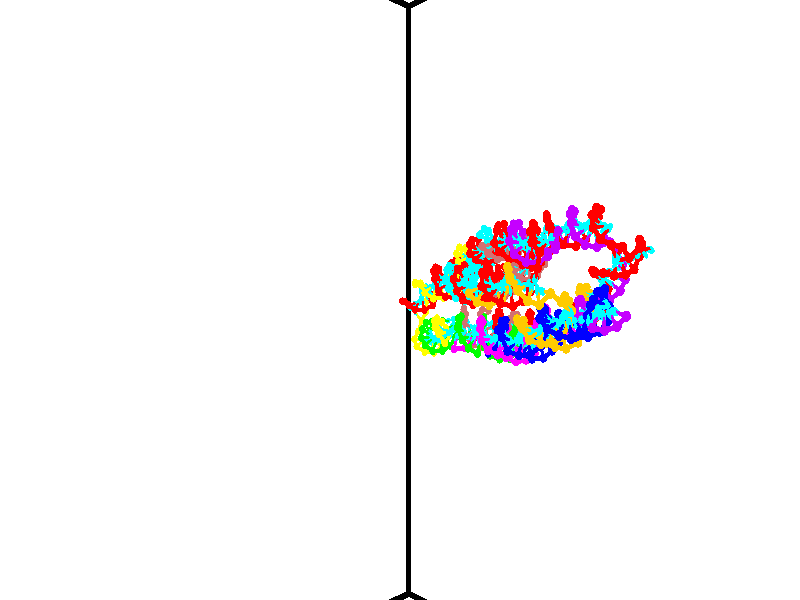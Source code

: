 // switches for output
#declare DRAW_BASES = 1; // possible values are 0, 1; only relevant for DNA ribbons
#declare DRAW_BASES_TYPE = 3; // possible values are 1, 2, 3; only relevant for DNA ribbons
#declare DRAW_FOG = 0; // set to 1 to enable fog

#include "colors.inc"

#include "transforms.inc"
background { rgb <1, 1, 1>}

#default {
   normal{
       ripples 0.25
       frequency 0.20
       turbulence 0.2
       lambda 5
   }
	finish {
		phong 0.1
		phong_size 40.
	}
}

// original window dimensions: 1024x640


// camera settings

camera {
	sky <-0, 1, 0>
	up <-0, 1, 0>
	right 1.6 * <0.724836, 0, 0.688921>
	location <12.1561, 44.2, 77.9145>
	look_at <46.7464, 44.2, 41.5209>
	direction <34.5903, 0, -36.3936>
	angle 67.0682
}


# declare cpy_camera_pos = <12.1561, 44.2, 77.9145>;
# if (DRAW_FOG = 1)
fog {
	fog_type 2
	up vnormalize(cpy_camera_pos)
	color rgbt<1,1,1,0.3>
	distance 1e-5
	fog_alt 3e-3
	fog_offset 70.72
}
# end


// LIGHTS

# declare lum = 6;
global_settings {
	ambient_light rgb lum * <0.05, 0.05, 0.05>
	max_trace_level 15
}# declare cpy_direct_light_amount = 0.25;
light_source
{	1000 * <-0.0359156, -1, 1.41376>,
	rgb lum * cpy_direct_light_amount
	parallel
}

light_source
{	1000 * <0.0359156, 1, -1.41376>,
	rgb lum * cpy_direct_light_amount
	parallel
}

// strand 0

// nucleotide -1

// particle -1
sphere {
	<51.218201, 41.570602, 46.248333> 0.250000
	pigment { color rgbt <1,0,0,0> }
	no_shadow
}
cylinder {
	<51.412148, 41.920189, 46.261475>,  <51.528515, 42.129940, 46.269360>, 0.100000
	pigment { color rgbt <1,0,0,0> }
	no_shadow
}
cylinder {
	<51.412148, 41.920189, 46.261475>,  <51.218201, 41.570602, 46.248333>, 0.100000
	pigment { color rgbt <1,0,0,0> }
	no_shadow
}

// particle -1
sphere {
	<51.412148, 41.920189, 46.261475> 0.100000
	pigment { color rgbt <1,0,0,0> }
	no_shadow
}
sphere {
	0, 1
	scale<0.080000,0.200000,0.300000>
	matrix <-0.135457, 0.037931, 0.990057,
		0.864035, -0.484496, 0.136777,
		0.484867, 0.873971, 0.032855,
		51.557606, 42.182381, 46.271332>
	pigment { color rgbt <0,1,1,0> }
	no_shadow
}
cylinder {
	<51.774059, 41.611488, 46.765450>,  <51.218201, 41.570602, 46.248333>, 0.130000
	pigment { color rgbt <1,0,0,0> }
	no_shadow
}

// nucleotide -1

// particle -1
sphere {
	<51.774059, 41.611488, 46.765450> 0.250000
	pigment { color rgbt <1,0,0,0> }
	no_shadow
}
cylinder {
	<51.664597, 41.993614, 46.720768>,  <51.598919, 42.222889, 46.693958>, 0.100000
	pigment { color rgbt <1,0,0,0> }
	no_shadow
}
cylinder {
	<51.664597, 41.993614, 46.720768>,  <51.774059, 41.611488, 46.765450>, 0.100000
	pigment { color rgbt <1,0,0,0> }
	no_shadow
}

// particle -1
sphere {
	<51.664597, 41.993614, 46.720768> 0.100000
	pigment { color rgbt <1,0,0,0> }
	no_shadow
}
sphere {
	0, 1
	scale<0.080000,0.200000,0.300000>
	matrix <-0.151965, 0.071730, 0.985780,
		0.949746, 0.286740, 0.125546,
		-0.273657, 0.955319, -0.111699,
		51.582500, 42.280209, 46.687260>
	pigment { color rgbt <0,1,1,0> }
	no_shadow
}
cylinder {
	<52.078629, 41.942440, 47.401295>,  <51.774059, 41.611488, 46.765450>, 0.130000
	pigment { color rgbt <1,0,0,0> }
	no_shadow
}

// nucleotide -1

// particle -1
sphere {
	<52.078629, 41.942440, 47.401295> 0.250000
	pigment { color rgbt <1,0,0,0> }
	no_shadow
}
cylinder {
	<51.812943, 42.197647, 47.245472>,  <51.653530, 42.350769, 47.151978>, 0.100000
	pigment { color rgbt <1,0,0,0> }
	no_shadow
}
cylinder {
	<51.812943, 42.197647, 47.245472>,  <52.078629, 41.942440, 47.401295>, 0.100000
	pigment { color rgbt <1,0,0,0> }
	no_shadow
}

// particle -1
sphere {
	<51.812943, 42.197647, 47.245472> 0.100000
	pigment { color rgbt <1,0,0,0> }
	no_shadow
}
sphere {
	0, 1
	scale<0.080000,0.200000,0.300000>
	matrix <-0.236365, 0.315134, 0.919142,
		0.709188, 0.702587, -0.058513,
		-0.664217, 0.638014, -0.389556,
		51.613678, 42.389050, 47.128605>
	pigment { color rgbt <0,1,1,0> }
	no_shadow
}
cylinder {
	<52.233608, 42.528103, 47.696514>,  <52.078629, 41.942440, 47.401295>, 0.130000
	pigment { color rgbt <1,0,0,0> }
	no_shadow
}

// nucleotide -1

// particle -1
sphere {
	<52.233608, 42.528103, 47.696514> 0.250000
	pigment { color rgbt <1,0,0,0> }
	no_shadow
}
cylinder {
	<51.863548, 42.585785, 47.556057>,  <51.641514, 42.620392, 47.471783>, 0.100000
	pigment { color rgbt <1,0,0,0> }
	no_shadow
}
cylinder {
	<51.863548, 42.585785, 47.556057>,  <52.233608, 42.528103, 47.696514>, 0.100000
	pigment { color rgbt <1,0,0,0> }
	no_shadow
}

// particle -1
sphere {
	<51.863548, 42.585785, 47.556057> 0.100000
	pigment { color rgbt <1,0,0,0> }
	no_shadow
}
sphere {
	0, 1
	scale<0.080000,0.200000,0.300000>
	matrix <-0.340739, 0.092243, 0.935622,
		0.167310, 0.985239, -0.036203,
		-0.925151, 0.144203, -0.351143,
		51.586002, 42.629047, 47.450714>
	pigment { color rgbt <0,1,1,0> }
	no_shadow
}
cylinder {
	<51.978321, 43.130871, 47.978020>,  <52.233608, 42.528103, 47.696514>, 0.130000
	pigment { color rgbt <1,0,0,0> }
	no_shadow
}

// nucleotide -1

// particle -1
sphere {
	<51.978321, 43.130871, 47.978020> 0.250000
	pigment { color rgbt <1,0,0,0> }
	no_shadow
}
cylinder {
	<51.650391, 42.928490, 47.870766>,  <51.453632, 42.807060, 47.806412>, 0.100000
	pigment { color rgbt <1,0,0,0> }
	no_shadow
}
cylinder {
	<51.650391, 42.928490, 47.870766>,  <51.978321, 43.130871, 47.978020>, 0.100000
	pigment { color rgbt <1,0,0,0> }
	no_shadow
}

// particle -1
sphere {
	<51.650391, 42.928490, 47.870766> 0.100000
	pigment { color rgbt <1,0,0,0> }
	no_shadow
}
sphere {
	0, 1
	scale<0.080000,0.200000,0.300000>
	matrix <-0.351578, 0.075157, 0.933137,
		-0.451968, 0.859282, -0.239497,
		-0.819828, -0.505950, -0.268136,
		51.404442, 42.776703, 47.790325>
	pigment { color rgbt <0,1,1,0> }
	no_shadow
}
cylinder {
	<51.473713, 43.398777, 48.251961>,  <51.978321, 43.130871, 47.978020>, 0.130000
	pigment { color rgbt <1,0,0,0> }
	no_shadow
}

// nucleotide -1

// particle -1
sphere {
	<51.473713, 43.398777, 48.251961> 0.250000
	pigment { color rgbt <1,0,0,0> }
	no_shadow
}
cylinder {
	<51.302017, 43.044960, 48.178932>,  <51.198997, 42.832668, 48.135117>, 0.100000
	pigment { color rgbt <1,0,0,0> }
	no_shadow
}
cylinder {
	<51.302017, 43.044960, 48.178932>,  <51.473713, 43.398777, 48.251961>, 0.100000
	pigment { color rgbt <1,0,0,0> }
	no_shadow
}

// particle -1
sphere {
	<51.302017, 43.044960, 48.178932> 0.100000
	pigment { color rgbt <1,0,0,0> }
	no_shadow
}
sphere {
	0, 1
	scale<0.080000,0.200000,0.300000>
	matrix <-0.411448, 0.011560, 0.911360,
		-0.804029, 0.466311, -0.368906,
		-0.429241, -0.884546, -0.182568,
		51.173244, 42.779598, 48.124161>
	pigment { color rgbt <0,1,1,0> }
	no_shadow
}
cylinder {
	<50.812386, 43.415806, 48.513134>,  <51.473713, 43.398777, 48.251961>, 0.130000
	pigment { color rgbt <1,0,0,0> }
	no_shadow
}

// nucleotide -1

// particle -1
sphere {
	<50.812386, 43.415806, 48.513134> 0.250000
	pigment { color rgbt <1,0,0,0> }
	no_shadow
}
cylinder {
	<50.896431, 43.025269, 48.492699>,  <50.946857, 42.790947, 48.480438>, 0.100000
	pigment { color rgbt <1,0,0,0> }
	no_shadow
}
cylinder {
	<50.896431, 43.025269, 48.492699>,  <50.812386, 43.415806, 48.513134>, 0.100000
	pigment { color rgbt <1,0,0,0> }
	no_shadow
}

// particle -1
sphere {
	<50.896431, 43.025269, 48.492699> 0.100000
	pigment { color rgbt <1,0,0,0> }
	no_shadow
}
sphere {
	0, 1
	scale<0.080000,0.200000,0.300000>
	matrix <-0.400037, -0.133532, 0.906719,
		-0.892090, -0.170074, -0.418629,
		0.210110, -0.976342, -0.051087,
		50.959465, 42.732365, 48.477371>
	pigment { color rgbt <0,1,1,0> }
	no_shadow
}
cylinder {
	<50.233067, 43.052441, 48.680458>,  <50.812386, 43.415806, 48.513134>, 0.130000
	pigment { color rgbt <1,0,0,0> }
	no_shadow
}

// nucleotide -1

// particle -1
sphere {
	<50.233067, 43.052441, 48.680458> 0.250000
	pigment { color rgbt <1,0,0,0> }
	no_shadow
}
cylinder {
	<50.523407, 42.787018, 48.752937>,  <50.697609, 42.627762, 48.796425>, 0.100000
	pigment { color rgbt <1,0,0,0> }
	no_shadow
}
cylinder {
	<50.523407, 42.787018, 48.752937>,  <50.233067, 43.052441, 48.680458>, 0.100000
	pigment { color rgbt <1,0,0,0> }
	no_shadow
}

// particle -1
sphere {
	<50.523407, 42.787018, 48.752937> 0.100000
	pigment { color rgbt <1,0,0,0> }
	no_shadow
}
sphere {
	0, 1
	scale<0.080000,0.200000,0.300000>
	matrix <-0.406416, -0.201184, 0.891264,
		-0.554951, -0.720565, -0.415710,
		0.725848, -0.663559, 0.181202,
		50.741161, 42.587952, 48.807297>
	pigment { color rgbt <0,1,1,0> }
	no_shadow
}
cylinder {
	<49.927361, 42.457108, 48.948933>,  <50.233067, 43.052441, 48.680458>, 0.130000
	pigment { color rgbt <1,0,0,0> }
	no_shadow
}

// nucleotide -1

// particle -1
sphere {
	<49.927361, 42.457108, 48.948933> 0.250000
	pigment { color rgbt <1,0,0,0> }
	no_shadow
}
cylinder {
	<50.306366, 42.420288, 49.071404>,  <50.533768, 42.398197, 49.144886>, 0.100000
	pigment { color rgbt <1,0,0,0> }
	no_shadow
}
cylinder {
	<50.306366, 42.420288, 49.071404>,  <49.927361, 42.457108, 48.948933>, 0.100000
	pigment { color rgbt <1,0,0,0> }
	no_shadow
}

// particle -1
sphere {
	<50.306366, 42.420288, 49.071404> 0.100000
	pigment { color rgbt <1,0,0,0> }
	no_shadow
}
sphere {
	0, 1
	scale<0.080000,0.200000,0.300000>
	matrix <-0.319504, -0.237894, 0.917237,
		-0.011595, -0.966919, -0.254819,
		0.947514, -0.092051, 0.306177,
		50.590622, 42.392673, 49.163258>
	pigment { color rgbt <0,1,1,0> }
	no_shadow
}
cylinder {
	<50.027100, 41.801311, 49.367870>,  <49.927361, 42.457108, 48.948933>, 0.130000
	pigment { color rgbt <1,0,0,0> }
	no_shadow
}

// nucleotide -1

// particle -1
sphere {
	<50.027100, 41.801311, 49.367870> 0.250000
	pigment { color rgbt <1,0,0,0> }
	no_shadow
}
cylinder {
	<50.341919, 42.023849, 49.474480>,  <50.530811, 42.157372, 49.538445>, 0.100000
	pigment { color rgbt <1,0,0,0> }
	no_shadow
}
cylinder {
	<50.341919, 42.023849, 49.474480>,  <50.027100, 41.801311, 49.367870>, 0.100000
	pigment { color rgbt <1,0,0,0> }
	no_shadow
}

// particle -1
sphere {
	<50.341919, 42.023849, 49.474480> 0.100000
	pigment { color rgbt <1,0,0,0> }
	no_shadow
}
sphere {
	0, 1
	scale<0.080000,0.200000,0.300000>
	matrix <-0.156111, -0.238351, 0.958550,
		0.596806, -0.796036, -0.100744,
		0.787052, 0.556341, 0.266520,
		50.578033, 42.190750, 49.554436>
	pigment { color rgbt <0,1,1,0> }
	no_shadow
}
cylinder {
	<50.385303, 41.436020, 49.872437>,  <50.027100, 41.801311, 49.367870>, 0.130000
	pigment { color rgbt <1,0,0,0> }
	no_shadow
}

// nucleotide -1

// particle -1
sphere {
	<50.385303, 41.436020, 49.872437> 0.250000
	pigment { color rgbt <1,0,0,0> }
	no_shadow
}
cylinder {
	<50.489838, 41.818642, 49.924145>,  <50.552559, 42.048214, 49.955170>, 0.100000
	pigment { color rgbt <1,0,0,0> }
	no_shadow
}
cylinder {
	<50.489838, 41.818642, 49.924145>,  <50.385303, 41.436020, 49.872437>, 0.100000
	pigment { color rgbt <1,0,0,0> }
	no_shadow
}

// particle -1
sphere {
	<50.489838, 41.818642, 49.924145> 0.100000
	pigment { color rgbt <1,0,0,0> }
	no_shadow
}
sphere {
	0, 1
	scale<0.080000,0.200000,0.300000>
	matrix <-0.012909, -0.130452, 0.991371,
		0.965161, -0.260751, -0.021744,
		0.261337, 0.956552, 0.129273,
		50.568237, 42.105606, 49.962925>
	pigment { color rgbt <0,1,1,0> }
	no_shadow
}
cylinder {
	<50.773819, 41.369709, 50.459545>,  <50.385303, 41.436020, 49.872437>, 0.130000
	pigment { color rgbt <1,0,0,0> }
	no_shadow
}

// nucleotide -1

// particle -1
sphere {
	<50.773819, 41.369709, 50.459545> 0.250000
	pigment { color rgbt <1,0,0,0> }
	no_shadow
}
cylinder {
	<50.662750, 41.753036, 50.432648>,  <50.596111, 41.983032, 50.416512>, 0.100000
	pigment { color rgbt <1,0,0,0> }
	no_shadow
}
cylinder {
	<50.662750, 41.753036, 50.432648>,  <50.773819, 41.369709, 50.459545>, 0.100000
	pigment { color rgbt <1,0,0,0> }
	no_shadow
}

// particle -1
sphere {
	<50.662750, 41.753036, 50.432648> 0.100000
	pigment { color rgbt <1,0,0,0> }
	no_shadow
}
sphere {
	0, 1
	scale<0.080000,0.200000,0.300000>
	matrix <-0.130047, 0.031853, 0.990996,
		0.951834, 0.283913, 0.115782,
		-0.277669, 0.958321, -0.067241,
		50.579449, 42.040531, 50.412476>
	pigment { color rgbt <0,1,1,0> }
	no_shadow
}
cylinder {
	<51.074764, 41.727543, 50.985699>,  <50.773819, 41.369709, 50.459545>, 0.130000
	pigment { color rgbt <1,0,0,0> }
	no_shadow
}

// nucleotide -1

// particle -1
sphere {
	<51.074764, 41.727543, 50.985699> 0.250000
	pigment { color rgbt <1,0,0,0> }
	no_shadow
}
cylinder {
	<50.771156, 41.976128, 50.908066>,  <50.588993, 42.125278, 50.861485>, 0.100000
	pigment { color rgbt <1,0,0,0> }
	no_shadow
}
cylinder {
	<50.771156, 41.976128, 50.908066>,  <51.074764, 41.727543, 50.985699>, 0.100000
	pigment { color rgbt <1,0,0,0> }
	no_shadow
}

// particle -1
sphere {
	<50.771156, 41.976128, 50.908066> 0.100000
	pigment { color rgbt <1,0,0,0> }
	no_shadow
}
sphere {
	0, 1
	scale<0.080000,0.200000,0.300000>
	matrix <-0.182019, 0.083663, 0.979729,
		0.625105, 0.778962, 0.049617,
		-0.759021, 0.621465, -0.194084,
		50.543449, 42.162567, 50.849842>
	pigment { color rgbt <0,1,1,0> }
	no_shadow
}
cylinder {
	<51.065937, 42.213978, 51.506496>,  <51.074764, 41.727543, 50.985699>, 0.130000
	pigment { color rgbt <1,0,0,0> }
	no_shadow
}

// nucleotide -1

// particle -1
sphere {
	<51.065937, 42.213978, 51.506496> 0.250000
	pigment { color rgbt <1,0,0,0> }
	no_shadow
}
cylinder {
	<50.695015, 42.281845, 51.373039>,  <50.472462, 42.322563, 51.292965>, 0.100000
	pigment { color rgbt <1,0,0,0> }
	no_shadow
}
cylinder {
	<50.695015, 42.281845, 51.373039>,  <51.065937, 42.213978, 51.506496>, 0.100000
	pigment { color rgbt <1,0,0,0> }
	no_shadow
}

// particle -1
sphere {
	<50.695015, 42.281845, 51.373039> 0.100000
	pigment { color rgbt <1,0,0,0> }
	no_shadow
}
sphere {
	0, 1
	scale<0.080000,0.200000,0.300000>
	matrix <-0.299870, 0.196728, 0.933475,
		0.224014, 0.965667, -0.131550,
		-0.927305, 0.169664, -0.333644,
		50.416824, 42.332745, 51.272945>
	pigment { color rgbt <0,1,1,0> }
	no_shadow
}
cylinder {
	<50.883793, 42.817085, 51.801128>,  <51.065937, 42.213978, 51.506496>, 0.130000
	pigment { color rgbt <1,0,0,0> }
	no_shadow
}

// nucleotide -1

// particle -1
sphere {
	<50.883793, 42.817085, 51.801128> 0.250000
	pigment { color rgbt <1,0,0,0> }
	no_shadow
}
cylinder {
	<50.541924, 42.626686, 51.718227>,  <50.336803, 42.512447, 51.668488>, 0.100000
	pigment { color rgbt <1,0,0,0> }
	no_shadow
}
cylinder {
	<50.541924, 42.626686, 51.718227>,  <50.883793, 42.817085, 51.801128>, 0.100000
	pigment { color rgbt <1,0,0,0> }
	no_shadow
}

// particle -1
sphere {
	<50.541924, 42.626686, 51.718227> 0.100000
	pigment { color rgbt <1,0,0,0> }
	no_shadow
}
sphere {
	0, 1
	scale<0.080000,0.200000,0.300000>
	matrix <-0.334931, 0.200512, 0.920661,
		-0.396679, 0.856281, -0.330800,
		-0.854674, -0.476002, -0.207256,
		50.285522, 42.483887, 51.656052>
	pigment { color rgbt <0,1,1,0> }
	no_shadow
}
cylinder {
	<50.444221, 43.343201, 51.908703>,  <50.883793, 42.817085, 51.801128>, 0.130000
	pigment { color rgbt <1,0,0,0> }
	no_shadow
}

// nucleotide -1

// particle -1
sphere {
	<50.444221, 43.343201, 51.908703> 0.250000
	pigment { color rgbt <1,0,0,0> }
	no_shadow
}
cylinder {
	<50.246048, 42.996475, 51.931221>,  <50.127144, 42.788441, 51.944733>, 0.100000
	pigment { color rgbt <1,0,0,0> }
	no_shadow
}
cylinder {
	<50.246048, 42.996475, 51.931221>,  <50.444221, 43.343201, 51.908703>, 0.100000
	pigment { color rgbt <1,0,0,0> }
	no_shadow
}

// particle -1
sphere {
	<50.246048, 42.996475, 51.931221> 0.100000
	pigment { color rgbt <1,0,0,0> }
	no_shadow
}
sphere {
	0, 1
	scale<0.080000,0.200000,0.300000>
	matrix <-0.287616, 0.224854, 0.930977,
		-0.819645, 0.445049, -0.360712,
		-0.495438, -0.866817, 0.056298,
		50.097416, 42.736431, 51.948109>
	pigment { color rgbt <0,1,1,0> }
	no_shadow
}
cylinder {
	<49.766529, 43.436852, 52.220131>,  <50.444221, 43.343201, 51.908703>, 0.130000
	pigment { color rgbt <1,0,0,0> }
	no_shadow
}

// nucleotide -1

// particle -1
sphere {
	<49.766529, 43.436852, 52.220131> 0.250000
	pigment { color rgbt <1,0,0,0> }
	no_shadow
}
cylinder {
	<49.789818, 43.046066, 52.302261>,  <49.803791, 42.811596, 52.351540>, 0.100000
	pigment { color rgbt <1,0,0,0> }
	no_shadow
}
cylinder {
	<49.789818, 43.046066, 52.302261>,  <49.766529, 43.436852, 52.220131>, 0.100000
	pigment { color rgbt <1,0,0,0> }
	no_shadow
}

// particle -1
sphere {
	<49.789818, 43.046066, 52.302261> 0.100000
	pigment { color rgbt <1,0,0,0> }
	no_shadow
}
sphere {
	0, 1
	scale<0.080000,0.200000,0.300000>
	matrix <-0.371001, 0.169772, 0.912982,
		-0.926805, -0.129329, -0.352570,
		0.058219, -0.976960, 0.205327,
		49.807281, 42.752979, 52.363861>
	pigment { color rgbt <0,1,1,0> }
	no_shadow
}
cylinder {
	<49.114597, 43.260902, 52.577171>,  <49.766529, 43.436852, 52.220131>, 0.130000
	pigment { color rgbt <1,0,0,0> }
	no_shadow
}

// nucleotide -1

// particle -1
sphere {
	<49.114597, 43.260902, 52.577171> 0.250000
	pigment { color rgbt <1,0,0,0> }
	no_shadow
}
cylinder {
	<49.327011, 42.936226, 52.674461>,  <49.454460, 42.741421, 52.732834>, 0.100000
	pigment { color rgbt <1,0,0,0> }
	no_shadow
}
cylinder {
	<49.327011, 42.936226, 52.674461>,  <49.114597, 43.260902, 52.577171>, 0.100000
	pigment { color rgbt <1,0,0,0> }
	no_shadow
}

// particle -1
sphere {
	<49.327011, 42.936226, 52.674461> 0.100000
	pigment { color rgbt <1,0,0,0> }
	no_shadow
}
sphere {
	0, 1
	scale<0.080000,0.200000,0.300000>
	matrix <-0.503597, -0.071484, 0.860976,
		-0.681460, -0.579697, -0.446726,
		0.531039, -0.811690, 0.243221,
		49.486324, 42.692719, 52.747429>
	pigment { color rgbt <0,1,1,0> }
	no_shadow
}
cylinder {
	<48.643635, 42.831512, 52.927078>,  <49.114597, 43.260902, 52.577171>, 0.130000
	pigment { color rgbt <1,0,0,0> }
	no_shadow
}

// nucleotide -1

// particle -1
sphere {
	<48.643635, 42.831512, 52.927078> 0.250000
	pigment { color rgbt <1,0,0,0> }
	no_shadow
}
cylinder {
	<49.009216, 42.705307, 53.029160>,  <49.228565, 42.629581, 53.090408>, 0.100000
	pigment { color rgbt <1,0,0,0> }
	no_shadow
}
cylinder {
	<49.009216, 42.705307, 53.029160>,  <48.643635, 42.831512, 52.927078>, 0.100000
	pigment { color rgbt <1,0,0,0> }
	no_shadow
}

// particle -1
sphere {
	<49.009216, 42.705307, 53.029160> 0.100000
	pigment { color rgbt <1,0,0,0> }
	no_shadow
}
sphere {
	0, 1
	scale<0.080000,0.200000,0.300000>
	matrix <-0.288995, -0.064563, 0.955151,
		-0.284889, -0.946721, -0.150190,
		0.913958, -0.315516, 0.255205,
		49.283405, 42.610653, 53.105721>
	pigment { color rgbt <0,1,1,0> }
	no_shadow
}
cylinder {
	<48.543003, 42.269341, 53.395077>,  <48.643635, 42.831512, 52.927078>, 0.130000
	pigment { color rgbt <1,0,0,0> }
	no_shadow
}

// nucleotide -1

// particle -1
sphere {
	<48.543003, 42.269341, 53.395077> 0.250000
	pigment { color rgbt <1,0,0,0> }
	no_shadow
}
cylinder {
	<48.922714, 42.390678, 53.428207>,  <49.150539, 42.463482, 53.448086>, 0.100000
	pigment { color rgbt <1,0,0,0> }
	no_shadow
}
cylinder {
	<48.922714, 42.390678, 53.428207>,  <48.543003, 42.269341, 53.395077>, 0.100000
	pigment { color rgbt <1,0,0,0> }
	no_shadow
}

// particle -1
sphere {
	<48.922714, 42.390678, 53.428207> 0.100000
	pigment { color rgbt <1,0,0,0> }
	no_shadow
}
sphere {
	0, 1
	scale<0.080000,0.200000,0.300000>
	matrix <-0.089447, 0.007972, 0.995960,
		0.301461, -0.952847, 0.034701,
		0.949273, 0.303347, 0.082826,
		49.207497, 42.481682, 53.453056>
	pigment { color rgbt <0,1,1,0> }
	no_shadow
}
cylinder {
	<48.850807, 41.871105, 53.922516>,  <48.543003, 42.269341, 53.395077>, 0.130000
	pigment { color rgbt <1,0,0,0> }
	no_shadow
}

// nucleotide -1

// particle -1
sphere {
	<48.850807, 41.871105, 53.922516> 0.250000
	pigment { color rgbt <1,0,0,0> }
	no_shadow
}
cylinder {
	<49.072418, 42.202721, 53.892181>,  <49.205383, 42.401688, 53.873981>, 0.100000
	pigment { color rgbt <1,0,0,0> }
	no_shadow
}
cylinder {
	<49.072418, 42.202721, 53.892181>,  <48.850807, 41.871105, 53.922516>, 0.100000
	pigment { color rgbt <1,0,0,0> }
	no_shadow
}

// particle -1
sphere {
	<49.072418, 42.202721, 53.892181> 0.100000
	pigment { color rgbt <1,0,0,0> }
	no_shadow
}
sphere {
	0, 1
	scale<0.080000,0.200000,0.300000>
	matrix <0.062215, 0.049602, 0.996830,
		0.830170, -0.556989, -0.024097,
		0.554028, 0.829037, -0.075832,
		49.238628, 42.451431, 53.869431>
	pigment { color rgbt <0,1,1,0> }
	no_shadow
}
cylinder {
	<49.387276, 41.794994, 54.410408>,  <48.850807, 41.871105, 53.922516>, 0.130000
	pigment { color rgbt <1,0,0,0> }
	no_shadow
}

// nucleotide -1

// particle -1
sphere {
	<49.387276, 41.794994, 54.410408> 0.250000
	pigment { color rgbt <1,0,0,0> }
	no_shadow
}
cylinder {
	<49.361916, 42.185890, 54.329437>,  <49.346699, 42.420429, 54.280853>, 0.100000
	pigment { color rgbt <1,0,0,0> }
	no_shadow
}
cylinder {
	<49.361916, 42.185890, 54.329437>,  <49.387276, 41.794994, 54.410408>, 0.100000
	pigment { color rgbt <1,0,0,0> }
	no_shadow
}

// particle -1
sphere {
	<49.361916, 42.185890, 54.329437> 0.100000
	pigment { color rgbt <1,0,0,0> }
	no_shadow
}
sphere {
	0, 1
	scale<0.080000,0.200000,0.300000>
	matrix <0.026411, 0.204410, 0.978529,
		0.997639, 0.056695, -0.038770,
		-0.063403, 0.977242, -0.202430,
		49.342896, 42.479061, 54.268707>
	pigment { color rgbt <0,1,1,0> }
	no_shadow
}
cylinder {
	<49.911327, 42.097313, 54.747696>,  <49.387276, 41.794994, 54.410408>, 0.130000
	pigment { color rgbt <1,0,0,0> }
	no_shadow
}

// nucleotide -1

// particle -1
sphere {
	<49.911327, 42.097313, 54.747696> 0.250000
	pigment { color rgbt <1,0,0,0> }
	no_shadow
}
cylinder {
	<49.648163, 42.390533, 54.678673>,  <49.490265, 42.566467, 54.637260>, 0.100000
	pigment { color rgbt <1,0,0,0> }
	no_shadow
}
cylinder {
	<49.648163, 42.390533, 54.678673>,  <49.911327, 42.097313, 54.747696>, 0.100000
	pigment { color rgbt <1,0,0,0> }
	no_shadow
}

// particle -1
sphere {
	<49.648163, 42.390533, 54.678673> 0.100000
	pigment { color rgbt <1,0,0,0> }
	no_shadow
}
sphere {
	0, 1
	scale<0.080000,0.200000,0.300000>
	matrix <0.126973, 0.333827, 0.934044,
		0.742310, 0.592612, -0.312708,
		-0.657916, 0.733056, -0.172558,
		49.450787, 42.610451, 54.626904>
	pigment { color rgbt <0,1,1,0> }
	no_shadow
}
cylinder {
	<50.120960, 42.634083, 55.165344>,  <49.911327, 42.097313, 54.747696>, 0.130000
	pigment { color rgbt <1,0,0,0> }
	no_shadow
}

// nucleotide -1

// particle -1
sphere {
	<50.120960, 42.634083, 55.165344> 0.250000
	pigment { color rgbt <1,0,0,0> }
	no_shadow
}
cylinder {
	<49.747910, 42.752411, 55.082684>,  <49.524078, 42.823406, 55.033085>, 0.100000
	pigment { color rgbt <1,0,0,0> }
	no_shadow
}
cylinder {
	<49.747910, 42.752411, 55.082684>,  <50.120960, 42.634083, 55.165344>, 0.100000
	pigment { color rgbt <1,0,0,0> }
	no_shadow
}

// particle -1
sphere {
	<49.747910, 42.752411, 55.082684> 0.100000
	pigment { color rgbt <1,0,0,0> }
	no_shadow
}
sphere {
	0, 1
	scale<0.080000,0.200000,0.300000>
	matrix <-0.045734, 0.471171, 0.880856,
		0.357944, 0.830957, -0.425895,
		-0.932622, 0.295820, -0.206656,
		49.468124, 42.841156, 55.020687>
	pigment { color rgbt <0,1,1,0> }
	no_shadow
}
cylinder {
	<50.072109, 43.372437, 55.302799>,  <50.120960, 42.634083, 55.165344>, 0.130000
	pigment { color rgbt <1,0,0,0> }
	no_shadow
}

// nucleotide -1

// particle -1
sphere {
	<50.072109, 43.372437, 55.302799> 0.250000
	pigment { color rgbt <1,0,0,0> }
	no_shadow
}
cylinder {
	<49.707130, 43.209213, 55.314991>,  <49.488144, 43.111279, 55.322308>, 0.100000
	pigment { color rgbt <1,0,0,0> }
	no_shadow
}
cylinder {
	<49.707130, 43.209213, 55.314991>,  <50.072109, 43.372437, 55.302799>, 0.100000
	pigment { color rgbt <1,0,0,0> }
	no_shadow
}

// particle -1
sphere {
	<49.707130, 43.209213, 55.314991> 0.100000
	pigment { color rgbt <1,0,0,0> }
	no_shadow
}
sphere {
	0, 1
	scale<0.080000,0.200000,0.300000>
	matrix <-0.139023, 0.379208, 0.914808,
		-0.384853, 0.830477, -0.402736,
		-0.912448, -0.408056, 0.030483,
		49.433395, 43.086796, 55.324135>
	pigment { color rgbt <0,1,1,0> }
	no_shadow
}
cylinder {
	<49.689907, 43.869648, 55.714329>,  <50.072109, 43.372437, 55.302799>, 0.130000
	pigment { color rgbt <1,0,0,0> }
	no_shadow
}

// nucleotide -1

// particle -1
sphere {
	<49.689907, 43.869648, 55.714329> 0.250000
	pigment { color rgbt <1,0,0,0> }
	no_shadow
}
cylinder {
	<49.417793, 43.576752, 55.701389>,  <49.254524, 43.401016, 55.693626>, 0.100000
	pigment { color rgbt <1,0,0,0> }
	no_shadow
}
cylinder {
	<49.417793, 43.576752, 55.701389>,  <49.689907, 43.869648, 55.714329>, 0.100000
	pigment { color rgbt <1,0,0,0> }
	no_shadow
}

// particle -1
sphere {
	<49.417793, 43.576752, 55.701389> 0.100000
	pigment { color rgbt <1,0,0,0> }
	no_shadow
}
sphere {
	0, 1
	scale<0.080000,0.200000,0.300000>
	matrix <-0.276323, 0.215337, 0.936630,
		-0.678870, 0.646110, -0.348824,
		-0.680281, -0.732238, -0.032350,
		49.213711, 43.357079, 55.691685>
	pigment { color rgbt <0,1,1,0> }
	no_shadow
}
cylinder {
	<49.031670, 44.115425, 55.792744>,  <49.689907, 43.869648, 55.714329>, 0.130000
	pigment { color rgbt <1,0,0,0> }
	no_shadow
}

// nucleotide -1

// particle -1
sphere {
	<49.031670, 44.115425, 55.792744> 0.250000
	pigment { color rgbt <1,0,0,0> }
	no_shadow
}
cylinder {
	<49.026314, 43.736801, 55.921638>,  <49.023102, 43.509624, 55.998974>, 0.100000
	pigment { color rgbt <1,0,0,0> }
	no_shadow
}
cylinder {
	<49.026314, 43.736801, 55.921638>,  <49.031670, 44.115425, 55.792744>, 0.100000
	pigment { color rgbt <1,0,0,0> }
	no_shadow
}

// particle -1
sphere {
	<49.026314, 43.736801, 55.921638> 0.100000
	pigment { color rgbt <1,0,0,0> }
	no_shadow
}
sphere {
	0, 1
	scale<0.080000,0.200000,0.300000>
	matrix <-0.352927, 0.306000, 0.884198,
		-0.935555, -0.101886, -0.338166,
		-0.013391, -0.946564, 0.322238,
		49.022297, 43.452831, 56.018311>
	pigment { color rgbt <0,1,1,0> }
	no_shadow
}
cylinder {
	<48.400784, 44.095779, 56.153595>,  <49.031670, 44.115425, 55.792744>, 0.130000
	pigment { color rgbt <1,0,0,0> }
	no_shadow
}

// nucleotide -1

// particle -1
sphere {
	<48.400784, 44.095779, 56.153595> 0.250000
	pigment { color rgbt <1,0,0,0> }
	no_shadow
}
cylinder {
	<48.563713, 43.757713, 56.292038>,  <48.661469, 43.554874, 56.375103>, 0.100000
	pigment { color rgbt <1,0,0,0> }
	no_shadow
}
cylinder {
	<48.563713, 43.757713, 56.292038>,  <48.400784, 44.095779, 56.153595>, 0.100000
	pigment { color rgbt <1,0,0,0> }
	no_shadow
}

// particle -1
sphere {
	<48.563713, 43.757713, 56.292038> 0.100000
	pigment { color rgbt <1,0,0,0> }
	no_shadow
}
sphere {
	0, 1
	scale<0.080000,0.200000,0.300000>
	matrix <-0.286775, 0.241442, 0.927074,
		-0.867093, -0.476872, -0.144027,
		0.407321, -0.845162, 0.346108,
		48.685909, 43.504166, 56.395870>
	pigment { color rgbt <0,1,1,0> }
	no_shadow
}
cylinder {
	<47.900547, 43.696430, 56.493420>,  <48.400784, 44.095779, 56.153595>, 0.130000
	pigment { color rgbt <1,0,0,0> }
	no_shadow
}

// nucleotide -1

// particle -1
sphere {
	<47.900547, 43.696430, 56.493420> 0.250000
	pigment { color rgbt <1,0,0,0> }
	no_shadow
}
cylinder {
	<48.250580, 43.591843, 56.656326>,  <48.460598, 43.529091, 56.754070>, 0.100000
	pigment { color rgbt <1,0,0,0> }
	no_shadow
}
cylinder {
	<48.250580, 43.591843, 56.656326>,  <47.900547, 43.696430, 56.493420>, 0.100000
	pigment { color rgbt <1,0,0,0> }
	no_shadow
}

// particle -1
sphere {
	<48.250580, 43.591843, 56.656326> 0.100000
	pigment { color rgbt <1,0,0,0> }
	no_shadow
}
sphere {
	0, 1
	scale<0.080000,0.200000,0.300000>
	matrix <-0.391564, 0.112081, 0.913299,
		-0.284452, -0.958681, -0.004304,
		0.875080, -0.261475, 0.407267,
		48.513103, 43.513401, 56.778507>
	pigment { color rgbt <0,1,1,0> }
	no_shadow
}
cylinder {
	<47.729500, 43.222782, 56.964474>,  <47.900547, 43.696430, 56.493420>, 0.130000
	pigment { color rgbt <1,0,0,0> }
	no_shadow
}

// nucleotide -1

// particle -1
sphere {
	<47.729500, 43.222782, 56.964474> 0.250000
	pigment { color rgbt <1,0,0,0> }
	no_shadow
}
cylinder {
	<48.082130, 43.369293, 57.083580>,  <48.293709, 43.457199, 57.155045>, 0.100000
	pigment { color rgbt <1,0,0,0> }
	no_shadow
}
cylinder {
	<48.082130, 43.369293, 57.083580>,  <47.729500, 43.222782, 56.964474>, 0.100000
	pigment { color rgbt <1,0,0,0> }
	no_shadow
}

// particle -1
sphere {
	<48.082130, 43.369293, 57.083580> 0.100000
	pigment { color rgbt <1,0,0,0> }
	no_shadow
}
sphere {
	0, 1
	scale<0.080000,0.200000,0.300000>
	matrix <-0.416080, 0.305019, 0.856645,
		0.222939, -0.879095, 0.421296,
		0.881576, 0.366273, 0.297773,
		48.346603, 43.479176, 57.172913>
	pigment { color rgbt <0,1,1,0> }
	no_shadow
}
cylinder {
	<47.798332, 42.999802, 57.603195>,  <47.729500, 43.222782, 56.964474>, 0.130000
	pigment { color rgbt <1,0,0,0> }
	no_shadow
}

// nucleotide -1

// particle -1
sphere {
	<47.798332, 42.999802, 57.603195> 0.250000
	pigment { color rgbt <1,0,0,0> }
	no_shadow
}
cylinder {
	<48.035004, 43.320862, 57.573051>,  <48.177006, 43.513496, 57.554966>, 0.100000
	pigment { color rgbt <1,0,0,0> }
	no_shadow
}
cylinder {
	<48.035004, 43.320862, 57.573051>,  <47.798332, 42.999802, 57.603195>, 0.100000
	pigment { color rgbt <1,0,0,0> }
	no_shadow
}

// particle -1
sphere {
	<48.035004, 43.320862, 57.573051> 0.100000
	pigment { color rgbt <1,0,0,0> }
	no_shadow
}
sphere {
	0, 1
	scale<0.080000,0.200000,0.300000>
	matrix <-0.426545, 0.391007, 0.815582,
		0.684092, -0.450413, 0.573713,
		0.591674, 0.802647, -0.075363,
		48.212505, 43.561657, 57.550442>
	pigment { color rgbt <0,1,1,0> }
	no_shadow
}
cylinder {
	<48.103577, 43.003838, 58.210384>,  <47.798332, 42.999802, 57.603195>, 0.130000
	pigment { color rgbt <1,0,0,0> }
	no_shadow
}

// nucleotide -1

// particle -1
sphere {
	<48.103577, 43.003838, 58.210384> 0.250000
	pigment { color rgbt <1,0,0,0> }
	no_shadow
}
cylinder {
	<48.134430, 43.370155, 58.052715>,  <48.152943, 43.589947, 57.958115>, 0.100000
	pigment { color rgbt <1,0,0,0> }
	no_shadow
}
cylinder {
	<48.134430, 43.370155, 58.052715>,  <48.103577, 43.003838, 58.210384>, 0.100000
	pigment { color rgbt <1,0,0,0> }
	no_shadow
}

// particle -1
sphere {
	<48.134430, 43.370155, 58.052715> 0.100000
	pigment { color rgbt <1,0,0,0> }
	no_shadow
}
sphere {
	0, 1
	scale<0.080000,0.200000,0.300000>
	matrix <-0.321505, 0.397076, 0.859630,
		0.943761, 0.060420, 0.325062,
		0.077135, 0.915795, -0.394170,
		48.157570, 43.644894, 57.934464>
	pigment { color rgbt <0,1,1,0> }
	no_shadow
}
cylinder {
	<48.453400, 43.421425, 58.743572>,  <48.103577, 43.003838, 58.210384>, 0.130000
	pigment { color rgbt <1,0,0,0> }
	no_shadow
}

// nucleotide -1

// particle -1
sphere {
	<48.453400, 43.421425, 58.743572> 0.250000
	pigment { color rgbt <1,0,0,0> }
	no_shadow
}
cylinder {
	<48.305832, 43.696815, 58.493805>,  <48.217289, 43.862049, 58.343945>, 0.100000
	pigment { color rgbt <1,0,0,0> }
	no_shadow
}
cylinder {
	<48.305832, 43.696815, 58.493805>,  <48.453400, 43.421425, 58.743572>, 0.100000
	pigment { color rgbt <1,0,0,0> }
	no_shadow
}

// particle -1
sphere {
	<48.305832, 43.696815, 58.493805> 0.100000
	pigment { color rgbt <1,0,0,0> }
	no_shadow
}
sphere {
	0, 1
	scale<0.080000,0.200000,0.300000>
	matrix <-0.398421, 0.489817, 0.775461,
		0.839736, 0.534867, 0.093598,
		-0.368923, 0.688474, -0.624419,
		48.195156, 43.903358, 58.306480>
	pigment { color rgbt <0,1,1,0> }
	no_shadow
}
cylinder {
	<48.613003, 43.987064, 59.072273>,  <48.453400, 43.421425, 58.743572>, 0.130000
	pigment { color rgbt <1,0,0,0> }
	no_shadow
}

// nucleotide -1

// particle -1
sphere {
	<48.613003, 43.987064, 59.072273> 0.250000
	pigment { color rgbt <1,0,0,0> }
	no_shadow
}
cylinder {
	<48.341652, 44.115845, 58.808105>,  <48.178841, 44.193115, 58.649605>, 0.100000
	pigment { color rgbt <1,0,0,0> }
	no_shadow
}
cylinder {
	<48.341652, 44.115845, 58.808105>,  <48.613003, 43.987064, 59.072273>, 0.100000
	pigment { color rgbt <1,0,0,0> }
	no_shadow
}

// particle -1
sphere {
	<48.341652, 44.115845, 58.808105> 0.100000
	pigment { color rgbt <1,0,0,0> }
	no_shadow
}
sphere {
	0, 1
	scale<0.080000,0.200000,0.300000>
	matrix <-0.407743, 0.582776, 0.702935,
		0.611188, 0.746135, -0.264067,
		-0.678376, 0.321954, -0.660417,
		48.138138, 44.212429, 58.609982>
	pigment { color rgbt <0,1,1,0> }
	no_shadow
}
cylinder {
	<48.641396, 44.781902, 59.004112>,  <48.613003, 43.987064, 59.072273>, 0.130000
	pigment { color rgbt <1,0,0,0> }
	no_shadow
}

// nucleotide -1

// particle -1
sphere {
	<48.641396, 44.781902, 59.004112> 0.250000
	pigment { color rgbt <1,0,0,0> }
	no_shadow
}
cylinder {
	<48.281082, 44.655579, 58.884880>,  <48.064896, 44.579784, 58.813339>, 0.100000
	pigment { color rgbt <1,0,0,0> }
	no_shadow
}
cylinder {
	<48.281082, 44.655579, 58.884880>,  <48.641396, 44.781902, 59.004112>, 0.100000
	pigment { color rgbt <1,0,0,0> }
	no_shadow
}

// particle -1
sphere {
	<48.281082, 44.655579, 58.884880> 0.100000
	pigment { color rgbt <1,0,0,0> }
	no_shadow
}
sphere {
	0, 1
	scale<0.080000,0.200000,0.300000>
	matrix <-0.433629, 0.616913, 0.656798,
		-0.023534, 0.720890, -0.692650,
		-0.900784, -0.315811, -0.298080,
		48.010845, 44.560837, 58.795456>
	pigment { color rgbt <0,1,1,0> }
	no_shadow
}
cylinder {
	<48.236237, 45.408863, 58.724281>,  <48.641396, 44.781902, 59.004112>, 0.130000
	pigment { color rgbt <1,0,0,0> }
	no_shadow
}

// nucleotide -1

// particle -1
sphere {
	<48.236237, 45.408863, 58.724281> 0.250000
	pigment { color rgbt <1,0,0,0> }
	no_shadow
}
cylinder {
	<48.005402, 45.120377, 58.877544>,  <47.866901, 44.947285, 58.969501>, 0.100000
	pigment { color rgbt <1,0,0,0> }
	no_shadow
}
cylinder {
	<48.005402, 45.120377, 58.877544>,  <48.236237, 45.408863, 58.724281>, 0.100000
	pigment { color rgbt <1,0,0,0> }
	no_shadow
}

// particle -1
sphere {
	<48.005402, 45.120377, 58.877544> 0.100000
	pigment { color rgbt <1,0,0,0> }
	no_shadow
}
sphere {
	0, 1
	scale<0.080000,0.200000,0.300000>
	matrix <-0.503987, 0.683677, 0.527809,
		-0.642622, 0.111488, -0.758029,
		-0.577091, -0.721218, 0.383157,
		47.832275, 44.904011, 58.992493>
	pigment { color rgbt <0,1,1,0> }
	no_shadow
}
cylinder {
	<47.523998, 45.634754, 58.570934>,  <48.236237, 45.408863, 58.724281>, 0.130000
	pigment { color rgbt <1,0,0,0> }
	no_shadow
}

// nucleotide -1

// particle -1
sphere {
	<47.523998, 45.634754, 58.570934> 0.250000
	pigment { color rgbt <1,0,0,0> }
	no_shadow
}
cylinder {
	<47.531616, 45.372650, 58.873001>,  <47.536186, 45.215389, 59.054241>, 0.100000
	pigment { color rgbt <1,0,0,0> }
	no_shadow
}
cylinder {
	<47.531616, 45.372650, 58.873001>,  <47.523998, 45.634754, 58.570934>, 0.100000
	pigment { color rgbt <1,0,0,0> }
	no_shadow
}

// particle -1
sphere {
	<47.531616, 45.372650, 58.873001> 0.100000
	pigment { color rgbt <1,0,0,0> }
	no_shadow
}
sphere {
	0, 1
	scale<0.080000,0.200000,0.300000>
	matrix <-0.489832, 0.652333, 0.578382,
		-0.871609, -0.380922, -0.308540,
		0.019048, -0.655256, 0.755167,
		47.537331, 45.176075, 59.099552>
	pigment { color rgbt <0,1,1,0> }
	no_shadow
}
cylinder {
	<46.896957, 45.745483, 58.832878>,  <47.523998, 45.634754, 58.570934>, 0.130000
	pigment { color rgbt <1,0,0,0> }
	no_shadow
}

// nucleotide -1

// particle -1
sphere {
	<46.896957, 45.745483, 58.832878> 0.250000
	pigment { color rgbt <1,0,0,0> }
	no_shadow
}
cylinder {
	<47.069923, 45.534668, 59.125523>,  <47.173702, 45.408176, 59.301109>, 0.100000
	pigment { color rgbt <1,0,0,0> }
	no_shadow
}
cylinder {
	<47.069923, 45.534668, 59.125523>,  <46.896957, 45.745483, 58.832878>, 0.100000
	pigment { color rgbt <1,0,0,0> }
	no_shadow
}

// particle -1
sphere {
	<47.069923, 45.534668, 59.125523> 0.100000
	pigment { color rgbt <1,0,0,0> }
	no_shadow
}
sphere {
	0, 1
	scale<0.080000,0.200000,0.300000>
	matrix <-0.451631, 0.575671, 0.681640,
		-0.780417, -0.625165, 0.010897,
		0.432410, -0.527042, 0.731607,
		47.199646, 45.376556, 59.345005>
	pigment { color rgbt <0,1,1,0> }
	no_shadow
}
cylinder {
	<46.365753, 45.626316, 59.313427>,  <46.896957, 45.745483, 58.832878>, 0.130000
	pigment { color rgbt <1,0,0,0> }
	no_shadow
}

// nucleotide -1

// particle -1
sphere {
	<46.365753, 45.626316, 59.313427> 0.250000
	pigment { color rgbt <1,0,0,0> }
	no_shadow
}
cylinder {
	<46.701218, 45.554398, 59.519077>,  <46.902496, 45.511246, 59.642467>, 0.100000
	pigment { color rgbt <1,0,0,0> }
	no_shadow
}
cylinder {
	<46.701218, 45.554398, 59.519077>,  <46.365753, 45.626316, 59.313427>, 0.100000
	pigment { color rgbt <1,0,0,0> }
	no_shadow
}

// particle -1
sphere {
	<46.701218, 45.554398, 59.519077> 0.100000
	pigment { color rgbt <1,0,0,0> }
	no_shadow
}
sphere {
	0, 1
	scale<0.080000,0.200000,0.300000>
	matrix <-0.268666, 0.684546, 0.677654,
		-0.473782, -0.706449, 0.525796,
		0.838660, -0.179797, 0.514124,
		46.952816, 45.500458, 59.673313>
	pigment { color rgbt <0,1,1,0> }
	no_shadow
}
cylinder {
	<46.141201, 45.549911, 59.949139>,  <46.365753, 45.626316, 59.313427>, 0.130000
	pigment { color rgbt <1,0,0,0> }
	no_shadow
}

// nucleotide -1

// particle -1
sphere {
	<46.141201, 45.549911, 59.949139> 0.250000
	pigment { color rgbt <1,0,0,0> }
	no_shadow
}
cylinder {
	<46.530006, 45.624847, 60.005852>,  <46.763290, 45.669807, 60.039879>, 0.100000
	pigment { color rgbt <1,0,0,0> }
	no_shadow
}
cylinder {
	<46.530006, 45.624847, 60.005852>,  <46.141201, 45.549911, 59.949139>, 0.100000
	pigment { color rgbt <1,0,0,0> }
	no_shadow
}

// particle -1
sphere {
	<46.530006, 45.624847, 60.005852> 0.100000
	pigment { color rgbt <1,0,0,0> }
	no_shadow
}
sphere {
	0, 1
	scale<0.080000,0.200000,0.300000>
	matrix <-0.231596, 0.662503, 0.712358,
		0.039521, -0.725255, 0.687346,
		0.972009, 0.187339, 0.141783,
		46.821609, 45.681049, 60.048386>
	pigment { color rgbt <0,1,1,0> }
	no_shadow
}
cylinder {
	<46.154037, 45.411934, 60.645527>,  <46.141201, 45.549911, 59.949139>, 0.130000
	pigment { color rgbt <1,0,0,0> }
	no_shadow
}

// nucleotide -1

// particle -1
sphere {
	<46.154037, 45.411934, 60.645527> 0.250000
	pigment { color rgbt <1,0,0,0> }
	no_shadow
}
cylinder {
	<46.454796, 45.651489, 60.535263>,  <46.635250, 45.795223, 60.469105>, 0.100000
	pigment { color rgbt <1,0,0,0> }
	no_shadow
}
cylinder {
	<46.454796, 45.651489, 60.535263>,  <46.154037, 45.411934, 60.645527>, 0.100000
	pigment { color rgbt <1,0,0,0> }
	no_shadow
}

// particle -1
sphere {
	<46.454796, 45.651489, 60.535263> 0.100000
	pigment { color rgbt <1,0,0,0> }
	no_shadow
}
sphere {
	0, 1
	scale<0.080000,0.200000,0.300000>
	matrix <-0.188383, 0.595853, 0.780686,
		0.631800, -0.535062, 0.560838,
		0.751892, 0.598889, -0.275663,
		46.680363, 45.831154, 60.452564>
	pigment { color rgbt <0,1,1,0> }
	no_shadow
}
cylinder {
	<46.448772, 45.455132, 61.215885>,  <46.154037, 45.411934, 60.645527>, 0.130000
	pigment { color rgbt <1,0,0,0> }
	no_shadow
}

// nucleotide -1

// particle -1
sphere {
	<46.448772, 45.455132, 61.215885> 0.250000
	pigment { color rgbt <1,0,0,0> }
	no_shadow
}
cylinder {
	<46.594841, 45.766258, 61.011276>,  <46.682484, 45.952934, 60.888512>, 0.100000
	pigment { color rgbt <1,0,0,0> }
	no_shadow
}
cylinder {
	<46.594841, 45.766258, 61.011276>,  <46.448772, 45.455132, 61.215885>, 0.100000
	pigment { color rgbt <1,0,0,0> }
	no_shadow
}

// particle -1
sphere {
	<46.594841, 45.766258, 61.011276> 0.100000
	pigment { color rgbt <1,0,0,0> }
	no_shadow
}
sphere {
	0, 1
	scale<0.080000,0.200000,0.300000>
	matrix <-0.116757, 0.583398, 0.803751,
		0.923589, -0.233784, 0.303856,
		0.365173, 0.777812, -0.511524,
		46.704391, 45.999603, 60.857819>
	pigment { color rgbt <0,1,1,0> }
	no_shadow
}
cylinder {
	<47.115742, 45.722725, 61.418556>,  <46.448772, 45.455132, 61.215885>, 0.130000
	pigment { color rgbt <1,0,0,0> }
	no_shadow
}

// nucleotide -1

// particle -1
sphere {
	<47.115742, 45.722725, 61.418556> 0.250000
	pigment { color rgbt <1,0,0,0> }
	no_shadow
}
cylinder {
	<46.838257, 45.984688, 61.298653>,  <46.671764, 46.141865, 61.226711>, 0.100000
	pigment { color rgbt <1,0,0,0> }
	no_shadow
}
cylinder {
	<46.838257, 45.984688, 61.298653>,  <47.115742, 45.722725, 61.418556>, 0.100000
	pigment { color rgbt <1,0,0,0> }
	no_shadow
}

// particle -1
sphere {
	<46.838257, 45.984688, 61.298653> 0.100000
	pigment { color rgbt <1,0,0,0> }
	no_shadow
}
sphere {
	0, 1
	scale<0.080000,0.200000,0.300000>
	matrix <-0.027200, 0.392071, 0.919532,
		0.719734, 0.646048, -0.254173,
		-0.693716, 0.654906, -0.299760,
		46.630142, 46.181160, 61.208725>
	pigment { color rgbt <0,1,1,0> }
	no_shadow
}
cylinder {
	<47.189888, 46.360439, 61.699238>,  <47.115742, 45.722725, 61.418556>, 0.130000
	pigment { color rgbt <1,0,0,0> }
	no_shadow
}

// nucleotide -1

// particle -1
sphere {
	<47.189888, 46.360439, 61.699238> 0.250000
	pigment { color rgbt <1,0,0,0> }
	no_shadow
}
cylinder {
	<46.799271, 46.326302, 61.620163>,  <46.564899, 46.305817, 61.572720>, 0.100000
	pigment { color rgbt <1,0,0,0> }
	no_shadow
}
cylinder {
	<46.799271, 46.326302, 61.620163>,  <47.189888, 46.360439, 61.699238>, 0.100000
	pigment { color rgbt <1,0,0,0> }
	no_shadow
}

// particle -1
sphere {
	<46.799271, 46.326302, 61.620163> 0.100000
	pigment { color rgbt <1,0,0,0> }
	no_shadow
}
sphere {
	0, 1
	scale<0.080000,0.200000,0.300000>
	matrix <-0.212604, 0.236696, 0.948037,
		-0.034121, 0.967828, -0.249289,
		-0.976542, -0.085348, -0.197688,
		46.506310, 46.300697, 61.560856>
	pigment { color rgbt <0,1,1,0> }
	no_shadow
}
cylinder {
	<46.928753, 46.951900, 61.970688>,  <47.189888, 46.360439, 61.699238>, 0.130000
	pigment { color rgbt <1,0,0,0> }
	no_shadow
}

// nucleotide -1

// particle -1
sphere {
	<46.928753, 46.951900, 61.970688> 0.250000
	pigment { color rgbt <1,0,0,0> }
	no_shadow
}
cylinder {
	<46.659538, 46.656258, 61.959763>,  <46.498009, 46.478874, 61.953205>, 0.100000
	pigment { color rgbt <1,0,0,0> }
	no_shadow
}
cylinder {
	<46.659538, 46.656258, 61.959763>,  <46.928753, 46.951900, 61.970688>, 0.100000
	pigment { color rgbt <1,0,0,0> }
	no_shadow
}

// particle -1
sphere {
	<46.659538, 46.656258, 61.959763> 0.100000
	pigment { color rgbt <1,0,0,0> }
	no_shadow
}
sphere {
	0, 1
	scale<0.080000,0.200000,0.300000>
	matrix <-0.223957, 0.168460, 0.959930,
		-0.704886, 0.652186, -0.278907,
		-0.673038, -0.739104, -0.027316,
		46.457626, 46.434528, 61.951569>
	pigment { color rgbt <0,1,1,0> }
	no_shadow
}
cylinder {
	<46.220051, 47.094875, 62.178116>,  <46.928753, 46.951900, 61.970688>, 0.130000
	pigment { color rgbt <1,0,0,0> }
	no_shadow
}

// nucleotide -1

// particle -1
sphere {
	<46.220051, 47.094875, 62.178116> 0.250000
	pigment { color rgbt <1,0,0,0> }
	no_shadow
}
cylinder {
	<46.341080, 46.732086, 62.295315>,  <46.413696, 46.514412, 62.365635>, 0.100000
	pigment { color rgbt <1,0,0,0> }
	no_shadow
}
cylinder {
	<46.341080, 46.732086, 62.295315>,  <46.220051, 47.094875, 62.178116>, 0.100000
	pigment { color rgbt <1,0,0,0> }
	no_shadow
}

// particle -1
sphere {
	<46.341080, 46.732086, 62.295315> 0.100000
	pigment { color rgbt <1,0,0,0> }
	no_shadow
}
sphere {
	0, 1
	scale<0.080000,0.200000,0.300000>
	matrix <-0.143978, 0.260386, 0.954709,
		-0.942190, -0.331050, -0.051800,
		0.302568, -0.906976, 0.292997,
		46.431850, 46.459995, 62.383213>
	pigment { color rgbt <0,1,1,0> }
	no_shadow
}
cylinder {
	<45.685356, 46.673267, 62.440613>,  <46.220051, 47.094875, 62.178116>, 0.130000
	pigment { color rgbt <1,0,0,0> }
	no_shadow
}

// nucleotide -1

// particle -1
sphere {
	<45.685356, 46.673267, 62.440613> 0.250000
	pigment { color rgbt <1,0,0,0> }
	no_shadow
}
cylinder {
	<46.040306, 46.629730, 62.619820>,  <46.253277, 46.603607, 62.727345>, 0.100000
	pigment { color rgbt <1,0,0,0> }
	no_shadow
}
cylinder {
	<46.040306, 46.629730, 62.619820>,  <45.685356, 46.673267, 62.440613>, 0.100000
	pigment { color rgbt <1,0,0,0> }
	no_shadow
}

// particle -1
sphere {
	<46.040306, 46.629730, 62.619820> 0.100000
	pigment { color rgbt <1,0,0,0> }
	no_shadow
}
sphere {
	0, 1
	scale<0.080000,0.200000,0.300000>
	matrix <-0.388804, 0.345570, 0.854056,
		-0.247782, -0.932059, 0.264330,
		0.887375, -0.108847, 0.448014,
		46.306519, 46.597076, 62.754223>
	pigment { color rgbt <0,1,1,0> }
	no_shadow
}
cylinder {
	<45.777508, 46.224922, 61.751022>,  <45.685356, 46.673267, 62.440613>, 0.130000
	pigment { color rgbt <1,0,0,0> }
	no_shadow
}

// nucleotide -1

// particle -1
sphere {
	<45.777508, 46.224922, 61.751022> 0.250000
	pigment { color rgbt <1,0,0,0> }
	no_shadow
}
cylinder {
	<45.694931, 46.156738, 61.365623>,  <45.645386, 46.115829, 61.134384>, 0.100000
	pigment { color rgbt <1,0,0,0> }
	no_shadow
}
cylinder {
	<45.694931, 46.156738, 61.365623>,  <45.777508, 46.224922, 61.751022>, 0.100000
	pigment { color rgbt <1,0,0,0> }
	no_shadow
}

// particle -1
sphere {
	<45.694931, 46.156738, 61.365623> 0.100000
	pigment { color rgbt <1,0,0,0> }
	no_shadow
}
sphere {
	0, 1
	scale<0.080000,0.200000,0.300000>
	matrix <-0.978088, 0.063036, 0.198417,
		0.026914, 0.983347, -0.179736,
		-0.206443, -0.170457, -0.963496,
		45.632999, 46.105602, 61.076576>
	pigment { color rgbt <0,1,1,0> }
	no_shadow
}
cylinder {
	<45.227375, 46.732220, 61.622780>,  <45.777508, 46.224922, 61.751022>, 0.130000
	pigment { color rgbt <1,0,0,0> }
	no_shadow
}

// nucleotide -1

// particle -1
sphere {
	<45.227375, 46.732220, 61.622780> 0.250000
	pigment { color rgbt <1,0,0,0> }
	no_shadow
}
cylinder {
	<45.238926, 46.410858, 61.384888>,  <45.245857, 46.218040, 61.242153>, 0.100000
	pigment { color rgbt <1,0,0,0> }
	no_shadow
}
cylinder {
	<45.238926, 46.410858, 61.384888>,  <45.227375, 46.732220, 61.622780>, 0.100000
	pigment { color rgbt <1,0,0,0> }
	no_shadow
}

// particle -1
sphere {
	<45.238926, 46.410858, 61.384888> 0.100000
	pigment { color rgbt <1,0,0,0> }
	no_shadow
}
sphere {
	0, 1
	scale<0.080000,0.200000,0.300000>
	matrix <-0.983407, -0.129438, 0.127112,
		-0.179103, 0.581190, -0.793814,
		0.028874, -0.803408, -0.594729,
		45.247589, 46.169834, 61.206470>
	pigment { color rgbt <0,1,1,0> }
	no_shadow
}
cylinder {
	<44.563335, 46.818558, 61.302235>,  <45.227375, 46.732220, 61.622780>, 0.130000
	pigment { color rgbt <1,0,0,0> }
	no_shadow
}

// nucleotide -1

// particle -1
sphere {
	<44.563335, 46.818558, 61.302235> 0.250000
	pigment { color rgbt <1,0,0,0> }
	no_shadow
}
cylinder {
	<44.738083, 46.463181, 61.358536>,  <44.842930, 46.249954, 61.392315>, 0.100000
	pigment { color rgbt <1,0,0,0> }
	no_shadow
}
cylinder {
	<44.738083, 46.463181, 61.358536>,  <44.563335, 46.818558, 61.302235>, 0.100000
	pigment { color rgbt <1,0,0,0> }
	no_shadow
}

// particle -1
sphere {
	<44.738083, 46.463181, 61.358536> 0.100000
	pigment { color rgbt <1,0,0,0> }
	no_shadow
}
sphere {
	0, 1
	scale<0.080000,0.200000,0.300000>
	matrix <-0.849671, -0.356203, 0.388817,
		-0.295308, -0.289452, -0.910500,
		0.436867, -0.888446, 0.140749,
		44.869144, 46.196648, 61.400761>
	pigment { color rgbt <0,1,1,0> }
	no_shadow
}
cylinder {
	<44.600754, 47.143261, 60.602161>,  <44.563335, 46.818558, 61.302235>, 0.130000
	pigment { color rgbt <1,0,0,0> }
	no_shadow
}

// nucleotide -1

// particle -1
sphere {
	<44.600754, 47.143261, 60.602161> 0.250000
	pigment { color rgbt <1,0,0,0> }
	no_shadow
}
cylinder {
	<44.798012, 47.436302, 60.789822>,  <44.916367, 47.612125, 60.902416>, 0.100000
	pigment { color rgbt <1,0,0,0> }
	no_shadow
}
cylinder {
	<44.798012, 47.436302, 60.789822>,  <44.600754, 47.143261, 60.602161>, 0.100000
	pigment { color rgbt <1,0,0,0> }
	no_shadow
}

// particle -1
sphere {
	<44.798012, 47.436302, 60.789822> 0.100000
	pigment { color rgbt <1,0,0,0> }
	no_shadow
}
sphere {
	0, 1
	scale<0.080000,0.200000,0.300000>
	matrix <0.533376, 0.171414, -0.828328,
		-0.687255, 0.658718, -0.306221,
		0.493144, 0.732603, 0.469149,
		44.945953, 47.656082, 60.930565>
	pigment { color rgbt <0,1,1,0> }
	no_shadow
}
cylinder {
	<44.542000, 47.713608, 60.182995>,  <44.600754, 47.143261, 60.602161>, 0.130000
	pigment { color rgbt <1,0,0,0> }
	no_shadow
}

// nucleotide -1

// particle -1
sphere {
	<44.542000, 47.713608, 60.182995> 0.250000
	pigment { color rgbt <1,0,0,0> }
	no_shadow
}
cylinder {
	<44.894890, 47.771233, 60.362289>,  <45.106625, 47.805809, 60.469868>, 0.100000
	pigment { color rgbt <1,0,0,0> }
	no_shadow
}
cylinder {
	<44.894890, 47.771233, 60.362289>,  <44.542000, 47.713608, 60.182995>, 0.100000
	pigment { color rgbt <1,0,0,0> }
	no_shadow
}

// particle -1
sphere {
	<44.894890, 47.771233, 60.362289> 0.100000
	pigment { color rgbt <1,0,0,0> }
	no_shadow
}
sphere {
	0, 1
	scale<0.080000,0.200000,0.300000>
	matrix <0.429168, 0.145441, -0.891438,
		-0.193618, 0.978822, 0.066484,
		0.882229, 0.144065, 0.448239,
		45.159557, 47.814453, 60.496761>
	pigment { color rgbt <0,1,1,0> }
	no_shadow
}
cylinder {
	<44.842403, 48.376991, 59.927715>,  <44.542000, 47.713608, 60.182995>, 0.130000
	pigment { color rgbt <1,0,0,0> }
	no_shadow
}

// nucleotide -1

// particle -1
sphere {
	<44.842403, 48.376991, 59.927715> 0.250000
	pigment { color rgbt <1,0,0,0> }
	no_shadow
}
cylinder {
	<45.147415, 48.140793, 60.033440>,  <45.330421, 47.999073, 60.096874>, 0.100000
	pigment { color rgbt <1,0,0,0> }
	no_shadow
}
cylinder {
	<45.147415, 48.140793, 60.033440>,  <44.842403, 48.376991, 59.927715>, 0.100000
	pigment { color rgbt <1,0,0,0> }
	no_shadow
}

// particle -1
sphere {
	<45.147415, 48.140793, 60.033440> 0.100000
	pigment { color rgbt <1,0,0,0> }
	no_shadow
}
sphere {
	0, 1
	scale<0.080000,0.200000,0.300000>
	matrix <0.475206, 0.233997, -0.848189,
		0.439007, 0.772371, 0.459038,
		0.762531, -0.590498, 0.264309,
		45.376175, 47.963642, 60.112732>
	pigment { color rgbt <0,1,1,0> }
	no_shadow
}
cylinder {
	<45.495476, 48.787518, 59.878742>,  <44.842403, 48.376991, 59.927715>, 0.130000
	pigment { color rgbt <1,0,0,0> }
	no_shadow
}

// nucleotide -1

// particle -1
sphere {
	<45.495476, 48.787518, 59.878742> 0.250000
	pigment { color rgbt <1,0,0,0> }
	no_shadow
}
cylinder {
	<45.551262, 48.396980, 59.812653>,  <45.584736, 48.162659, 59.772999>, 0.100000
	pigment { color rgbt <1,0,0,0> }
	no_shadow
}
cylinder {
	<45.551262, 48.396980, 59.812653>,  <45.495476, 48.787518, 59.878742>, 0.100000
	pigment { color rgbt <1,0,0,0> }
	no_shadow
}

// particle -1
sphere {
	<45.551262, 48.396980, 59.812653> 0.100000
	pigment { color rgbt <1,0,0,0> }
	no_shadow
}
sphere {
	0, 1
	scale<0.080000,0.200000,0.300000>
	matrix <0.567866, 0.215548, -0.794397,
		0.811219, 0.016970, 0.584496,
		0.139468, -0.976346, -0.165220,
		45.593102, 48.104076, 59.763088>
	pigment { color rgbt <0,1,1,0> }
	no_shadow
}
cylinder {
	<46.178688, 48.767384, 59.781727>,  <45.495476, 48.787518, 59.878742>, 0.130000
	pigment { color rgbt <1,0,0,0> }
	no_shadow
}

// nucleotide -1

// particle -1
sphere {
	<46.178688, 48.767384, 59.781727> 0.250000
	pigment { color rgbt <1,0,0,0> }
	no_shadow
}
cylinder {
	<46.028839, 48.436508, 59.614197>,  <45.938931, 48.237984, 59.513680>, 0.100000
	pigment { color rgbt <1,0,0,0> }
	no_shadow
}
cylinder {
	<46.028839, 48.436508, 59.614197>,  <46.178688, 48.767384, 59.781727>, 0.100000
	pigment { color rgbt <1,0,0,0> }
	no_shadow
}

// particle -1
sphere {
	<46.028839, 48.436508, 59.614197> 0.100000
	pigment { color rgbt <1,0,0,0> }
	no_shadow
}
sphere {
	0, 1
	scale<0.080000,0.200000,0.300000>
	matrix <0.561013, 0.157411, -0.812703,
		0.738188, -0.539423, 0.405094,
		-0.374624, -0.827191, -0.418822,
		45.916451, 48.188351, 59.488548>
	pigment { color rgbt <0,1,1,0> }
	no_shadow
}
cylinder {
	<46.660378, 48.456104, 59.371422>,  <46.178688, 48.767384, 59.781727>, 0.130000
	pigment { color rgbt <1,0,0,0> }
	no_shadow
}

// nucleotide -1

// particle -1
sphere {
	<46.660378, 48.456104, 59.371422> 0.250000
	pigment { color rgbt <1,0,0,0> }
	no_shadow
}
cylinder {
	<46.350952, 48.269325, 59.200043>,  <46.165298, 48.157257, 59.097218>, 0.100000
	pigment { color rgbt <1,0,0,0> }
	no_shadow
}
cylinder {
	<46.350952, 48.269325, 59.200043>,  <46.660378, 48.456104, 59.371422>, 0.100000
	pigment { color rgbt <1,0,0,0> }
	no_shadow
}

// particle -1
sphere {
	<46.350952, 48.269325, 59.200043> 0.100000
	pigment { color rgbt <1,0,0,0> }
	no_shadow
}
sphere {
	0, 1
	scale<0.080000,0.200000,0.300000>
	matrix <0.474694, 0.020953, -0.879902,
		0.419842, -0.884039, 0.205447,
		-0.773562, -0.466944, -0.428445,
		46.118885, 48.129242, 59.071510>
	pigment { color rgbt <0,1,1,0> }
	no_shadow
}
cylinder {
	<47.001698, 47.978756, 58.862858>,  <46.660378, 48.456104, 59.371422>, 0.130000
	pigment { color rgbt <1,0,0,0> }
	no_shadow
}

// nucleotide -1

// particle -1
sphere {
	<47.001698, 47.978756, 58.862858> 0.250000
	pigment { color rgbt <1,0,0,0> }
	no_shadow
}
cylinder {
	<46.613899, 48.011627, 58.770485>,  <46.381222, 48.031349, 58.715061>, 0.100000
	pigment { color rgbt <1,0,0,0> }
	no_shadow
}
cylinder {
	<46.613899, 48.011627, 58.770485>,  <47.001698, 47.978756, 58.862858>, 0.100000
	pigment { color rgbt <1,0,0,0> }
	no_shadow
}

// particle -1
sphere {
	<46.613899, 48.011627, 58.770485> 0.100000
	pigment { color rgbt <1,0,0,0> }
	no_shadow
}
sphere {
	0, 1
	scale<0.080000,0.200000,0.300000>
	matrix <0.217714, -0.144173, -0.965305,
		-0.112613, -0.986135, 0.121885,
		-0.969494, 0.082170, -0.230932,
		46.323051, 48.036278, 58.701206>
	pigment { color rgbt <0,1,1,0> }
	no_shadow
}
cylinder {
	<46.911533, 47.384888, 58.403980>,  <47.001698, 47.978756, 58.862858>, 0.130000
	pigment { color rgbt <1,0,0,0> }
	no_shadow
}

// nucleotide -1

// particle -1
sphere {
	<46.911533, 47.384888, 58.403980> 0.250000
	pigment { color rgbt <1,0,0,0> }
	no_shadow
}
cylinder {
	<46.607910, 47.643425, 58.372822>,  <46.425735, 47.798550, 58.354126>, 0.100000
	pigment { color rgbt <1,0,0,0> }
	no_shadow
}
cylinder {
	<46.607910, 47.643425, 58.372822>,  <46.911533, 47.384888, 58.403980>, 0.100000
	pigment { color rgbt <1,0,0,0> }
	no_shadow
}

// particle -1
sphere {
	<46.607910, 47.643425, 58.372822> 0.100000
	pigment { color rgbt <1,0,0,0> }
	no_shadow
}
sphere {
	0, 1
	scale<0.080000,0.200000,0.300000>
	matrix <0.177717, 0.090616, -0.979901,
		-0.626297, -0.757644, -0.183650,
		-0.759058, 0.646346, -0.077894,
		46.380192, 47.837330, 58.349453>
	pigment { color rgbt <0,1,1,0> }
	no_shadow
}
cylinder {
	<46.496719, 47.016449, 57.939041>,  <46.911533, 47.384888, 58.403980>, 0.130000
	pigment { color rgbt <1,0,0,0> }
	no_shadow
}

// nucleotide -1

// particle -1
sphere {
	<46.496719, 47.016449, 57.939041> 0.250000
	pigment { color rgbt <1,0,0,0> }
	no_shadow
}
cylinder {
	<46.387352, 47.401192, 57.935776>,  <46.321732, 47.632038, 57.933815>, 0.100000
	pigment { color rgbt <1,0,0,0> }
	no_shadow
}
cylinder {
	<46.387352, 47.401192, 57.935776>,  <46.496719, 47.016449, 57.939041>, 0.100000
	pigment { color rgbt <1,0,0,0> }
	no_shadow
}

// particle -1
sphere {
	<46.387352, 47.401192, 57.935776> 0.100000
	pigment { color rgbt <1,0,0,0> }
	no_shadow
}
sphere {
	0, 1
	scale<0.080000,0.200000,0.300000>
	matrix <-0.028651, -0.016630, -0.999451,
		-0.961469, -0.273031, 0.032105,
		-0.273415, 0.961861, -0.008167,
		46.305328, 47.689751, 57.933327>
	pigment { color rgbt <0,1,1,0> }
	no_shadow
}
cylinder {
	<45.830898, 47.110695, 57.455227>,  <46.496719, 47.016449, 57.939041>, 0.130000
	pigment { color rgbt <1,0,0,0> }
	no_shadow
}

// nucleotide -1

// particle -1
sphere {
	<45.830898, 47.110695, 57.455227> 0.250000
	pigment { color rgbt <1,0,0,0> }
	no_shadow
}
cylinder {
	<46.005653, 47.467255, 57.503456>,  <46.110508, 47.681190, 57.532394>, 0.100000
	pigment { color rgbt <1,0,0,0> }
	no_shadow
}
cylinder {
	<46.005653, 47.467255, 57.503456>,  <45.830898, 47.110695, 57.455227>, 0.100000
	pigment { color rgbt <1,0,0,0> }
	no_shadow
}

// particle -1
sphere {
	<46.005653, 47.467255, 57.503456> 0.100000
	pigment { color rgbt <1,0,0,0> }
	no_shadow
}
sphere {
	0, 1
	scale<0.080000,0.200000,0.300000>
	matrix <-0.014479, 0.140999, -0.989904,
		-0.899399, 0.430733, 0.074507,
		0.436890, 0.891397, 0.120578,
		46.136719, 47.734673, 57.539631>
	pigment { color rgbt <0,1,1,0> }
	no_shadow
}
cylinder {
	<45.501278, 47.534161, 57.091831>,  <45.830898, 47.110695, 57.455227>, 0.130000
	pigment { color rgbt <1,0,0,0> }
	no_shadow
}

// nucleotide -1

// particle -1
sphere {
	<45.501278, 47.534161, 57.091831> 0.250000
	pigment { color rgbt <1,0,0,0> }
	no_shadow
}
cylinder {
	<45.839752, 47.739227, 57.150009>,  <46.042835, 47.862267, 57.184917>, 0.100000
	pigment { color rgbt <1,0,0,0> }
	no_shadow
}
cylinder {
	<45.839752, 47.739227, 57.150009>,  <45.501278, 47.534161, 57.091831>, 0.100000
	pigment { color rgbt <1,0,0,0> }
	no_shadow
}

// particle -1
sphere {
	<45.839752, 47.739227, 57.150009> 0.100000
	pigment { color rgbt <1,0,0,0> }
	no_shadow
}
sphere {
	0, 1
	scale<0.080000,0.200000,0.300000>
	matrix <0.125553, 0.073455, -0.989364,
		-0.517894, 0.855442, -0.002210,
		0.846181, 0.512663, 0.145445,
		46.093605, 47.893024, 57.193642>
	pigment { color rgbt <0,1,1,0> }
	no_shadow
}
cylinder {
	<45.485489, 48.071384, 56.600960>,  <45.501278, 47.534161, 57.091831>, 0.130000
	pigment { color rgbt <1,0,0,0> }
	no_shadow
}

// nucleotide -1

// particle -1
sphere {
	<45.485489, 48.071384, 56.600960> 0.250000
	pigment { color rgbt <1,0,0,0> }
	no_shadow
}
cylinder {
	<45.871414, 48.042213, 56.702003>,  <46.102970, 48.024712, 56.762630>, 0.100000
	pigment { color rgbt <1,0,0,0> }
	no_shadow
}
cylinder {
	<45.871414, 48.042213, 56.702003>,  <45.485489, 48.071384, 56.600960>, 0.100000
	pigment { color rgbt <1,0,0,0> }
	no_shadow
}

// particle -1
sphere {
	<45.871414, 48.042213, 56.702003> 0.100000
	pigment { color rgbt <1,0,0,0> }
	no_shadow
}
sphere {
	0, 1
	scale<0.080000,0.200000,0.300000>
	matrix <0.259642, 0.112861, -0.959087,
		0.041431, 0.990931, 0.127824,
		0.964816, -0.072924, 0.252611,
		46.160858, 48.020336, 56.777786>
	pigment { color rgbt <0,1,1,0> }
	no_shadow
}
cylinder {
	<45.857010, 48.649784, 56.255596>,  <45.485489, 48.071384, 56.600960>, 0.130000
	pigment { color rgbt <1,0,0,0> }
	no_shadow
}

// nucleotide -1

// particle -1
sphere {
	<45.857010, 48.649784, 56.255596> 0.250000
	pigment { color rgbt <1,0,0,0> }
	no_shadow
}
cylinder {
	<46.125137, 48.367386, 56.347023>,  <46.286015, 48.197945, 56.401878>, 0.100000
	pigment { color rgbt <1,0,0,0> }
	no_shadow
}
cylinder {
	<46.125137, 48.367386, 56.347023>,  <45.857010, 48.649784, 56.255596>, 0.100000
	pigment { color rgbt <1,0,0,0> }
	no_shadow
}

// particle -1
sphere {
	<46.125137, 48.367386, 56.347023> 0.100000
	pigment { color rgbt <1,0,0,0> }
	no_shadow
}
sphere {
	0, 1
	scale<0.080000,0.200000,0.300000>
	matrix <0.166137, -0.157420, -0.973457,
		0.723239, 0.690497, 0.011772,
		0.670316, -0.705997, 0.228569,
		46.326233, 48.155586, 56.415592>
	pigment { color rgbt <0,1,1,0> }
	no_shadow
}
cylinder {
	<46.455418, 48.868813, 55.806644>,  <45.857010, 48.649784, 56.255596>, 0.130000
	pigment { color rgbt <1,0,0,0> }
	no_shadow
}

// nucleotide -1

// particle -1
sphere {
	<46.455418, 48.868813, 55.806644> 0.250000
	pigment { color rgbt <1,0,0,0> }
	no_shadow
}
cylinder {
	<46.520950, 48.486618, 55.904793>,  <46.560268, 48.257301, 55.963680>, 0.100000
	pigment { color rgbt <1,0,0,0> }
	no_shadow
}
cylinder {
	<46.520950, 48.486618, 55.904793>,  <46.455418, 48.868813, 55.806644>, 0.100000
	pigment { color rgbt <1,0,0,0> }
	no_shadow
}

// particle -1
sphere {
	<46.520950, 48.486618, 55.904793> 0.100000
	pigment { color rgbt <1,0,0,0> }
	no_shadow
}
sphere {
	0, 1
	scale<0.080000,0.200000,0.300000>
	matrix <0.318236, -0.184245, -0.929935,
		0.933748, 0.230438, 0.273885,
		0.163830, -0.955485, 0.245372,
		46.570099, 48.199974, 55.978405>
	pigment { color rgbt <0,1,1,0> }
	no_shadow
}
cylinder {
	<47.034721, 48.719112, 55.426529>,  <46.455418, 48.868813, 55.806644>, 0.130000
	pigment { color rgbt <1,0,0,0> }
	no_shadow
}

// nucleotide -1

// particle -1
sphere {
	<47.034721, 48.719112, 55.426529> 0.250000
	pigment { color rgbt <1,0,0,0> }
	no_shadow
}
cylinder {
	<46.872826, 48.363800, 55.513371>,  <46.775688, 48.150612, 55.565475>, 0.100000
	pigment { color rgbt <1,0,0,0> }
	no_shadow
}
cylinder {
	<46.872826, 48.363800, 55.513371>,  <47.034721, 48.719112, 55.426529>, 0.100000
	pigment { color rgbt <1,0,0,0> }
	no_shadow
}

// particle -1
sphere {
	<46.872826, 48.363800, 55.513371> 0.100000
	pigment { color rgbt <1,0,0,0> }
	no_shadow
}
sphere {
	0, 1
	scale<0.080000,0.200000,0.300000>
	matrix <0.409380, -0.388316, -0.825602,
		0.817676, -0.245274, 0.520813,
		-0.404739, -0.888285, 0.217106,
		46.751404, 48.097313, 55.578503>
	pigment { color rgbt <0,1,1,0> }
	no_shadow
}
cylinder {
	<47.506081, 48.175491, 55.250751>,  <47.034721, 48.719112, 55.426529>, 0.130000
	pigment { color rgbt <1,0,0,0> }
	no_shadow
}

// nucleotide -1

// particle -1
sphere {
	<47.506081, 48.175491, 55.250751> 0.250000
	pigment { color rgbt <1,0,0,0> }
	no_shadow
}
cylinder {
	<47.161705, 47.972267, 55.261086>,  <46.955082, 47.850334, 55.267288>, 0.100000
	pigment { color rgbt <1,0,0,0> }
	no_shadow
}
cylinder {
	<47.161705, 47.972267, 55.261086>,  <47.506081, 48.175491, 55.250751>, 0.100000
	pigment { color rgbt <1,0,0,0> }
	no_shadow
}

// particle -1
sphere {
	<47.161705, 47.972267, 55.261086> 0.100000
	pigment { color rgbt <1,0,0,0> }
	no_shadow
}
sphere {
	0, 1
	scale<0.080000,0.200000,0.300000>
	matrix <0.262400, -0.487016, -0.833044,
		0.435817, -0.710417, 0.552604,
		-0.860936, -0.508057, 0.025837,
		46.903423, 47.819851, 55.268837>
	pigment { color rgbt <0,1,1,0> }
	no_shadow
}
cylinder {
	<47.594913, 47.518322, 55.498840>,  <47.506081, 48.175491, 55.250751>, 0.130000
	pigment { color rgbt <1,0,0,0> }
	no_shadow
}

// nucleotide -1

// particle -1
sphere {
	<47.594913, 47.518322, 55.498840> 0.250000
	pigment { color rgbt <1,0,0,0> }
	no_shadow
}
cylinder {
	<47.258690, 47.517509, 55.282154>,  <47.056957, 47.517021, 55.152142>, 0.100000
	pigment { color rgbt <1,0,0,0> }
	no_shadow
}
cylinder {
	<47.258690, 47.517509, 55.282154>,  <47.594913, 47.518322, 55.498840>, 0.100000
	pigment { color rgbt <1,0,0,0> }
	no_shadow
}

// particle -1
sphere {
	<47.258690, 47.517509, 55.282154> 0.100000
	pigment { color rgbt <1,0,0,0> }
	no_shadow
}
sphere {
	0, 1
	scale<0.080000,0.200000,0.300000>
	matrix <0.346699, -0.770391, -0.535068,
		-0.416247, -0.637569, 0.648262,
		-0.840558, -0.002032, -0.541718,
		47.006523, 47.516899, 55.119640>
	pigment { color rgbt <0,1,1,0> }
	no_shadow
}
cylinder {
	<47.419544, 46.840164, 55.391834>,  <47.594913, 47.518322, 55.498840>, 0.130000
	pigment { color rgbt <1,0,0,0> }
	no_shadow
}

// nucleotide -1

// particle -1
sphere {
	<47.419544, 46.840164, 55.391834> 0.250000
	pigment { color rgbt <1,0,0,0> }
	no_shadow
}
cylinder {
	<47.263947, 47.048248, 55.087715>,  <47.170586, 47.173100, 54.905243>, 0.100000
	pigment { color rgbt <1,0,0,0> }
	no_shadow
}
cylinder {
	<47.263947, 47.048248, 55.087715>,  <47.419544, 46.840164, 55.391834>, 0.100000
	pigment { color rgbt <1,0,0,0> }
	no_shadow
}

// particle -1
sphere {
	<47.263947, 47.048248, 55.087715> 0.100000
	pigment { color rgbt <1,0,0,0> }
	no_shadow
}
sphere {
	0, 1
	scale<0.080000,0.200000,0.300000>
	matrix <0.453279, -0.610410, -0.649567,
		-0.802009, -0.597309, 0.001646,
		-0.388997, 0.520213, -0.760302,
		47.147247, 47.204311, 54.859623>
	pigment { color rgbt <0,1,1,0> }
	no_shadow
}
cylinder {
	<47.306843, 46.338669, 54.858318>,  <47.419544, 46.840164, 55.391834>, 0.130000
	pigment { color rgbt <1,0,0,0> }
	no_shadow
}

// nucleotide -1

// particle -1
sphere {
	<47.306843, 46.338669, 54.858318> 0.250000
	pigment { color rgbt <1,0,0,0> }
	no_shadow
}
cylinder {
	<47.268219, 46.685501, 54.662830>,  <47.245045, 46.893600, 54.545536>, 0.100000
	pigment { color rgbt <1,0,0,0> }
	no_shadow
}
cylinder {
	<47.268219, 46.685501, 54.662830>,  <47.306843, 46.338669, 54.858318>, 0.100000
	pigment { color rgbt <1,0,0,0> }
	no_shadow
}

// particle -1
sphere {
	<47.268219, 46.685501, 54.662830> 0.100000
	pigment { color rgbt <1,0,0,0> }
	no_shadow
}
sphere {
	0, 1
	scale<0.080000,0.200000,0.300000>
	matrix <0.514098, -0.377002, -0.770437,
		-0.852279, -0.325643, -0.409361,
		-0.096557, 0.867079, -0.488723,
		47.239250, 46.945625, 54.516212>
	pigment { color rgbt <0,1,1,0> }
	no_shadow
}
cylinder {
	<47.199707, 46.056992, 54.159157>,  <47.306843, 46.338669, 54.858318>, 0.130000
	pigment { color rgbt <1,0,0,0> }
	no_shadow
}

// nucleotide -1

// particle -1
sphere {
	<47.199707, 46.056992, 54.159157> 0.250000
	pigment { color rgbt <1,0,0,0> }
	no_shadow
}
cylinder {
	<47.343567, 46.429665, 54.138657>,  <47.429882, 46.653267, 54.126354>, 0.100000
	pigment { color rgbt <1,0,0,0> }
	no_shadow
}
cylinder {
	<47.343567, 46.429665, 54.138657>,  <47.199707, 46.056992, 54.159157>, 0.100000
	pigment { color rgbt <1,0,0,0> }
	no_shadow
}

// particle -1
sphere {
	<47.343567, 46.429665, 54.138657> 0.100000
	pigment { color rgbt <1,0,0,0> }
	no_shadow
}
sphere {
	0, 1
	scale<0.080000,0.200000,0.300000>
	matrix <0.629493, -0.282809, -0.723711,
		-0.688762, 0.228016, -0.688197,
		0.359646, 0.931680, -0.051254,
		47.451462, 46.709167, 54.123280>
	pigment { color rgbt <0,1,1,0> }
	no_shadow
}
cylinder {
	<47.207359, 46.209400, 53.399906>,  <47.199707, 46.056992, 54.159157>, 0.130000
	pigment { color rgbt <1,0,0,0> }
	no_shadow
}

// nucleotide -1

// particle -1
sphere {
	<47.207359, 46.209400, 53.399906> 0.250000
	pigment { color rgbt <1,0,0,0> }
	no_shadow
}
cylinder {
	<47.453674, 46.467072, 53.581387>,  <47.601463, 46.621674, 53.690273>, 0.100000
	pigment { color rgbt <1,0,0,0> }
	no_shadow
}
cylinder {
	<47.453674, 46.467072, 53.581387>,  <47.207359, 46.209400, 53.399906>, 0.100000
	pigment { color rgbt <1,0,0,0> }
	no_shadow
}

// particle -1
sphere {
	<47.453674, 46.467072, 53.581387> 0.100000
	pigment { color rgbt <1,0,0,0> }
	no_shadow
}
sphere {
	0, 1
	scale<0.080000,0.200000,0.300000>
	matrix <0.626879, -0.051726, -0.777398,
		-0.477316, 0.763124, -0.435674,
		0.615786, 0.644179, 0.453696,
		47.638409, 46.660324, 53.717495>
	pigment { color rgbt <0,1,1,0> }
	no_shadow
}
cylinder {
	<47.354725, 46.623726, 52.823895>,  <47.207359, 46.209400, 53.399906>, 0.130000
	pigment { color rgbt <1,0,0,0> }
	no_shadow
}

// nucleotide -1

// particle -1
sphere {
	<47.354725, 46.623726, 52.823895> 0.250000
	pigment { color rgbt <1,0,0,0> }
	no_shadow
}
cylinder {
	<47.641090, 46.632996, 53.103016>,  <47.812908, 46.638557, 53.270489>, 0.100000
	pigment { color rgbt <1,0,0,0> }
	no_shadow
}
cylinder {
	<47.641090, 46.632996, 53.103016>,  <47.354725, 46.623726, 52.823895>, 0.100000
	pigment { color rgbt <1,0,0,0> }
	no_shadow
}

// particle -1
sphere {
	<47.641090, 46.632996, 53.103016> 0.100000
	pigment { color rgbt <1,0,0,0> }
	no_shadow
}
sphere {
	0, 1
	scale<0.080000,0.200000,0.300000>
	matrix <0.697169, -0.077751, -0.712678,
		0.037738, 0.996703, -0.071820,
		0.715913, 0.023176, 0.697805,
		47.855865, 46.639950, 53.312359>
	pigment { color rgbt <0,1,1,0> }
	no_shadow
}
cylinder {
	<47.932400, 46.769527, 52.398453>,  <47.354725, 46.623726, 52.823895>, 0.130000
	pigment { color rgbt <1,0,0,0> }
	no_shadow
}

// nucleotide -1

// particle -1
sphere {
	<47.932400, 46.769527, 52.398453> 0.250000
	pigment { color rgbt <1,0,0,0> }
	no_shadow
}
cylinder {
	<48.103745, 46.713287, 52.755493>,  <48.206551, 46.679543, 52.969719>, 0.100000
	pigment { color rgbt <1,0,0,0> }
	no_shadow
}
cylinder {
	<48.103745, 46.713287, 52.755493>,  <47.932400, 46.769527, 52.398453>, 0.100000
	pigment { color rgbt <1,0,0,0> }
	no_shadow
}

// particle -1
sphere {
	<48.103745, 46.713287, 52.755493> 0.100000
	pigment { color rgbt <1,0,0,0> }
	no_shadow
}
sphere {
	0, 1
	scale<0.080000,0.200000,0.300000>
	matrix <0.888618, -0.113635, -0.444348,
		0.163908, 0.983523, 0.076267,
		0.428360, -0.140604, 0.892602,
		48.232254, 46.671104, 53.023273>
	pigment { color rgbt <0,1,1,0> }
	no_shadow
}
cylinder {
	<48.448444, 47.337334, 52.485149>,  <47.932400, 46.769527, 52.398453>, 0.130000
	pigment { color rgbt <1,0,0,0> }
	no_shadow
}

// nucleotide -1

// particle -1
sphere {
	<48.448444, 47.337334, 52.485149> 0.250000
	pigment { color rgbt <1,0,0,0> }
	no_shadow
}
cylinder {
	<48.539215, 47.003220, 52.685471>,  <48.593678, 46.802750, 52.805664>, 0.100000
	pigment { color rgbt <1,0,0,0> }
	no_shadow
}
cylinder {
	<48.539215, 47.003220, 52.685471>,  <48.448444, 47.337334, 52.485149>, 0.100000
	pigment { color rgbt <1,0,0,0> }
	no_shadow
}

// particle -1
sphere {
	<48.539215, 47.003220, 52.685471> 0.100000
	pigment { color rgbt <1,0,0,0> }
	no_shadow
}
sphere {
	0, 1
	scale<0.080000,0.200000,0.300000>
	matrix <0.736238, -0.189486, -0.649653,
		0.637540, 0.516136, 0.571968,
		0.226929, -0.835284, 0.500803,
		48.607292, 46.752636, 52.835712>
	pigment { color rgbt <0,1,1,0> }
	no_shadow
}
cylinder {
	<49.186630, 47.295647, 52.633904>,  <48.448444, 47.337334, 52.485149>, 0.130000
	pigment { color rgbt <1,0,0,0> }
	no_shadow
}

// nucleotide -1

// particle -1
sphere {
	<49.186630, 47.295647, 52.633904> 0.250000
	pigment { color rgbt <1,0,0,0> }
	no_shadow
}
cylinder {
	<49.068375, 46.913849, 52.649590>,  <48.997421, 46.684769, 52.659000>, 0.100000
	pigment { color rgbt <1,0,0,0> }
	no_shadow
}
cylinder {
	<49.068375, 46.913849, 52.649590>,  <49.186630, 47.295647, 52.633904>, 0.100000
	pigment { color rgbt <1,0,0,0> }
	no_shadow
}

// particle -1
sphere {
	<49.068375, 46.913849, 52.649590> 0.100000
	pigment { color rgbt <1,0,0,0> }
	no_shadow
}
sphere {
	0, 1
	scale<0.080000,0.200000,0.300000>
	matrix <0.781055, -0.265143, -0.565377,
		0.550047, -0.136519, 0.823900,
		-0.295636, -0.954495, 0.039212,
		48.979683, 46.627499, 52.661354>
	pigment { color rgbt <0,1,1,0> }
	no_shadow
}
cylinder {
	<49.910511, 46.927864, 52.687443>,  <49.186630, 47.295647, 52.633904>, 0.130000
	pigment { color rgbt <1,0,0,0> }
	no_shadow
}

// nucleotide -1

// particle -1
sphere {
	<49.910511, 46.927864, 52.687443> 0.250000
	pigment { color rgbt <1,0,0,0> }
	no_shadow
}
cylinder {
	<49.650902, 46.635567, 52.602791>,  <49.495136, 46.460190, 52.551998>, 0.100000
	pigment { color rgbt <1,0,0,0> }
	no_shadow
}
cylinder {
	<49.650902, 46.635567, 52.602791>,  <49.910511, 46.927864, 52.687443>, 0.100000
	pigment { color rgbt <1,0,0,0> }
	no_shadow
}

// particle -1
sphere {
	<49.650902, 46.635567, 52.602791> 0.100000
	pigment { color rgbt <1,0,0,0> }
	no_shadow
}
sphere {
	0, 1
	scale<0.080000,0.200000,0.300000>
	matrix <0.621845, -0.349313, -0.700920,
		0.438265, -0.586516, 0.681120,
		-0.649024, -0.730739, -0.211630,
		49.456196, 46.416344, 52.539303>
	pigment { color rgbt <0,1,1,0> }
	no_shadow
}
cylinder {
	<50.274731, 46.259022, 52.592716>,  <49.910511, 46.927864, 52.687443>, 0.130000
	pigment { color rgbt <1,0,0,0> }
	no_shadow
}

// nucleotide -1

// particle -1
sphere {
	<50.274731, 46.259022, 52.592716> 0.250000
	pigment { color rgbt <1,0,0,0> }
	no_shadow
}
cylinder {
	<49.925194, 46.211769, 52.404060>,  <49.715469, 46.183418, 52.290867>, 0.100000
	pigment { color rgbt <1,0,0,0> }
	no_shadow
}
cylinder {
	<49.925194, 46.211769, 52.404060>,  <50.274731, 46.259022, 52.592716>, 0.100000
	pigment { color rgbt <1,0,0,0> }
	no_shadow
}

// particle -1
sphere {
	<49.925194, 46.211769, 52.404060> 0.100000
	pigment { color rgbt <1,0,0,0> }
	no_shadow
}
sphere {
	0, 1
	scale<0.080000,0.200000,0.300000>
	matrix <0.481685, -0.342289, -0.806733,
		-0.066135, -0.932139, 0.356010,
		-0.873845, -0.118131, -0.471635,
		49.663040, 46.176331, 52.262569>
	pigment { color rgbt <0,1,1,0> }
	no_shadow
}
cylinder {
	<50.258965, 45.576393, 52.311794>,  <50.274731, 46.259022, 52.592716>, 0.130000
	pigment { color rgbt <1,0,0,0> }
	no_shadow
}

// nucleotide -1

// particle -1
sphere {
	<50.258965, 45.576393, 52.311794> 0.250000
	pigment { color rgbt <1,0,0,0> }
	no_shadow
}
cylinder {
	<50.005478, 45.796783, 52.094601>,  <49.853386, 45.929016, 51.964283>, 0.100000
	pigment { color rgbt <1,0,0,0> }
	no_shadow
}
cylinder {
	<50.005478, 45.796783, 52.094601>,  <50.258965, 45.576393, 52.311794>, 0.100000
	pigment { color rgbt <1,0,0,0> }
	no_shadow
}

// particle -1
sphere {
	<50.005478, 45.796783, 52.094601> 0.100000
	pigment { color rgbt <1,0,0,0> }
	no_shadow
}
sphere {
	0, 1
	scale<0.080000,0.200000,0.300000>
	matrix <0.430652, -0.331814, -0.839308,
		-0.642609, -0.765718, -0.027005,
		-0.633713, 0.550977, -0.542985,
		49.815365, 45.962078, 51.931705>
	pigment { color rgbt <0,1,1,0> }
	no_shadow
}
cylinder {
	<50.218884, 45.222336, 51.620796>,  <50.258965, 45.576393, 52.311794>, 0.130000
	pigment { color rgbt <1,0,0,0> }
	no_shadow
}

// nucleotide -1

// particle -1
sphere {
	<50.218884, 45.222336, 51.620796> 0.250000
	pigment { color rgbt <1,0,0,0> }
	no_shadow
}
cylinder {
	<50.042091, 45.569939, 51.531818>,  <49.936016, 45.778500, 51.478432>, 0.100000
	pigment { color rgbt <1,0,0,0> }
	no_shadow
}
cylinder {
	<50.042091, 45.569939, 51.531818>,  <50.218884, 45.222336, 51.620796>, 0.100000
	pigment { color rgbt <1,0,0,0> }
	no_shadow
}

// particle -1
sphere {
	<50.042091, 45.569939, 51.531818> 0.100000
	pigment { color rgbt <1,0,0,0> }
	no_shadow
}
sphere {
	0, 1
	scale<0.080000,0.200000,0.300000>
	matrix <0.348322, -0.062259, -0.935305,
		-0.826634, -0.490871, -0.275176,
		-0.441982, 0.869004, -0.222447,
		49.909496, 45.830639, 51.465084>
	pigment { color rgbt <0,1,1,0> }
	no_shadow
}
cylinder {
	<49.772697, 44.959480, 51.081474>,  <50.218884, 45.222336, 51.620796>, 0.130000
	pigment { color rgbt <1,0,0,0> }
	no_shadow
}

// nucleotide -1

// particle -1
sphere {
	<49.772697, 44.959480, 51.081474> 0.250000
	pigment { color rgbt <1,0,0,0> }
	no_shadow
}
cylinder {
	<49.807594, 45.356987, 51.053719>,  <49.828533, 45.595490, 51.037064>, 0.100000
	pigment { color rgbt <1,0,0,0> }
	no_shadow
}
cylinder {
	<49.807594, 45.356987, 51.053719>,  <49.772697, 44.959480, 51.081474>, 0.100000
	pigment { color rgbt <1,0,0,0> }
	no_shadow
}

// particle -1
sphere {
	<49.807594, 45.356987, 51.053719> 0.100000
	pigment { color rgbt <1,0,0,0> }
	no_shadow
}
sphere {
	0, 1
	scale<0.080000,0.200000,0.300000>
	matrix <0.264190, -0.090243, -0.960239,
		-0.960517, 0.065440, -0.270416,
		0.087241, 0.993767, -0.069392,
		49.833767, 45.655117, 51.032902>
	pigment { color rgbt <0,1,1,0> }
	no_shadow
}
cylinder {
	<49.362717, 45.104202, 50.542091>,  <49.772697, 44.959480, 51.081474>, 0.130000
	pigment { color rgbt <1,0,0,0> }
	no_shadow
}

// nucleotide -1

// particle -1
sphere {
	<49.362717, 45.104202, 50.542091> 0.250000
	pigment { color rgbt <1,0,0,0> }
	no_shadow
}
cylinder {
	<49.625290, 45.402100, 50.590179>,  <49.782833, 45.580837, 50.619034>, 0.100000
	pigment { color rgbt <1,0,0,0> }
	no_shadow
}
cylinder {
	<49.625290, 45.402100, 50.590179>,  <49.362717, 45.104202, 50.542091>, 0.100000
	pigment { color rgbt <1,0,0,0> }
	no_shadow
}

// particle -1
sphere {
	<49.625290, 45.402100, 50.590179> 0.100000
	pigment { color rgbt <1,0,0,0> }
	no_shadow
}
sphere {
	0, 1
	scale<0.080000,0.200000,0.300000>
	matrix <0.388557, -0.197189, -0.900078,
		-0.646617, 0.637558, -0.418816,
		0.656438, 0.744739, 0.120221,
		49.822220, 45.625523, 50.626247>
	pigment { color rgbt <0,1,1,0> }
	no_shadow
}
cylinder {
	<49.302402, 45.574646, 49.992352>,  <49.362717, 45.104202, 50.542091>, 0.130000
	pigment { color rgbt <1,0,0,0> }
	no_shadow
}

// nucleotide -1

// particle -1
sphere {
	<49.302402, 45.574646, 49.992352> 0.250000
	pigment { color rgbt <1,0,0,0> }
	no_shadow
}
cylinder {
	<49.668030, 45.627647, 50.145676>,  <49.887405, 45.659447, 50.237671>, 0.100000
	pigment { color rgbt <1,0,0,0> }
	no_shadow
}
cylinder {
	<49.668030, 45.627647, 50.145676>,  <49.302402, 45.574646, 49.992352>, 0.100000
	pigment { color rgbt <1,0,0,0> }
	no_shadow
}

// particle -1
sphere {
	<49.668030, 45.627647, 50.145676> 0.100000
	pigment { color rgbt <1,0,0,0> }
	no_shadow
}
sphere {
	0, 1
	scale<0.080000,0.200000,0.300000>
	matrix <0.397655, -0.107034, -0.911271,
		-0.079715, 0.985387, -0.150525,
		0.914066, 0.132499, 0.383312,
		49.942249, 45.667397, 50.260670>
	pigment { color rgbt <0,1,1,0> }
	no_shadow
}
cylinder {
	<49.578823, 45.936836, 49.449875>,  <49.302402, 45.574646, 49.992352>, 0.130000
	pigment { color rgbt <1,0,0,0> }
	no_shadow
}

// nucleotide -1

// particle -1
sphere {
	<49.578823, 45.936836, 49.449875> 0.250000
	pigment { color rgbt <1,0,0,0> }
	no_shadow
}
cylinder {
	<49.882957, 45.811188, 49.677280>,  <50.065437, 45.735798, 49.813725>, 0.100000
	pigment { color rgbt <1,0,0,0> }
	no_shadow
}
cylinder {
	<49.882957, 45.811188, 49.677280>,  <49.578823, 45.936836, 49.449875>, 0.100000
	pigment { color rgbt <1,0,0,0> }
	no_shadow
}

// particle -1
sphere {
	<49.882957, 45.811188, 49.677280> 0.100000
	pigment { color rgbt <1,0,0,0> }
	no_shadow
}
sphere {
	0, 1
	scale<0.080000,0.200000,0.300000>
	matrix <0.532061, -0.200824, -0.822545,
		0.372552, 0.927899, 0.014438,
		0.760340, -0.314122, 0.568516,
		50.111061, 45.716949, 49.847836>
	pigment { color rgbt <0,1,1,0> }
	no_shadow
}
cylinder {
	<50.134472, 46.291664, 49.053162>,  <49.578823, 45.936836, 49.449875>, 0.130000
	pigment { color rgbt <1,0,0,0> }
	no_shadow
}

// nucleotide -1

// particle -1
sphere {
	<50.134472, 46.291664, 49.053162> 0.250000
	pigment { color rgbt <1,0,0,0> }
	no_shadow
}
cylinder {
	<50.268562, 45.992386, 49.282185>,  <50.349018, 45.812817, 49.419598>, 0.100000
	pigment { color rgbt <1,0,0,0> }
	no_shadow
}
cylinder {
	<50.268562, 45.992386, 49.282185>,  <50.134472, 46.291664, 49.053162>, 0.100000
	pigment { color rgbt <1,0,0,0> }
	no_shadow
}

// particle -1
sphere {
	<50.268562, 45.992386, 49.282185> 0.100000
	pigment { color rgbt <1,0,0,0> }
	no_shadow
}
sphere {
	0, 1
	scale<0.080000,0.200000,0.300000>
	matrix <0.438544, -0.413953, -0.797698,
		0.833848, 0.518501, 0.189351,
		0.335225, -0.748198, 0.572560,
		50.369129, 45.767925, 49.453953>
	pigment { color rgbt <0,1,1,0> }
	no_shadow
}
cylinder {
	<50.822330, 46.410393, 49.088058>,  <50.134472, 46.291664, 49.053162>, 0.130000
	pigment { color rgbt <1,0,0,0> }
	no_shadow
}

// nucleotide -1

// particle -1
sphere {
	<50.822330, 46.410393, 49.088058> 0.250000
	pigment { color rgbt <1,0,0,0> }
	no_shadow
}
cylinder {
	<50.737907, 46.029541, 49.176521>,  <50.687252, 45.801029, 49.229599>, 0.100000
	pigment { color rgbt <1,0,0,0> }
	no_shadow
}
cylinder {
	<50.737907, 46.029541, 49.176521>,  <50.822330, 46.410393, 49.088058>, 0.100000
	pigment { color rgbt <1,0,0,0> }
	no_shadow
}

// particle -1
sphere {
	<50.737907, 46.029541, 49.176521> 0.100000
	pigment { color rgbt <1,0,0,0> }
	no_shadow
}
sphere {
	0, 1
	scale<0.080000,0.200000,0.300000>
	matrix <0.558440, -0.303148, -0.772170,
		0.802246, -0.039473, 0.595688,
		-0.211061, -0.952126, 0.221156,
		50.674587, 45.743904, 49.242867>
	pigment { color rgbt <0,1,1,0> }
	no_shadow
}
cylinder {
	<51.454136, 46.038692, 48.912029>,  <50.822330, 46.410393, 49.088058>, 0.130000
	pigment { color rgbt <1,0,0,0> }
	no_shadow
}

// nucleotide -1

// particle -1
sphere {
	<51.454136, 46.038692, 48.912029> 0.250000
	pigment { color rgbt <1,0,0,0> }
	no_shadow
}
cylinder {
	<51.179451, 45.752220, 48.961864>,  <51.014641, 45.580338, 48.991764>, 0.100000
	pigment { color rgbt <1,0,0,0> }
	no_shadow
}
cylinder {
	<51.179451, 45.752220, 48.961864>,  <51.454136, 46.038692, 48.912029>, 0.100000
	pigment { color rgbt <1,0,0,0> }
	no_shadow
}

// particle -1
sphere {
	<51.179451, 45.752220, 48.961864> 0.100000
	pigment { color rgbt <1,0,0,0> }
	no_shadow
}
sphere {
	0, 1
	scale<0.080000,0.200000,0.300000>
	matrix <0.415187, -0.527093, -0.741480,
		0.596699, -0.457454, 0.659307,
		-0.686709, -0.716176, 0.124586,
		50.973438, 45.537369, 48.999241>
	pigment { color rgbt <0,1,1,0> }
	no_shadow
}
cylinder {
	<51.795277, 45.399780, 48.934158>,  <51.454136, 46.038692, 48.912029>, 0.130000
	pigment { color rgbt <1,0,0,0> }
	no_shadow
}

// nucleotide -1

// particle -1
sphere {
	<51.795277, 45.399780, 48.934158> 0.250000
	pigment { color rgbt <1,0,0,0> }
	no_shadow
}
cylinder {
	<51.423264, 45.336067, 48.801697>,  <51.200054, 45.297840, 48.722218>, 0.100000
	pigment { color rgbt <1,0,0,0> }
	no_shadow
}
cylinder {
	<51.423264, 45.336067, 48.801697>,  <51.795277, 45.399780, 48.934158>, 0.100000
	pigment { color rgbt <1,0,0,0> }
	no_shadow
}

// particle -1
sphere {
	<51.423264, 45.336067, 48.801697> 0.100000
	pigment { color rgbt <1,0,0,0> }
	no_shadow
}
sphere {
	0, 1
	scale<0.080000,0.200000,0.300000>
	matrix <0.364841, -0.507944, -0.780310,
		-0.043916, -0.846534, 0.530520,
		-0.930034, -0.159287, -0.331157,
		51.144253, 45.288280, 48.702351>
	pigment { color rgbt <0,1,1,0> }
	no_shadow
}
cylinder {
	<51.814163, 44.782650, 48.638737>,  <51.795277, 45.399780, 48.934158>, 0.130000
	pigment { color rgbt <1,0,0,0> }
	no_shadow
}

// nucleotide -1

// particle -1
sphere {
	<51.814163, 44.782650, 48.638737> 0.250000
	pigment { color rgbt <1,0,0,0> }
	no_shadow
}
cylinder {
	<51.467613, 44.916077, 48.490078>,  <51.259682, 44.996132, 48.400883>, 0.100000
	pigment { color rgbt <1,0,0,0> }
	no_shadow
}
cylinder {
	<51.467613, 44.916077, 48.490078>,  <51.814163, 44.782650, 48.638737>, 0.100000
	pigment { color rgbt <1,0,0,0> }
	no_shadow
}

// particle -1
sphere {
	<51.467613, 44.916077, 48.490078> 0.100000
	pigment { color rgbt <1,0,0,0> }
	no_shadow
}
sphere {
	0, 1
	scale<0.080000,0.200000,0.300000>
	matrix <0.234341, -0.385620, -0.892402,
		-0.440995, -0.860248, 0.255923,
		-0.866376, 0.333572, -0.371648,
		51.207699, 45.016148, 48.378582>
	pigment { color rgbt <0,1,1,0> }
	no_shadow
}
cylinder {
	<51.352234, 44.215019, 48.330658>,  <51.814163, 44.782650, 48.638737>, 0.130000
	pigment { color rgbt <1,0,0,0> }
	no_shadow
}

// nucleotide -1

// particle -1
sphere {
	<51.352234, 44.215019, 48.330658> 0.250000
	pigment { color rgbt <1,0,0,0> }
	no_shadow
}
cylinder {
	<51.252487, 44.558815, 48.152176>,  <51.192638, 44.765091, 48.045086>, 0.100000
	pigment { color rgbt <1,0,0,0> }
	no_shadow
}
cylinder {
	<51.252487, 44.558815, 48.152176>,  <51.352234, 44.215019, 48.330658>, 0.100000
	pigment { color rgbt <1,0,0,0> }
	no_shadow
}

// particle -1
sphere {
	<51.252487, 44.558815, 48.152176> 0.100000
	pigment { color rgbt <1,0,0,0> }
	no_shadow
}
sphere {
	0, 1
	scale<0.080000,0.200000,0.300000>
	matrix <0.227962, -0.395719, -0.889629,
		-0.941196, -0.323561, -0.097252,
		-0.249365, 0.859485, -0.446209,
		51.177677, 44.816662, 48.018314>
	pigment { color rgbt <0,1,1,0> }
	no_shadow
}
cylinder {
	<51.068703, 44.047325, 47.605999>,  <51.352234, 44.215019, 48.330658>, 0.130000
	pigment { color rgbt <1,0,0,0> }
	no_shadow
}

// nucleotide -1

// particle -1
sphere {
	<51.068703, 44.047325, 47.605999> 0.250000
	pigment { color rgbt <1,0,0,0> }
	no_shadow
}
cylinder {
	<51.160789, 44.435242, 47.573734>,  <51.216042, 44.667992, 47.554375>, 0.100000
	pigment { color rgbt <1,0,0,0> }
	no_shadow
}
cylinder {
	<51.160789, 44.435242, 47.573734>,  <51.068703, 44.047325, 47.605999>, 0.100000
	pigment { color rgbt <1,0,0,0> }
	no_shadow
}

// particle -1
sphere {
	<51.160789, 44.435242, 47.573734> 0.100000
	pigment { color rgbt <1,0,0,0> }
	no_shadow
}
sphere {
	0, 1
	scale<0.080000,0.200000,0.300000>
	matrix <0.191537, -0.126427, -0.973309,
		-0.954104, 0.208620, -0.214856,
		0.230215, 0.969791, -0.080666,
		51.229855, 44.726177, 47.549534>
	pigment { color rgbt <0,1,1,0> }
	no_shadow
}
cylinder {
	<50.784019, 44.314430, 46.912228>,  <51.068703, 44.047325, 47.605999>, 0.130000
	pigment { color rgbt <1,0,0,0> }
	no_shadow
}

// nucleotide -1

// particle -1
sphere {
	<50.784019, 44.314430, 46.912228> 0.250000
	pigment { color rgbt <1,0,0,0> }
	no_shadow
}
cylinder {
	<51.043205, 44.602859, 47.010368>,  <51.198715, 44.775917, 47.069252>, 0.100000
	pigment { color rgbt <1,0,0,0> }
	no_shadow
}
cylinder {
	<51.043205, 44.602859, 47.010368>,  <50.784019, 44.314430, 46.912228>, 0.100000
	pigment { color rgbt <1,0,0,0> }
	no_shadow
}

// particle -1
sphere {
	<51.043205, 44.602859, 47.010368> 0.100000
	pigment { color rgbt <1,0,0,0> }
	no_shadow
}
sphere {
	0, 1
	scale<0.080000,0.200000,0.300000>
	matrix <0.358582, -0.004601, -0.933487,
		-0.671984, 0.692843, -0.261546,
		0.647963, 0.721074, 0.245349,
		51.237595, 44.819183, 47.083973>
	pigment { color rgbt <0,1,1,0> }
	no_shadow
}
cylinder {
	<50.718315, 44.841637, 46.318058>,  <50.784019, 44.314430, 46.912228>, 0.130000
	pigment { color rgbt <1,0,0,0> }
	no_shadow
}

// nucleotide -1

// particle -1
sphere {
	<50.718315, 44.841637, 46.318058> 0.250000
	pigment { color rgbt <1,0,0,0> }
	no_shadow
}
cylinder {
	<51.054337, 44.905800, 46.525356>,  <51.255951, 44.944298, 46.649734>, 0.100000
	pigment { color rgbt <1,0,0,0> }
	no_shadow
}
cylinder {
	<51.054337, 44.905800, 46.525356>,  <50.718315, 44.841637, 46.318058>, 0.100000
	pigment { color rgbt <1,0,0,0> }
	no_shadow
}

// particle -1
sphere {
	<51.054337, 44.905800, 46.525356> 0.100000
	pigment { color rgbt <1,0,0,0> }
	no_shadow
}
sphere {
	0, 1
	scale<0.080000,0.200000,0.300000>
	matrix <0.519041, 0.040222, -0.853803,
		-0.157802, 0.986231, -0.049470,
		0.840057, 0.160409, 0.518241,
		51.306355, 44.953922, 46.680828>
	pigment { color rgbt <0,1,1,0> }
	no_shadow
}
cylinder {
	<50.204781, 45.249382, 46.163845>,  <50.718315, 44.841637, 46.318058>, 0.130000
	pigment { color rgbt <1,0,0,0> }
	no_shadow
}

// nucleotide -1

// particle -1
sphere {
	<50.204781, 45.249382, 46.163845> 0.250000
	pigment { color rgbt <1,0,0,0> }
	no_shadow
}
cylinder {
	<49.914146, 45.423286, 45.951031>,  <49.739765, 45.527630, 45.823341>, 0.100000
	pigment { color rgbt <1,0,0,0> }
	no_shadow
}
cylinder {
	<49.914146, 45.423286, 45.951031>,  <50.204781, 45.249382, 46.163845>, 0.100000
	pigment { color rgbt <1,0,0,0> }
	no_shadow
}

// particle -1
sphere {
	<49.914146, 45.423286, 45.951031> 0.100000
	pigment { color rgbt <1,0,0,0> }
	no_shadow
}
sphere {
	0, 1
	scale<0.080000,0.200000,0.300000>
	matrix <-0.366058, 0.410354, 0.835231,
		0.581446, 0.801621, -0.139010,
		-0.726582, 0.434756, -0.532039,
		49.696171, 45.553715, 45.791420>
	pigment { color rgbt <0,1,1,0> }
	no_shadow
}
cylinder {
	<50.194462, 46.005531, 46.350227>,  <50.204781, 45.249382, 46.163845>, 0.130000
	pigment { color rgbt <1,0,0,0> }
	no_shadow
}

// nucleotide -1

// particle -1
sphere {
	<50.194462, 46.005531, 46.350227> 0.250000
	pigment { color rgbt <1,0,0,0> }
	no_shadow
}
cylinder {
	<49.840042, 45.889618, 46.205482>,  <49.627392, 45.820068, 46.118637>, 0.100000
	pigment { color rgbt <1,0,0,0> }
	no_shadow
}
cylinder {
	<49.840042, 45.889618, 46.205482>,  <50.194462, 46.005531, 46.350227>, 0.100000
	pigment { color rgbt <1,0,0,0> }
	no_shadow
}

// particle -1
sphere {
	<49.840042, 45.889618, 46.205482> 0.100000
	pigment { color rgbt <1,0,0,0> }
	no_shadow
}
sphere {
	0, 1
	scale<0.080000,0.200000,0.300000>
	matrix <-0.458386, 0.430964, 0.777273,
		-0.069292, 0.854573, -0.514688,
		-0.886048, -0.289784, -0.361862,
		49.574226, 45.802681, 46.096924>
	pigment { color rgbt <0,1,1,0> }
	no_shadow
}
cylinder {
	<49.734158, 46.551064, 46.555622>,  <50.194462, 46.005531, 46.350227>, 0.130000
	pigment { color rgbt <1,0,0,0> }
	no_shadow
}

// nucleotide -1

// particle -1
sphere {
	<49.734158, 46.551064, 46.555622> 0.250000
	pigment { color rgbt <1,0,0,0> }
	no_shadow
}
cylinder {
	<49.482643, 46.281929, 46.399712>,  <49.331734, 46.120449, 46.306164>, 0.100000
	pigment { color rgbt <1,0,0,0> }
	no_shadow
}
cylinder {
	<49.482643, 46.281929, 46.399712>,  <49.734158, 46.551064, 46.555622>, 0.100000
	pigment { color rgbt <1,0,0,0> }
	no_shadow
}

// particle -1
sphere {
	<49.482643, 46.281929, 46.399712> 0.100000
	pigment { color rgbt <1,0,0,0> }
	no_shadow
}
sphere {
	0, 1
	scale<0.080000,0.200000,0.300000>
	matrix <-0.727052, 0.330975, 0.601540,
		-0.275732, 0.661625, -0.697298,
		-0.628782, -0.672836, -0.389776,
		49.294010, 46.080078, 46.282780>
	pigment { color rgbt <0,1,1,0> }
	no_shadow
}
cylinder {
	<49.096241, 46.907394, 46.355598>,  <49.734158, 46.551064, 46.555622>, 0.130000
	pigment { color rgbt <1,0,0,0> }
	no_shadow
}

// nucleotide -1

// particle -1
sphere {
	<49.096241, 46.907394, 46.355598> 0.250000
	pigment { color rgbt <1,0,0,0> }
	no_shadow
}
cylinder {
	<48.992523, 46.525261, 46.412308>,  <48.930294, 46.295979, 46.446335>, 0.100000
	pigment { color rgbt <1,0,0,0> }
	no_shadow
}
cylinder {
	<48.992523, 46.525261, 46.412308>,  <49.096241, 46.907394, 46.355598>, 0.100000
	pigment { color rgbt <1,0,0,0> }
	no_shadow
}

// particle -1
sphere {
	<48.992523, 46.525261, 46.412308> 0.100000
	pigment { color rgbt <1,0,0,0> }
	no_shadow
}
sphere {
	0, 1
	scale<0.080000,0.200000,0.300000>
	matrix <-0.766912, 0.292891, 0.571018,
		-0.587038, 0.039333, -0.808603,
		-0.259293, -0.955337, 0.141774,
		48.914734, 46.238659, 46.454842>
	pigment { color rgbt <0,1,1,0> }
	no_shadow
}
cylinder {
	<48.372490, 46.895576, 46.225681>,  <49.096241, 46.907394, 46.355598>, 0.130000
	pigment { color rgbt <1,0,0,0> }
	no_shadow
}

// nucleotide -1

// particle -1
sphere {
	<48.372490, 46.895576, 46.225681> 0.250000
	pigment { color rgbt <1,0,0,0> }
	no_shadow
}
cylinder {
	<48.434265, 46.571907, 46.452446>,  <48.471329, 46.377705, 46.588505>, 0.100000
	pigment { color rgbt <1,0,0,0> }
	no_shadow
}
cylinder {
	<48.434265, 46.571907, 46.452446>,  <48.372490, 46.895576, 46.225681>, 0.100000
	pigment { color rgbt <1,0,0,0> }
	no_shadow
}

// particle -1
sphere {
	<48.434265, 46.571907, 46.452446> 0.100000
	pigment { color rgbt <1,0,0,0> }
	no_shadow
}
sphere {
	0, 1
	scale<0.080000,0.200000,0.300000>
	matrix <-0.642415, 0.353702, 0.679851,
		-0.750634, -0.469188, -0.465200,
		0.154436, -0.809171, 0.566914,
		48.480595, 46.329155, 46.622520>
	pigment { color rgbt <0,1,1,0> }
	no_shadow
}
cylinder {
	<47.721359, 46.624611, 46.356300>,  <48.372490, 46.895576, 46.225681>, 0.130000
	pigment { color rgbt <1,0,0,0> }
	no_shadow
}

// nucleotide -1

// particle -1
sphere {
	<47.721359, 46.624611, 46.356300> 0.250000
	pigment { color rgbt <1,0,0,0> }
	no_shadow
}
cylinder {
	<47.959106, 46.481133, 46.644207>,  <48.101753, 46.395046, 46.816952>, 0.100000
	pigment { color rgbt <1,0,0,0> }
	no_shadow
}
cylinder {
	<47.959106, 46.481133, 46.644207>,  <47.721359, 46.624611, 46.356300>, 0.100000
	pigment { color rgbt <1,0,0,0> }
	no_shadow
}

// particle -1
sphere {
	<47.959106, 46.481133, 46.644207> 0.100000
	pigment { color rgbt <1,0,0,0> }
	no_shadow
}
sphere {
	0, 1
	scale<0.080000,0.200000,0.300000>
	matrix <-0.727574, 0.141422, 0.671295,
		-0.342582, -0.922679, -0.176922,
		0.594369, -0.358697, 0.719765,
		48.137417, 46.373524, 46.860138>
	pigment { color rgbt <0,1,1,0> }
	no_shadow
}
cylinder {
	<47.348083, 46.065372, 46.690998>,  <47.721359, 46.624611, 46.356300>, 0.130000
	pigment { color rgbt <1,0,0,0> }
	no_shadow
}

// nucleotide -1

// particle -1
sphere {
	<47.348083, 46.065372, 46.690998> 0.250000
	pigment { color rgbt <1,0,0,0> }
	no_shadow
}
cylinder {
	<47.618828, 46.177856, 46.963112>,  <47.781273, 46.245346, 47.126381>, 0.100000
	pigment { color rgbt <1,0,0,0> }
	no_shadow
}
cylinder {
	<47.618828, 46.177856, 46.963112>,  <47.348083, 46.065372, 46.690998>, 0.100000
	pigment { color rgbt <1,0,0,0> }
	no_shadow
}

// particle -1
sphere {
	<47.618828, 46.177856, 46.963112> 0.100000
	pigment { color rgbt <1,0,0,0> }
	no_shadow
}
sphere {
	0, 1
	scale<0.080000,0.200000,0.300000>
	matrix <-0.719357, 0.056613, 0.692330,
		0.156174, -0.957976, 0.240607,
		0.676857, 0.281206, 0.680285,
		47.821884, 46.262218, 47.167198>
	pigment { color rgbt <0,1,1,0> }
	no_shadow
}
cylinder {
	<47.165890, 45.701698, 47.345005>,  <47.348083, 46.065372, 46.690998>, 0.130000
	pigment { color rgbt <1,0,0,0> }
	no_shadow
}

// nucleotide -1

// particle -1
sphere {
	<47.165890, 45.701698, 47.345005> 0.250000
	pigment { color rgbt <1,0,0,0> }
	no_shadow
}
cylinder {
	<47.416153, 45.979851, 47.486423>,  <47.566311, 46.146744, 47.571274>, 0.100000
	pigment { color rgbt <1,0,0,0> }
	no_shadow
}
cylinder {
	<47.416153, 45.979851, 47.486423>,  <47.165890, 45.701698, 47.345005>, 0.100000
	pigment { color rgbt <1,0,0,0> }
	no_shadow
}

// particle -1
sphere {
	<47.416153, 45.979851, 47.486423> 0.100000
	pigment { color rgbt <1,0,0,0> }
	no_shadow
}
sphere {
	0, 1
	scale<0.080000,0.200000,0.300000>
	matrix <-0.571314, 0.099849, 0.814636,
		0.531183, -0.711668, 0.459754,
		0.625656, 0.695384, 0.353547,
		47.603851, 46.188465, 47.592487>
	pigment { color rgbt <0,1,1,0> }
	no_shadow
}
cylinder {
	<47.194546, 45.593380, 48.146557>,  <47.165890, 45.701698, 47.345005>, 0.130000
	pigment { color rgbt <1,0,0,0> }
	no_shadow
}

// nucleotide -1

// particle -1
sphere {
	<47.194546, 45.593380, 48.146557> 0.250000
	pigment { color rgbt <1,0,0,0> }
	no_shadow
}
cylinder {
	<47.296890, 45.972183, 48.068882>,  <47.358299, 46.199467, 48.022278>, 0.100000
	pigment { color rgbt <1,0,0,0> }
	no_shadow
}
cylinder {
	<47.296890, 45.972183, 48.068882>,  <47.194546, 45.593380, 48.146557>, 0.100000
	pigment { color rgbt <1,0,0,0> }
	no_shadow
}

// particle -1
sphere {
	<47.296890, 45.972183, 48.068882> 0.100000
	pigment { color rgbt <1,0,0,0> }
	no_shadow
}
sphere {
	0, 1
	scale<0.080000,0.200000,0.300000>
	matrix <-0.473523, 0.297902, 0.828873,
		0.842798, -0.120128, 0.524653,
		0.255865, 0.947008, -0.194188,
		47.373650, 46.256287, 48.010624>
	pigment { color rgbt <0,1,1,0> }
	no_shadow
}
cylinder {
	<47.464741, 45.809780, 48.743454>,  <47.194546, 45.593380, 48.146557>, 0.130000
	pigment { color rgbt <1,0,0,0> }
	no_shadow
}

// nucleotide -1

// particle -1
sphere {
	<47.464741, 45.809780, 48.743454> 0.250000
	pigment { color rgbt <1,0,0,0> }
	no_shadow
}
cylinder {
	<47.357002, 46.139008, 48.543453>,  <47.292358, 46.336544, 48.423450>, 0.100000
	pigment { color rgbt <1,0,0,0> }
	no_shadow
}
cylinder {
	<47.357002, 46.139008, 48.543453>,  <47.464741, 45.809780, 48.743454>, 0.100000
	pigment { color rgbt <1,0,0,0> }
	no_shadow
}

// particle -1
sphere {
	<47.357002, 46.139008, 48.543453> 0.100000
	pigment { color rgbt <1,0,0,0> }
	no_shadow
}
sphere {
	0, 1
	scale<0.080000,0.200000,0.300000>
	matrix <-0.396972, 0.378143, 0.836314,
		0.877420, 0.423746, 0.224885,
		-0.269346, 0.823072, -0.500005,
		47.276199, 46.385929, 48.393452>
	pigment { color rgbt <0,1,1,0> }
	no_shadow
}
cylinder {
	<47.884846, 46.339149, 49.019386>,  <47.464741, 45.809780, 48.743454>, 0.130000
	pigment { color rgbt <1,0,0,0> }
	no_shadow
}

// nucleotide -1

// particle -1
sphere {
	<47.884846, 46.339149, 49.019386> 0.250000
	pigment { color rgbt <1,0,0,0> }
	no_shadow
}
cylinder {
	<47.552780, 46.495659, 48.860527>,  <47.353542, 46.589565, 48.765209>, 0.100000
	pigment { color rgbt <1,0,0,0> }
	no_shadow
}
cylinder {
	<47.552780, 46.495659, 48.860527>,  <47.884846, 46.339149, 49.019386>, 0.100000
	pigment { color rgbt <1,0,0,0> }
	no_shadow
}

// particle -1
sphere {
	<47.552780, 46.495659, 48.860527> 0.100000
	pigment { color rgbt <1,0,0,0> }
	no_shadow
}
sphere {
	0, 1
	scale<0.080000,0.200000,0.300000>
	matrix <-0.225143, 0.416404, 0.880862,
		0.510037, 0.820676, -0.257591,
		-0.830164, 0.391277, -0.397151,
		47.303730, 46.613041, 48.741383>
	pigment { color rgbt <0,1,1,0> }
	no_shadow
}
cylinder {
	<47.828751, 46.980999, 49.292152>,  <47.884846, 46.339149, 49.019386>, 0.130000
	pigment { color rgbt <1,0,0,0> }
	no_shadow
}

// nucleotide -1

// particle -1
sphere {
	<47.828751, 46.980999, 49.292152> 0.250000
	pigment { color rgbt <1,0,0,0> }
	no_shadow
}
cylinder {
	<47.456749, 46.932121, 49.153496>,  <47.233547, 46.902794, 49.070301>, 0.100000
	pigment { color rgbt <1,0,0,0> }
	no_shadow
}
cylinder {
	<47.456749, 46.932121, 49.153496>,  <47.828751, 46.980999, 49.292152>, 0.100000
	pigment { color rgbt <1,0,0,0> }
	no_shadow
}

// particle -1
sphere {
	<47.456749, 46.932121, 49.153496> 0.100000
	pigment { color rgbt <1,0,0,0> }
	no_shadow
}
sphere {
	0, 1
	scale<0.080000,0.200000,0.300000>
	matrix <-0.367503, 0.323591, 0.871912,
		0.005625, 0.938273, -0.345849,
		-0.930005, -0.122196, -0.346639,
		47.177746, 46.895462, 49.049503>
	pigment { color rgbt <0,1,1,0> }
	no_shadow
}
cylinder {
	<47.461487, 47.511944, 49.534401>,  <47.828751, 46.980999, 49.292152>, 0.130000
	pigment { color rgbt <1,0,0,0> }
	no_shadow
}

// nucleotide -1

// particle -1
sphere {
	<47.461487, 47.511944, 49.534401> 0.250000
	pigment { color rgbt <1,0,0,0> }
	no_shadow
}
cylinder {
	<47.160500, 47.258354, 49.462982>,  <46.979908, 47.106201, 49.420132>, 0.100000
	pigment { color rgbt <1,0,0,0> }
	no_shadow
}
cylinder {
	<47.160500, 47.258354, 49.462982>,  <47.461487, 47.511944, 49.534401>, 0.100000
	pigment { color rgbt <1,0,0,0> }
	no_shadow
}

// particle -1
sphere {
	<47.160500, 47.258354, 49.462982> 0.100000
	pigment { color rgbt <1,0,0,0> }
	no_shadow
}
sphere {
	0, 1
	scale<0.080000,0.200000,0.300000>
	matrix <-0.392312, 0.213674, 0.894670,
		-0.529046, 0.743251, -0.409497,
		-0.752464, -0.633972, -0.178543,
		46.934761, 47.068161, 49.409420>
	pigment { color rgbt <0,1,1,0> }
	no_shadow
}
cylinder {
	<46.878086, 47.923019, 49.740364>,  <47.461487, 47.511944, 49.534401>, 0.130000
	pigment { color rgbt <1,0,0,0> }
	no_shadow
}

// nucleotide -1

// particle -1
sphere {
	<46.878086, 47.923019, 49.740364> 0.250000
	pigment { color rgbt <1,0,0,0> }
	no_shadow
}
cylinder {
	<46.753548, 47.544067, 49.710617>,  <46.678825, 47.316696, 49.692768>, 0.100000
	pigment { color rgbt <1,0,0,0> }
	no_shadow
}
cylinder {
	<46.753548, 47.544067, 49.710617>,  <46.878086, 47.923019, 49.740364>, 0.100000
	pigment { color rgbt <1,0,0,0> }
	no_shadow
}

// particle -1
sphere {
	<46.753548, 47.544067, 49.710617> 0.100000
	pigment { color rgbt <1,0,0,0> }
	no_shadow
}
sphere {
	0, 1
	scale<0.080000,0.200000,0.300000>
	matrix <-0.651501, 0.155822, 0.742473,
		-0.691817, 0.279617, -0.665735,
		-0.311344, -0.947383, -0.074370,
		46.660145, 47.259853, 49.688305>
	pigment { color rgbt <0,1,1,0> }
	no_shadow
}
cylinder {
	<46.155655, 47.833923, 49.715054>,  <46.878086, 47.923019, 49.740364>, 0.130000
	pigment { color rgbt <1,0,0,0> }
	no_shadow
}

// nucleotide -1

// particle -1
sphere {
	<46.155655, 47.833923, 49.715054> 0.250000
	pigment { color rgbt <1,0,0,0> }
	no_shadow
}
cylinder {
	<46.269447, 47.477989, 49.857750>,  <46.337723, 47.264427, 49.943367>, 0.100000
	pigment { color rgbt <1,0,0,0> }
	no_shadow
}
cylinder {
	<46.269447, 47.477989, 49.857750>,  <46.155655, 47.833923, 49.715054>, 0.100000
	pigment { color rgbt <1,0,0,0> }
	no_shadow
}

// particle -1
sphere {
	<46.269447, 47.477989, 49.857750> 0.100000
	pigment { color rgbt <1,0,0,0> }
	no_shadow
}
sphere {
	0, 1
	scale<0.080000,0.200000,0.300000>
	matrix <-0.551453, 0.152502, 0.820148,
		-0.784200, -0.430043, -0.447319,
		0.284482, -0.889835, 0.356740,
		46.354794, 47.211040, 49.964771>
	pigment { color rgbt <0,1,1,0> }
	no_shadow
}
cylinder {
	<45.569069, 47.511875, 49.989243>,  <46.155655, 47.833923, 49.715054>, 0.130000
	pigment { color rgbt <1,0,0,0> }
	no_shadow
}

// nucleotide -1

// particle -1
sphere {
	<45.569069, 47.511875, 49.989243> 0.250000
	pigment { color rgbt <1,0,0,0> }
	no_shadow
}
cylinder {
	<45.862633, 47.312599, 50.173927>,  <46.038773, 47.193031, 50.284740>, 0.100000
	pigment { color rgbt <1,0,0,0> }
	no_shadow
}
cylinder {
	<45.862633, 47.312599, 50.173927>,  <45.569069, 47.511875, 49.989243>, 0.100000
	pigment { color rgbt <1,0,0,0> }
	no_shadow
}

// particle -1
sphere {
	<45.862633, 47.312599, 50.173927> 0.100000
	pigment { color rgbt <1,0,0,0> }
	no_shadow
}
sphere {
	0, 1
	scale<0.080000,0.200000,0.300000>
	matrix <-0.562988, -0.065844, 0.823838,
		-0.380031, -0.864561, -0.328801,
		0.733908, -0.498195, 0.461714,
		46.082806, 47.163139, 50.312443>
	pigment { color rgbt <0,1,1,0> }
	no_shadow
}
cylinder {
	<45.223507, 46.940800, 50.315018>,  <45.569069, 47.511875, 49.989243>, 0.130000
	pigment { color rgbt <1,0,0,0> }
	no_shadow
}

// nucleotide -1

// particle -1
sphere {
	<45.223507, 46.940800, 50.315018> 0.250000
	pigment { color rgbt <1,0,0,0> }
	no_shadow
}
cylinder {
	<45.581322, 47.000534, 50.483540>,  <45.796009, 47.036373, 50.584652>, 0.100000
	pigment { color rgbt <1,0,0,0> }
	no_shadow
}
cylinder {
	<45.581322, 47.000534, 50.483540>,  <45.223507, 46.940800, 50.315018>, 0.100000
	pigment { color rgbt <1,0,0,0> }
	no_shadow
}

// particle -1
sphere {
	<45.581322, 47.000534, 50.483540> 0.100000
	pigment { color rgbt <1,0,0,0> }
	no_shadow
}
sphere {
	0, 1
	scale<0.080000,0.200000,0.300000>
	matrix <-0.424236, -0.013261, 0.905454,
		0.140803, -0.988698, 0.051491,
		0.894538, 0.149335, 0.421308,
		45.849682, 47.045334, 50.609932>
	pigment { color rgbt <0,1,1,0> }
	no_shadow
}
cylinder {
	<45.235687, 46.549202, 50.842033>,  <45.223507, 46.940800, 50.315018>, 0.130000
	pigment { color rgbt <1,0,0,0> }
	no_shadow
}

// nucleotide -1

// particle -1
sphere {
	<45.235687, 46.549202, 50.842033> 0.250000
	pigment { color rgbt <1,0,0,0> }
	no_shadow
}
cylinder {
	<45.523689, 46.806747, 50.945595>,  <45.696491, 46.961277, 51.007732>, 0.100000
	pigment { color rgbt <1,0,0,0> }
	no_shadow
}
cylinder {
	<45.523689, 46.806747, 50.945595>,  <45.235687, 46.549202, 50.842033>, 0.100000
	pigment { color rgbt <1,0,0,0> }
	no_shadow
}

// particle -1
sphere {
	<45.523689, 46.806747, 50.945595> 0.100000
	pigment { color rgbt <1,0,0,0> }
	no_shadow
}
sphere {
	0, 1
	scale<0.080000,0.200000,0.300000>
	matrix <-0.333669, -0.005929, 0.942672,
		0.608489, -0.765116, 0.210569,
		0.720005, 0.643866, 0.258904,
		45.739689, 46.999908, 51.023266>
	pigment { color rgbt <0,1,1,0> }
	no_shadow
}
cylinder {
	<45.617760, 46.359253, 51.415798>,  <45.235687, 46.549202, 50.842033>, 0.130000
	pigment { color rgbt <1,0,0,0> }
	no_shadow
}

// nucleotide -1

// particle -1
sphere {
	<45.617760, 46.359253, 51.415798> 0.250000
	pigment { color rgbt <1,0,0,0> }
	no_shadow
}
cylinder {
	<45.664886, 46.756439, 51.411057>,  <45.693161, 46.994751, 51.408211>, 0.100000
	pigment { color rgbt <1,0,0,0> }
	no_shadow
}
cylinder {
	<45.664886, 46.756439, 51.411057>,  <45.617760, 46.359253, 51.415798>, 0.100000
	pigment { color rgbt <1,0,0,0> }
	no_shadow
}

// particle -1
sphere {
	<45.664886, 46.756439, 51.411057> 0.100000
	pigment { color rgbt <1,0,0,0> }
	no_shadow
}
sphere {
	0, 1
	scale<0.080000,0.200000,0.300000>
	matrix <-0.276943, 0.044315, 0.959864,
		0.953636, -0.109805, 0.280216,
		0.117816, 0.992965, -0.011850,
		45.700230, 47.054329, 51.407501>
	pigment { color rgbt <0,1,1,0> }
	no_shadow
}
cylinder {
	<45.988583, 46.524471, 52.024883>,  <45.617760, 46.359253, 51.415798>, 0.130000
	pigment { color rgbt <1,0,0,0> }
	no_shadow
}

// nucleotide -1

// particle -1
sphere {
	<45.988583, 46.524471, 52.024883> 0.250000
	pigment { color rgbt <1,0,0,0> }
	no_shadow
}
cylinder {
	<45.855301, 46.885498, 51.915817>,  <45.775333, 47.102116, 51.850380>, 0.100000
	pigment { color rgbt <1,0,0,0> }
	no_shadow
}
cylinder {
	<45.855301, 46.885498, 51.915817>,  <45.988583, 46.524471, 52.024883>, 0.100000
	pigment { color rgbt <1,0,0,0> }
	no_shadow
}

// particle -1
sphere {
	<45.855301, 46.885498, 51.915817> 0.100000
	pigment { color rgbt <1,0,0,0> }
	no_shadow
}
sphere {
	0, 1
	scale<0.080000,0.200000,0.300000>
	matrix <-0.303921, 0.170935, 0.937237,
		0.892529, 0.395158, 0.217354,
		-0.333203, 0.902569, -0.272662,
		45.755341, 47.156269, 51.834019>
	pigment { color rgbt <0,1,1,0> }
	no_shadow
}
cylinder {
	<46.182961, 46.947308, 52.567905>,  <45.988583, 46.524471, 52.024883>, 0.130000
	pigment { color rgbt <1,0,0,0> }
	no_shadow
}

// nucleotide -1

// particle -1
sphere {
	<46.182961, 46.947308, 52.567905> 0.250000
	pigment { color rgbt <1,0,0,0> }
	no_shadow
}
cylinder {
	<45.889572, 47.141258, 52.377357>,  <45.713539, 47.257629, 52.263031>, 0.100000
	pigment { color rgbt <1,0,0,0> }
	no_shadow
}
cylinder {
	<45.889572, 47.141258, 52.377357>,  <46.182961, 46.947308, 52.567905>, 0.100000
	pigment { color rgbt <1,0,0,0> }
	no_shadow
}

// particle -1
sphere {
	<45.889572, 47.141258, 52.377357> 0.100000
	pigment { color rgbt <1,0,0,0> }
	no_shadow
}
sphere {
	0, 1
	scale<0.080000,0.200000,0.300000>
	matrix <-0.444103, 0.188718, 0.875876,
		0.514587, 0.853982, 0.076915,
		-0.733466, 0.484872, -0.476368,
		45.669533, 47.286720, 52.234447>
	pigment { color rgbt <0,1,1,0> }
	no_shadow
}
cylinder {
	<46.125748, 47.557182, 52.943626>,  <46.182961, 46.947308, 52.567905>, 0.130000
	pigment { color rgbt <1,0,0,0> }
	no_shadow
}

// nucleotide -1

// particle -1
sphere {
	<46.125748, 47.557182, 52.943626> 0.250000
	pigment { color rgbt <1,0,0,0> }
	no_shadow
}
cylinder {
	<45.780434, 47.508720, 52.747643>,  <45.573246, 47.479645, 52.630051>, 0.100000
	pigment { color rgbt <1,0,0,0> }
	no_shadow
}
cylinder {
	<45.780434, 47.508720, 52.747643>,  <46.125748, 47.557182, 52.943626>, 0.100000
	pigment { color rgbt <1,0,0,0> }
	no_shadow
}

// particle -1
sphere {
	<45.780434, 47.508720, 52.747643> 0.100000
	pigment { color rgbt <1,0,0,0> }
	no_shadow
}
sphere {
	0, 1
	scale<0.080000,0.200000,0.300000>
	matrix <-0.504298, 0.246797, 0.827511,
		0.020664, 0.961464, -0.274153,
		-0.863282, -0.121155, -0.489964,
		45.521450, 47.472374, 52.600655>
	pigment { color rgbt <0,1,1,0> }
	no_shadow
}
cylinder {
	<45.777977, 48.132465, 53.082203>,  <46.125748, 47.557182, 52.943626>, 0.130000
	pigment { color rgbt <1,0,0,0> }
	no_shadow
}

// nucleotide -1

// particle -1
sphere {
	<45.777977, 48.132465, 53.082203> 0.250000
	pigment { color rgbt <1,0,0,0> }
	no_shadow
}
cylinder {
	<45.520340, 47.838852, 52.996094>,  <45.365757, 47.662685, 52.944427>, 0.100000
	pigment { color rgbt <1,0,0,0> }
	no_shadow
}
cylinder {
	<45.520340, 47.838852, 52.996094>,  <45.777977, 48.132465, 53.082203>, 0.100000
	pigment { color rgbt <1,0,0,0> }
	no_shadow
}

// particle -1
sphere {
	<45.520340, 47.838852, 52.996094> 0.100000
	pigment { color rgbt <1,0,0,0> }
	no_shadow
}
sphere {
	0, 1
	scale<0.080000,0.200000,0.300000>
	matrix <-0.598902, 0.308824, 0.738880,
		-0.475877, 0.604838, -0.638523,
		-0.644094, -0.734029, -0.215276,
		45.327110, 47.618645, 52.931511>
	pigment { color rgbt <0,1,1,0> }
	no_shadow
}
cylinder {
	<45.158329, 48.434299, 53.345776>,  <45.777977, 48.132465, 53.082203>, 0.130000
	pigment { color rgbt <1,0,0,0> }
	no_shadow
}

// nucleotide -1

// particle -1
sphere {
	<45.158329, 48.434299, 53.345776> 0.250000
	pigment { color rgbt <1,0,0,0> }
	no_shadow
}
cylinder {
	<45.091526, 48.042770, 53.298409>,  <45.051445, 47.807854, 53.269989>, 0.100000
	pigment { color rgbt <1,0,0,0> }
	no_shadow
}
cylinder {
	<45.091526, 48.042770, 53.298409>,  <45.158329, 48.434299, 53.345776>, 0.100000
	pigment { color rgbt <1,0,0,0> }
	no_shadow
}

// particle -1
sphere {
	<45.091526, 48.042770, 53.298409> 0.100000
	pigment { color rgbt <1,0,0,0> }
	no_shadow
}
sphere {
	0, 1
	scale<0.080000,0.200000,0.300000>
	matrix <-0.515479, -0.015701, 0.856759,
		-0.840471, 0.204125, -0.501938,
		-0.167005, -0.978819, -0.118418,
		45.041424, 47.749126, 53.262882>
	pigment { color rgbt <0,1,1,0> }
	no_shadow
}
cylinder {
	<44.423203, 48.299397, 53.410717>,  <45.158329, 48.434299, 53.345776>, 0.130000
	pigment { color rgbt <1,0,0,0> }
	no_shadow
}

// nucleotide -1

// particle -1
sphere {
	<44.423203, 48.299397, 53.410717> 0.250000
	pigment { color rgbt <1,0,0,0> }
	no_shadow
}
cylinder {
	<44.606853, 47.955307, 53.499451>,  <44.717045, 47.748852, 53.552692>, 0.100000
	pigment { color rgbt <1,0,0,0> }
	no_shadow
}
cylinder {
	<44.606853, 47.955307, 53.499451>,  <44.423203, 48.299397, 53.410717>, 0.100000
	pigment { color rgbt <1,0,0,0> }
	no_shadow
}

// particle -1
sphere {
	<44.606853, 47.955307, 53.499451> 0.100000
	pigment { color rgbt <1,0,0,0> }
	no_shadow
}
sphere {
	0, 1
	scale<0.080000,0.200000,0.300000>
	matrix <-0.607516, -0.121835, 0.784908,
		-0.648173, -0.495140, -0.578540,
		0.459126, -0.860228, 0.221835,
		44.744591, 47.697239, 53.566002>
	pigment { color rgbt <0,1,1,0> }
	no_shadow
}
cylinder {
	<43.904060, 47.971226, 53.686523>,  <44.423203, 48.299397, 53.410717>, 0.130000
	pigment { color rgbt <1,0,0,0> }
	no_shadow
}

// nucleotide -1

// particle -1
sphere {
	<43.904060, 47.971226, 53.686523> 0.250000
	pigment { color rgbt <1,0,0,0> }
	no_shadow
}
cylinder {
	<44.205124, 47.727760, 53.786953>,  <44.385761, 47.581680, 53.847210>, 0.100000
	pigment { color rgbt <1,0,0,0> }
	no_shadow
}
cylinder {
	<44.205124, 47.727760, 53.786953>,  <43.904060, 47.971226, 53.686523>, 0.100000
	pigment { color rgbt <1,0,0,0> }
	no_shadow
}

// particle -1
sphere {
	<44.205124, 47.727760, 53.786953> 0.100000
	pigment { color rgbt <1,0,0,0> }
	no_shadow
}
sphere {
	0, 1
	scale<0.080000,0.200000,0.300000>
	matrix <-0.544389, -0.360805, 0.757271,
		-0.370358, -0.706628, -0.602920,
		0.752646, -0.608685, 0.251054,
		44.430920, 47.545162, 53.862274>
	pigment { color rgbt <0,1,1,0> }
	no_shadow
}
cylinder {
	<43.611618, 47.289944, 53.701675>,  <43.904060, 47.971226, 53.686523>, 0.130000
	pigment { color rgbt <1,0,0,0> }
	no_shadow
}

// nucleotide -1

// particle -1
sphere {
	<43.611618, 47.289944, 53.701675> 0.250000
	pigment { color rgbt <1,0,0,0> }
	no_shadow
}
cylinder {
	<43.929611, 47.334908, 53.940125>,  <44.120407, 47.361885, 54.083195>, 0.100000
	pigment { color rgbt <1,0,0,0> }
	no_shadow
}
cylinder {
	<43.929611, 47.334908, 53.940125>,  <43.611618, 47.289944, 53.701675>, 0.100000
	pigment { color rgbt <1,0,0,0> }
	no_shadow
}

// particle -1
sphere {
	<43.929611, 47.334908, 53.940125> 0.100000
	pigment { color rgbt <1,0,0,0> }
	no_shadow
}
sphere {
	0, 1
	scale<0.080000,0.200000,0.300000>
	matrix <-0.541982, -0.309807, 0.781201,
		0.272495, -0.944132, -0.185370,
		0.794986, 0.112406, 0.596124,
		44.168106, 47.368629, 54.118961>
	pigment { color rgbt <0,1,1,0> }
	no_shadow
}
cylinder {
	<43.489605, 46.782436, 54.161499>,  <43.611618, 47.289944, 53.701675>, 0.130000
	pigment { color rgbt <1,0,0,0> }
	no_shadow
}

// nucleotide -1

// particle -1
sphere {
	<43.489605, 46.782436, 54.161499> 0.250000
	pigment { color rgbt <1,0,0,0> }
	no_shadow
}
cylinder {
	<43.764641, 47.007736, 54.344788>,  <43.929661, 47.142918, 54.454762>, 0.100000
	pigment { color rgbt <1,0,0,0> }
	no_shadow
}
cylinder {
	<43.764641, 47.007736, 54.344788>,  <43.489605, 46.782436, 54.161499>, 0.100000
	pigment { color rgbt <1,0,0,0> }
	no_shadow
}

// particle -1
sphere {
	<43.764641, 47.007736, 54.344788> 0.100000
	pigment { color rgbt <1,0,0,0> }
	no_shadow
}
sphere {
	0, 1
	scale<0.080000,0.200000,0.300000>
	matrix <-0.423833, -0.201071, 0.883140,
		0.589563, -0.801449, 0.100469,
		0.687591, 0.563249, 0.458225,
		43.970917, 47.176712, 54.482254>
	pigment { color rgbt <0,1,1,0> }
	no_shadow
}
cylinder {
	<43.783527, 46.366341, 54.774990>,  <43.489605, 46.782436, 54.161499>, 0.130000
	pigment { color rgbt <1,0,0,0> }
	no_shadow
}

// nucleotide -1

// particle -1
sphere {
	<43.783527, 46.366341, 54.774990> 0.250000
	pigment { color rgbt <1,0,0,0> }
	no_shadow
}
cylinder {
	<43.843033, 46.755516, 54.845715>,  <43.878735, 46.989021, 54.888149>, 0.100000
	pigment { color rgbt <1,0,0,0> }
	no_shadow
}
cylinder {
	<43.843033, 46.755516, 54.845715>,  <43.783527, 46.366341, 54.774990>, 0.100000
	pigment { color rgbt <1,0,0,0> }
	no_shadow
}

// particle -1
sphere {
	<43.843033, 46.755516, 54.845715> 0.100000
	pigment { color rgbt <1,0,0,0> }
	no_shadow
}
sphere {
	0, 1
	scale<0.080000,0.200000,0.300000>
	matrix <-0.354147, -0.114521, 0.928151,
		0.923282, -0.200689, 0.327527,
		0.148761, 0.972938, 0.176809,
		43.887661, 47.047398, 54.898758>
	pigment { color rgbt <0,1,1,0> }
	no_shadow
}
cylinder {
	<44.138752, 46.300827, 55.376873>,  <43.783527, 46.366341, 54.774990>, 0.130000
	pigment { color rgbt <1,0,0,0> }
	no_shadow
}

// nucleotide -1

// particle -1
sphere {
	<44.138752, 46.300827, 55.376873> 0.250000
	pigment { color rgbt <1,0,0,0> }
	no_shadow
}
cylinder {
	<44.020981, 46.682922, 55.365314>,  <43.950317, 46.912178, 55.358379>, 0.100000
	pigment { color rgbt <1,0,0,0> }
	no_shadow
}
cylinder {
	<44.020981, 46.682922, 55.365314>,  <44.138752, 46.300827, 55.376873>, 0.100000
	pigment { color rgbt <1,0,0,0> }
	no_shadow
}

// particle -1
sphere {
	<44.020981, 46.682922, 55.365314> 0.100000
	pigment { color rgbt <1,0,0,0> }
	no_shadow
}
sphere {
	0, 1
	scale<0.080000,0.200000,0.300000>
	matrix <-0.216153, -0.037108, 0.975654,
		0.930908, 0.293506, 0.217403,
		-0.294428, 0.955237, -0.028898,
		43.932652, 46.969494, 55.356644>
	pigment { color rgbt <0,1,1,0> }
	no_shadow
}
cylinder {
	<44.423935, 46.630199, 56.023258>,  <44.138752, 46.300827, 55.376873>, 0.130000
	pigment { color rgbt <1,0,0,0> }
	no_shadow
}

// nucleotide -1

// particle -1
sphere {
	<44.423935, 46.630199, 56.023258> 0.250000
	pigment { color rgbt <1,0,0,0> }
	no_shadow
}
cylinder {
	<44.109245, 46.849655, 55.910080>,  <43.920429, 46.981327, 55.842175>, 0.100000
	pigment { color rgbt <1,0,0,0> }
	no_shadow
}
cylinder {
	<44.109245, 46.849655, 55.910080>,  <44.423935, 46.630199, 56.023258>, 0.100000
	pigment { color rgbt <1,0,0,0> }
	no_shadow
}

// particle -1
sphere {
	<44.109245, 46.849655, 55.910080> 0.100000
	pigment { color rgbt <1,0,0,0> }
	no_shadow
}
sphere {
	0, 1
	scale<0.080000,0.200000,0.300000>
	matrix <-0.355664, -0.028225, 0.934187,
		0.504544, 0.835583, 0.217337,
		-0.786726, 0.548638, -0.282946,
		43.873226, 47.014248, 55.825195>
	pigment { color rgbt <0,1,1,0> }
	no_shadow
}
cylinder {
	<44.325047, 47.087276, 56.490826>,  <44.423935, 46.630199, 56.023258>, 0.130000
	pigment { color rgbt <1,0,0,0> }
	no_shadow
}

// nucleotide -1

// particle -1
sphere {
	<44.325047, 47.087276, 56.490826> 0.250000
	pigment { color rgbt <1,0,0,0> }
	no_shadow
}
cylinder {
	<43.968090, 47.126953, 56.314735>,  <43.753918, 47.150761, 56.209080>, 0.100000
	pigment { color rgbt <1,0,0,0> }
	no_shadow
}
cylinder {
	<43.968090, 47.126953, 56.314735>,  <44.325047, 47.087276, 56.490826>, 0.100000
	pigment { color rgbt <1,0,0,0> }
	no_shadow
}

// particle -1
sphere {
	<43.968090, 47.126953, 56.314735> 0.100000
	pigment { color rgbt <1,0,0,0> }
	no_shadow
}
sphere {
	0, 1
	scale<0.080000,0.200000,0.300000>
	matrix <-0.435740, 0.064259, 0.897776,
		0.117339, 0.992992, -0.014123,
		-0.892392, 0.099191, -0.440226,
		43.700371, 47.156712, 56.182667>
	pigment { color rgbt <0,1,1,0> }
	no_shadow
}
cylinder {
	<43.979786, 47.758110, 56.720322>,  <44.325047, 47.087276, 56.490826>, 0.130000
	pigment { color rgbt <1,0,0,0> }
	no_shadow
}

// nucleotide -1

// particle -1
sphere {
	<43.979786, 47.758110, 56.720322> 0.250000
	pigment { color rgbt <1,0,0,0> }
	no_shadow
}
cylinder {
	<43.698559, 47.493912, 56.614922>,  <43.529823, 47.335392, 56.551682>, 0.100000
	pigment { color rgbt <1,0,0,0> }
	no_shadow
}
cylinder {
	<43.698559, 47.493912, 56.614922>,  <43.979786, 47.758110, 56.720322>, 0.100000
	pigment { color rgbt <1,0,0,0> }
	no_shadow
}

// particle -1
sphere {
	<43.698559, 47.493912, 56.614922> 0.100000
	pigment { color rgbt <1,0,0,0> }
	no_shadow
}
sphere {
	0, 1
	scale<0.080000,0.200000,0.300000>
	matrix <-0.440134, 0.113129, 0.890777,
		-0.558548, 0.742255, -0.370246,
		-0.703069, -0.660500, -0.263504,
		43.487637, 47.295761, 56.535870>
	pigment { color rgbt <0,1,1,0> }
	no_shadow
}
cylinder {
	<43.265984, 47.984905, 56.972332>,  <43.979786, 47.758110, 56.720322>, 0.130000
	pigment { color rgbt <1,0,0,0> }
	no_shadow
}

// nucleotide -1

// particle -1
sphere {
	<43.265984, 47.984905, 56.972332> 0.250000
	pigment { color rgbt <1,0,0,0> }
	no_shadow
}
cylinder {
	<43.183144, 47.599617, 56.903851>,  <43.133438, 47.368443, 56.862762>, 0.100000
	pigment { color rgbt <1,0,0,0> }
	no_shadow
}
cylinder {
	<43.183144, 47.599617, 56.903851>,  <43.265984, 47.984905, 56.972332>, 0.100000
	pigment { color rgbt <1,0,0,0> }
	no_shadow
}

// particle -1
sphere {
	<43.183144, 47.599617, 56.903851> 0.100000
	pigment { color rgbt <1,0,0,0> }
	no_shadow
}
sphere {
	0, 1
	scale<0.080000,0.200000,0.300000>
	matrix <-0.436849, -0.065535, 0.897144,
		-0.875370, 0.260589, -0.407211,
		-0.207099, -0.963223, -0.171205,
		43.121014, 47.310650, 56.852489>
	pigment { color rgbt <0,1,1,0> }
	no_shadow
}
cylinder {
	<42.667053, 47.961544, 57.306152>,  <43.265984, 47.984905, 56.972332>, 0.130000
	pigment { color rgbt <1,0,0,0> }
	no_shadow
}

// nucleotide -1

// particle -1
sphere {
	<42.667053, 47.961544, 57.306152> 0.250000
	pigment { color rgbt <1,0,0,0> }
	no_shadow
}
cylinder {
	<42.808220, 47.588531, 57.275578>,  <42.892921, 47.364723, 57.257233>, 0.100000
	pigment { color rgbt <1,0,0,0> }
	no_shadow
}
cylinder {
	<42.808220, 47.588531, 57.275578>,  <42.667053, 47.961544, 57.306152>, 0.100000
	pigment { color rgbt <1,0,0,0> }
	no_shadow
}

// particle -1
sphere {
	<42.808220, 47.588531, 57.275578> 0.100000
	pigment { color rgbt <1,0,0,0> }
	no_shadow
}
sphere {
	0, 1
	scale<0.080000,0.200000,0.300000>
	matrix <-0.346279, -0.206064, 0.915220,
		-0.869218, -0.296530, -0.395638,
		0.352918, -0.932527, -0.076433,
		42.914097, 47.308773, 57.252647>
	pigment { color rgbt <0,1,1,0> }
	no_shadow
}
cylinder {
	<42.134251, 47.553036, 57.475815>,  <42.667053, 47.961544, 57.306152>, 0.130000
	pigment { color rgbt <1,0,0,0> }
	no_shadow
}

// nucleotide -1

// particle -1
sphere {
	<42.134251, 47.553036, 57.475815> 0.250000
	pigment { color rgbt <1,0,0,0> }
	no_shadow
}
cylinder {
	<42.469284, 47.337128, 57.509521>,  <42.670303, 47.207584, 57.529747>, 0.100000
	pigment { color rgbt <1,0,0,0> }
	no_shadow
}
cylinder {
	<42.469284, 47.337128, 57.509521>,  <42.134251, 47.553036, 57.475815>, 0.100000
	pigment { color rgbt <1,0,0,0> }
	no_shadow
}

// particle -1
sphere {
	<42.469284, 47.337128, 57.509521> 0.100000
	pigment { color rgbt <1,0,0,0> }
	no_shadow
}
sphere {
	0, 1
	scale<0.080000,0.200000,0.300000>
	matrix <-0.252615, -0.245893, 0.935800,
		-0.484397, -0.805099, -0.342310,
		0.837583, -0.539771, 0.084270,
		42.720558, 47.175198, 57.534801>
	pigment { color rgbt <0,1,1,0> }
	no_shadow
}
cylinder {
	<41.838623, 46.987019, 57.791416>,  <42.134251, 47.553036, 57.475815>, 0.130000
	pigment { color rgbt <1,0,0,0> }
	no_shadow
}

// nucleotide -1

// particle -1
sphere {
	<41.838623, 46.987019, 57.791416> 0.250000
	pigment { color rgbt <1,0,0,0> }
	no_shadow
}
cylinder {
	<42.234413, 47.010246, 57.844421>,  <42.471889, 47.024185, 57.876225>, 0.100000
	pigment { color rgbt <1,0,0,0> }
	no_shadow
}
cylinder {
	<42.234413, 47.010246, 57.844421>,  <41.838623, 46.987019, 57.791416>, 0.100000
	pigment { color rgbt <1,0,0,0> }
	no_shadow
}

// particle -1
sphere {
	<42.234413, 47.010246, 57.844421> 0.100000
	pigment { color rgbt <1,0,0,0> }
	no_shadow
}
sphere {
	0, 1
	scale<0.080000,0.200000,0.300000>
	matrix <-0.125378, -0.112846, 0.985670,
		0.072196, -0.991914, -0.104377,
		0.989479, 0.058075, 0.132511,
		42.531258, 47.027668, 57.884174>
	pigment { color rgbt <0,1,1,0> }
	no_shadow
}
cylinder {
	<41.997871, 46.488335, 58.221066>,  <41.838623, 46.987019, 57.791416>, 0.130000
	pigment { color rgbt <1,0,0,0> }
	no_shadow
}

// nucleotide -1

// particle -1
sphere {
	<41.997871, 46.488335, 58.221066> 0.250000
	pigment { color rgbt <1,0,0,0> }
	no_shadow
}
cylinder {
	<42.297867, 46.751495, 58.248413>,  <42.477863, 46.909393, 58.264824>, 0.100000
	pigment { color rgbt <1,0,0,0> }
	no_shadow
}
cylinder {
	<42.297867, 46.751495, 58.248413>,  <41.997871, 46.488335, 58.221066>, 0.100000
	pigment { color rgbt <1,0,0,0> }
	no_shadow
}

// particle -1
sphere {
	<42.297867, 46.751495, 58.248413> 0.100000
	pigment { color rgbt <1,0,0,0> }
	no_shadow
}
sphere {
	0, 1
	scale<0.080000,0.200000,0.300000>
	matrix <-0.126409, 0.041101, 0.991126,
		0.649255, -0.751980, 0.113990,
		0.749992, 0.657903, 0.068372,
		42.522865, 46.948868, 58.268925>
	pigment { color rgbt <0,1,1,0> }
	no_shadow
}
cylinder {
	<42.124138, 45.733791, 57.981743>,  <41.997871, 46.488335, 58.221066>, 0.130000
	pigment { color rgbt <1,0,0,0> }
	no_shadow
}

// nucleotide -1

// particle -1
sphere {
	<42.124138, 45.733791, 57.981743> 0.250000
	pigment { color rgbt <1,0,0,0> }
	no_shadow
}
cylinder {
	<41.894817, 45.411606, 58.041805>,  <41.757225, 45.218292, 58.077843>, 0.100000
	pigment { color rgbt <1,0,0,0> }
	no_shadow
}
cylinder {
	<41.894817, 45.411606, 58.041805>,  <42.124138, 45.733791, 57.981743>, 0.100000
	pigment { color rgbt <1,0,0,0> }
	no_shadow
}

// particle -1
sphere {
	<41.894817, 45.411606, 58.041805> 0.100000
	pigment { color rgbt <1,0,0,0> }
	no_shadow
}
sphere {
	0, 1
	scale<0.080000,0.200000,0.300000>
	matrix <0.110887, -0.257854, -0.959800,
		0.811806, -0.533604, 0.237144,
		-0.573302, -0.805467, 0.150158,
		41.722828, 45.169964, 58.086853>
	pigment { color rgbt <0,1,1,0> }
	no_shadow
}
cylinder {
	<42.423138, 45.285255, 57.579281>,  <42.124138, 45.733791, 57.981743>, 0.130000
	pigment { color rgbt <1,0,0,0> }
	no_shadow
}

// nucleotide -1

// particle -1
sphere {
	<42.423138, 45.285255, 57.579281> 0.250000
	pigment { color rgbt <1,0,0,0> }
	no_shadow
}
cylinder {
	<42.055546, 45.132607, 57.618980>,  <41.834991, 45.041019, 57.642799>, 0.100000
	pigment { color rgbt <1,0,0,0> }
	no_shadow
}
cylinder {
	<42.055546, 45.132607, 57.618980>,  <42.423138, 45.285255, 57.579281>, 0.100000
	pigment { color rgbt <1,0,0,0> }
	no_shadow
}

// particle -1
sphere {
	<42.055546, 45.132607, 57.618980> 0.100000
	pigment { color rgbt <1,0,0,0> }
	no_shadow
}
sphere {
	0, 1
	scale<0.080000,0.200000,0.300000>
	matrix <-0.023177, -0.198988, -0.979728,
		0.393632, -0.902646, 0.174020,
		-0.918976, -0.381619, 0.099249,
		41.779854, 45.018120, 57.648754>
	pigment { color rgbt <0,1,1,0> }
	no_shadow
}
cylinder {
	<42.464539, 44.623356, 57.270866>,  <42.423138, 45.285255, 57.579281>, 0.130000
	pigment { color rgbt <1,0,0,0> }
	no_shadow
}

// nucleotide -1

// particle -1
sphere {
	<42.464539, 44.623356, 57.270866> 0.250000
	pigment { color rgbt <1,0,0,0> }
	no_shadow
}
cylinder {
	<42.080582, 44.735313, 57.264427>,  <41.850208, 44.802490, 57.260563>, 0.100000
	pigment { color rgbt <1,0,0,0> }
	no_shadow
}
cylinder {
	<42.080582, 44.735313, 57.264427>,  <42.464539, 44.623356, 57.270866>, 0.100000
	pigment { color rgbt <1,0,0,0> }
	no_shadow
}

// particle -1
sphere {
	<42.080582, 44.735313, 57.264427> 0.100000
	pigment { color rgbt <1,0,0,0> }
	no_shadow
}
sphere {
	0, 1
	scale<0.080000,0.200000,0.300000>
	matrix <-0.039375, -0.191452, -0.980712,
		-0.277584, -0.940746, 0.194795,
		-0.959894, 0.279900, -0.016102,
		41.792614, 44.819283, 57.259598>
	pigment { color rgbt <0,1,1,0> }
	no_shadow
}
cylinder {
	<42.175228, 44.147018, 56.920082>,  <42.464539, 44.623356, 57.270866>, 0.130000
	pigment { color rgbt <1,0,0,0> }
	no_shadow
}

// nucleotide -1

// particle -1
sphere {
	<42.175228, 44.147018, 56.920082> 0.250000
	pigment { color rgbt <1,0,0,0> }
	no_shadow
}
cylinder {
	<41.923485, 44.456329, 56.889221>,  <41.772438, 44.641914, 56.870705>, 0.100000
	pigment { color rgbt <1,0,0,0> }
	no_shadow
}
cylinder {
	<41.923485, 44.456329, 56.889221>,  <42.175228, 44.147018, 56.920082>, 0.100000
	pigment { color rgbt <1,0,0,0> }
	no_shadow
}

// particle -1
sphere {
	<41.923485, 44.456329, 56.889221> 0.100000
	pigment { color rgbt <1,0,0,0> }
	no_shadow
}
sphere {
	0, 1
	scale<0.080000,0.200000,0.300000>
	matrix <-0.060109, -0.147421, -0.987246,
		-0.774788, -0.616692, 0.139262,
		-0.629357, 0.773277, -0.077152,
		41.734676, 44.688313, 56.866077>
	pigment { color rgbt <0,1,1,0> }
	no_shadow
}
cylinder {
	<41.654552, 43.892593, 56.593342>,  <42.175228, 44.147018, 56.920082>, 0.130000
	pigment { color rgbt <1,0,0,0> }
	no_shadow
}

// nucleotide -1

// particle -1
sphere {
	<41.654552, 43.892593, 56.593342> 0.250000
	pigment { color rgbt <1,0,0,0> }
	no_shadow
}
cylinder {
	<41.620514, 44.285049, 56.523930>,  <41.600090, 44.520523, 56.482281>, 0.100000
	pigment { color rgbt <1,0,0,0> }
	no_shadow
}
cylinder {
	<41.620514, 44.285049, 56.523930>,  <41.654552, 43.892593, 56.593342>, 0.100000
	pigment { color rgbt <1,0,0,0> }
	no_shadow
}

// particle -1
sphere {
	<41.620514, 44.285049, 56.523930> 0.100000
	pigment { color rgbt <1,0,0,0> }
	no_shadow
}
sphere {
	0, 1
	scale<0.080000,0.200000,0.300000>
	matrix <-0.231189, -0.188854, -0.954403,
		-0.969181, -0.041093, 0.242899,
		-0.085092, 0.981145, -0.173534,
		41.594986, 44.579391, 56.471870>
	pigment { color rgbt <0,1,1,0> }
	no_shadow
}
cylinder {
	<41.154030, 44.031445, 56.059925>,  <41.654552, 43.892593, 56.593342>, 0.130000
	pigment { color rgbt <1,0,0,0> }
	no_shadow
}

// nucleotide -1

// particle -1
sphere {
	<41.154030, 44.031445, 56.059925> 0.250000
	pigment { color rgbt <1,0,0,0> }
	no_shadow
}
cylinder {
	<41.322929, 44.393776, 56.046219>,  <41.424271, 44.611176, 56.037994>, 0.100000
	pigment { color rgbt <1,0,0,0> }
	no_shadow
}
cylinder {
	<41.322929, 44.393776, 56.046219>,  <41.154030, 44.031445, 56.059925>, 0.100000
	pigment { color rgbt <1,0,0,0> }
	no_shadow
}

// particle -1
sphere {
	<41.322929, 44.393776, 56.046219> 0.100000
	pigment { color rgbt <1,0,0,0> }
	no_shadow
}
sphere {
	0, 1
	scale<0.080000,0.200000,0.300000>
	matrix <-0.020212, -0.028386, -0.999393,
		-0.906252, 0.422690, 0.006322,
		0.422254, 0.905830, -0.034268,
		41.449604, 44.665524, 56.035938>
	pigment { color rgbt <0,1,1,0> }
	no_shadow
}
cylinder {
	<40.781616, 44.348057, 55.510231>,  <41.154030, 44.031445, 56.059925>, 0.130000
	pigment { color rgbt <1,0,0,0> }
	no_shadow
}

// nucleotide -1

// particle -1
sphere {
	<40.781616, 44.348057, 55.510231> 0.250000
	pigment { color rgbt <1,0,0,0> }
	no_shadow
}
cylinder {
	<41.109230, 44.573746, 55.551868>,  <41.305798, 44.709160, 55.576851>, 0.100000
	pigment { color rgbt <1,0,0,0> }
	no_shadow
}
cylinder {
	<41.109230, 44.573746, 55.551868>,  <40.781616, 44.348057, 55.510231>, 0.100000
	pigment { color rgbt <1,0,0,0> }
	no_shadow
}

// particle -1
sphere {
	<41.109230, 44.573746, 55.551868> 0.100000
	pigment { color rgbt <1,0,0,0> }
	no_shadow
}
sphere {
	0, 1
	scale<0.080000,0.200000,0.300000>
	matrix <0.102477, 0.034657, -0.994131,
		-0.564521, 0.824893, -0.029435,
		0.819032, 0.564225, 0.104097,
		41.354939, 44.743011, 55.583099>
	pigment { color rgbt <0,1,1,0> }
	no_shadow
}
cylinder {
	<40.767979, 44.899784, 54.941238>,  <40.781616, 44.348057, 55.510231>, 0.130000
	pigment { color rgbt <1,0,0,0> }
	no_shadow
}

// nucleotide -1

// particle -1
sphere {
	<40.767979, 44.899784, 54.941238> 0.250000
	pigment { color rgbt <1,0,0,0> }
	no_shadow
}
cylinder {
	<41.151749, 44.904381, 55.053925>,  <41.382011, 44.907139, 55.121536>, 0.100000
	pigment { color rgbt <1,0,0,0> }
	no_shadow
}
cylinder {
	<41.151749, 44.904381, 55.053925>,  <40.767979, 44.899784, 54.941238>, 0.100000
	pigment { color rgbt <1,0,0,0> }
	no_shadow
}

// particle -1
sphere {
	<41.151749, 44.904381, 55.053925> 0.100000
	pigment { color rgbt <1,0,0,0> }
	no_shadow
}
sphere {
	0, 1
	scale<0.080000,0.200000,0.300000>
	matrix <0.276306, 0.160599, -0.947556,
		-0.056129, 0.986953, 0.150909,
		0.959429, 0.011488, 0.281715,
		41.439579, 44.907825, 55.138439>
	pigment { color rgbt <0,1,1,0> }
	no_shadow
}
cylinder {
	<41.116020, 45.571152, 54.707787>,  <40.767979, 44.899784, 54.941238>, 0.130000
	pigment { color rgbt <1,0,0,0> }
	no_shadow
}

// nucleotide -1

// particle -1
sphere {
	<41.116020, 45.571152, 54.707787> 0.250000
	pigment { color rgbt <1,0,0,0> }
	no_shadow
}
cylinder {
	<41.407784, 45.304352, 54.768547>,  <41.582840, 45.144272, 54.805004>, 0.100000
	pigment { color rgbt <1,0,0,0> }
	no_shadow
}
cylinder {
	<41.407784, 45.304352, 54.768547>,  <41.116020, 45.571152, 54.707787>, 0.100000
	pigment { color rgbt <1,0,0,0> }
	no_shadow
}

// particle -1
sphere {
	<41.407784, 45.304352, 54.768547> 0.100000
	pigment { color rgbt <1,0,0,0> }
	no_shadow
}
sphere {
	0, 1
	scale<0.080000,0.200000,0.300000>
	matrix <0.450671, 0.301486, -0.840239,
		0.514644, 0.681335, 0.520504,
		0.729409, -0.667000, 0.151900,
		41.626606, 45.104252, 54.814117>
	pigment { color rgbt <0,1,1,0> }
	no_shadow
}
cylinder {
	<41.808491, 45.900978, 54.566437>,  <41.116020, 45.571152, 54.707787>, 0.130000
	pigment { color rgbt <1,0,0,0> }
	no_shadow
}

// nucleotide -1

// particle -1
sphere {
	<41.808491, 45.900978, 54.566437> 0.250000
	pigment { color rgbt <1,0,0,0> }
	no_shadow
}
cylinder {
	<41.869102, 45.506378, 54.541603>,  <41.905468, 45.269619, 54.526703>, 0.100000
	pigment { color rgbt <1,0,0,0> }
	no_shadow
}
cylinder {
	<41.869102, 45.506378, 54.541603>,  <41.808491, 45.900978, 54.566437>, 0.100000
	pigment { color rgbt <1,0,0,0> }
	no_shadow
}

// particle -1
sphere {
	<41.869102, 45.506378, 54.541603> 0.100000
	pigment { color rgbt <1,0,0,0> }
	no_shadow
}
sphere {
	0, 1
	scale<0.080000,0.200000,0.300000>
	matrix <0.444886, 0.124150, -0.886940,
		0.882676, 0.106776, 0.457693,
		0.151527, -0.986502, -0.062081,
		41.914562, 45.210426, 54.522980>
	pigment { color rgbt <0,1,1,0> }
	no_shadow
}
cylinder {
	<42.510117, 45.837654, 54.179195>,  <41.808491, 45.900978, 54.566437>, 0.130000
	pigment { color rgbt <1,0,0,0> }
	no_shadow
}

// nucleotide -1

// particle -1
sphere {
	<42.510117, 45.837654, 54.179195> 0.250000
	pigment { color rgbt <1,0,0,0> }
	no_shadow
}
cylinder {
	<42.354713, 45.469269, 54.167278>,  <42.261471, 45.248238, 54.160130>, 0.100000
	pigment { color rgbt <1,0,0,0> }
	no_shadow
}
cylinder {
	<42.354713, 45.469269, 54.167278>,  <42.510117, 45.837654, 54.179195>, 0.100000
	pigment { color rgbt <1,0,0,0> }
	no_shadow
}

// particle -1
sphere {
	<42.354713, 45.469269, 54.167278> 0.100000
	pigment { color rgbt <1,0,0,0> }
	no_shadow
}
sphere {
	0, 1
	scale<0.080000,0.200000,0.300000>
	matrix <0.385203, -0.132958, -0.913203,
		0.837065, -0.366265, 0.406413,
		-0.388510, -0.920963, -0.029792,
		42.238159, 45.192982, 54.158340>
	pigment { color rgbt <0,1,1,0> }
	no_shadow
}
cylinder {
	<43.095409, 45.324615, 54.128452>,  <42.510117, 45.837654, 54.179195>, 0.130000
	pigment { color rgbt <1,0,0,0> }
	no_shadow
}

// nucleotide -1

// particle -1
sphere {
	<43.095409, 45.324615, 54.128452> 0.250000
	pigment { color rgbt <1,0,0,0> }
	no_shadow
}
cylinder {
	<42.760891, 45.178185, 53.965183>,  <42.560181, 45.090324, 53.867222>, 0.100000
	pigment { color rgbt <1,0,0,0> }
	no_shadow
}
cylinder {
	<42.760891, 45.178185, 53.965183>,  <43.095409, 45.324615, 54.128452>, 0.100000
	pigment { color rgbt <1,0,0,0> }
	no_shadow
}

// particle -1
sphere {
	<42.760891, 45.178185, 53.965183> 0.100000
	pigment { color rgbt <1,0,0,0> }
	no_shadow
}
sphere {
	0, 1
	scale<0.080000,0.200000,0.300000>
	matrix <0.528856, -0.342178, -0.776676,
		0.144657, -0.865391, 0.479762,
		-0.836293, -0.366077, -0.408169,
		42.510002, 45.068363, 53.842731>
	pigment { color rgbt <0,1,1,0> }
	no_shadow
}
cylinder {
	<43.345024, 44.699139, 53.678143>,  <43.095409, 45.324615, 54.128452>, 0.130000
	pigment { color rgbt <1,0,0,0> }
	no_shadow
}

// nucleotide -1

// particle -1
sphere {
	<43.345024, 44.699139, 53.678143> 0.250000
	pigment { color rgbt <1,0,0,0> }
	no_shadow
}
cylinder {
	<42.975571, 44.792587, 53.556610>,  <42.753899, 44.848656, 53.483692>, 0.100000
	pigment { color rgbt <1,0,0,0> }
	no_shadow
}
cylinder {
	<42.975571, 44.792587, 53.556610>,  <43.345024, 44.699139, 53.678143>, 0.100000
	pigment { color rgbt <1,0,0,0> }
	no_shadow
}

// particle -1
sphere {
	<42.975571, 44.792587, 53.556610> 0.100000
	pigment { color rgbt <1,0,0,0> }
	no_shadow
}
sphere {
	0, 1
	scale<0.080000,0.200000,0.300000>
	matrix <0.255450, -0.215740, -0.942444,
		-0.285729, -0.948090, 0.139585,
		-0.923636, 0.233627, -0.303833,
		42.698479, 44.862675, 53.465462>
	pigment { color rgbt <0,1,1,0> }
	no_shadow
}
cylinder {
	<43.138626, 44.121826, 53.162689>,  <43.345024, 44.699139, 53.678143>, 0.130000
	pigment { color rgbt <1,0,0,0> }
	no_shadow
}

// nucleotide -1

// particle -1
sphere {
	<43.138626, 44.121826, 53.162689> 0.250000
	pigment { color rgbt <1,0,0,0> }
	no_shadow
}
cylinder {
	<42.894051, 44.428810, 53.085594>,  <42.747307, 44.612999, 53.039337>, 0.100000
	pigment { color rgbt <1,0,0,0> }
	no_shadow
}
cylinder {
	<42.894051, 44.428810, 53.085594>,  <43.138626, 44.121826, 53.162689>, 0.100000
	pigment { color rgbt <1,0,0,0> }
	no_shadow
}

// particle -1
sphere {
	<42.894051, 44.428810, 53.085594> 0.100000
	pigment { color rgbt <1,0,0,0> }
	no_shadow
}
sphere {
	0, 1
	scale<0.080000,0.200000,0.300000>
	matrix <0.327071, 0.023322, -0.944712,
		-0.720533, -0.640673, -0.265274,
		-0.611438, 0.767459, -0.192741,
		42.710621, 44.659046, 53.027771>
	pigment { color rgbt <0,1,1,0> }
	no_shadow
}
cylinder {
	<42.871002, 43.952362, 52.553955>,  <43.138626, 44.121826, 53.162689>, 0.130000
	pigment { color rgbt <1,0,0,0> }
	no_shadow
}

// nucleotide -1

// particle -1
sphere {
	<42.871002, 43.952362, 52.553955> 0.250000
	pigment { color rgbt <1,0,0,0> }
	no_shadow
}
cylinder {
	<42.847031, 44.350258, 52.587166>,  <42.832649, 44.588997, 52.607094>, 0.100000
	pigment { color rgbt <1,0,0,0> }
	no_shadow
}
cylinder {
	<42.847031, 44.350258, 52.587166>,  <42.871002, 43.952362, 52.553955>, 0.100000
	pigment { color rgbt <1,0,0,0> }
	no_shadow
}

// particle -1
sphere {
	<42.847031, 44.350258, 52.587166> 0.100000
	pigment { color rgbt <1,0,0,0> }
	no_shadow
}
sphere {
	0, 1
	scale<0.080000,0.200000,0.300000>
	matrix <0.381171, 0.099682, -0.919115,
		-0.922560, -0.023434, -0.385141,
		-0.059930, 0.994743, 0.083030,
		42.829052, 44.648682, 52.612076>
	pigment { color rgbt <0,1,1,0> }
	no_shadow
}
cylinder {
	<42.609962, 44.199310, 51.884956>,  <42.871002, 43.952362, 52.553955>, 0.130000
	pigment { color rgbt <1,0,0,0> }
	no_shadow
}

// nucleotide -1

// particle -1
sphere {
	<42.609962, 44.199310, 51.884956> 0.250000
	pigment { color rgbt <1,0,0,0> }
	no_shadow
}
cylinder {
	<42.766224, 44.527565, 52.051781>,  <42.859982, 44.724518, 52.151875>, 0.100000
	pigment { color rgbt <1,0,0,0> }
	no_shadow
}
cylinder {
	<42.766224, 44.527565, 52.051781>,  <42.609962, 44.199310, 51.884956>, 0.100000
	pigment { color rgbt <1,0,0,0> }
	no_shadow
}

// particle -1
sphere {
	<42.766224, 44.527565, 52.051781> 0.100000
	pigment { color rgbt <1,0,0,0> }
	no_shadow
}
sphere {
	0, 1
	scale<0.080000,0.200000,0.300000>
	matrix <0.205370, 0.363950, -0.908495,
		-0.897336, 0.440561, -0.026356,
		0.390655, 0.820638, 0.417063,
		42.883419, 44.773758, 52.176899>
	pigment { color rgbt <0,1,1,0> }
	no_shadow
}
cylinder {
	<42.474102, 44.700897, 51.486572>,  <42.609962, 44.199310, 51.884956>, 0.130000
	pigment { color rgbt <1,0,0,0> }
	no_shadow
}

// nucleotide -1

// particle -1
sphere {
	<42.474102, 44.700897, 51.486572> 0.250000
	pigment { color rgbt <1,0,0,0> }
	no_shadow
}
cylinder {
	<42.779198, 44.868324, 51.683762>,  <42.962257, 44.968781, 51.802074>, 0.100000
	pigment { color rgbt <1,0,0,0> }
	no_shadow
}
cylinder {
	<42.779198, 44.868324, 51.683762>,  <42.474102, 44.700897, 51.486572>, 0.100000
	pigment { color rgbt <1,0,0,0> }
	no_shadow
}

// particle -1
sphere {
	<42.779198, 44.868324, 51.683762> 0.100000
	pigment { color rgbt <1,0,0,0> }
	no_shadow
}
sphere {
	0, 1
	scale<0.080000,0.200000,0.300000>
	matrix <0.418947, 0.260899, -0.869721,
		-0.492652, 0.869905, 0.023643,
		0.762743, 0.418565, 0.492977,
		43.008022, 44.993893, 51.831654>
	pigment { color rgbt <0,1,1,0> }
	no_shadow
}
cylinder {
	<42.573139, 45.351444, 51.091652>,  <42.474102, 44.700897, 51.486572>, 0.130000
	pigment { color rgbt <1,0,0,0> }
	no_shadow
}

// nucleotide -1

// particle -1
sphere {
	<42.573139, 45.351444, 51.091652> 0.250000
	pigment { color rgbt <1,0,0,0> }
	no_shadow
}
cylinder {
	<42.912403, 45.289230, 51.294209>,  <43.115963, 45.251900, 51.415741>, 0.100000
	pigment { color rgbt <1,0,0,0> }
	no_shadow
}
cylinder {
	<42.912403, 45.289230, 51.294209>,  <42.573139, 45.351444, 51.091652>, 0.100000
	pigment { color rgbt <1,0,0,0> }
	no_shadow
}

// particle -1
sphere {
	<42.912403, 45.289230, 51.294209> 0.100000
	pigment { color rgbt <1,0,0,0> }
	no_shadow
}
sphere {
	0, 1
	scale<0.080000,0.200000,0.300000>
	matrix <0.519946, 0.061487, -0.851984,
		0.101379, 0.985915, 0.133022,
		0.848162, -0.155538, 0.506388,
		43.166851, 45.242569, 51.446125>
	pigment { color rgbt <0,1,1,0> }
	no_shadow
}
cylinder {
	<43.085442, 45.947937, 51.006828>,  <42.573139, 45.351444, 51.091652>, 0.130000
	pigment { color rgbt <1,0,0,0> }
	no_shadow
}

// nucleotide -1

// particle -1
sphere {
	<43.085442, 45.947937, 51.006828> 0.250000
	pigment { color rgbt <1,0,0,0> }
	no_shadow
}
cylinder {
	<43.322845, 45.645500, 51.117153>,  <43.465286, 45.464039, 51.183346>, 0.100000
	pigment { color rgbt <1,0,0,0> }
	no_shadow
}
cylinder {
	<43.322845, 45.645500, 51.117153>,  <43.085442, 45.947937, 51.006828>, 0.100000
	pigment { color rgbt <1,0,0,0> }
	no_shadow
}

// particle -1
sphere {
	<43.322845, 45.645500, 51.117153> 0.100000
	pigment { color rgbt <1,0,0,0> }
	no_shadow
}
sphere {
	0, 1
	scale<0.080000,0.200000,0.300000>
	matrix <0.657163, 0.257429, -0.708426,
		0.464635, 0.601709, 0.649662,
		0.593508, -0.756093, 0.275810,
		43.500896, 45.418671, 51.199898>
	pigment { color rgbt <0,1,1,0> }
	no_shadow
}
cylinder {
	<43.848106, 46.176094, 50.997601>,  <43.085442, 45.947937, 51.006828>, 0.130000
	pigment { color rgbt <1,0,0,0> }
	no_shadow
}

// nucleotide -1

// particle -1
sphere {
	<43.848106, 46.176094, 50.997601> 0.250000
	pigment { color rgbt <1,0,0,0> }
	no_shadow
}
cylinder {
	<43.846863, 45.776680, 50.975967>,  <43.846119, 45.537033, 50.962990>, 0.100000
	pigment { color rgbt <1,0,0,0> }
	no_shadow
}
cylinder {
	<43.846863, 45.776680, 50.975967>,  <43.848106, 46.176094, 50.997601>, 0.100000
	pigment { color rgbt <1,0,0,0> }
	no_shadow
}

// particle -1
sphere {
	<43.846863, 45.776680, 50.975967> 0.100000
	pigment { color rgbt <1,0,0,0> }
	no_shadow
}
sphere {
	0, 1
	scale<0.080000,0.200000,0.300000>
	matrix <0.722686, 0.035137, -0.690282,
		0.691169, -0.041228, 0.721516,
		-0.003107, -0.998532, -0.054081,
		43.845932, 45.477119, 50.959743>
	pigment { color rgbt <0,1,1,0> }
	no_shadow
}
cylinder {
	<44.530941, 46.006039, 50.970974>,  <43.848106, 46.176094, 50.997601>, 0.130000
	pigment { color rgbt <1,0,0,0> }
	no_shadow
}

// nucleotide -1

// particle -1
sphere {
	<44.530941, 46.006039, 50.970974> 0.250000
	pigment { color rgbt <1,0,0,0> }
	no_shadow
}
cylinder {
	<44.349995, 45.684326, 50.816833>,  <44.241425, 45.491299, 50.724350>, 0.100000
	pigment { color rgbt <1,0,0,0> }
	no_shadow
}
cylinder {
	<44.349995, 45.684326, 50.816833>,  <44.530941, 46.006039, 50.970974>, 0.100000
	pigment { color rgbt <1,0,0,0> }
	no_shadow
}

// particle -1
sphere {
	<44.349995, 45.684326, 50.816833> 0.100000
	pigment { color rgbt <1,0,0,0> }
	no_shadow
}
sphere {
	0, 1
	scale<0.080000,0.200000,0.300000>
	matrix <0.688383, -0.040180, -0.724234,
		0.567002, -0.592893, 0.571827,
		-0.452369, -0.804278, -0.385355,
		44.214283, 45.443043, 50.701225>
	pigment { color rgbt <0,1,1,0> }
	no_shadow
}
cylinder {
	<45.111336, 45.594482, 50.774906>,  <44.530941, 46.006039, 50.970974>, 0.130000
	pigment { color rgbt <1,0,0,0> }
	no_shadow
}

// nucleotide -1

// particle -1
sphere {
	<45.111336, 45.594482, 50.774906> 0.250000
	pigment { color rgbt <1,0,0,0> }
	no_shadow
}
cylinder {
	<44.803024, 45.445000, 50.568512>,  <44.618038, 45.355309, 50.444675>, 0.100000
	pigment { color rgbt <1,0,0,0> }
	no_shadow
}
cylinder {
	<44.803024, 45.445000, 50.568512>,  <45.111336, 45.594482, 50.774906>, 0.100000
	pigment { color rgbt <1,0,0,0> }
	no_shadow
}

// particle -1
sphere {
	<44.803024, 45.445000, 50.568512> 0.100000
	pigment { color rgbt <1,0,0,0> }
	no_shadow
}
sphere {
	0, 1
	scale<0.080000,0.200000,0.300000>
	matrix <0.552678, 0.010688, -0.833326,
		0.316939, -0.927483, 0.198305,
		-0.770777, -0.373712, -0.515987,
		44.571793, 45.332886, 50.413715>
	pigment { color rgbt <0,1,1,0> }
	no_shadow
}
cylinder {
	<45.372746, 45.038715, 50.367302>,  <45.111336, 45.594482, 50.774906>, 0.130000
	pigment { color rgbt <1,0,0,0> }
	no_shadow
}

// nucleotide -1

// particle -1
sphere {
	<45.372746, 45.038715, 50.367302> 0.250000
	pigment { color rgbt <1,0,0,0> }
	no_shadow
}
cylinder {
	<45.029095, 45.143692, 50.191563>,  <44.822903, 45.206676, 50.086121>, 0.100000
	pigment { color rgbt <1,0,0,0> }
	no_shadow
}
cylinder {
	<45.029095, 45.143692, 50.191563>,  <45.372746, 45.038715, 50.367302>, 0.100000
	pigment { color rgbt <1,0,0,0> }
	no_shadow
}

// particle -1
sphere {
	<45.029095, 45.143692, 50.191563> 0.100000
	pigment { color rgbt <1,0,0,0> }
	no_shadow
}
sphere {
	0, 1
	scale<0.080000,0.200000,0.300000>
	matrix <0.442770, -0.049318, -0.895278,
		-0.256627, -0.963686, -0.073831,
		-0.859126, 0.262443, -0.439348,
		44.771358, 45.222424, 50.059757>
	pigment { color rgbt <0,1,1,0> }
	no_shadow
}
cylinder {
	<45.374443, 44.655655, 49.769535>,  <45.372746, 45.038715, 50.367302>, 0.130000
	pigment { color rgbt <1,0,0,0> }
	no_shadow
}

// nucleotide -1

// particle -1
sphere {
	<45.374443, 44.655655, 49.769535> 0.250000
	pigment { color rgbt <1,0,0,0> }
	no_shadow
}
cylinder {
	<45.091930, 44.921028, 49.670719>,  <44.922424, 45.080254, 49.611427>, 0.100000
	pigment { color rgbt <1,0,0,0> }
	no_shadow
}
cylinder {
	<45.091930, 44.921028, 49.670719>,  <45.374443, 44.655655, 49.769535>, 0.100000
	pigment { color rgbt <1,0,0,0> }
	no_shadow
}

// particle -1
sphere {
	<45.091930, 44.921028, 49.670719> 0.100000
	pigment { color rgbt <1,0,0,0> }
	no_shadow
}
sphere {
	0, 1
	scale<0.080000,0.200000,0.300000>
	matrix <0.350103, 0.024025, -0.936403,
		-0.615306, -0.747850, -0.249238,
		-0.706277, 0.663433, -0.247042,
		44.880047, 45.120056, 49.596607>
	pigment { color rgbt <0,1,1,0> }
	no_shadow
}
cylinder {
	<45.002148, 44.334942, 49.188877>,  <45.374443, 44.655655, 49.769535>, 0.130000
	pigment { color rgbt <1,0,0,0> }
	no_shadow
}

// nucleotide -1

// particle -1
sphere {
	<45.002148, 44.334942, 49.188877> 0.250000
	pigment { color rgbt <1,0,0,0> }
	no_shadow
}
cylinder {
	<44.902008, 44.720634, 49.154037>,  <44.841923, 44.952049, 49.133133>, 0.100000
	pigment { color rgbt <1,0,0,0> }
	no_shadow
}
cylinder {
	<44.902008, 44.720634, 49.154037>,  <45.002148, 44.334942, 49.188877>, 0.100000
	pigment { color rgbt <1,0,0,0> }
	no_shadow
}

// particle -1
sphere {
	<44.902008, 44.720634, 49.154037> 0.100000
	pigment { color rgbt <1,0,0,0> }
	no_shadow
}
sphere {
	0, 1
	scale<0.080000,0.200000,0.300000>
	matrix <0.181592, -0.041602, -0.982494,
		-0.950973, -0.261785, -0.164681,
		-0.250351, 0.964229, -0.087100,
		44.826904, 45.009903, 49.127907>
	pigment { color rgbt <0,1,1,0> }
	no_shadow
}
cylinder {
	<44.502659, 44.380157, 48.649136>,  <45.002148, 44.334942, 49.188877>, 0.130000
	pigment { color rgbt <1,0,0,0> }
	no_shadow
}

// nucleotide -1

// particle -1
sphere {
	<44.502659, 44.380157, 48.649136> 0.250000
	pigment { color rgbt <1,0,0,0> }
	no_shadow
}
cylinder {
	<44.684357, 44.735977, 48.668564>,  <44.793377, 44.949471, 48.680222>, 0.100000
	pigment { color rgbt <1,0,0,0> }
	no_shadow
}
cylinder {
	<44.684357, 44.735977, 48.668564>,  <44.502659, 44.380157, 48.649136>, 0.100000
	pigment { color rgbt <1,0,0,0> }
	no_shadow
}

// particle -1
sphere {
	<44.684357, 44.735977, 48.668564> 0.100000
	pigment { color rgbt <1,0,0,0> }
	no_shadow
}
sphere {
	0, 1
	scale<0.080000,0.200000,0.300000>
	matrix <0.108446, -0.001102, -0.994102,
		-0.884251, 0.456833, -0.096969,
		0.454245, 0.889552, 0.048568,
		44.820629, 45.002842, 48.683136>
	pigment { color rgbt <0,1,1,0> }
	no_shadow
}
cylinder {
	<44.267868, 44.764942, 48.153065>,  <44.502659, 44.380157, 48.649136>, 0.130000
	pigment { color rgbt <1,0,0,0> }
	no_shadow
}

// nucleotide -1

// particle -1
sphere {
	<44.267868, 44.764942, 48.153065> 0.250000
	pigment { color rgbt <1,0,0,0> }
	no_shadow
}
cylinder {
	<44.602768, 44.965775, 48.239716>,  <44.803707, 45.086273, 48.291706>, 0.100000
	pigment { color rgbt <1,0,0,0> }
	no_shadow
}
cylinder {
	<44.602768, 44.965775, 48.239716>,  <44.267868, 44.764942, 48.153065>, 0.100000
	pigment { color rgbt <1,0,0,0> }
	no_shadow
}

// particle -1
sphere {
	<44.602768, 44.965775, 48.239716> 0.100000
	pigment { color rgbt <1,0,0,0> }
	no_shadow
}
sphere {
	0, 1
	scale<0.080000,0.200000,0.300000>
	matrix <0.105982, 0.239653, -0.965056,
		-0.536449, 0.830954, 0.147439,
		0.837252, 0.502078, 0.216628,
		44.853943, 45.116398, 48.304703>
	pigment { color rgbt <0,1,1,0> }
	no_shadow
}
cylinder {
	<44.260895, 45.481789, 47.764519>,  <44.267868, 44.764942, 48.153065>, 0.130000
	pigment { color rgbt <1,0,0,0> }
	no_shadow
}

// nucleotide -1

// particle -1
sphere {
	<44.260895, 45.481789, 47.764519> 0.250000
	pigment { color rgbt <1,0,0,0> }
	no_shadow
}
cylinder {
	<44.648361, 45.430588, 47.849651>,  <44.880840, 45.399868, 47.900730>, 0.100000
	pigment { color rgbt <1,0,0,0> }
	no_shadow
}
cylinder {
	<44.648361, 45.430588, 47.849651>,  <44.260895, 45.481789, 47.764519>, 0.100000
	pigment { color rgbt <1,0,0,0> }
	no_shadow
}

// particle -1
sphere {
	<44.648361, 45.430588, 47.849651> 0.100000
	pigment { color rgbt <1,0,0,0> }
	no_shadow
}
sphere {
	0, 1
	scale<0.080000,0.200000,0.300000>
	matrix <0.221221, 0.055185, -0.973661,
		0.112885, 0.990237, 0.081772,
		0.968668, -0.128001, 0.212832,
		44.938961, 45.392189, 47.913502>
	pigment { color rgbt <0,1,1,0> }
	no_shadow
}
cylinder {
	<44.627796, 45.979332, 47.314545>,  <44.260895, 45.481789, 47.764519>, 0.130000
	pigment { color rgbt <1,0,0,0> }
	no_shadow
}

// nucleotide -1

// particle -1
sphere {
	<44.627796, 45.979332, 47.314545> 0.250000
	pigment { color rgbt <1,0,0,0> }
	no_shadow
}
cylinder {
	<44.927605, 45.734901, 47.416367>,  <45.107491, 45.588242, 47.477459>, 0.100000
	pigment { color rgbt <1,0,0,0> }
	no_shadow
}
cylinder {
	<44.927605, 45.734901, 47.416367>,  <44.627796, 45.979332, 47.314545>, 0.100000
	pigment { color rgbt <1,0,0,0> }
	no_shadow
}

// particle -1
sphere {
	<44.927605, 45.734901, 47.416367> 0.100000
	pigment { color rgbt <1,0,0,0> }
	no_shadow
}
sphere {
	0, 1
	scale<0.080000,0.200000,0.300000>
	matrix <0.319468, -0.002883, -0.947592,
		0.579790, 0.791563, 0.193060,
		0.749523, -0.611081, 0.254551,
		45.152462, 45.551579, 47.492733>
	pigment { color rgbt <0,1,1,0> }
	no_shadow
}
cylinder {
	<45.259338, 46.233856, 46.951290>,  <44.627796, 45.979332, 47.314545>, 0.130000
	pigment { color rgbt <1,0,0,0> }
	no_shadow
}

// nucleotide -1

// particle -1
sphere {
	<45.259338, 46.233856, 46.951290> 0.250000
	pigment { color rgbt <1,0,0,0> }
	no_shadow
}
cylinder {
	<45.369049, 45.862907, 47.053082>,  <45.434875, 45.640339, 47.114159>, 0.100000
	pigment { color rgbt <1,0,0,0> }
	no_shadow
}
cylinder {
	<45.369049, 45.862907, 47.053082>,  <45.259338, 46.233856, 46.951290>, 0.100000
	pigment { color rgbt <1,0,0,0> }
	no_shadow
}

// particle -1
sphere {
	<45.369049, 45.862907, 47.053082> 0.100000
	pigment { color rgbt <1,0,0,0> }
	no_shadow
}
sphere {
	0, 1
	scale<0.080000,0.200000,0.300000>
	matrix <0.309234, -0.165521, -0.936471,
		0.910574, 0.335549, 0.241375,
		0.274279, -0.927367, 0.254482,
		45.451332, 45.584698, 47.129425>
	pigment { color rgbt <0,1,1,0> }
	no_shadow
}
cylinder {
	<45.963142, 46.161823, 46.658718>,  <45.259338, 46.233856, 46.951290>, 0.130000
	pigment { color rgbt <1,0,0,0> }
	no_shadow
}

// nucleotide -1

// particle -1
sphere {
	<45.963142, 46.161823, 46.658718> 0.250000
	pigment { color rgbt <1,0,0,0> }
	no_shadow
}
cylinder {
	<45.813110, 45.792847, 46.695412>,  <45.723091, 45.571461, 46.717426>, 0.100000
	pigment { color rgbt <1,0,0,0> }
	no_shadow
}
cylinder {
	<45.813110, 45.792847, 46.695412>,  <45.963142, 46.161823, 46.658718>, 0.100000
	pigment { color rgbt <1,0,0,0> }
	no_shadow
}

// particle -1
sphere {
	<45.813110, 45.792847, 46.695412> 0.100000
	pigment { color rgbt <1,0,0,0> }
	no_shadow
}
sphere {
	0, 1
	scale<0.080000,0.200000,0.300000>
	matrix <0.355569, -0.234556, -0.904740,
		0.856086, -0.306735, 0.415970,
		-0.375084, -0.922441, 0.091734,
		45.700584, 45.516113, 46.722931>
	pigment { color rgbt <0,1,1,0> }
	no_shadow
}
cylinder {
	<46.455860, 45.750195, 46.370457>,  <45.963142, 46.161823, 46.658718>, 0.130000
	pigment { color rgbt <1,0,0,0> }
	no_shadow
}

// nucleotide -1

// particle -1
sphere {
	<46.455860, 45.750195, 46.370457> 0.250000
	pigment { color rgbt <1,0,0,0> }
	no_shadow
}
cylinder {
	<46.128784, 45.521355, 46.344872>,  <45.932541, 45.384052, 46.329521>, 0.100000
	pigment { color rgbt <1,0,0,0> }
	no_shadow
}
cylinder {
	<46.128784, 45.521355, 46.344872>,  <46.455860, 45.750195, 46.370457>, 0.100000
	pigment { color rgbt <1,0,0,0> }
	no_shadow
}

// particle -1
sphere {
	<46.128784, 45.521355, 46.344872> 0.100000
	pigment { color rgbt <1,0,0,0> }
	no_shadow
}
sphere {
	0, 1
	scale<0.080000,0.200000,0.300000>
	matrix <0.322486, -0.363188, -0.874127,
		0.476855, -0.735390, 0.481467,
		-0.817687, -0.572098, -0.063965,
		45.883476, 45.349724, 46.325684>
	pigment { color rgbt <0,1,1,0> }
	no_shadow
}
cylinder {
	<46.634346, 45.229794, 45.895710>,  <46.455860, 45.750195, 46.370457>, 0.130000
	pigment { color rgbt <1,0,0,0> }
	no_shadow
}

// nucleotide -1

// particle -1
sphere {
	<46.634346, 45.229794, 45.895710> 0.250000
	pigment { color rgbt <1,0,0,0> }
	no_shadow
}
cylinder {
	<46.245773, 45.146049, 45.940399>,  <46.012630, 45.095802, 45.967213>, 0.100000
	pigment { color rgbt <1,0,0,0> }
	no_shadow
}
cylinder {
	<46.245773, 45.146049, 45.940399>,  <46.634346, 45.229794, 45.895710>, 0.100000
	pigment { color rgbt <1,0,0,0> }
	no_shadow
}

// particle -1
sphere {
	<46.245773, 45.146049, 45.940399> 0.100000
	pigment { color rgbt <1,0,0,0> }
	no_shadow
}
sphere {
	0, 1
	scale<0.080000,0.200000,0.300000>
	matrix <0.059954, -0.672056, -0.738069,
		0.229607, -0.710288, 0.665411,
		-0.971435, -0.209360, 0.111725,
		45.954342, 45.083241, 45.973915>
	pigment { color rgbt <0,1,1,0> }
	no_shadow
}
cylinder {
	<46.597584, 44.469582, 45.969742>,  <46.634346, 45.229794, 45.895710>, 0.130000
	pigment { color rgbt <1,0,0,0> }
	no_shadow
}

// nucleotide -1

// particle -1
sphere {
	<46.597584, 44.469582, 45.969742> 0.250000
	pigment { color rgbt <1,0,0,0> }
	no_shadow
}
cylinder {
	<46.267075, 44.616524, 45.798943>,  <46.068768, 44.704689, 45.696465>, 0.100000
	pigment { color rgbt <1,0,0,0> }
	no_shadow
}
cylinder {
	<46.267075, 44.616524, 45.798943>,  <46.597584, 44.469582, 45.969742>, 0.100000
	pigment { color rgbt <1,0,0,0> }
	no_shadow
}

// particle -1
sphere {
	<46.267075, 44.616524, 45.798943> 0.100000
	pigment { color rgbt <1,0,0,0> }
	no_shadow
}
sphere {
	0, 1
	scale<0.080000,0.200000,0.300000>
	matrix <0.090120, -0.662080, -0.743995,
		-0.556013, -0.653224, 0.513953,
		-0.826273, 0.367353, -0.426993,
		46.019192, 44.726730, 45.670845>
	pigment { color rgbt <0,1,1,0> }
	no_shadow
}
cylinder {
	<46.206654, 43.860252, 45.769188>,  <46.597584, 44.469582, 45.969742>, 0.130000
	pigment { color rgbt <1,0,0,0> }
	no_shadow
}

// nucleotide -1

// particle -1
sphere {
	<46.206654, 43.860252, 45.769188> 0.250000
	pigment { color rgbt <1,0,0,0> }
	no_shadow
}
cylinder {
	<46.080849, 44.175812, 45.558010>,  <46.005367, 44.365147, 45.431305>, 0.100000
	pigment { color rgbt <1,0,0,0> }
	no_shadow
}
cylinder {
	<46.080849, 44.175812, 45.558010>,  <46.206654, 43.860252, 45.769188>, 0.100000
	pigment { color rgbt <1,0,0,0> }
	no_shadow
}

// particle -1
sphere {
	<46.080849, 44.175812, 45.558010> 0.100000
	pigment { color rgbt <1,0,0,0> }
	no_shadow
}
sphere {
	0, 1
	scale<0.080000,0.200000,0.300000>
	matrix <-0.009591, -0.558777, -0.829263,
		-0.949204, -0.255751, 0.183310,
		-0.314514, 0.788898, -0.527941,
		45.986496, 44.412479, 45.399628>
	pigment { color rgbt <0,1,1,0> }
	no_shadow
}
cylinder {
	<45.638672, 43.551842, 45.409248>,  <46.206654, 43.860252, 45.769188>, 0.130000
	pigment { color rgbt <1,0,0,0> }
	no_shadow
}

// nucleotide -1

// particle -1
sphere {
	<45.638672, 43.551842, 45.409248> 0.250000
	pigment { color rgbt <1,0,0,0> }
	no_shadow
}
cylinder {
	<45.736404, 43.876900, 45.197620>,  <45.795044, 44.071934, 45.070644>, 0.100000
	pigment { color rgbt <1,0,0,0> }
	no_shadow
}
cylinder {
	<45.736404, 43.876900, 45.197620>,  <45.638672, 43.551842, 45.409248>, 0.100000
	pigment { color rgbt <1,0,0,0> }
	no_shadow
}

// particle -1
sphere {
	<45.736404, 43.876900, 45.197620> 0.100000
	pigment { color rgbt <1,0,0,0> }
	no_shadow
}
sphere {
	0, 1
	scale<0.080000,0.200000,0.300000>
	matrix <0.059208, -0.557087, -0.828340,
		-0.967882, 0.171065, -0.184229,
		0.244332, 0.812644, -0.529067,
		45.809704, 44.120693, 45.038898>
	pigment { color rgbt <0,1,1,0> }
	no_shadow
}
cylinder {
	<45.243839, 43.560005, 44.783192>,  <45.638672, 43.551842, 45.409248>, 0.130000
	pigment { color rgbt <1,0,0,0> }
	no_shadow
}

// nucleotide -1

// particle -1
sphere {
	<45.243839, 43.560005, 44.783192> 0.250000
	pigment { color rgbt <1,0,0,0> }
	no_shadow
}
cylinder {
	<45.535812, 43.821594, 44.703674>,  <45.710999, 43.978546, 44.655964>, 0.100000
	pigment { color rgbt <1,0,0,0> }
	no_shadow
}
cylinder {
	<45.535812, 43.821594, 44.703674>,  <45.243839, 43.560005, 44.783192>, 0.100000
	pigment { color rgbt <1,0,0,0> }
	no_shadow
}

// particle -1
sphere {
	<45.535812, 43.821594, 44.703674> 0.100000
	pigment { color rgbt <1,0,0,0> }
	no_shadow
}
sphere {
	0, 1
	scale<0.080000,0.200000,0.300000>
	matrix <0.246888, -0.523459, -0.815498,
		-0.637370, 0.546182, -0.543548,
		0.729935, 0.653970, -0.198791,
		45.754791, 44.017784, 44.644035>
	pigment { color rgbt <0,1,1,0> }
	no_shadow
}
cylinder {
	<45.110813, 43.866718, 44.237431>,  <45.243839, 43.560005, 44.783192>, 0.130000
	pigment { color rgbt <1,0,0,0> }
	no_shadow
}

// nucleotide -1

// particle -1
sphere {
	<45.110813, 43.866718, 44.237431> 0.250000
	pigment { color rgbt <1,0,0,0> }
	no_shadow
}
cylinder {
	<45.505974, 43.923378, 44.262691>,  <45.743069, 43.957375, 44.277847>, 0.100000
	pigment { color rgbt <1,0,0,0> }
	no_shadow
}
cylinder {
	<45.505974, 43.923378, 44.262691>,  <45.110813, 43.866718, 44.237431>, 0.100000
	pigment { color rgbt <1,0,0,0> }
	no_shadow
}

// particle -1
sphere {
	<45.505974, 43.923378, 44.262691> 0.100000
	pigment { color rgbt <1,0,0,0> }
	no_shadow
}
sphere {
	0, 1
	scale<0.080000,0.200000,0.300000>
	matrix <0.124462, -0.481143, -0.867762,
		-0.092532, 0.865122, -0.492951,
		0.987900, 0.141649, 0.063154,
		45.802345, 43.965874, 44.281639>
	pigment { color rgbt <0,1,1,0> }
	no_shadow
}
cylinder {
	<45.253735, 44.109787, 43.605019>,  <45.110813, 43.866718, 44.237431>, 0.130000
	pigment { color rgbt <1,0,0,0> }
	no_shadow
}

// nucleotide -1

// particle -1
sphere {
	<45.253735, 44.109787, 43.605019> 0.250000
	pigment { color rgbt <1,0,0,0> }
	no_shadow
}
cylinder {
	<45.600487, 43.956413, 43.732452>,  <45.808537, 43.864388, 43.808914>, 0.100000
	pigment { color rgbt <1,0,0,0> }
	no_shadow
}
cylinder {
	<45.600487, 43.956413, 43.732452>,  <45.253735, 44.109787, 43.605019>, 0.100000
	pigment { color rgbt <1,0,0,0> }
	no_shadow
}

// particle -1
sphere {
	<45.600487, 43.956413, 43.732452> 0.100000
	pigment { color rgbt <1,0,0,0> }
	no_shadow
}
sphere {
	0, 1
	scale<0.080000,0.200000,0.300000>
	matrix <0.144664, -0.418075, -0.896820,
		0.477068, 0.823522, -0.306950,
		0.866879, -0.383439, 0.318584,
		45.860550, 43.841381, 43.828026>
	pigment { color rgbt <0,1,1,0> }
	no_shadow
}
cylinder {
	<45.623463, 44.121872, 42.965244>,  <45.253735, 44.109787, 43.605019>, 0.130000
	pigment { color rgbt <1,0,0,0> }
	no_shadow
}

// nucleotide -1

// particle -1
sphere {
	<45.623463, 44.121872, 42.965244> 0.250000
	pigment { color rgbt <1,0,0,0> }
	no_shadow
}
cylinder {
	<45.824646, 43.880569, 43.212826>,  <45.945358, 43.735786, 43.361374>, 0.100000
	pigment { color rgbt <1,0,0,0> }
	no_shadow
}
cylinder {
	<45.824646, 43.880569, 43.212826>,  <45.623463, 44.121872, 42.965244>, 0.100000
	pigment { color rgbt <1,0,0,0> }
	no_shadow
}

// particle -1
sphere {
	<45.824646, 43.880569, 43.212826> 0.100000
	pigment { color rgbt <1,0,0,0> }
	no_shadow
}
sphere {
	0, 1
	scale<0.080000,0.200000,0.300000>
	matrix <0.341610, -0.519071, -0.783498,
		0.793935, 0.605511, -0.054993,
		0.502961, -0.603260, 0.618957,
		45.975533, 43.699593, 43.398514>
	pigment { color rgbt <0,1,1,0> }
	no_shadow
}
// strand 1

// nucleotide -1

// particle -1
sphere {
	<45.725399, 41.788841, 53.865051> 0.250000
	pigment { color rgbt <0,1,0,0> }
	no_shadow
}
cylinder {
	<46.102737, 41.791397, 53.997749>,  <46.329140, 41.792931, 54.077366>, 0.100000
	pigment { color rgbt <0,1,0,0> }
	no_shadow
}
cylinder {
	<46.102737, 41.791397, 53.997749>,  <45.725399, 41.788841, 53.865051>, 0.100000
	pigment { color rgbt <0,1,0,0> }
	no_shadow
}

// particle -1
sphere {
	<46.102737, 41.791397, 53.997749> 0.100000
	pigment { color rgbt <0,1,0,0> }
	no_shadow
}
sphere {
	0, 1
	scale<0.080000,0.200000,0.300000>
	matrix <0.330918, 0.054941, -0.942059,
		-0.024244, 0.998469, 0.049715,
		0.943348, 0.006388, 0.331743,
		46.385742, 41.793312, 54.097271>
	pigment { color rgbt <0,1,1,0> }
	no_shadow
}
cylinder {
	<46.015324, 42.238014, 53.420876>,  <45.725399, 41.788841, 53.865051>, 0.130000
	pigment { color rgbt <0,1,0,0> }
	no_shadow
}

// nucleotide -1

// particle -1
sphere {
	<46.015324, 42.238014, 53.420876> 0.250000
	pigment { color rgbt <0,1,0,0> }
	no_shadow
}
cylinder {
	<46.310341, 42.012154, 53.569038>,  <46.487350, 41.876637, 53.657936>, 0.100000
	pigment { color rgbt <0,1,0,0> }
	no_shadow
}
cylinder {
	<46.310341, 42.012154, 53.569038>,  <46.015324, 42.238014, 53.420876>, 0.100000
	pigment { color rgbt <0,1,0,0> }
	no_shadow
}

// particle -1
sphere {
	<46.310341, 42.012154, 53.569038> 0.100000
	pigment { color rgbt <0,1,0,0> }
	no_shadow
}
sphere {
	0, 1
	scale<0.080000,0.200000,0.300000>
	matrix <0.345788, -0.155359, -0.925362,
		0.580049, 0.810577, 0.080664,
		0.737545, -0.564648, 0.370404,
		46.531605, 41.842758, 53.680161>
	pigment { color rgbt <0,1,1,0> }
	no_shadow
}
cylinder {
	<46.663284, 42.588287, 53.206245>,  <46.015324, 42.238014, 53.420876>, 0.130000
	pigment { color rgbt <0,1,0,0> }
	no_shadow
}

// nucleotide -1

// particle -1
sphere {
	<46.663284, 42.588287, 53.206245> 0.250000
	pigment { color rgbt <0,1,0,0> }
	no_shadow
}
cylinder {
	<46.737923, 42.203339, 53.285267>,  <46.782707, 41.972370, 53.332680>, 0.100000
	pigment { color rgbt <0,1,0,0> }
	no_shadow
}
cylinder {
	<46.737923, 42.203339, 53.285267>,  <46.663284, 42.588287, 53.206245>, 0.100000
	pigment { color rgbt <0,1,0,0> }
	no_shadow
}

// particle -1
sphere {
	<46.737923, 42.203339, 53.285267> 0.100000
	pigment { color rgbt <0,1,0,0> }
	no_shadow
}
sphere {
	0, 1
	scale<0.080000,0.200000,0.300000>
	matrix <0.200197, -0.159614, -0.966667,
		0.961822, 0.219927, 0.162880,
		0.186598, -0.962370, 0.197549,
		46.793903, 41.914627, 53.344532>
	pigment { color rgbt <0,1,1,0> }
	no_shadow
}
cylinder {
	<47.308144, 42.564857, 52.995960>,  <46.663284, 42.588287, 53.206245>, 0.130000
	pigment { color rgbt <0,1,0,0> }
	no_shadow
}

// nucleotide -1

// particle -1
sphere {
	<47.308144, 42.564857, 52.995960> 0.250000
	pigment { color rgbt <0,1,0,0> }
	no_shadow
}
cylinder {
	<47.217674, 42.175774, 53.016644>,  <47.163391, 41.942322, 53.029053>, 0.100000
	pigment { color rgbt <0,1,0,0> }
	no_shadow
}
cylinder {
	<47.217674, 42.175774, 53.016644>,  <47.308144, 42.564857, 52.995960>, 0.100000
	pigment { color rgbt <0,1,0,0> }
	no_shadow
}

// particle -1
sphere {
	<47.217674, 42.175774, 53.016644> 0.100000
	pigment { color rgbt <0,1,0,0> }
	no_shadow
}
sphere {
	0, 1
	scale<0.080000,0.200000,0.300000>
	matrix <0.361950, -0.133208, -0.922631,
		0.904343, -0.189959, 0.382202,
		-0.226174, -0.972713, 0.051710,
		47.149822, 41.883961, 53.032158>
	pigment { color rgbt <0,1,1,0> }
	no_shadow
}
cylinder {
	<47.918152, 42.137257, 52.830891>,  <47.308144, 42.564857, 52.995960>, 0.130000
	pigment { color rgbt <0,1,0,0> }
	no_shadow
}

// nucleotide -1

// particle -1
sphere {
	<47.918152, 42.137257, 52.830891> 0.250000
	pigment { color rgbt <0,1,0,0> }
	no_shadow
}
cylinder {
	<47.618706, 41.882996, 52.755493>,  <47.439037, 41.730438, 52.710255>, 0.100000
	pigment { color rgbt <0,1,0,0> }
	no_shadow
}
cylinder {
	<47.618706, 41.882996, 52.755493>,  <47.918152, 42.137257, 52.830891>, 0.100000
	pigment { color rgbt <0,1,0,0> }
	no_shadow
}

// particle -1
sphere {
	<47.618706, 41.882996, 52.755493> 0.100000
	pigment { color rgbt <0,1,0,0> }
	no_shadow
}
sphere {
	0, 1
	scale<0.080000,0.200000,0.300000>
	matrix <0.416823, -0.230128, -0.879375,
		0.515597, -0.736878, 0.437230,
		-0.748611, -0.635650, -0.188494,
		47.394123, 41.692299, 52.698944>
	pigment { color rgbt <0,1,1,0> }
	no_shadow
}
cylinder {
	<48.218765, 41.468658, 52.694942>,  <47.918152, 42.137257, 52.830891>, 0.130000
	pigment { color rgbt <0,1,0,0> }
	no_shadow
}

// nucleotide -1

// particle -1
sphere {
	<48.218765, 41.468658, 52.694942> 0.250000
	pigment { color rgbt <0,1,0,0> }
	no_shadow
}
cylinder {
	<47.857849, 41.506760, 52.526752>,  <47.641300, 41.529621, 52.425838>, 0.100000
	pigment { color rgbt <0,1,0,0> }
	no_shadow
}
cylinder {
	<47.857849, 41.506760, 52.526752>,  <48.218765, 41.468658, 52.694942>, 0.100000
	pigment { color rgbt <0,1,0,0> }
	no_shadow
}

// particle -1
sphere {
	<47.857849, 41.506760, 52.526752> 0.100000
	pigment { color rgbt <0,1,0,0> }
	no_shadow
}
sphere {
	0, 1
	scale<0.080000,0.200000,0.300000>
	matrix <0.404813, -0.148309, -0.902292,
		-0.148309, -0.984343, 0.095257,
		0.902292, -0.095257, 0.420470,
		47.587162, 41.535336, 52.400612>
	pigment { color rgbt <0,1,1,0> }
	no_shadow
}
cylinder {
	<48.367908, 41.053719, 52.156998>,  <48.218765, 41.468658, 52.694942>, 0.130000
	pigment { color rgbt <0,1,0,0> }
	no_shadow
}

// nucleotide -1

// particle -1
sphere {
	<48.367908, 41.053719, 52.156998> 0.250000
	pigment { color rgbt <0,1,0,0> }
	no_shadow
}
cylinder {
	<48.022446, 41.223289, 52.047905>,  <47.815166, 41.325031, 51.982449>, 0.100000
	pigment { color rgbt <0,1,0,0> }
	no_shadow
}
cylinder {
	<48.022446, 41.223289, 52.047905>,  <48.367908, 41.053719, 52.156998>, 0.100000
	pigment { color rgbt <0,1,0,0> }
	no_shadow
}

// particle -1
sphere {
	<48.022446, 41.223289, 52.047905> 0.100000
	pigment { color rgbt <0,1,0,0> }
	no_shadow
}
sphere {
	0, 1
	scale<0.080000,0.200000,0.300000>
	matrix <0.232063, -0.145915, -0.961694,
		-0.447484, -0.893865, 0.027643,
		-0.863658, 0.423927, -0.272727,
		47.763348, 41.350468, 51.966087>
	pigment { color rgbt <0,1,1,0> }
	no_shadow
}
cylinder {
	<48.147846, 40.640373, 51.610630>,  <48.367908, 41.053719, 52.156998>, 0.130000
	pigment { color rgbt <0,1,0,0> }
	no_shadow
}

// nucleotide -1

// particle -1
sphere {
	<48.147846, 40.640373, 51.610630> 0.250000
	pigment { color rgbt <0,1,0,0> }
	no_shadow
}
cylinder {
	<47.926620, 40.970787, 51.567200>,  <47.793884, 41.169037, 51.541142>, 0.100000
	pigment { color rgbt <0,1,0,0> }
	no_shadow
}
cylinder {
	<47.926620, 40.970787, 51.567200>,  <48.147846, 40.640373, 51.610630>, 0.100000
	pigment { color rgbt <0,1,0,0> }
	no_shadow
}

// particle -1
sphere {
	<47.926620, 40.970787, 51.567200> 0.100000
	pigment { color rgbt <0,1,0,0> }
	no_shadow
}
sphere {
	0, 1
	scale<0.080000,0.200000,0.300000>
	matrix <0.076260, -0.079579, -0.993907,
		-0.829641, -0.557975, -0.018981,
		-0.553065, 0.826033, -0.108573,
		47.760700, 41.218597, 51.534626>
	pigment { color rgbt <0,1,1,0> }
	no_shadow
}
cylinder {
	<47.738632, 40.587975, 51.012421>,  <48.147846, 40.640373, 51.610630>, 0.130000
	pigment { color rgbt <0,1,0,0> }
	no_shadow
}

// nucleotide -1

// particle -1
sphere {
	<47.738632, 40.587975, 51.012421> 0.250000
	pigment { color rgbt <0,1,0,0> }
	no_shadow
}
cylinder {
	<47.717285, 40.981964, 51.078129>,  <47.704475, 41.218357, 51.117554>, 0.100000
	pigment { color rgbt <0,1,0,0> }
	no_shadow
}
cylinder {
	<47.717285, 40.981964, 51.078129>,  <47.738632, 40.587975, 51.012421>, 0.100000
	pigment { color rgbt <0,1,0,0> }
	no_shadow
}

// particle -1
sphere {
	<47.717285, 40.981964, 51.078129> 0.100000
	pigment { color rgbt <0,1,0,0> }
	no_shadow
}
sphere {
	0, 1
	scale<0.080000,0.200000,0.300000>
	matrix <0.271361, 0.172617, -0.946872,
		-0.960997, -0.005961, -0.276495,
		-0.053372, 0.984971, 0.164267,
		47.701275, 41.277454, 51.127411>
	pigment { color rgbt <0,1,1,0> }
	no_shadow
}
cylinder {
	<47.350845, 40.813412, 50.427231>,  <47.738632, 40.587975, 51.012421>, 0.130000
	pigment { color rgbt <0,1,0,0> }
	no_shadow
}

// nucleotide -1

// particle -1
sphere {
	<47.350845, 40.813412, 50.427231> 0.250000
	pigment { color rgbt <0,1,0,0> }
	no_shadow
}
cylinder {
	<47.537903, 41.131828, 50.580914>,  <47.650139, 41.322880, 50.673122>, 0.100000
	pigment { color rgbt <0,1,0,0> }
	no_shadow
}
cylinder {
	<47.537903, 41.131828, 50.580914>,  <47.350845, 40.813412, 50.427231>, 0.100000
	pigment { color rgbt <0,1,0,0> }
	no_shadow
}

// particle -1
sphere {
	<47.537903, 41.131828, 50.580914> 0.100000
	pigment { color rgbt <0,1,0,0> }
	no_shadow
}
sphere {
	0, 1
	scale<0.080000,0.200000,0.300000>
	matrix <0.189073, 0.334521, -0.923226,
		-0.863457, 0.504388, 0.005927,
		0.467647, 0.796045, 0.384211,
		47.678196, 41.370644, 50.696178>
	pigment { color rgbt <0,1,1,0> }
	no_shadow
}
cylinder {
	<46.999546, 41.335548, 50.189827>,  <47.350845, 40.813412, 50.427231>, 0.130000
	pigment { color rgbt <0,1,0,0> }
	no_shadow
}

// nucleotide -1

// particle -1
sphere {
	<46.999546, 41.335548, 50.189827> 0.250000
	pigment { color rgbt <0,1,0,0> }
	no_shadow
}
cylinder {
	<47.352669, 41.498589, 50.283218>,  <47.564541, 41.596413, 50.339252>, 0.100000
	pigment { color rgbt <0,1,0,0> }
	no_shadow
}
cylinder {
	<47.352669, 41.498589, 50.283218>,  <46.999546, 41.335548, 50.189827>, 0.100000
	pigment { color rgbt <0,1,0,0> }
	no_shadow
}

// particle -1
sphere {
	<47.352669, 41.498589, 50.283218> 0.100000
	pigment { color rgbt <0,1,0,0> }
	no_shadow
}
sphere {
	0, 1
	scale<0.080000,0.200000,0.300000>
	matrix <0.022826, 0.459233, -0.888022,
		-0.469185, 0.789280, 0.396109,
		0.882805, 0.407605, 0.233481,
		47.617512, 41.620869, 50.353264>
	pigment { color rgbt <0,1,1,0> }
	no_shadow
}
cylinder {
	<46.889023, 42.093307, 50.030113>,  <46.999546, 41.335548, 50.189827>, 0.130000
	pigment { color rgbt <0,1,0,0> }
	no_shadow
}

// nucleotide -1

// particle -1
sphere {
	<46.889023, 42.093307, 50.030113> 0.250000
	pigment { color rgbt <0,1,0,0> }
	no_shadow
}
cylinder {
	<47.275093, 41.989388, 50.042351>,  <47.506737, 41.927036, 50.049694>, 0.100000
	pigment { color rgbt <0,1,0,0> }
	no_shadow
}
cylinder {
	<47.275093, 41.989388, 50.042351>,  <46.889023, 42.093307, 50.030113>, 0.100000
	pigment { color rgbt <0,1,0,0> }
	no_shadow
}

// particle -1
sphere {
	<47.275093, 41.989388, 50.042351> 0.100000
	pigment { color rgbt <0,1,0,0> }
	no_shadow
}
sphere {
	0, 1
	scale<0.080000,0.200000,0.300000>
	matrix <0.163812, 0.509055, -0.845002,
		0.203957, 0.820589, 0.533887,
		0.965177, -0.259801, 0.030597,
		47.564648, 41.911446, 50.051529>
	pigment { color rgbt <0,1,1,0> }
	no_shadow
}
cylinder {
	<47.242172, 42.672226, 49.853374>,  <46.889023, 42.093307, 50.030113>, 0.130000
	pigment { color rgbt <0,1,0,0> }
	no_shadow
}

// nucleotide -1

// particle -1
sphere {
	<47.242172, 42.672226, 49.853374> 0.250000
	pigment { color rgbt <0,1,0,0> }
	no_shadow
}
cylinder {
	<47.503059, 42.383606, 49.760445>,  <47.659592, 42.210434, 49.704685>, 0.100000
	pigment { color rgbt <0,1,0,0> }
	no_shadow
}
cylinder {
	<47.503059, 42.383606, 49.760445>,  <47.242172, 42.672226, 49.853374>, 0.100000
	pigment { color rgbt <0,1,0,0> }
	no_shadow
}

// particle -1
sphere {
	<47.503059, 42.383606, 49.760445> 0.100000
	pigment { color rgbt <0,1,0,0> }
	no_shadow
}
sphere {
	0, 1
	scale<0.080000,0.200000,0.300000>
	matrix <0.199745, 0.459242, -0.865563,
		0.731241, 0.518130, 0.443653,
		0.652218, -0.721552, -0.232323,
		47.698723, 42.167141, 49.690746>
	pigment { color rgbt <0,1,1,0> }
	no_shadow
}
cylinder {
	<47.684078, 43.026924, 49.501564>,  <47.242172, 42.672226, 49.853374>, 0.130000
	pigment { color rgbt <0,1,0,0> }
	no_shadow
}

// nucleotide -1

// particle -1
sphere {
	<47.684078, 43.026924, 49.501564> 0.250000
	pigment { color rgbt <0,1,0,0> }
	no_shadow
}
cylinder {
	<47.805756, 42.657669, 49.407513>,  <47.878761, 42.436115, 49.351082>, 0.100000
	pigment { color rgbt <0,1,0,0> }
	no_shadow
}
cylinder {
	<47.805756, 42.657669, 49.407513>,  <47.684078, 43.026924, 49.501564>, 0.100000
	pigment { color rgbt <0,1,0,0> }
	no_shadow
}

// particle -1
sphere {
	<47.805756, 42.657669, 49.407513> 0.100000
	pigment { color rgbt <0,1,0,0> }
	no_shadow
}
sphere {
	0, 1
	scale<0.080000,0.200000,0.300000>
	matrix <0.363785, 0.340689, -0.866944,
		0.880413, 0.178183, 0.439459,
		0.304193, -0.923137, -0.235126,
		47.897015, 42.380730, 49.336975>
	pigment { color rgbt <0,1,1,0> }
	no_shadow
}
cylinder {
	<48.355827, 43.117580, 49.096989>,  <47.684078, 43.026924, 49.501564>, 0.130000
	pigment { color rgbt <0,1,0,0> }
	no_shadow
}

// nucleotide -1

// particle -1
sphere {
	<48.355827, 43.117580, 49.096989> 0.250000
	pigment { color rgbt <0,1,0,0> }
	no_shadow
}
cylinder {
	<48.190613, 42.761406, 49.020546>,  <48.091484, 42.547699, 48.974682>, 0.100000
	pigment { color rgbt <0,1,0,0> }
	no_shadow
}
cylinder {
	<48.190613, 42.761406, 49.020546>,  <48.355827, 43.117580, 49.096989>, 0.100000
	pigment { color rgbt <0,1,0,0> }
	no_shadow
}

// particle -1
sphere {
	<48.190613, 42.761406, 49.020546> 0.100000
	pigment { color rgbt <0,1,0,0> }
	no_shadow
}
sphere {
	0, 1
	scale<0.080000,0.200000,0.300000>
	matrix <0.082606, 0.172343, -0.981567,
		0.906960, -0.421209, 0.002372,
		-0.413036, -0.890438, -0.191102,
		48.066704, 42.494274, 48.963215>
	pigment { color rgbt <0,1,1,0> }
	no_shadow
}
cylinder {
	<48.882187, 42.708626, 48.689682>,  <48.355827, 43.117580, 49.096989>, 0.130000
	pigment { color rgbt <0,1,0,0> }
	no_shadow
}

// nucleotide -1

// particle -1
sphere {
	<48.882187, 42.708626, 48.689682> 0.250000
	pigment { color rgbt <0,1,0,0> }
	no_shadow
}
cylinder {
	<48.511635, 42.579529, 48.612061>,  <48.289303, 42.502071, 48.565487>, 0.100000
	pigment { color rgbt <0,1,0,0> }
	no_shadow
}
cylinder {
	<48.511635, 42.579529, 48.612061>,  <48.882187, 42.708626, 48.689682>, 0.100000
	pigment { color rgbt <0,1,0,0> }
	no_shadow
}

// particle -1
sphere {
	<48.511635, 42.579529, 48.612061> 0.100000
	pigment { color rgbt <0,1,0,0> }
	no_shadow
}
sphere {
	0, 1
	scale<0.080000,0.200000,0.300000>
	matrix <0.175093, 0.087087, -0.980693,
		0.333415, -0.942470, -0.024165,
		-0.926378, -0.322747, -0.194056,
		48.233723, 42.482704, 48.553844>
	pigment { color rgbt <0,1,1,0> }
	no_shadow
}
cylinder {
	<49.028202, 42.353691, 48.051212>,  <48.882187, 42.708626, 48.689682>, 0.130000
	pigment { color rgbt <0,1,0,0> }
	no_shadow
}

// nucleotide -1

// particle -1
sphere {
	<49.028202, 42.353691, 48.051212> 0.250000
	pigment { color rgbt <0,1,0,0> }
	no_shadow
}
cylinder {
	<48.633423, 42.397331, 48.098606>,  <48.396557, 42.423515, 48.127045>, 0.100000
	pigment { color rgbt <0,1,0,0> }
	no_shadow
}
cylinder {
	<48.633423, 42.397331, 48.098606>,  <49.028202, 42.353691, 48.051212>, 0.100000
	pigment { color rgbt <0,1,0,0> }
	no_shadow
}

// particle -1
sphere {
	<48.633423, 42.397331, 48.098606> 0.100000
	pigment { color rgbt <0,1,0,0> }
	no_shadow
}
sphere {
	0, 1
	scale<0.080000,0.200000,0.300000>
	matrix <-0.104624, 0.125056, -0.986618,
		-0.122461, -0.986133, -0.112009,
		-0.986944, 0.109103, 0.118488,
		48.337341, 42.430061, 48.134151>
	pigment { color rgbt <0,1,1,0> }
	no_shadow
}
cylinder {
	<48.718170, 41.981670, 47.491619>,  <49.028202, 42.353691, 48.051212>, 0.130000
	pigment { color rgbt <0,1,0,0> }
	no_shadow
}

// nucleotide -1

// particle -1
sphere {
	<48.718170, 41.981670, 47.491619> 0.250000
	pigment { color rgbt <0,1,0,0> }
	no_shadow
}
cylinder {
	<48.424728, 42.216225, 47.629009>,  <48.248665, 42.356956, 47.711441>, 0.100000
	pigment { color rgbt <0,1,0,0> }
	no_shadow
}
cylinder {
	<48.424728, 42.216225, 47.629009>,  <48.718170, 41.981670, 47.491619>, 0.100000
	pigment { color rgbt <0,1,0,0> }
	no_shadow
}

// particle -1
sphere {
	<48.424728, 42.216225, 47.629009> 0.100000
	pigment { color rgbt <0,1,0,0> }
	no_shadow
}
sphere {
	0, 1
	scale<0.080000,0.200000,0.300000>
	matrix <-0.346687, 0.111774, -0.931297,
		-0.584495, -0.802280, 0.121296,
		-0.733603, 0.586390, 0.343471,
		48.204647, 42.392143, 47.732052>
	pigment { color rgbt <0,1,1,0> }
	no_shadow
}
cylinder {
	<48.226269, 41.718658, 47.094227>,  <48.718170, 41.981670, 47.491619>, 0.130000
	pigment { color rgbt <0,1,0,0> }
	no_shadow
}

// nucleotide -1

// particle -1
sphere {
	<48.226269, 41.718658, 47.094227> 0.250000
	pigment { color rgbt <0,1,0,0> }
	no_shadow
}
cylinder {
	<48.121597, 42.085098, 47.215736>,  <48.058796, 42.304962, 47.288643>, 0.100000
	pigment { color rgbt <0,1,0,0> }
	no_shadow
}
cylinder {
	<48.121597, 42.085098, 47.215736>,  <48.226269, 41.718658, 47.094227>, 0.100000
	pigment { color rgbt <0,1,0,0> }
	no_shadow
}

// particle -1
sphere {
	<48.121597, 42.085098, 47.215736> 0.100000
	pigment { color rgbt <0,1,0,0> }
	no_shadow
}
sphere {
	0, 1
	scale<0.080000,0.200000,0.300000>
	matrix <-0.263390, 0.235017, -0.935624,
		-0.928521, -0.324844, 0.179794,
		-0.261677, 0.916102, 0.303778,
		48.043095, 42.359928, 47.306870>
	pigment { color rgbt <0,1,1,0> }
	no_shadow
}
cylinder {
	<47.614338, 41.779591, 46.826977>,  <48.226269, 41.718658, 47.094227>, 0.130000
	pigment { color rgbt <0,1,0,0> }
	no_shadow
}

// nucleotide -1

// particle -1
sphere {
	<47.614338, 41.779591, 46.826977> 0.250000
	pigment { color rgbt <0,1,0,0> }
	no_shadow
}
cylinder {
	<47.722237, 42.157814, 46.899815>,  <47.786976, 42.384747, 46.943516>, 0.100000
	pigment { color rgbt <0,1,0,0> }
	no_shadow
}
cylinder {
	<47.722237, 42.157814, 46.899815>,  <47.614338, 41.779591, 46.826977>, 0.100000
	pigment { color rgbt <0,1,0,0> }
	no_shadow
}

// particle -1
sphere {
	<47.722237, 42.157814, 46.899815> 0.100000
	pigment { color rgbt <0,1,0,0> }
	no_shadow
}
sphere {
	0, 1
	scale<0.080000,0.200000,0.300000>
	matrix <-0.226095, 0.246007, -0.942529,
		-0.936012, 0.213072, 0.280145,
		0.269744, 0.945559, 0.182092,
		47.803162, 42.441483, 46.954441>
	pigment { color rgbt <0,1,1,0> }
	no_shadow
}
cylinder {
	<47.075546, 42.193535, 46.434547>,  <47.614338, 41.779591, 46.826977>, 0.130000
	pigment { color rgbt <0,1,0,0> }
	no_shadow
}

// nucleotide -1

// particle -1
sphere {
	<47.075546, 42.193535, 46.434547> 0.250000
	pigment { color rgbt <0,1,0,0> }
	no_shadow
}
cylinder {
	<47.398628, 42.425591, 46.476604>,  <47.592476, 42.564823, 46.501839>, 0.100000
	pigment { color rgbt <0,1,0,0> }
	no_shadow
}
cylinder {
	<47.398628, 42.425591, 46.476604>,  <47.075546, 42.193535, 46.434547>, 0.100000
	pigment { color rgbt <0,1,0,0> }
	no_shadow
}

// particle -1
sphere {
	<47.398628, 42.425591, 46.476604> 0.100000
	pigment { color rgbt <0,1,0,0> }
	no_shadow
}
sphere {
	0, 1
	scale<0.080000,0.200000,0.300000>
	matrix <-0.140093, 0.362057, -0.921569,
		-0.572708, 0.729622, 0.373708,
		0.807700, 0.580143, 0.105138,
		47.640938, 42.599632, 46.508144>
	pigment { color rgbt <0,1,1,0> }
	no_shadow
}
cylinder {
	<46.871727, 42.830223, 46.178856>,  <47.075546, 42.193535, 46.434547>, 0.130000
	pigment { color rgbt <0,1,0,0> }
	no_shadow
}

// nucleotide -1

// particle -1
sphere {
	<46.871727, 42.830223, 46.178856> 0.250000
	pigment { color rgbt <0,1,0,0> }
	no_shadow
}
cylinder {
	<47.271362, 42.835953, 46.162724>,  <47.511143, 42.839390, 46.153042>, 0.100000
	pigment { color rgbt <0,1,0,0> }
	no_shadow
}
cylinder {
	<47.271362, 42.835953, 46.162724>,  <46.871727, 42.830223, 46.178856>, 0.100000
	pigment { color rgbt <0,1,0,0> }
	no_shadow
}

// particle -1
sphere {
	<47.271362, 42.835953, 46.162724> 0.100000
	pigment { color rgbt <0,1,0,0> }
	no_shadow
}
sphere {
	0, 1
	scale<0.080000,0.200000,0.300000>
	matrix <-0.042550, 0.434329, -0.899749,
		0.004631, 0.900641, 0.434540,
		0.999084, 0.014323, -0.040333,
		47.571087, 42.840248, 46.150623>
	pigment { color rgbt <0,1,1,0> }
	no_shadow
}
cylinder {
	<46.746357, 42.471588, 45.537888>,  <46.871727, 42.830223, 46.178856>, 0.130000
	pigment { color rgbt <0,1,0,0> }
	no_shadow
}

// nucleotide -1

// particle -1
sphere {
	<46.746357, 42.471588, 45.537888> 0.250000
	pigment { color rgbt <0,1,0,0> }
	no_shadow
}
cylinder {
	<46.449242, 42.231796, 45.418633>,  <46.270973, 42.087921, 45.347080>, 0.100000
	pigment { color rgbt <0,1,0,0> }
	no_shadow
}
cylinder {
	<46.449242, 42.231796, 45.418633>,  <46.746357, 42.471588, 45.537888>, 0.100000
	pigment { color rgbt <0,1,0,0> }
	no_shadow
}

// particle -1
sphere {
	<46.449242, 42.231796, 45.418633> 0.100000
	pigment { color rgbt <0,1,0,0> }
	no_shadow
}
sphere {
	0, 1
	scale<0.080000,0.200000,0.300000>
	matrix <-0.301228, -0.098461, 0.948455,
		-0.597938, 0.794308, -0.107446,
		-0.742787, -0.599483, -0.298142,
		46.226406, 42.051952, 45.329189>
	pigment { color rgbt <0,1,1,0> }
	no_shadow
}
cylinder {
	<46.086075, 42.776844, 45.761467>,  <46.746357, 42.471588, 45.537888>, 0.130000
	pigment { color rgbt <0,1,0,0> }
	no_shadow
}

// nucleotide -1

// particle -1
sphere {
	<46.086075, 42.776844, 45.761467> 0.250000
	pigment { color rgbt <0,1,0,0> }
	no_shadow
}
cylinder {
	<46.021652, 42.385162, 45.712112>,  <45.982998, 42.150154, 45.682499>, 0.100000
	pigment { color rgbt <0,1,0,0> }
	no_shadow
}
cylinder {
	<46.021652, 42.385162, 45.712112>,  <46.086075, 42.776844, 45.761467>, 0.100000
	pigment { color rgbt <0,1,0,0> }
	no_shadow
}

// particle -1
sphere {
	<46.021652, 42.385162, 45.712112> 0.100000
	pigment { color rgbt <0,1,0,0> }
	no_shadow
}
sphere {
	0, 1
	scale<0.080000,0.200000,0.300000>
	matrix <-0.472300, -0.033306, 0.880808,
		-0.866600, 0.200132, -0.457113,
		-0.161053, -0.979203, -0.123385,
		45.973335, 42.091400, 45.675098>
	pigment { color rgbt <0,1,1,0> }
	no_shadow
}
cylinder {
	<45.372879, 42.759628, 45.825989>,  <46.086075, 42.776844, 45.761467>, 0.130000
	pigment { color rgbt <0,1,0,0> }
	no_shadow
}

// nucleotide -1

// particle -1
sphere {
	<45.372879, 42.759628, 45.825989> 0.250000
	pigment { color rgbt <0,1,0,0> }
	no_shadow
}
cylinder {
	<45.515533, 42.389908, 45.880360>,  <45.601128, 42.168076, 45.912983>, 0.100000
	pigment { color rgbt <0,1,0,0> }
	no_shadow
}
cylinder {
	<45.515533, 42.389908, 45.880360>,  <45.372879, 42.759628, 45.825989>, 0.100000
	pigment { color rgbt <0,1,0,0> }
	no_shadow
}

// particle -1
sphere {
	<45.515533, 42.389908, 45.880360> 0.100000
	pigment { color rgbt <0,1,0,0> }
	no_shadow
}
sphere {
	0, 1
	scale<0.080000,0.200000,0.300000>
	matrix <-0.607913, -0.119117, 0.785018,
		-0.709402, -0.362600, -0.604376,
		0.356639, -0.924301, 0.135927,
		45.622524, 42.112617, 45.921139>
	pigment { color rgbt <0,1,1,0> }
	no_shadow
}
cylinder {
	<44.816624, 42.359440, 45.998001>,  <45.372879, 42.759628, 45.825989>, 0.130000
	pigment { color rgbt <0,1,0,0> }
	no_shadow
}

// nucleotide -1

// particle -1
sphere {
	<44.816624, 42.359440, 45.998001> 0.250000
	pigment { color rgbt <0,1,0,0> }
	no_shadow
}
cylinder {
	<45.128670, 42.162956, 46.152985>,  <45.315899, 42.045067, 46.245975>, 0.100000
	pigment { color rgbt <0,1,0,0> }
	no_shadow
}
cylinder {
	<45.128670, 42.162956, 46.152985>,  <44.816624, 42.359440, 45.998001>, 0.100000
	pigment { color rgbt <0,1,0,0> }
	no_shadow
}

// particle -1
sphere {
	<45.128670, 42.162956, 46.152985> 0.100000
	pigment { color rgbt <0,1,0,0> }
	no_shadow
}
sphere {
	0, 1
	scale<0.080000,0.200000,0.300000>
	matrix <-0.574422, -0.316973, 0.754697,
		-0.247895, -0.811323, -0.529437,
		0.780120, -0.491206, 0.387466,
		45.362705, 42.015594, 46.269222>
	pigment { color rgbt <0,1,1,0> }
	no_shadow
}
cylinder {
	<44.490650, 41.846790, 46.216099>,  <44.816624, 42.359440, 45.998001>, 0.130000
	pigment { color rgbt <0,1,0,0> }
	no_shadow
}

// nucleotide -1

// particle -1
sphere {
	<44.490650, 41.846790, 46.216099> 0.250000
	pigment { color rgbt <0,1,0,0> }
	no_shadow
}
cylinder {
	<44.843872, 41.846558, 46.403805>,  <45.055805, 41.846420, 46.516430>, 0.100000
	pigment { color rgbt <0,1,0,0> }
	no_shadow
}
cylinder {
	<44.843872, 41.846558, 46.403805>,  <44.490650, 41.846790, 46.216099>, 0.100000
	pigment { color rgbt <0,1,0,0> }
	no_shadow
}

// particle -1
sphere {
	<44.843872, 41.846558, 46.403805> 0.100000
	pigment { color rgbt <0,1,0,0> }
	no_shadow
}
sphere {
	0, 1
	scale<0.080000,0.200000,0.300000>
	matrix <-0.465832, -0.121805, 0.876450,
		0.056655, -0.992554, -0.107828,
		0.883058, -0.000574, 0.469264,
		45.108788, 41.846386, 46.544582>
	pigment { color rgbt <0,1,1,0> }
	no_shadow
}
cylinder {
	<44.388088, 41.388332, 46.718258>,  <44.490650, 41.846790, 46.216099>, 0.130000
	pigment { color rgbt <0,1,0,0> }
	no_shadow
}

// nucleotide -1

// particle -1
sphere {
	<44.388088, 41.388332, 46.718258> 0.250000
	pigment { color rgbt <0,1,0,0> }
	no_shadow
}
cylinder {
	<44.697205, 41.614319, 46.833916>,  <44.882675, 41.749908, 46.903313>, 0.100000
	pigment { color rgbt <0,1,0,0> }
	no_shadow
}
cylinder {
	<44.697205, 41.614319, 46.833916>,  <44.388088, 41.388332, 46.718258>, 0.100000
	pigment { color rgbt <0,1,0,0> }
	no_shadow
}

// particle -1
sphere {
	<44.697205, 41.614319, 46.833916> 0.100000
	pigment { color rgbt <0,1,0,0> }
	no_shadow
}
sphere {
	0, 1
	scale<0.080000,0.200000,0.300000>
	matrix <-0.323132, -0.041868, 0.945428,
		0.546237, -0.824054, 0.150202,
		0.772794, 0.564962, 0.289148,
		44.929043, 41.783806, 46.920662>
	pigment { color rgbt <0,1,1,0> }
	no_shadow
}
cylinder {
	<44.571651, 41.064972, 47.312958>,  <44.388088, 41.388332, 46.718258>, 0.130000
	pigment { color rgbt <0,1,0,0> }
	no_shadow
}

// nucleotide -1

// particle -1
sphere {
	<44.571651, 41.064972, 47.312958> 0.250000
	pigment { color rgbt <0,1,0,0> }
	no_shadow
}
cylinder {
	<44.754135, 41.418457, 47.354752>,  <44.863625, 41.630550, 47.379829>, 0.100000
	pigment { color rgbt <0,1,0,0> }
	no_shadow
}
cylinder {
	<44.754135, 41.418457, 47.354752>,  <44.571651, 41.064972, 47.312958>, 0.100000
	pigment { color rgbt <0,1,0,0> }
	no_shadow
}

// particle -1
sphere {
	<44.754135, 41.418457, 47.354752> 0.100000
	pigment { color rgbt <0,1,0,0> }
	no_shadow
}
sphere {
	0, 1
	scale<0.080000,0.200000,0.300000>
	matrix <-0.345065, 0.067452, 0.936152,
		0.820246, -0.463134, 0.335712,
		0.456209, 0.883718, 0.104484,
		44.890999, 41.683571, 47.386097>
	pigment { color rgbt <0,1,1,0> }
	no_shadow
}
cylinder {
	<44.919083, 41.091824, 47.942051>,  <44.571651, 41.064972, 47.312958>, 0.130000
	pigment { color rgbt <0,1,0,0> }
	no_shadow
}

// nucleotide -1

// particle -1
sphere {
	<44.919083, 41.091824, 47.942051> 0.250000
	pigment { color rgbt <0,1,0,0> }
	no_shadow
}
cylinder {
	<44.897644, 41.484047, 47.866535>,  <44.884781, 41.719379, 47.821224>, 0.100000
	pigment { color rgbt <0,1,0,0> }
	no_shadow
}
cylinder {
	<44.897644, 41.484047, 47.866535>,  <44.919083, 41.091824, 47.942051>, 0.100000
	pigment { color rgbt <0,1,0,0> }
	no_shadow
}

// particle -1
sphere {
	<44.897644, 41.484047, 47.866535> 0.100000
	pigment { color rgbt <0,1,0,0> }
	no_shadow
}
sphere {
	0, 1
	scale<0.080000,0.200000,0.300000>
	matrix <-0.009516, 0.188549, 0.982018,
		0.998517, 0.054431, -0.000775,
		-0.053598, 0.980554, -0.188788,
		44.881565, 41.778214, 47.809898>
	pigment { color rgbt <0,1,1,0> }
	no_shadow
}
cylinder {
	<45.298069, 41.404354, 48.388073>,  <44.919083, 41.091824, 47.942051>, 0.130000
	pigment { color rgbt <0,1,0,0> }
	no_shadow
}

// nucleotide -1

// particle -1
sphere {
	<45.298069, 41.404354, 48.388073> 0.250000
	pigment { color rgbt <0,1,0,0> }
	no_shadow
}
cylinder {
	<45.054127, 41.707474, 48.295280>,  <44.907761, 41.889343, 48.239605>, 0.100000
	pigment { color rgbt <0,1,0,0> }
	no_shadow
}
cylinder {
	<45.054127, 41.707474, 48.295280>,  <45.298069, 41.404354, 48.388073>, 0.100000
	pigment { color rgbt <0,1,0,0> }
	no_shadow
}

// particle -1
sphere {
	<45.054127, 41.707474, 48.295280> 0.100000
	pigment { color rgbt <0,1,0,0> }
	no_shadow
}
sphere {
	0, 1
	scale<0.080000,0.200000,0.300000>
	matrix <-0.043011, 0.260642, 0.964477,
		0.791342, 0.598173, -0.126361,
		-0.609860, 0.757796, -0.231985,
		44.871170, 41.934811, 48.225685>
	pigment { color rgbt <0,1,1,0> }
	no_shadow
}
cylinder {
	<45.579189, 41.957287, 48.706299>,  <45.298069, 41.404354, 48.388073>, 0.130000
	pigment { color rgbt <0,1,0,0> }
	no_shadow
}

// nucleotide -1

// particle -1
sphere {
	<45.579189, 41.957287, 48.706299> 0.250000
	pigment { color rgbt <0,1,0,0> }
	no_shadow
}
cylinder {
	<45.207794, 42.081871, 48.625397>,  <44.984959, 42.156620, 48.576855>, 0.100000
	pigment { color rgbt <0,1,0,0> }
	no_shadow
}
cylinder {
	<45.207794, 42.081871, 48.625397>,  <45.579189, 41.957287, 48.706299>, 0.100000
	pigment { color rgbt <0,1,0,0> }
	no_shadow
}

// particle -1
sphere {
	<45.207794, 42.081871, 48.625397> 0.100000
	pigment { color rgbt <0,1,0,0> }
	no_shadow
}
sphere {
	0, 1
	scale<0.080000,0.200000,0.300000>
	matrix <-0.087131, 0.346707, 0.933918,
		0.361000, 0.884752, -0.294775,
		-0.928486, 0.311460, -0.202251,
		44.929249, 42.175308, 48.564720>
	pigment { color rgbt <0,1,1,0> }
	no_shadow
}
cylinder {
	<45.527195, 42.481430, 49.009254>,  <45.579189, 41.957287, 48.706299>, 0.130000
	pigment { color rgbt <0,1,0,0> }
	no_shadow
}

// nucleotide -1

// particle -1
sphere {
	<45.527195, 42.481430, 49.009254> 0.250000
	pigment { color rgbt <0,1,0,0> }
	no_shadow
}
cylinder {
	<45.135265, 42.413864, 48.966522>,  <44.900108, 42.373325, 48.940884>, 0.100000
	pigment { color rgbt <0,1,0,0> }
	no_shadow
}
cylinder {
	<45.135265, 42.413864, 48.966522>,  <45.527195, 42.481430, 49.009254>, 0.100000
	pigment { color rgbt <0,1,0,0> }
	no_shadow
}

// particle -1
sphere {
	<45.135265, 42.413864, 48.966522> 0.100000
	pigment { color rgbt <0,1,0,0> }
	no_shadow
}
sphere {
	0, 1
	scale<0.080000,0.200000,0.300000>
	matrix <-0.145016, 0.233041, 0.961594,
		-0.137531, 0.957685, -0.252834,
		-0.979824, -0.168914, -0.106830,
		44.841316, 42.363190, 48.934475>
	pigment { color rgbt <0,1,1,0> }
	no_shadow
}
cylinder {
	<45.106224, 43.086586, 49.329483>,  <45.527195, 42.481430, 49.009254>, 0.130000
	pigment { color rgbt <0,1,0,0> }
	no_shadow
}

// nucleotide -1

// particle -1
sphere {
	<45.106224, 43.086586, 49.329483> 0.250000
	pigment { color rgbt <0,1,0,0> }
	no_shadow
}
cylinder {
	<44.878189, 42.758011, 49.335712>,  <44.741367, 42.560867, 49.339451>, 0.100000
	pigment { color rgbt <0,1,0,0> }
	no_shadow
}
cylinder {
	<44.878189, 42.758011, 49.335712>,  <45.106224, 43.086586, 49.329483>, 0.100000
	pigment { color rgbt <0,1,0,0> }
	no_shadow
}

// particle -1
sphere {
	<44.878189, 42.758011, 49.335712> 0.100000
	pigment { color rgbt <0,1,0,0> }
	no_shadow
}
sphere {
	0, 1
	scale<0.080000,0.200000,0.300000>
	matrix <-0.106639, 0.092774, 0.989960,
		-0.814633, 0.562705, -0.140487,
		-0.570089, -0.821436, 0.015571,
		44.707161, 42.511581, 49.340385>
	pigment { color rgbt <0,1,1,0> }
	no_shadow
}
cylinder {
	<44.770512, 43.217579, 49.890945>,  <45.106224, 43.086586, 49.329483>, 0.130000
	pigment { color rgbt <0,1,0,0> }
	no_shadow
}

// nucleotide -1

// particle -1
sphere {
	<44.770512, 43.217579, 49.890945> 0.250000
	pigment { color rgbt <0,1,0,0> }
	no_shadow
}
cylinder {
	<44.627380, 42.855125, 49.800713>,  <44.541504, 42.637653, 49.746571>, 0.100000
	pigment { color rgbt <0,1,0,0> }
	no_shadow
}
cylinder {
	<44.627380, 42.855125, 49.800713>,  <44.770512, 43.217579, 49.890945>, 0.100000
	pigment { color rgbt <0,1,0,0> }
	no_shadow
}

// particle -1
sphere {
	<44.627380, 42.855125, 49.800713> 0.100000
	pigment { color rgbt <0,1,0,0> }
	no_shadow
}
sphere {
	0, 1
	scale<0.080000,0.200000,0.300000>
	matrix <-0.110355, -0.198854, 0.973796,
		-0.927244, 0.373344, -0.028840,
		-0.357826, -0.906130, -0.225587,
		44.520031, 42.583286, 49.733036>
	pigment { color rgbt <0,1,1,0> }
	no_shadow
}
cylinder {
	<44.103016, 43.101509, 50.320351>,  <44.770512, 43.217579, 49.890945>, 0.130000
	pigment { color rgbt <0,1,0,0> }
	no_shadow
}

// nucleotide -1

// particle -1
sphere {
	<44.103016, 43.101509, 50.320351> 0.250000
	pigment { color rgbt <0,1,0,0> }
	no_shadow
}
cylinder {
	<44.297245, 42.766136, 50.221359>,  <44.413784, 42.564911, 50.161964>, 0.100000
	pigment { color rgbt <0,1,0,0> }
	no_shadow
}
cylinder {
	<44.297245, 42.766136, 50.221359>,  <44.103016, 43.101509, 50.320351>, 0.100000
	pigment { color rgbt <0,1,0,0> }
	no_shadow
}

// particle -1
sphere {
	<44.297245, 42.766136, 50.221359> 0.100000
	pigment { color rgbt <0,1,0,0> }
	no_shadow
}
sphere {
	0, 1
	scale<0.080000,0.200000,0.300000>
	matrix <-0.084682, -0.326870, 0.941268,
		-0.870086, -0.436096, -0.229719,
		0.485572, -0.838437, -0.247476,
		44.442917, 42.514606, 50.147118>
	pigment { color rgbt <0,1,1,0> }
	no_shadow
}
cylinder {
	<43.656368, 42.608498, 50.523743>,  <44.103016, 43.101509, 50.320351>, 0.130000
	pigment { color rgbt <0,1,0,0> }
	no_shadow
}

// nucleotide -1

// particle -1
sphere {
	<43.656368, 42.608498, 50.523743> 0.250000
	pigment { color rgbt <0,1,0,0> }
	no_shadow
}
cylinder {
	<44.035271, 42.480736, 50.513184>,  <44.262611, 42.404079, 50.506847>, 0.100000
	pigment { color rgbt <0,1,0,0> }
	no_shadow
}
cylinder {
	<44.035271, 42.480736, 50.513184>,  <43.656368, 42.608498, 50.523743>, 0.100000
	pigment { color rgbt <0,1,0,0> }
	no_shadow
}

// particle -1
sphere {
	<44.035271, 42.480736, 50.513184> 0.100000
	pigment { color rgbt <0,1,0,0> }
	no_shadow
}
sphere {
	0, 1
	scale<0.080000,0.200000,0.300000>
	matrix <-0.097472, -0.365571, 0.925666,
		-0.305308, -0.874266, -0.377420,
		0.947252, -0.319401, -0.026395,
		44.319447, 42.384914, 50.505264>
	pigment { color rgbt <0,1,1,0> }
	no_shadow
}
cylinder {
	<43.658081, 41.927238, 50.944061>,  <43.656368, 42.608498, 50.523743>, 0.130000
	pigment { color rgbt <0,1,0,0> }
	no_shadow
}

// nucleotide -1

// particle -1
sphere {
	<43.658081, 41.927238, 50.944061> 0.250000
	pigment { color rgbt <0,1,0,0> }
	no_shadow
}
cylinder {
	<44.046059, 42.022339, 50.923328>,  <44.278847, 42.079399, 50.910889>, 0.100000
	pigment { color rgbt <0,1,0,0> }
	no_shadow
}
cylinder {
	<44.046059, 42.022339, 50.923328>,  <43.658081, 41.927238, 50.944061>, 0.100000
	pigment { color rgbt <0,1,0,0> }
	no_shadow
}

// particle -1
sphere {
	<44.046059, 42.022339, 50.923328> 0.100000
	pigment { color rgbt <0,1,0,0> }
	no_shadow
}
sphere {
	0, 1
	scale<0.080000,0.200000,0.300000>
	matrix <0.116921, -0.268567, 0.956139,
		0.213399, -0.933460, -0.288292,
		0.969943, 0.237747, -0.051829,
		44.337040, 42.093662, 50.907780>
	pigment { color rgbt <0,1,1,0> }
	no_shadow
}
cylinder {
	<43.996082, 41.445908, 51.204845>,  <43.658081, 41.927238, 50.944061>, 0.130000
	pigment { color rgbt <0,1,0,0> }
	no_shadow
}

// nucleotide -1

// particle -1
sphere {
	<43.996082, 41.445908, 51.204845> 0.250000
	pigment { color rgbt <0,1,0,0> }
	no_shadow
}
cylinder {
	<44.275291, 41.731056, 51.231892>,  <44.442818, 41.902145, 51.248119>, 0.100000
	pigment { color rgbt <0,1,0,0> }
	no_shadow
}
cylinder {
	<44.275291, 41.731056, 51.231892>,  <43.996082, 41.445908, 51.204845>, 0.100000
	pigment { color rgbt <0,1,0,0> }
	no_shadow
}

// particle -1
sphere {
	<44.275291, 41.731056, 51.231892> 0.100000
	pigment { color rgbt <0,1,0,0> }
	no_shadow
}
sphere {
	0, 1
	scale<0.080000,0.200000,0.300000>
	matrix <0.168025, -0.254840, 0.952273,
		0.696082, -0.653349, -0.297666,
		0.698024, 0.712875, 0.067611,
		44.484699, 41.944920, 51.252174>
	pigment { color rgbt <0,1,1,0> }
	no_shadow
}
cylinder {
	<44.489418, 41.145290, 51.621395>,  <43.996082, 41.445908, 51.204845>, 0.130000
	pigment { color rgbt <0,1,0,0> }
	no_shadow
}

// nucleotide -1

// particle -1
sphere {
	<44.489418, 41.145290, 51.621395> 0.250000
	pigment { color rgbt <0,1,0,0> }
	no_shadow
}
cylinder {
	<44.542854, 41.540977, 51.645382>,  <44.574917, 41.778389, 51.659775>, 0.100000
	pigment { color rgbt <0,1,0,0> }
	no_shadow
}
cylinder {
	<44.542854, 41.540977, 51.645382>,  <44.489418, 41.145290, 51.621395>, 0.100000
	pigment { color rgbt <0,1,0,0> }
	no_shadow
}

// particle -1
sphere {
	<44.542854, 41.540977, 51.645382> 0.100000
	pigment { color rgbt <0,1,0,0> }
	no_shadow
}
sphere {
	0, 1
	scale<0.080000,0.200000,0.300000>
	matrix <0.040619, -0.065924, 0.996998,
		0.990203, -0.130757, -0.048988,
		0.133594, 0.989220, 0.059967,
		44.582932, 41.837742, 51.663372>
	pigment { color rgbt <0,1,1,0> }
	no_shadow
}
// strand 2

// nucleotide -1

// particle -1
sphere {
	<44.976742, 41.162704, 52.143154> 0.250000
	pigment { color rgbt <0,0,1,0> }
	no_shadow
}
cylinder {
	<44.834999, 41.535141, 52.108509>,  <44.749954, 41.758602, 52.087723>, 0.100000
	pigment { color rgbt <0,0,1,0> }
	no_shadow
}
cylinder {
	<44.834999, 41.535141, 52.108509>,  <44.976742, 41.162704, 52.143154>, 0.100000
	pigment { color rgbt <0,0,1,0> }
	no_shadow
}

// particle -1
sphere {
	<44.834999, 41.535141, 52.108509> 0.100000
	pigment { color rgbt <0,0,1,0> }
	no_shadow
}
sphere {
	0, 1
	scale<0.080000,0.200000,0.300000>
	matrix <0.173530, 0.156493, 0.972315,
		0.918869, 0.329515, -0.217026,
		-0.354356, 0.931091, -0.086616,
		44.728691, 41.814468, 52.082523>
	pigment { color rgbt <0,1,1,0> }
	no_shadow
}
cylinder {
	<45.381958, 41.564083, 52.503174>,  <44.976742, 41.162704, 52.143154>, 0.130000
	pigment { color rgbt <0,0,1,0> }
	no_shadow
}

// nucleotide -1

// particle -1
sphere {
	<45.381958, 41.564083, 52.503174> 0.250000
	pigment { color rgbt <0,0,1,0> }
	no_shadow
}
cylinder {
	<45.036415, 41.763992, 52.477936>,  <44.829090, 41.883938, 52.462791>, 0.100000
	pigment { color rgbt <0,0,1,0> }
	no_shadow
}
cylinder {
	<45.036415, 41.763992, 52.477936>,  <45.381958, 41.564083, 52.503174>, 0.100000
	pigment { color rgbt <0,0,1,0> }
	no_shadow
}

// particle -1
sphere {
	<45.036415, 41.763992, 52.477936> 0.100000
	pigment { color rgbt <0,0,1,0> }
	no_shadow
}
sphere {
	0, 1
	scale<0.080000,0.200000,0.300000>
	matrix <0.134662, 0.349811, 0.927091,
		0.485411, 0.792374, -0.369486,
		-0.863853, 0.499776, -0.063099,
		44.777260, 41.913925, 52.459007>
	pigment { color rgbt <0,1,1,0> }
	no_shadow
}
cylinder {
	<45.413601, 42.021675, 53.041180>,  <45.381958, 41.564083, 52.503174>, 0.130000
	pigment { color rgbt <0,0,1,0> }
	no_shadow
}

// nucleotide -1

// particle -1
sphere {
	<45.413601, 42.021675, 53.041180> 0.250000
	pigment { color rgbt <0,0,1,0> }
	no_shadow
}
cylinder {
	<45.019089, 42.073730, 53.000549>,  <44.782383, 42.104965, 52.976173>, 0.100000
	pigment { color rgbt <0,0,1,0> }
	no_shadow
}
cylinder {
	<45.019089, 42.073730, 53.000549>,  <45.413601, 42.021675, 53.041180>, 0.100000
	pigment { color rgbt <0,0,1,0> }
	no_shadow
}

// particle -1
sphere {
	<45.019089, 42.073730, 53.000549> 0.100000
	pigment { color rgbt <0,0,1,0> }
	no_shadow
}
sphere {
	0, 1
	scale<0.080000,0.200000,0.300000>
	matrix <-0.066629, 0.249137, 0.966174,
		0.151044, 0.959684, -0.237047,
		-0.986279, 0.130141, -0.101574,
		44.723206, 42.112774, 52.970078>
	pigment { color rgbt <0,1,1,0> }
	no_shadow
}
cylinder {
	<45.203506, 42.703156, 53.438000>,  <45.413601, 42.021675, 53.041180>, 0.130000
	pigment { color rgbt <0,0,1,0> }
	no_shadow
}

// nucleotide -1

// particle -1
sphere {
	<45.203506, 42.703156, 53.438000> 0.250000
	pigment { color rgbt <0,0,1,0> }
	no_shadow
}
cylinder {
	<44.882225, 42.468933, 53.394222>,  <44.689457, 42.328400, 53.367954>, 0.100000
	pigment { color rgbt <0,0,1,0> }
	no_shadow
}
cylinder {
	<44.882225, 42.468933, 53.394222>,  <45.203506, 42.703156, 53.438000>, 0.100000
	pigment { color rgbt <0,0,1,0> }
	no_shadow
}

// particle -1
sphere {
	<44.882225, 42.468933, 53.394222> 0.100000
	pigment { color rgbt <0,0,1,0> }
	no_shadow
}
sphere {
	0, 1
	scale<0.080000,0.200000,0.300000>
	matrix <-0.259124, 0.178008, 0.949299,
		-0.536389, 0.790843, -0.294710,
		-0.803207, -0.585560, -0.109445,
		44.641262, 42.293266, 53.361389>
	pigment { color rgbt <0,1,1,0> }
	no_shadow
}
cylinder {
	<44.678391, 43.094261, 53.839539>,  <45.203506, 42.703156, 53.438000>, 0.130000
	pigment { color rgbt <0,0,1,0> }
	no_shadow
}

// nucleotide -1

// particle -1
sphere {
	<44.678391, 43.094261, 53.839539> 0.250000
	pigment { color rgbt <0,0,1,0> }
	no_shadow
}
cylinder {
	<44.537590, 42.723122, 53.790218>,  <44.453110, 42.500439, 53.760628>, 0.100000
	pigment { color rgbt <0,0,1,0> }
	no_shadow
}
cylinder {
	<44.537590, 42.723122, 53.790218>,  <44.678391, 43.094261, 53.839539>, 0.100000
	pigment { color rgbt <0,0,1,0> }
	no_shadow
}

// particle -1
sphere {
	<44.537590, 42.723122, 53.790218> 0.100000
	pigment { color rgbt <0,0,1,0> }
	no_shadow
}
sphere {
	0, 1
	scale<0.080000,0.200000,0.300000>
	matrix <-0.474167, 0.063189, 0.878164,
		-0.807009, 0.367576, -0.462196,
		-0.351998, -0.927844, -0.123299,
		44.431992, 42.444767, 53.753227>
	pigment { color rgbt <0,1,1,0> }
	no_shadow
}
cylinder {
	<44.003212, 43.054951, 54.022976>,  <44.678391, 43.094261, 53.839539>, 0.130000
	pigment { color rgbt <0,0,1,0> }
	no_shadow
}

// nucleotide -1

// particle -1
sphere {
	<44.003212, 43.054951, 54.022976> 0.250000
	pigment { color rgbt <0,0,1,0> }
	no_shadow
}
cylinder {
	<44.073986, 42.661972, 54.046631>,  <44.116451, 42.426186, 54.060822>, 0.100000
	pigment { color rgbt <0,0,1,0> }
	no_shadow
}
cylinder {
	<44.073986, 42.661972, 54.046631>,  <44.003212, 43.054951, 54.022976>, 0.100000
	pigment { color rgbt <0,0,1,0> }
	no_shadow
}

// particle -1
sphere {
	<44.073986, 42.661972, 54.046631> 0.100000
	pigment { color rgbt <0,0,1,0> }
	no_shadow
}
sphere {
	0, 1
	scale<0.080000,0.200000,0.300000>
	matrix <-0.491178, -0.036074, 0.870312,
		-0.852900, -0.183030, -0.488939,
		0.176931, -0.982445, 0.059133,
		44.127064, 42.367237, 54.064369>
	pigment { color rgbt <0,1,1,0> }
	no_shadow
}
cylinder {
	<43.388287, 42.590492, 54.169353>,  <44.003212, 43.054951, 54.022976>, 0.130000
	pigment { color rgbt <0,0,1,0> }
	no_shadow
}

// nucleotide -1

// particle -1
sphere {
	<43.388287, 42.590492, 54.169353> 0.250000
	pigment { color rgbt <0,0,1,0> }
	no_shadow
}
cylinder {
	<43.692772, 42.371017, 54.307625>,  <43.875462, 42.239334, 54.390587>, 0.100000
	pigment { color rgbt <0,0,1,0> }
	no_shadow
}
cylinder {
	<43.692772, 42.371017, 54.307625>,  <43.388287, 42.590492, 54.169353>, 0.100000
	pigment { color rgbt <0,0,1,0> }
	no_shadow
}

// particle -1
sphere {
	<43.692772, 42.371017, 54.307625> 0.100000
	pigment { color rgbt <0,0,1,0> }
	no_shadow
}
sphere {
	0, 1
	scale<0.080000,0.200000,0.300000>
	matrix <-0.446684, -0.057189, 0.892862,
		-0.470134, -0.834068, -0.288624,
		0.761214, -0.548689, 0.345679,
		43.921135, 42.206409, 54.411327>
	pigment { color rgbt <0,1,1,0> }
	no_shadow
}
cylinder {
	<43.066925, 42.230476, 54.723839>,  <43.388287, 42.590492, 54.169353>, 0.130000
	pigment { color rgbt <0,0,1,0> }
	no_shadow
}

// nucleotide -1

// particle -1
sphere {
	<43.066925, 42.230476, 54.723839> 0.250000
	pigment { color rgbt <0,0,1,0> }
	no_shadow
}
cylinder {
	<43.457336, 42.155899, 54.768757>,  <43.691582, 42.111153, 54.795708>, 0.100000
	pigment { color rgbt <0,0,1,0> }
	no_shadow
}
cylinder {
	<43.457336, 42.155899, 54.768757>,  <43.066925, 42.230476, 54.723839>, 0.100000
	pigment { color rgbt <0,0,1,0> }
	no_shadow
}

// particle -1
sphere {
	<43.457336, 42.155899, 54.768757> 0.100000
	pigment { color rgbt <0,0,1,0> }
	no_shadow
}
sphere {
	0, 1
	scale<0.080000,0.200000,0.300000>
	matrix <-0.112606, 0.008955, 0.993599,
		-0.186257, -0.982425, -0.012254,
		0.976027, -0.186445, 0.112295,
		43.750145, 42.099964, 54.802444>
	pigment { color rgbt <0,1,1,0> }
	no_shadow
}
cylinder {
	<43.202919, 41.512108, 55.053326>,  <43.066925, 42.230476, 54.723839>, 0.130000
	pigment { color rgbt <0,0,1,0> }
	no_shadow
}

// nucleotide -1

// particle -1
sphere {
	<43.202919, 41.512108, 55.053326> 0.250000
	pigment { color rgbt <0,0,1,0> }
	no_shadow
}
cylinder {
	<43.512657, 41.748787, 55.143028>,  <43.698498, 41.890793, 55.196850>, 0.100000
	pigment { color rgbt <0,0,1,0> }
	no_shadow
}
cylinder {
	<43.512657, 41.748787, 55.143028>,  <43.202919, 41.512108, 55.053326>, 0.100000
	pigment { color rgbt <0,0,1,0> }
	no_shadow
}

// particle -1
sphere {
	<43.512657, 41.748787, 55.143028> 0.100000
	pigment { color rgbt <0,0,1,0> }
	no_shadow
}
sphere {
	0, 1
	scale<0.080000,0.200000,0.300000>
	matrix <-0.152741, -0.169144, 0.973684,
		0.614056, -0.788218, -0.040599,
		0.774342, 0.591695, 0.224257,
		43.744961, 41.926296, 55.210304>
	pigment { color rgbt <0,1,1,0> }
	no_shadow
}
cylinder {
	<43.440929, 41.318615, 55.773136>,  <43.202919, 41.512108, 55.053326>, 0.130000
	pigment { color rgbt <0,0,1,0> }
	no_shadow
}

// nucleotide -1

// particle -1
sphere {
	<43.440929, 41.318615, 55.773136> 0.250000
	pigment { color rgbt <0,0,1,0> }
	no_shadow
}
cylinder {
	<43.604919, 41.681122, 55.731949>,  <43.703312, 41.898624, 55.707237>, 0.100000
	pigment { color rgbt <0,0,1,0> }
	no_shadow
}
cylinder {
	<43.604919, 41.681122, 55.731949>,  <43.440929, 41.318615, 55.773136>, 0.100000
	pigment { color rgbt <0,0,1,0> }
	no_shadow
}

// particle -1
sphere {
	<43.604919, 41.681122, 55.731949> 0.100000
	pigment { color rgbt <0,0,1,0> }
	no_shadow
}
sphere {
	0, 1
	scale<0.080000,0.200000,0.300000>
	matrix <-0.219532, 0.207619, 0.953258,
		0.885284, -0.368204, 0.284073,
		0.409973, 0.906267, -0.102969,
		43.727913, 41.953003, 55.701057>
	pigment { color rgbt <0,1,1,0> }
	no_shadow
}
cylinder {
	<43.761284, 41.408001, 56.388142>,  <43.440929, 41.318615, 55.773136>, 0.130000
	pigment { color rgbt <0,0,1,0> }
	no_shadow
}

// nucleotide -1

// particle -1
sphere {
	<43.761284, 41.408001, 56.388142> 0.250000
	pigment { color rgbt <0,0,1,0> }
	no_shadow
}
cylinder {
	<43.803490, 41.780792, 56.249413>,  <43.828815, 42.004467, 56.166176>, 0.100000
	pigment { color rgbt <0,0,1,0> }
	no_shadow
}
cylinder {
	<43.803490, 41.780792, 56.249413>,  <43.761284, 41.408001, 56.388142>, 0.100000
	pigment { color rgbt <0,0,1,0> }
	no_shadow
}

// particle -1
sphere {
	<43.803490, 41.780792, 56.249413> 0.100000
	pigment { color rgbt <0,0,1,0> }
	no_shadow
}
sphere {
	0, 1
	scale<0.080000,0.200000,0.300000>
	matrix <-0.206694, 0.361708, 0.909090,
		0.972699, -0.024239, 0.230801,
		0.105518, 0.931976, -0.346823,
		43.835144, 42.060387, 56.145367>
	pigment { color rgbt <0,1,1,0> }
	no_shadow
}
cylinder {
	<44.296848, 41.792530, 56.793362>,  <43.761284, 41.408001, 56.388142>, 0.130000
	pigment { color rgbt <0,0,1,0> }
	no_shadow
}

// nucleotide -1

// particle -1
sphere {
	<44.296848, 41.792530, 56.793362> 0.250000
	pigment { color rgbt <0,0,1,0> }
	no_shadow
}
cylinder {
	<44.050976, 42.058807, 56.624123>,  <43.903450, 42.218575, 56.522579>, 0.100000
	pigment { color rgbt <0,0,1,0> }
	no_shadow
}
cylinder {
	<44.050976, 42.058807, 56.624123>,  <44.296848, 41.792530, 56.793362>, 0.100000
	pigment { color rgbt <0,0,1,0> }
	no_shadow
}

// particle -1
sphere {
	<44.050976, 42.058807, 56.624123> 0.100000
	pigment { color rgbt <0,0,1,0> }
	no_shadow
}
sphere {
	0, 1
	scale<0.080000,0.200000,0.300000>
	matrix <-0.236134, 0.356498, 0.903964,
		0.752598, 0.655561, -0.061940,
		-0.614684, 0.665695, -0.423100,
		43.866570, 42.258514, 56.497192>
	pigment { color rgbt <0,1,1,0> }
	no_shadow
}
cylinder {
	<44.529808, 42.531040, 57.028076>,  <44.296848, 41.792530, 56.793362>, 0.130000
	pigment { color rgbt <0,0,1,0> }
	no_shadow
}

// nucleotide -1

// particle -1
sphere {
	<44.529808, 42.531040, 57.028076> 0.250000
	pigment { color rgbt <0,0,1,0> }
	no_shadow
}
cylinder {
	<44.142223, 42.546295, 56.930382>,  <43.909672, 42.555447, 56.871765>, 0.100000
	pigment { color rgbt <0,0,1,0> }
	no_shadow
}
cylinder {
	<44.142223, 42.546295, 56.930382>,  <44.529808, 42.531040, 57.028076>, 0.100000
	pigment { color rgbt <0,0,1,0> }
	no_shadow
}

// particle -1
sphere {
	<44.142223, 42.546295, 56.930382> 0.100000
	pigment { color rgbt <0,0,1,0> }
	no_shadow
}
sphere {
	0, 1
	scale<0.080000,0.200000,0.300000>
	matrix <-0.204138, 0.433741, 0.877608,
		0.139402, 0.900230, -0.412496,
		-0.968966, 0.038134, -0.244236,
		43.851532, 42.557735, 56.857113>
	pigment { color rgbt <0,1,1,0> }
	no_shadow
}
cylinder {
	<44.362026, 43.190544, 57.283962>,  <44.529808, 42.531040, 57.028076>, 0.130000
	pigment { color rgbt <0,0,1,0> }
	no_shadow
}

// nucleotide -1

// particle -1
sphere {
	<44.362026, 43.190544, 57.283962> 0.250000
	pigment { color rgbt <0,0,1,0> }
	no_shadow
}
cylinder {
	<44.020596, 42.988197, 57.234161>,  <43.815735, 42.866791, 57.204281>, 0.100000
	pigment { color rgbt <0,0,1,0> }
	no_shadow
}
cylinder {
	<44.020596, 42.988197, 57.234161>,  <44.362026, 43.190544, 57.283962>, 0.100000
	pigment { color rgbt <0,0,1,0> }
	no_shadow
}

// particle -1
sphere {
	<44.020596, 42.988197, 57.234161> 0.100000
	pigment { color rgbt <0,0,1,0> }
	no_shadow
}
sphere {
	0, 1
	scale<0.080000,0.200000,0.300000>
	matrix <-0.387677, 0.457139, 0.800457,
		-0.348008, 0.731521, -0.586316,
		-0.853579, -0.505867, -0.124506,
		43.764523, 42.836437, 57.196808>
	pigment { color rgbt <0,1,1,0> }
	no_shadow
}
cylinder {
	<43.905846, 43.690327, 57.340408>,  <44.362026, 43.190544, 57.283962>, 0.130000
	pigment { color rgbt <0,0,1,0> }
	no_shadow
}

// nucleotide -1

// particle -1
sphere {
	<43.905846, 43.690327, 57.340408> 0.250000
	pigment { color rgbt <0,0,1,0> }
	no_shadow
}
cylinder {
	<43.692055, 43.359215, 57.408657>,  <43.563778, 43.160549, 57.449604>, 0.100000
	pigment { color rgbt <0,0,1,0> }
	no_shadow
}
cylinder {
	<43.692055, 43.359215, 57.408657>,  <43.905846, 43.690327, 57.340408>, 0.100000
	pigment { color rgbt <0,0,1,0> }
	no_shadow
}

// particle -1
sphere {
	<43.692055, 43.359215, 57.408657> 0.100000
	pigment { color rgbt <0,0,1,0> }
	no_shadow
}
sphere {
	0, 1
	scale<0.080000,0.200000,0.300000>
	matrix <-0.387211, 0.419267, 0.821147,
		-0.751265, 0.372821, -0.544616,
		-0.534480, -0.827780, 0.170620,
		43.531712, 43.110882, 57.459843>
	pigment { color rgbt <0,1,1,0> }
	no_shadow
}
cylinder {
	<43.190758, 43.884483, 57.586514>,  <43.905846, 43.690327, 57.340408>, 0.130000
	pigment { color rgbt <0,0,1,0> }
	no_shadow
}

// nucleotide -1

// particle -1
sphere {
	<43.190758, 43.884483, 57.586514> 0.250000
	pigment { color rgbt <0,0,1,0> }
	no_shadow
}
cylinder {
	<43.232925, 43.503922, 57.702248>,  <43.258228, 43.275585, 57.771687>, 0.100000
	pigment { color rgbt <0,0,1,0> }
	no_shadow
}
cylinder {
	<43.232925, 43.503922, 57.702248>,  <43.190758, 43.884483, 57.586514>, 0.100000
	pigment { color rgbt <0,0,1,0> }
	no_shadow
}

// particle -1
sphere {
	<43.232925, 43.503922, 57.702248> 0.100000
	pigment { color rgbt <0,0,1,0> }
	no_shadow
}
sphere {
	0, 1
	scale<0.080000,0.200000,0.300000>
	matrix <-0.627175, 0.162180, 0.761806,
		-0.771711, -0.261774, -0.579601,
		0.105422, -0.951405, 0.289334,
		43.264553, 43.218498, 57.789047>
	pigment { color rgbt <0,1,1,0> }
	no_shadow
}
cylinder {
	<42.583965, 43.809914, 57.894070>,  <43.190758, 43.884483, 57.586514>, 0.130000
	pigment { color rgbt <0,0,1,0> }
	no_shadow
}

// nucleotide -1

// particle -1
sphere {
	<42.583965, 43.809914, 57.894070> 0.250000
	pigment { color rgbt <0,0,1,0> }
	no_shadow
}
cylinder {
	<42.788765, 43.485062, 58.006004>,  <42.911644, 43.290150, 58.073166>, 0.100000
	pigment { color rgbt <0,0,1,0> }
	no_shadow
}
cylinder {
	<42.788765, 43.485062, 58.006004>,  <42.583965, 43.809914, 57.894070>, 0.100000
	pigment { color rgbt <0,0,1,0> }
	no_shadow
}

// particle -1
sphere {
	<42.788765, 43.485062, 58.006004> 0.100000
	pigment { color rgbt <0,0,1,0> }
	no_shadow
}
sphere {
	0, 1
	scale<0.080000,0.200000,0.300000>
	matrix <-0.429815, 0.039842, 0.902038,
		-0.743719, -0.582118, -0.328665,
		0.511998, -0.812128, 0.279834,
		42.942364, 43.241425, 58.089954>
	pigment { color rgbt <0,1,1,0> }
	no_shadow
}
cylinder {
	<42.101456, 43.301727, 58.158752>,  <42.583965, 43.809914, 57.894070>, 0.130000
	pigment { color rgbt <0,0,1,0> }
	no_shadow
}

// nucleotide -1

// particle -1
sphere {
	<42.101456, 43.301727, 58.158752> 0.250000
	pigment { color rgbt <0,0,1,0> }
	no_shadow
}
cylinder {
	<42.456100, 43.200661, 58.313713>,  <42.668888, 43.140018, 58.406689>, 0.100000
	pigment { color rgbt <0,0,1,0> }
	no_shadow
}
cylinder {
	<42.456100, 43.200661, 58.313713>,  <42.101456, 43.301727, 58.158752>, 0.100000
	pigment { color rgbt <0,0,1,0> }
	no_shadow
}

// particle -1
sphere {
	<42.456100, 43.200661, 58.313713> 0.100000
	pigment { color rgbt <0,0,1,0> }
	no_shadow
}
sphere {
	0, 1
	scale<0.080000,0.200000,0.300000>
	matrix <-0.401716, -0.005554, 0.915747,
		-0.229232, -0.967536, -0.106427,
		0.886610, -0.252672, 0.387402,
		42.722084, 43.124859, 58.429935>
	pigment { color rgbt <0,1,1,0> }
	no_shadow
}
cylinder {
	<42.011284, 42.806629, 58.699364>,  <42.101456, 43.301727, 58.158752>, 0.130000
	pigment { color rgbt <0,0,1,0> }
	no_shadow
}

// nucleotide -1

// particle -1
sphere {
	<42.011284, 42.806629, 58.699364> 0.250000
	pigment { color rgbt <0,0,1,0> }
	no_shadow
}
cylinder {
	<42.359619, 42.975029, 58.800873>,  <42.568619, 43.076069, 58.861778>, 0.100000
	pigment { color rgbt <0,0,1,0> }
	no_shadow
}
cylinder {
	<42.359619, 42.975029, 58.800873>,  <42.011284, 42.806629, 58.699364>, 0.100000
	pigment { color rgbt <0,0,1,0> }
	no_shadow
}

// particle -1
sphere {
	<42.359619, 42.975029, 58.800873> 0.100000
	pigment { color rgbt <0,0,1,0> }
	no_shadow
}
sphere {
	0, 1
	scale<0.080000,0.200000,0.300000>
	matrix <-0.316610, 0.085445, 0.944700,
		0.376034, -0.903028, 0.207701,
		0.870837, 0.420999, 0.253777,
		42.620869, 43.101330, 58.877007>
	pigment { color rgbt <0,1,1,0> }
	no_shadow
}
cylinder {
	<42.159760, 42.526230, 59.384220>,  <42.011284, 42.806629, 58.699364>, 0.130000
	pigment { color rgbt <0,0,1,0> }
	no_shadow
}

// nucleotide -1

// particle -1
sphere {
	<42.159760, 42.526230, 59.384220> 0.250000
	pigment { color rgbt <0,0,1,0> }
	no_shadow
}
cylinder {
	<42.410988, 42.836472, 59.359062>,  <42.561726, 43.022617, 59.343967>, 0.100000
	pigment { color rgbt <0,0,1,0> }
	no_shadow
}
cylinder {
	<42.410988, 42.836472, 59.359062>,  <42.159760, 42.526230, 59.384220>, 0.100000
	pigment { color rgbt <0,0,1,0> }
	no_shadow
}

// particle -1
sphere {
	<42.410988, 42.836472, 59.359062> 0.100000
	pigment { color rgbt <0,0,1,0> }
	no_shadow
}
sphere {
	0, 1
	scale<0.080000,0.200000,0.300000>
	matrix <-0.168899, 0.214781, 0.961947,
		0.759603, -0.593550, 0.265897,
		0.628073, 0.775608, -0.062898,
		42.599411, 43.069153, 59.340191>
	pigment { color rgbt <0,1,1,0> }
	no_shadow
}
cylinder {
	<42.582397, 42.390388, 59.899452>,  <42.159760, 42.526230, 59.384220>, 0.130000
	pigment { color rgbt <0,0,1,0> }
	no_shadow
}

// nucleotide -1

// particle -1
sphere {
	<42.582397, 42.390388, 59.899452> 0.250000
	pigment { color rgbt <0,0,1,0> }
	no_shadow
}
cylinder {
	<42.608917, 42.780716, 59.816139>,  <42.624828, 43.014912, 59.766151>, 0.100000
	pigment { color rgbt <0,0,1,0> }
	no_shadow
}
cylinder {
	<42.608917, 42.780716, 59.816139>,  <42.582397, 42.390388, 59.899452>, 0.100000
	pigment { color rgbt <0,0,1,0> }
	no_shadow
}

// particle -1
sphere {
	<42.608917, 42.780716, 59.816139> 0.100000
	pigment { color rgbt <0,0,1,0> }
	no_shadow
}
sphere {
	0, 1
	scale<0.080000,0.200000,0.300000>
	matrix <-0.222725, 0.217946, 0.950207,
		0.972625, -0.016606, 0.231788,
		0.066296, 0.975820, -0.208281,
		42.628807, 43.073463, 59.753654>
	pigment { color rgbt <0,1,1,0> }
	no_shadow
}
cylinder {
	<43.055740, 42.649517, 60.356445>,  <42.582397, 42.390388, 59.899452>, 0.130000
	pigment { color rgbt <0,0,1,0> }
	no_shadow
}

// nucleotide -1

// particle -1
sphere {
	<43.055740, 42.649517, 60.356445> 0.250000
	pigment { color rgbt <0,0,1,0> }
	no_shadow
}
cylinder {
	<42.826927, 42.950294, 60.225384>,  <42.689640, 43.130760, 60.146748>, 0.100000
	pigment { color rgbt <0,0,1,0> }
	no_shadow
}
cylinder {
	<42.826927, 42.950294, 60.225384>,  <43.055740, 42.649517, 60.356445>, 0.100000
	pigment { color rgbt <0,0,1,0> }
	no_shadow
}

// particle -1
sphere {
	<42.826927, 42.950294, 60.225384> 0.100000
	pigment { color rgbt <0,0,1,0> }
	no_shadow
}
sphere {
	0, 1
	scale<0.080000,0.200000,0.300000>
	matrix <-0.232821, 0.234186, 0.943902,
		0.786491, 0.616233, 0.041104,
		-0.572037, 0.751940, -0.327657,
		42.655315, 43.175877, 60.127087>
	pigment { color rgbt <0,1,1,0> }
	no_shadow
}
cylinder {
	<43.158566, 43.473850, 60.598701>,  <43.055740, 42.649517, 60.356445>, 0.130000
	pigment { color rgbt <0,0,1,0> }
	no_shadow
}

// nucleotide -1

// particle -1
sphere {
	<43.158566, 43.473850, 60.598701> 0.250000
	pigment { color rgbt <0,0,1,0> }
	no_shadow
}
cylinder {
	<42.772385, 43.370026, 60.607941>,  <42.540676, 43.307732, 60.613483>, 0.100000
	pigment { color rgbt <0,0,1,0> }
	no_shadow
}
cylinder {
	<42.772385, 43.370026, 60.607941>,  <43.158566, 43.473850, 60.598701>, 0.100000
	pigment { color rgbt <0,0,1,0> }
	no_shadow
}

// particle -1
sphere {
	<42.772385, 43.370026, 60.607941> 0.100000
	pigment { color rgbt <0,0,1,0> }
	no_shadow
}
sphere {
	0, 1
	scale<0.080000,0.200000,0.300000>
	matrix <-0.080221, 0.380379, 0.921345,
		-0.247934, 0.887659, -0.388059,
		-0.965450, -0.259563, 0.023100,
		42.482750, 43.292156, 60.614872>
	pigment { color rgbt <0,1,1,0> }
	no_shadow
}
cylinder {
	<42.692627, 43.944576, 61.030491>,  <43.158566, 43.473850, 60.598701>, 0.130000
	pigment { color rgbt <0,0,1,0> }
	no_shadow
}

// nucleotide -1

// particle -1
sphere {
	<42.692627, 43.944576, 61.030491> 0.250000
	pigment { color rgbt <0,0,1,0> }
	no_shadow
}
cylinder {
	<42.555489, 43.568832, 61.033669>,  <42.473206, 43.343388, 61.035576>, 0.100000
	pigment { color rgbt <0,0,1,0> }
	no_shadow
}
cylinder {
	<42.555489, 43.568832, 61.033669>,  <42.692627, 43.944576, 61.030491>, 0.100000
	pigment { color rgbt <0,0,1,0> }
	no_shadow
}

// particle -1
sphere {
	<42.555489, 43.568832, 61.033669> 0.100000
	pigment { color rgbt <0,0,1,0> }
	no_shadow
}
sphere {
	0, 1
	scale<0.080000,0.200000,0.300000>
	matrix <0.179317, -0.057141, 0.982131,
		-0.922119, 0.338141, 0.188033,
		-0.342843, -0.939359, 0.007943,
		42.452637, 43.287025, 61.036053>
	pigment { color rgbt <0,1,1,0> }
	no_shadow
}
cylinder {
	<43.418156, 44.193787, 60.806110>,  <42.692627, 43.944576, 61.030491>, 0.130000
	pigment { color rgbt <0,0,1,0> }
	no_shadow
}

// nucleotide -1

// particle -1
sphere {
	<43.418156, 44.193787, 60.806110> 0.250000
	pigment { color rgbt <0,0,1,0> }
	no_shadow
}
cylinder {
	<43.680183, 44.068352, 61.081078>,  <43.837402, 43.993092, 61.246059>, 0.100000
	pigment { color rgbt <0,0,1,0> }
	no_shadow
}
cylinder {
	<43.680183, 44.068352, 61.081078>,  <43.418156, 44.193787, 60.806110>, 0.100000
	pigment { color rgbt <0,0,1,0> }
	no_shadow
}

// particle -1
sphere {
	<43.680183, 44.068352, 61.081078> 0.100000
	pigment { color rgbt <0,0,1,0> }
	no_shadow
}
sphere {
	0, 1
	scale<0.080000,0.200000,0.300000>
	matrix <0.696595, -0.101710, -0.710219,
		0.292633, 0.944096, 0.151816,
		0.655074, -0.313588, 0.687416,
		43.876705, 43.974274, 61.287304>
	pigment { color rgbt <0,1,1,0> }
	no_shadow
}
cylinder {
	<44.014702, 44.572308, 60.743671>,  <43.418156, 44.193787, 60.806110>, 0.130000
	pigment { color rgbt <0,0,1,0> }
	no_shadow
}

// nucleotide -1

// particle -1
sphere {
	<44.014702, 44.572308, 60.743671> 0.250000
	pigment { color rgbt <0,0,1,0> }
	no_shadow
}
cylinder {
	<44.178577, 44.257370, 60.927956>,  <44.276901, 44.068409, 61.038525>, 0.100000
	pigment { color rgbt <0,0,1,0> }
	no_shadow
}
cylinder {
	<44.178577, 44.257370, 60.927956>,  <44.014702, 44.572308, 60.743671>, 0.100000
	pigment { color rgbt <0,0,1,0> }
	no_shadow
}

// particle -1
sphere {
	<44.178577, 44.257370, 60.927956> 0.100000
	pigment { color rgbt <0,0,1,0> }
	no_shadow
}
sphere {
	0, 1
	scale<0.080000,0.200000,0.300000>
	matrix <0.643794, -0.108258, -0.757502,
		0.646288, 0.606939, 0.462533,
		0.409685, -0.787340, 0.460710,
		44.301483, 44.021168, 61.066170>
	pigment { color rgbt <0,1,1,0> }
	no_shadow
}
cylinder {
	<44.767971, 44.715923, 60.778133>,  <44.014702, 44.572308, 60.743671>, 0.130000
	pigment { color rgbt <0,0,1,0> }
	no_shadow
}

// nucleotide -1

// particle -1
sphere {
	<44.767971, 44.715923, 60.778133> 0.250000
	pigment { color rgbt <0,0,1,0> }
	no_shadow
}
cylinder {
	<44.698730, 44.322685, 60.802017>,  <44.657188, 44.086742, 60.816345>, 0.100000
	pigment { color rgbt <0,0,1,0> }
	no_shadow
}
cylinder {
	<44.698730, 44.322685, 60.802017>,  <44.767971, 44.715923, 60.778133>, 0.100000
	pigment { color rgbt <0,0,1,0> }
	no_shadow
}

// particle -1
sphere {
	<44.698730, 44.322685, 60.802017> 0.100000
	pigment { color rgbt <0,0,1,0> }
	no_shadow
}
sphere {
	0, 1
	scale<0.080000,0.200000,0.300000>
	matrix <0.533723, -0.144579, -0.833208,
		0.827753, -0.112362, 0.549726,
		-0.173100, -0.983093, 0.059705,
		44.646801, 44.027756, 60.819927>
	pigment { color rgbt <0,1,1,0> }
	no_shadow
}
cylinder {
	<45.347824, 44.446041, 60.418610>,  <44.767971, 44.715923, 60.778133>, 0.130000
	pigment { color rgbt <0,0,1,0> }
	no_shadow
}

// nucleotide -1

// particle -1
sphere {
	<45.347824, 44.446041, 60.418610> 0.250000
	pigment { color rgbt <0,0,1,0> }
	no_shadow
}
cylinder {
	<45.097145, 44.134430, 60.410950>,  <44.946739, 43.947464, 60.406353>, 0.100000
	pigment { color rgbt <0,0,1,0> }
	no_shadow
}
cylinder {
	<45.097145, 44.134430, 60.410950>,  <45.347824, 44.446041, 60.418610>, 0.100000
	pigment { color rgbt <0,0,1,0> }
	no_shadow
}

// particle -1
sphere {
	<45.097145, 44.134430, 60.410950> 0.100000
	pigment { color rgbt <0,0,1,0> }
	no_shadow
}
sphere {
	0, 1
	scale<0.080000,0.200000,0.300000>
	matrix <0.591917, -0.459901, -0.661910,
		0.506837, -0.426155, 0.749338,
		-0.626698, -0.779027, -0.019154,
		44.909134, 43.900723, 60.405205>
	pigment { color rgbt <0,1,1,0> }
	no_shadow
}
cylinder {
	<45.655914, 43.908115, 60.592484>,  <45.347824, 44.446041, 60.418610>, 0.130000
	pigment { color rgbt <0,0,1,0> }
	no_shadow
}

// nucleotide -1

// particle -1
sphere {
	<45.655914, 43.908115, 60.592484> 0.250000
	pigment { color rgbt <0,0,1,0> }
	no_shadow
}
cylinder {
	<45.349525, 43.778290, 60.370514>,  <45.165691, 43.700394, 60.237331>, 0.100000
	pigment { color rgbt <0,0,1,0> }
	no_shadow
}
cylinder {
	<45.349525, 43.778290, 60.370514>,  <45.655914, 43.908115, 60.592484>, 0.100000
	pigment { color rgbt <0,0,1,0> }
	no_shadow
}

// particle -1
sphere {
	<45.349525, 43.778290, 60.370514> 0.100000
	pigment { color rgbt <0,0,1,0> }
	no_shadow
}
sphere {
	0, 1
	scale<0.080000,0.200000,0.300000>
	matrix <0.634318, -0.521910, -0.570308,
		-0.104522, -0.788841, 0.605645,
		-0.765974, -0.324562, -0.554926,
		45.119732, 43.680920, 60.204037>
	pigment { color rgbt <0,1,1,0> }
	no_shadow
}
cylinder {
	<45.819019, 43.165985, 60.438732>,  <45.655914, 43.908115, 60.592484>, 0.130000
	pigment { color rgbt <0,0,1,0> }
	no_shadow
}

// nucleotide -1

// particle -1
sphere {
	<45.819019, 43.165985, 60.438732> 0.250000
	pigment { color rgbt <0,0,1,0> }
	no_shadow
}
cylinder {
	<45.550049, 43.295113, 60.172310>,  <45.388668, 43.372589, 60.012455>, 0.100000
	pigment { color rgbt <0,0,1,0> }
	no_shadow
}
cylinder {
	<45.550049, 43.295113, 60.172310>,  <45.819019, 43.165985, 60.438732>, 0.100000
	pigment { color rgbt <0,0,1,0> }
	no_shadow
}

// particle -1
sphere {
	<45.550049, 43.295113, 60.172310> 0.100000
	pigment { color rgbt <0,0,1,0> }
	no_shadow
}
sphere {
	0, 1
	scale<0.080000,0.200000,0.300000>
	matrix <0.513303, -0.444938, -0.733860,
		-0.533260, -0.835354, 0.133481,
		-0.672424, 0.322822, -0.666057,
		45.348320, 43.391960, 59.972492>
	pigment { color rgbt <0,1,1,0> }
	no_shadow
}
cylinder {
	<45.777027, 42.605515, 59.916943>,  <45.819019, 43.165985, 60.438732>, 0.130000
	pigment { color rgbt <0,0,1,0> }
	no_shadow
}

// nucleotide -1

// particle -1
sphere {
	<45.777027, 42.605515, 59.916943> 0.250000
	pigment { color rgbt <0,0,1,0> }
	no_shadow
}
cylinder {
	<45.616920, 42.921188, 59.730621>,  <45.520859, 43.110592, 59.618828>, 0.100000
	pigment { color rgbt <0,0,1,0> }
	no_shadow
}
cylinder {
	<45.616920, 42.921188, 59.730621>,  <45.777027, 42.605515, 59.916943>, 0.100000
	pigment { color rgbt <0,0,1,0> }
	no_shadow
}

// particle -1
sphere {
	<45.616920, 42.921188, 59.730621> 0.100000
	pigment { color rgbt <0,0,1,0> }
	no_shadow
}
sphere {
	0, 1
	scale<0.080000,0.200000,0.300000>
	matrix <0.373205, -0.323860, -0.869387,
		-0.836963, -0.521825, -0.164899,
		-0.400263, 0.789186, -0.465806,
		45.496841, 43.157944, 59.590881>
	pigment { color rgbt <0,1,1,0> }
	no_shadow
}
cylinder {
	<45.327599, 42.344978, 59.413998>,  <45.777027, 42.605515, 59.916943>, 0.130000
	pigment { color rgbt <0,0,1,0> }
	no_shadow
}

// nucleotide -1

// particle -1
sphere {
	<45.327599, 42.344978, 59.413998> 0.250000
	pigment { color rgbt <0,0,1,0> }
	no_shadow
}
cylinder {
	<45.377937, 42.717850, 59.278233>,  <45.408142, 42.941574, 59.196774>, 0.100000
	pigment { color rgbt <0,0,1,0> }
	no_shadow
}
cylinder {
	<45.377937, 42.717850, 59.278233>,  <45.327599, 42.344978, 59.413998>, 0.100000
	pigment { color rgbt <0,0,1,0> }
	no_shadow
}

// particle -1
sphere {
	<45.377937, 42.717850, 59.278233> 0.100000
	pigment { color rgbt <0,0,1,0> }
	no_shadow
}
sphere {
	0, 1
	scale<0.080000,0.200000,0.300000>
	matrix <0.247354, -0.360817, -0.899237,
		-0.960717, 0.029214, -0.275987,
		0.125852, 0.932179, -0.339417,
		45.415691, 42.997505, 59.176407>
	pigment { color rgbt <0,1,1,0> }
	no_shadow
}
cylinder {
	<45.060860, 42.339088, 58.754066>,  <45.327599, 42.344978, 59.413998>, 0.130000
	pigment { color rgbt <0,0,1,0> }
	no_shadow
}

// nucleotide -1

// particle -1
sphere {
	<45.060860, 42.339088, 58.754066> 0.250000
	pigment { color rgbt <0,0,1,0> }
	no_shadow
}
cylinder {
	<45.303574, 42.657013, 58.757553>,  <45.449203, 42.847767, 58.759647>, 0.100000
	pigment { color rgbt <0,0,1,0> }
	no_shadow
}
cylinder {
	<45.303574, 42.657013, 58.757553>,  <45.060860, 42.339088, 58.754066>, 0.100000
	pigment { color rgbt <0,0,1,0> }
	no_shadow
}

// particle -1
sphere {
	<45.303574, 42.657013, 58.757553> 0.100000
	pigment { color rgbt <0,0,1,0> }
	no_shadow
}
sphere {
	0, 1
	scale<0.080000,0.200000,0.300000>
	matrix <0.248030, -0.178908, -0.952089,
		-0.755174, 0.579881, -0.305697,
		0.606789, 0.794815, 0.008721,
		45.485611, 42.895458, 58.760170>
	pigment { color rgbt <0,1,1,0> }
	no_shadow
}
cylinder {
	<44.872173, 42.814980, 58.206341>,  <45.060860, 42.339088, 58.754066>, 0.130000
	pigment { color rgbt <0,0,1,0> }
	no_shadow
}

// nucleotide -1

// particle -1
sphere {
	<44.872173, 42.814980, 58.206341> 0.250000
	pigment { color rgbt <0,0,1,0> }
	no_shadow
}
cylinder {
	<45.246983, 42.914856, 58.304031>,  <45.471867, 42.974781, 58.362644>, 0.100000
	pigment { color rgbt <0,0,1,0> }
	no_shadow
}
cylinder {
	<45.246983, 42.914856, 58.304031>,  <44.872173, 42.814980, 58.206341>, 0.100000
	pigment { color rgbt <0,0,1,0> }
	no_shadow
}

// particle -1
sphere {
	<45.246983, 42.914856, 58.304031> 0.100000
	pigment { color rgbt <0,0,1,0> }
	no_shadow
}
sphere {
	0, 1
	scale<0.080000,0.200000,0.300000>
	matrix <0.297072, -0.202010, -0.933242,
		-0.183689, 0.947019, -0.263465,
		0.937020, 0.249694, 0.244226,
		45.528088, 42.989765, 58.377300>
	pigment { color rgbt <0,1,1,0> }
	no_shadow
}
cylinder {
	<45.030136, 43.150322, 57.639797>,  <44.872173, 42.814980, 58.206341>, 0.130000
	pigment { color rgbt <0,0,1,0> }
	no_shadow
}

// nucleotide -1

// particle -1
sphere {
	<45.030136, 43.150322, 57.639797> 0.250000
	pigment { color rgbt <0,0,1,0> }
	no_shadow
}
cylinder {
	<45.385704, 43.058472, 57.798336>,  <45.599045, 43.003361, 57.893459>, 0.100000
	pigment { color rgbt <0,0,1,0> }
	no_shadow
}
cylinder {
	<45.385704, 43.058472, 57.798336>,  <45.030136, 43.150322, 57.639797>, 0.100000
	pigment { color rgbt <0,0,1,0> }
	no_shadow
}

// particle -1
sphere {
	<45.385704, 43.058472, 57.798336> 0.100000
	pigment { color rgbt <0,0,1,0> }
	no_shadow
}
sphere {
	0, 1
	scale<0.080000,0.200000,0.300000>
	matrix <0.338152, -0.254699, -0.905970,
		0.308980, 0.939362, -0.148761,
		0.888923, -0.229622, 0.396345,
		45.652382, 42.989586, 57.917240>
	pigment { color rgbt <0,1,1,0> }
	no_shadow
}
cylinder {
	<45.513973, 43.464752, 57.257702>,  <45.030136, 43.150322, 57.639797>, 0.130000
	pigment { color rgbt <0,0,1,0> }
	no_shadow
}

// nucleotide -1

// particle -1
sphere {
	<45.513973, 43.464752, 57.257702> 0.250000
	pigment { color rgbt <0,0,1,0> }
	no_shadow
}
cylinder {
	<45.709694, 43.160370, 57.428131>,  <45.827126, 42.977741, 57.530388>, 0.100000
	pigment { color rgbt <0,0,1,0> }
	no_shadow
}
cylinder {
	<45.709694, 43.160370, 57.428131>,  <45.513973, 43.464752, 57.257702>, 0.100000
	pigment { color rgbt <0,0,1,0> }
	no_shadow
}

// particle -1
sphere {
	<45.709694, 43.160370, 57.428131> 0.100000
	pigment { color rgbt <0,0,1,0> }
	no_shadow
}
sphere {
	0, 1
	scale<0.080000,0.200000,0.300000>
	matrix <0.332877, -0.288605, -0.897719,
		0.806088, 0.581083, 0.112089,
		0.489300, -0.760953, 0.426070,
		45.856483, 42.932083, 57.555954>
	pigment { color rgbt <0,1,1,0> }
	no_shadow
}
cylinder {
	<46.150368, 43.459541, 56.948620>,  <45.513973, 43.464752, 57.257702>, 0.130000
	pigment { color rgbt <0,0,1,0> }
	no_shadow
}

// nucleotide -1

// particle -1
sphere {
	<46.150368, 43.459541, 56.948620> 0.250000
	pigment { color rgbt <0,0,1,0> }
	no_shadow
}
cylinder {
	<46.094208, 43.085358, 57.078358>,  <46.060513, 42.860847, 57.156200>, 0.100000
	pigment { color rgbt <0,0,1,0> }
	no_shadow
}
cylinder {
	<46.094208, 43.085358, 57.078358>,  <46.150368, 43.459541, 56.948620>, 0.100000
	pigment { color rgbt <0,0,1,0> }
	no_shadow
}

// particle -1
sphere {
	<46.094208, 43.085358, 57.078358> 0.100000
	pigment { color rgbt <0,0,1,0> }
	no_shadow
}
sphere {
	0, 1
	scale<0.080000,0.200000,0.300000>
	matrix <0.435245, -0.352552, -0.828413,
		0.889297, 0.024856, 0.456654,
		-0.140403, -0.935462, 0.324342,
		46.052086, 42.804718, 57.175659>
	pigment { color rgbt <0,1,1,0> }
	no_shadow
}
cylinder {
	<46.681004, 43.148148, 56.723438>,  <46.150368, 43.459541, 56.948620>, 0.130000
	pigment { color rgbt <0,0,1,0> }
	no_shadow
}

// nucleotide -1

// particle -1
sphere {
	<46.681004, 43.148148, 56.723438> 0.250000
	pigment { color rgbt <0,0,1,0> }
	no_shadow
}
cylinder {
	<46.444908, 42.836258, 56.806999>,  <46.303249, 42.649124, 56.857136>, 0.100000
	pigment { color rgbt <0,0,1,0> }
	no_shadow
}
cylinder {
	<46.444908, 42.836258, 56.806999>,  <46.681004, 43.148148, 56.723438>, 0.100000
	pigment { color rgbt <0,0,1,0> }
	no_shadow
}

// particle -1
sphere {
	<46.444908, 42.836258, 56.806999> 0.100000
	pigment { color rgbt <0,0,1,0> }
	no_shadow
}
sphere {
	0, 1
	scale<0.080000,0.200000,0.300000>
	matrix <0.320929, -0.464129, -0.825584,
		0.740690, -0.420249, 0.524184,
		-0.590240, -0.779727, 0.208905,
		46.267838, 42.602341, 56.869671>
	pigment { color rgbt <0,1,1,0> }
	no_shadow
}
cylinder {
	<47.084679, 42.542564, 56.458824>,  <46.681004, 43.148148, 56.723438>, 0.130000
	pigment { color rgbt <0,0,1,0> }
	no_shadow
}

// nucleotide -1

// particle -1
sphere {
	<47.084679, 42.542564, 56.458824> 0.250000
	pigment { color rgbt <0,0,1,0> }
	no_shadow
}
cylinder {
	<46.705376, 42.424469, 56.505547>,  <46.477795, 42.353611, 56.533581>, 0.100000
	pigment { color rgbt <0,0,1,0> }
	no_shadow
}
cylinder {
	<46.705376, 42.424469, 56.505547>,  <47.084679, 42.542564, 56.458824>, 0.100000
	pigment { color rgbt <0,0,1,0> }
	no_shadow
}

// particle -1
sphere {
	<46.705376, 42.424469, 56.505547> 0.100000
	pigment { color rgbt <0,0,1,0> }
	no_shadow
}
sphere {
	0, 1
	scale<0.080000,0.200000,0.300000>
	matrix <0.078497, -0.574467, -0.814755,
		0.307652, -0.763427, 0.567917,
		-0.948255, -0.295241, 0.116809,
		46.420898, 42.335896, 56.540588>
	pigment { color rgbt <0,1,1,0> }
	no_shadow
}
cylinder {
	<47.078114, 41.822113, 56.334999>,  <47.084679, 42.542564, 56.458824>, 0.130000
	pigment { color rgbt <0,0,1,0> }
	no_shadow
}

// nucleotide -1

// particle -1
sphere {
	<47.078114, 41.822113, 56.334999> 0.250000
	pigment { color rgbt <0,0,1,0> }
	no_shadow
}
cylinder {
	<46.699501, 41.931198, 56.266052>,  <46.472332, 41.996647, 56.224686>, 0.100000
	pigment { color rgbt <0,0,1,0> }
	no_shadow
}
cylinder {
	<46.699501, 41.931198, 56.266052>,  <47.078114, 41.822113, 56.334999>, 0.100000
	pigment { color rgbt <0,0,1,0> }
	no_shadow
}

// particle -1
sphere {
	<46.699501, 41.931198, 56.266052> 0.100000
	pigment { color rgbt <0,0,1,0> }
	no_shadow
}
sphere {
	0, 1
	scale<0.080000,0.200000,0.300000>
	matrix <0.039223, -0.433042, -0.900520,
		-0.320220, -0.859131, 0.399191,
		-0.946531, 0.272707, -0.172366,
		46.415543, 42.013012, 56.214340>
	pigment { color rgbt <0,1,1,0> }
	no_shadow
}
cylinder {
	<46.877155, 41.379490, 55.945572>,  <47.078114, 41.822113, 56.334999>, 0.130000
	pigment { color rgbt <0,0,1,0> }
	no_shadow
}

// nucleotide -1

// particle -1
sphere {
	<46.877155, 41.379490, 55.945572> 0.250000
	pigment { color rgbt <0,0,1,0> }
	no_shadow
}
cylinder {
	<46.593544, 41.651428, 55.870644>,  <46.423378, 41.814590, 55.825687>, 0.100000
	pigment { color rgbt <0,0,1,0> }
	no_shadow
}
cylinder {
	<46.593544, 41.651428, 55.870644>,  <46.877155, 41.379490, 55.945572>, 0.100000
	pigment { color rgbt <0,0,1,0> }
	no_shadow
}

// particle -1
sphere {
	<46.593544, 41.651428, 55.870644> 0.100000
	pigment { color rgbt <0,0,1,0> }
	no_shadow
}
sphere {
	0, 1
	scale<0.080000,0.200000,0.300000>
	matrix <0.008979, -0.256910, -0.966394,
		-0.705119, -0.686886, 0.176053,
		-0.709032, 0.679842, -0.187320,
		46.380833, 41.855381, 55.814449>
	pigment { color rgbt <0,1,1,0> }
	no_shadow
}
cylinder {
	<46.265644, 41.022282, 55.681179>,  <46.877155, 41.379490, 55.945572>, 0.130000
	pigment { color rgbt <0,0,1,0> }
	no_shadow
}

// nucleotide -1

// particle -1
sphere {
	<46.265644, 41.022282, 55.681179> 0.250000
	pigment { color rgbt <0,0,1,0> }
	no_shadow
}
cylinder {
	<46.298836, 41.396599, 55.544121>,  <46.318752, 41.621189, 55.461887>, 0.100000
	pigment { color rgbt <0,0,1,0> }
	no_shadow
}
cylinder {
	<46.298836, 41.396599, 55.544121>,  <46.265644, 41.022282, 55.681179>, 0.100000
	pigment { color rgbt <0,0,1,0> }
	no_shadow
}

// particle -1
sphere {
	<46.298836, 41.396599, 55.544121> 0.100000
	pigment { color rgbt <0,0,1,0> }
	no_shadow
}
sphere {
	0, 1
	scale<0.080000,0.200000,0.300000>
	matrix <0.264732, -0.352173, -0.897714,
		-0.960745, -0.016217, -0.276958,
		0.082979, 0.935794, -0.342642,
		46.323730, 41.677338, 55.441330>
	pigment { color rgbt <0,1,1,0> }
	no_shadow
}
cylinder {
	<45.962868, 40.938602, 55.008522>,  <46.265644, 41.022282, 55.681179>, 0.130000
	pigment { color rgbt <0,0,1,0> }
	no_shadow
}

// nucleotide -1

// particle -1
sphere {
	<45.962868, 40.938602, 55.008522> 0.250000
	pigment { color rgbt <0,0,1,0> }
	no_shadow
}
cylinder {
	<46.093872, 41.315544, 54.981094>,  <46.172474, 41.541710, 54.964638>, 0.100000
	pigment { color rgbt <0,0,1,0> }
	no_shadow
}
cylinder {
	<46.093872, 41.315544, 54.981094>,  <45.962868, 40.938602, 55.008522>, 0.100000
	pigment { color rgbt <0,0,1,0> }
	no_shadow
}

// particle -1
sphere {
	<46.093872, 41.315544, 54.981094> 0.100000
	pigment { color rgbt <0,0,1,0> }
	no_shadow
}
sphere {
	0, 1
	scale<0.080000,0.200000,0.300000>
	matrix <0.206874, -0.142330, -0.967960,
		-0.921922, 0.302831, -0.241563,
		0.327510, 0.942356, -0.068569,
		46.192123, 41.598251, 54.960522>
	pigment { color rgbt <0,1,1,0> }
	no_shadow
}
cylinder {
	<45.686935, 41.212311, 54.376343>,  <45.962868, 40.938602, 55.008522>, 0.130000
	pigment { color rgbt <0,0,1,0> }
	no_shadow
}

// nucleotide -1

// particle -1
sphere {
	<45.686935, 41.212311, 54.376343> 0.250000
	pigment { color rgbt <0,0,1,0> }
	no_shadow
}
cylinder {
	<46.001503, 41.446007, 54.456558>,  <46.190243, 41.586224, 54.504688>, 0.100000
	pigment { color rgbt <0,0,1,0> }
	no_shadow
}
cylinder {
	<46.001503, 41.446007, 54.456558>,  <45.686935, 41.212311, 54.376343>, 0.100000
	pigment { color rgbt <0,0,1,0> }
	no_shadow
}

// particle -1
sphere {
	<46.001503, 41.446007, 54.456558> 0.100000
	pigment { color rgbt <0,0,1,0> }
	no_shadow
}
sphere {
	0, 1
	scale<0.080000,0.200000,0.300000>
	matrix <0.273776, -0.038645, -0.961017,
		-0.553710, 0.810663, -0.190341,
		0.786417, 0.584236, 0.200543,
		46.237427, 41.621277, 54.516720>
	pigment { color rgbt <0,1,1,0> }
	no_shadow
}
// strand 3

// nucleotide -1

// particle -1
sphere {
	<43.729774, 41.687359, 49.272076> 0.250000
	pigment { color rgbt <1,1,0,0> }
	no_shadow
}
cylinder {
	<44.038353, 41.940384, 49.299599>,  <44.223499, 42.092201, 49.316113>, 0.100000
	pigment { color rgbt <1,1,0,0> }
	no_shadow
}
cylinder {
	<44.038353, 41.940384, 49.299599>,  <43.729774, 41.687359, 49.272076>, 0.100000
	pigment { color rgbt <1,1,0,0> }
	no_shadow
}

// particle -1
sphere {
	<44.038353, 41.940384, 49.299599> 0.100000
	pigment { color rgbt <1,1,0,0> }
	no_shadow
}
sphere {
	0, 1
	scale<0.080000,0.200000,0.300000>
	matrix <0.041456, 0.057935, -0.997459,
		-0.634945, 0.772337, 0.018469,
		0.771444, 0.632566, 0.068803,
		44.269787, 42.130154, 49.320240>
	pigment { color rgbt <0,1,1,0> }
	no_shadow
}
cylinder {
	<43.570137, 42.201866, 48.845650>,  <43.729774, 41.687359, 49.272076>, 0.130000
	pigment { color rgbt <1,1,0,0> }
	no_shadow
}

// nucleotide -1

// particle -1
sphere {
	<43.570137, 42.201866, 48.845650> 0.250000
	pigment { color rgbt <1,1,0,0> }
	no_shadow
}
cylinder {
	<43.966179, 42.241089, 48.885788>,  <44.203804, 42.264622, 48.909870>, 0.100000
	pigment { color rgbt <1,1,0,0> }
	no_shadow
}
cylinder {
	<43.966179, 42.241089, 48.885788>,  <43.570137, 42.201866, 48.845650>, 0.100000
	pigment { color rgbt <1,1,0,0> }
	no_shadow
}

// particle -1
sphere {
	<43.966179, 42.241089, 48.885788> 0.100000
	pigment { color rgbt <1,1,0,0> }
	no_shadow
}
sphere {
	0, 1
	scale<0.080000,0.200000,0.300000>
	matrix <0.102809, -0.020385, -0.994492,
		-0.095471, 0.994972, -0.030264,
		0.990109, 0.098057, 0.100346,
		44.263210, 42.270508, 48.915894>
	pigment { color rgbt <0,1,1,0> }
	no_shadow
}
cylinder {
	<43.715752, 42.569324, 48.339520>,  <43.570137, 42.201866, 48.845650>, 0.130000
	pigment { color rgbt <1,1,0,0> }
	no_shadow
}

// nucleotide -1

// particle -1
sphere {
	<43.715752, 42.569324, 48.339520> 0.250000
	pigment { color rgbt <1,1,0,0> }
	no_shadow
}
cylinder {
	<44.084869, 42.431076, 48.407627>,  <44.306339, 42.348129, 48.448490>, 0.100000
	pigment { color rgbt <1,1,0,0> }
	no_shadow
}
cylinder {
	<44.084869, 42.431076, 48.407627>,  <43.715752, 42.569324, 48.339520>, 0.100000
	pigment { color rgbt <1,1,0,0> }
	no_shadow
}

// particle -1
sphere {
	<44.084869, 42.431076, 48.407627> 0.100000
	pigment { color rgbt <1,1,0,0> }
	no_shadow
}
sphere {
	0, 1
	scale<0.080000,0.200000,0.300000>
	matrix <0.113209, -0.179188, -0.977280,
		0.368274, 0.921109, -0.126227,
		0.922799, -0.345617, 0.170268,
		44.361710, 42.327393, 48.458706>
	pigment { color rgbt <0,1,1,0> }
	no_shadow
}
cylinder {
	<44.146854, 42.942509, 47.897404>,  <43.715752, 42.569324, 48.339520>, 0.130000
	pigment { color rgbt <1,1,0,0> }
	no_shadow
}

// nucleotide -1

// particle -1
sphere {
	<44.146854, 42.942509, 47.897404> 0.250000
	pigment { color rgbt <1,1,0,0> }
	no_shadow
}
cylinder {
	<44.376808, 42.631233, 47.998535>,  <44.514782, 42.444466, 48.059216>, 0.100000
	pigment { color rgbt <1,1,0,0> }
	no_shadow
}
cylinder {
	<44.376808, 42.631233, 47.998535>,  <44.146854, 42.942509, 47.897404>, 0.100000
	pigment { color rgbt <1,1,0,0> }
	no_shadow
}

// particle -1
sphere {
	<44.376808, 42.631233, 47.998535> 0.100000
	pigment { color rgbt <1,1,0,0> }
	no_shadow
}
sphere {
	0, 1
	scale<0.080000,0.200000,0.300000>
	matrix <0.262243, -0.117459, -0.957827,
		0.775071, 0.616943, 0.136551,
		0.574886, -0.778193, 0.252828,
		44.549274, 42.397774, 48.074383>
	pigment { color rgbt <0,1,1,0> }
	no_shadow
}
cylinder {
	<44.774662, 43.065708, 47.570789>,  <44.146854, 42.942509, 47.897404>, 0.130000
	pigment { color rgbt <1,1,0,0> }
	no_shadow
}

// nucleotide -1

// particle -1
sphere {
	<44.774662, 43.065708, 47.570789> 0.250000
	pigment { color rgbt <1,1,0,0> }
	no_shadow
}
cylinder {
	<44.787086, 42.674438, 47.652977>,  <44.794540, 42.439678, 47.702290>, 0.100000
	pigment { color rgbt <1,1,0,0> }
	no_shadow
}
cylinder {
	<44.787086, 42.674438, 47.652977>,  <44.774662, 43.065708, 47.570789>, 0.100000
	pigment { color rgbt <1,1,0,0> }
	no_shadow
}

// particle -1
sphere {
	<44.787086, 42.674438, 47.652977> 0.100000
	pigment { color rgbt <1,1,0,0> }
	no_shadow
}
sphere {
	0, 1
	scale<0.080000,0.200000,0.300000>
	matrix <0.538772, -0.156763, -0.827738,
		0.841879, 0.136407, 0.522143,
		0.031057, -0.978171, 0.205468,
		44.796402, 42.380989, 47.714619>
	pigment { color rgbt <0,1,1,0> }
	no_shadow
}
cylinder {
	<45.418232, 42.859062, 47.438419>,  <44.774662, 43.065708, 47.570789>, 0.130000
	pigment { color rgbt <1,1,0,0> }
	no_shadow
}

// nucleotide -1

// particle -1
sphere {
	<45.418232, 42.859062, 47.438419> 0.250000
	pigment { color rgbt <1,1,0,0> }
	no_shadow
}
cylinder {
	<45.276558, 42.484993, 47.438400>,  <45.191555, 42.260551, 47.438389>, 0.100000
	pigment { color rgbt <1,1,0,0> }
	no_shadow
}
cylinder {
	<45.276558, 42.484993, 47.438400>,  <45.418232, 42.859062, 47.438419>, 0.100000
	pigment { color rgbt <1,1,0,0> }
	no_shadow
}

// particle -1
sphere {
	<45.276558, 42.484993, 47.438400> 0.100000
	pigment { color rgbt <1,1,0,0> }
	no_shadow
}
sphere {
	0, 1
	scale<0.080000,0.200000,0.300000>
	matrix <0.568878, -0.215413, -0.793710,
		0.742248, -0.281146, 0.608297,
		-0.354183, -0.935176, -0.000048,
		45.170303, 42.204441, 47.438385>
	pigment { color rgbt <0,1,1,0> }
	no_shadow
}
cylinder {
	<46.006435, 42.420193, 47.327602>,  <45.418232, 42.859062, 47.438419>, 0.130000
	pigment { color rgbt <1,1,0,0> }
	no_shadow
}

// nucleotide -1

// particle -1
sphere {
	<46.006435, 42.420193, 47.327602> 0.250000
	pigment { color rgbt <1,1,0,0> }
	no_shadow
}
cylinder {
	<45.680351, 42.227272, 47.199345>,  <45.484699, 42.111519, 47.122391>, 0.100000
	pigment { color rgbt <1,1,0,0> }
	no_shadow
}
cylinder {
	<45.680351, 42.227272, 47.199345>,  <46.006435, 42.420193, 47.327602>, 0.100000
	pigment { color rgbt <1,1,0,0> }
	no_shadow
}

// particle -1
sphere {
	<45.680351, 42.227272, 47.199345> 0.100000
	pigment { color rgbt <1,1,0,0> }
	no_shadow
}
sphere {
	0, 1
	scale<0.080000,0.200000,0.300000>
	matrix <0.498708, -0.303070, -0.812058,
		0.294477, -0.821910, 0.487593,
		-0.815213, -0.482300, -0.320646,
		45.435787, 42.082581, 47.103149>
	pigment { color rgbt <0,1,1,0> }
	no_shadow
}
cylinder {
	<46.286602, 41.771915, 47.139244>,  <46.006435, 42.420193, 47.327602>, 0.130000
	pigment { color rgbt <1,1,0,0> }
	no_shadow
}

// nucleotide -1

// particle -1
sphere {
	<46.286602, 41.771915, 47.139244> 0.250000
	pigment { color rgbt <1,1,0,0> }
	no_shadow
}
cylinder {
	<45.927216, 41.807457, 46.967262>,  <45.711582, 41.828781, 46.864075>, 0.100000
	pigment { color rgbt <1,1,0,0> }
	no_shadow
}
cylinder {
	<45.927216, 41.807457, 46.967262>,  <46.286602, 41.771915, 47.139244>, 0.100000
	pigment { color rgbt <1,1,0,0> }
	no_shadow
}

// particle -1
sphere {
	<45.927216, 41.807457, 46.967262> 0.100000
	pigment { color rgbt <1,1,0,0> }
	no_shadow
}
sphere {
	0, 1
	scale<0.080000,0.200000,0.300000>
	matrix <0.390471, -0.285984, -0.875069,
		-0.200711, -0.954106, 0.222253,
		-0.898470, 0.088852, -0.429951,
		45.657677, 41.834114, 46.838276>
	pigment { color rgbt <0,1,1,0> }
	no_shadow
}
cylinder {
	<46.237114, 41.180428, 46.693531>,  <46.286602, 41.771915, 47.139244>, 0.130000
	pigment { color rgbt <1,1,0,0> }
	no_shadow
}

// nucleotide -1

// particle -1
sphere {
	<46.237114, 41.180428, 46.693531> 0.250000
	pigment { color rgbt <1,1,0,0> }
	no_shadow
}
cylinder {
	<45.967651, 41.440918, 46.553768>,  <45.805973, 41.597214, 46.469910>, 0.100000
	pigment { color rgbt <1,1,0,0> }
	no_shadow
}
cylinder {
	<45.967651, 41.440918, 46.553768>,  <46.237114, 41.180428, 46.693531>, 0.100000
	pigment { color rgbt <1,1,0,0> }
	no_shadow
}

// particle -1
sphere {
	<45.967651, 41.440918, 46.553768> 0.100000
	pigment { color rgbt <1,1,0,0> }
	no_shadow
}
sphere {
	0, 1
	scale<0.080000,0.200000,0.300000>
	matrix <0.288975, -0.203034, -0.935559,
		-0.680205, -0.731217, -0.051414,
		-0.673658, 0.651229, -0.349408,
		45.765553, 41.636288, 46.448944>
	pigment { color rgbt <0,1,1,0> }
	no_shadow
}
cylinder {
	<45.882309, 40.838516, 46.188015>,  <46.237114, 41.180428, 46.693531>, 0.130000
	pigment { color rgbt <1,1,0,0> }
	no_shadow
}

// nucleotide -1

// particle -1
sphere {
	<45.882309, 40.838516, 46.188015> 0.250000
	pigment { color rgbt <1,1,0,0> }
	no_shadow
}
cylinder {
	<45.819626, 41.225807, 46.110054>,  <45.782017, 41.458179, 46.063278>, 0.100000
	pigment { color rgbt <1,1,0,0> }
	no_shadow
}
cylinder {
	<45.819626, 41.225807, 46.110054>,  <45.882309, 40.838516, 46.188015>, 0.100000
	pigment { color rgbt <1,1,0,0> }
	no_shadow
}

// particle -1
sphere {
	<45.819626, 41.225807, 46.110054> 0.100000
	pigment { color rgbt <1,1,0,0> }
	no_shadow
}
sphere {
	0, 1
	scale<0.080000,0.200000,0.300000>
	matrix <0.031074, -0.192413, -0.980822,
		-0.987157, -0.159754, 0.000065,
		-0.156703, 0.968223, -0.194906,
		45.772614, 41.516273, 46.051582>
	pigment { color rgbt <0,1,1,0> }
	no_shadow
}
cylinder {
	<45.595585, 40.856632, 45.511353>,  <45.882309, 40.838516, 46.188015>, 0.130000
	pigment { color rgbt <1,1,0,0> }
	no_shadow
}

// nucleotide -1

// particle -1
sphere {
	<45.595585, 40.856632, 45.511353> 0.250000
	pigment { color rgbt <1,1,0,0> }
	no_shadow
}
cylinder {
	<45.732643, 41.224037, 45.590271>,  <45.814877, 41.444481, 45.637623>, 0.100000
	pigment { color rgbt <1,1,0,0> }
	no_shadow
}
cylinder {
	<45.732643, 41.224037, 45.590271>,  <45.595585, 40.856632, 45.511353>, 0.100000
	pigment { color rgbt <1,1,0,0> }
	no_shadow
}

// particle -1
sphere {
	<45.732643, 41.224037, 45.590271> 0.100000
	pigment { color rgbt <1,1,0,0> }
	no_shadow
}
sphere {
	0, 1
	scale<0.080000,0.200000,0.300000>
	matrix <0.143461, 0.156386, -0.977222,
		-0.928446, 0.363145, -0.078186,
		0.342646, 0.918515, 0.197293,
		45.835438, 41.499592, 45.649460>
	pigment { color rgbt <0,1,1,0> }
	no_shadow
}
cylinder {
	<45.407356, 41.199284, 44.807713>,  <45.595585, 40.856632, 45.511353>, 0.130000
	pigment { color rgbt <1,1,0,0> }
	no_shadow
}

// nucleotide -1

// particle -1
sphere {
	<45.407356, 41.199284, 44.807713> 0.250000
	pigment { color rgbt <1,1,0,0> }
	no_shadow
}
cylinder {
	<45.682785, 41.423164, 44.992149>,  <45.848042, 41.557491, 45.102810>, 0.100000
	pigment { color rgbt <1,1,0,0> }
	no_shadow
}
cylinder {
	<45.682785, 41.423164, 44.992149>,  <45.407356, 41.199284, 44.807713>, 0.100000
	pigment { color rgbt <1,1,0,0> }
	no_shadow
}

// particle -1
sphere {
	<45.682785, 41.423164, 44.992149> 0.100000
	pigment { color rgbt <1,1,0,0> }
	no_shadow
}
sphere {
	0, 1
	scale<0.080000,0.200000,0.300000>
	matrix <0.490195, 0.109314, -0.864731,
		-0.534393, 0.821454, -0.199092,
		0.688573, 0.559700, 0.461089,
		45.889359, 41.591076, 45.130478>
	pigment { color rgbt <0,1,1,0> }
	no_shadow
}
cylinder {
	<45.664486, 41.619762, 44.299942>,  <45.407356, 41.199284, 44.807713>, 0.130000
	pigment { color rgbt <1,1,0,0> }
	no_shadow
}

// nucleotide -1

// particle -1
sphere {
	<45.664486, 41.619762, 44.299942> 0.250000
	pigment { color rgbt <1,1,0,0> }
	no_shadow
}
cylinder {
	<45.988358, 41.625404, 44.534626>,  <46.182678, 41.628792, 44.675434>, 0.100000
	pigment { color rgbt <1,1,0,0> }
	no_shadow
}
cylinder {
	<45.988358, 41.625404, 44.534626>,  <45.664486, 41.619762, 44.299942>, 0.100000
	pigment { color rgbt <1,1,0,0> }
	no_shadow
}

// particle -1
sphere {
	<45.988358, 41.625404, 44.534626> 0.100000
	pigment { color rgbt <1,1,0,0> }
	no_shadow
}
sphere {
	0, 1
	scale<0.080000,0.200000,0.300000>
	matrix <0.585828, -0.079177, -0.806558,
		0.035076, 0.996761, -0.072372,
		0.809676, 0.014106, 0.586708,
		46.231262, 41.629635, 44.710640>
	pigment { color rgbt <0,1,1,0> }
	no_shadow
}
cylinder {
	<46.200172, 42.106796, 44.187889>,  <45.664486, 41.619762, 44.299942>, 0.130000
	pigment { color rgbt <1,1,0,0> }
	no_shadow
}

// nucleotide -1

// particle -1
sphere {
	<46.200172, 42.106796, 44.187889> 0.250000
	pigment { color rgbt <1,1,0,0> }
	no_shadow
}
cylinder {
	<46.399048, 41.788315, 44.325802>,  <46.518372, 41.597225, 44.408550>, 0.100000
	pigment { color rgbt <1,1,0,0> }
	no_shadow
}
cylinder {
	<46.399048, 41.788315, 44.325802>,  <46.200172, 42.106796, 44.187889>, 0.100000
	pigment { color rgbt <1,1,0,0> }
	no_shadow
}

// particle -1
sphere {
	<46.399048, 41.788315, 44.325802> 0.100000
	pigment { color rgbt <1,1,0,0> }
	no_shadow
}
sphere {
	0, 1
	scale<0.080000,0.200000,0.300000>
	matrix <0.531415, -0.034677, -0.846402,
		0.685860, 0.604040, 0.405871,
		0.497186, -0.796199, 0.344779,
		46.548203, 41.549454, 44.429237>
	pigment { color rgbt <0,1,1,0> }
	no_shadow
}
cylinder {
	<46.476250, 42.852661, 44.329063>,  <46.200172, 42.106796, 44.187889>, 0.130000
	pigment { color rgbt <1,1,0,0> }
	no_shadow
}

// nucleotide -1

// particle -1
sphere {
	<46.476250, 42.852661, 44.329063> 0.250000
	pigment { color rgbt <1,1,0,0> }
	no_shadow
}
cylinder {
	<46.356903, 43.111229, 44.048172>,  <46.285297, 43.266369, 43.879639>, 0.100000
	pigment { color rgbt <1,1,0,0> }
	no_shadow
}
cylinder {
	<46.356903, 43.111229, 44.048172>,  <46.476250, 42.852661, 44.329063>, 0.100000
	pigment { color rgbt <1,1,0,0> }
	no_shadow
}

// particle -1
sphere {
	<46.356903, 43.111229, 44.048172> 0.100000
	pigment { color rgbt <1,1,0,0> }
	no_shadow
}
sphere {
	0, 1
	scale<0.080000,0.200000,0.300000>
	matrix <0.070823, 0.748705, 0.659109,
		0.951821, 0.146919, -0.269167,
		-0.298363, 0.646417, -0.702228,
		46.267395, 43.305153, 43.837505>
	pigment { color rgbt <0,1,1,0> }
	no_shadow
}
cylinder {
	<46.937271, 43.403152, 44.347298>,  <46.476250, 42.852661, 44.329063>, 0.130000
	pigment { color rgbt <1,1,0,0> }
	no_shadow
}

// nucleotide -1

// particle -1
sphere {
	<46.937271, 43.403152, 44.347298> 0.250000
	pigment { color rgbt <1,1,0,0> }
	no_shadow
}
cylinder {
	<46.594749, 43.528816, 44.183323>,  <46.389236, 43.604214, 44.084938>, 0.100000
	pigment { color rgbt <1,1,0,0> }
	no_shadow
}
cylinder {
	<46.594749, 43.528816, 44.183323>,  <46.937271, 43.403152, 44.347298>, 0.100000
	pigment { color rgbt <1,1,0,0> }
	no_shadow
}

// particle -1
sphere {
	<46.594749, 43.528816, 44.183323> 0.100000
	pigment { color rgbt <1,1,0,0> }
	no_shadow
}
sphere {
	0, 1
	scale<0.080000,0.200000,0.300000>
	matrix <0.010525, 0.804175, 0.594299,
		0.516367, 0.504585, -0.691923,
		-0.856302, 0.314159, -0.409939,
		46.337860, 43.623062, 44.060341>
	pigment { color rgbt <0,1,1,0> }
	no_shadow
}
cylinder {
	<47.111076, 44.117790, 44.230747>,  <46.937271, 43.403152, 44.347298>, 0.130000
	pigment { color rgbt <1,1,0,0> }
	no_shadow
}

// nucleotide -1

// particle -1
sphere {
	<47.111076, 44.117790, 44.230747> 0.250000
	pigment { color rgbt <1,1,0,0> }
	no_shadow
}
cylinder {
	<46.715828, 44.064354, 44.261143>,  <46.478680, 44.032291, 44.279381>, 0.100000
	pigment { color rgbt <1,1,0,0> }
	no_shadow
}
cylinder {
	<46.715828, 44.064354, 44.261143>,  <47.111076, 44.117790, 44.230747>, 0.100000
	pigment { color rgbt <1,1,0,0> }
	no_shadow
}

// particle -1
sphere {
	<46.715828, 44.064354, 44.261143> 0.100000
	pigment { color rgbt <1,1,0,0> }
	no_shadow
}
sphere {
	0, 1
	scale<0.080000,0.200000,0.300000>
	matrix <-0.063869, 0.806665, 0.587547,
		-0.139789, 0.575713, -0.805614,
		-0.988119, -0.133586, 0.075993,
		46.419392, 44.024277, 44.283939>
	pigment { color rgbt <0,1,1,0> }
	no_shadow
}
cylinder {
	<46.799149, 44.770306, 44.473606>,  <47.111076, 44.117790, 44.230747>, 0.130000
	pigment { color rgbt <1,1,0,0> }
	no_shadow
}

// nucleotide -1

// particle -1
sphere {
	<46.799149, 44.770306, 44.473606> 0.250000
	pigment { color rgbt <1,1,0,0> }
	no_shadow
}
cylinder {
	<46.479027, 44.532776, 44.506805>,  <46.286953, 44.390259, 44.526726>, 0.100000
	pigment { color rgbt <1,1,0,0> }
	no_shadow
}
cylinder {
	<46.479027, 44.532776, 44.506805>,  <46.799149, 44.770306, 44.473606>, 0.100000
	pigment { color rgbt <1,1,0,0> }
	no_shadow
}

// particle -1
sphere {
	<46.479027, 44.532776, 44.506805> 0.100000
	pigment { color rgbt <1,1,0,0> }
	no_shadow
}
sphere {
	0, 1
	scale<0.080000,0.200000,0.300000>
	matrix <-0.384516, 0.614491, 0.688875,
		-0.460071, 0.519395, -0.720114,
		-0.800301, -0.593827, 0.082994,
		46.238937, 44.354630, 44.531704>
	pigment { color rgbt <0,1,1,0> }
	no_shadow
}
cylinder {
	<46.208111, 45.211964, 44.404705>,  <46.799149, 44.770306, 44.473606>, 0.130000
	pigment { color rgbt <1,1,0,0> }
	no_shadow
}

// nucleotide -1

// particle -1
sphere {
	<46.208111, 45.211964, 44.404705> 0.250000
	pigment { color rgbt <1,1,0,0> }
	no_shadow
}
cylinder {
	<46.106781, 44.881195, 44.605515>,  <46.045982, 44.682735, 44.726002>, 0.100000
	pigment { color rgbt <1,1,0,0> }
	no_shadow
}
cylinder {
	<46.106781, 44.881195, 44.605515>,  <46.208111, 45.211964, 44.404705>, 0.100000
	pigment { color rgbt <1,1,0,0> }
	no_shadow
}

// particle -1
sphere {
	<46.106781, 44.881195, 44.605515> 0.100000
	pigment { color rgbt <1,1,0,0> }
	no_shadow
}
sphere {
	0, 1
	scale<0.080000,0.200000,0.300000>
	matrix <-0.367086, 0.562309, 0.740983,
		-0.895027, 0.003425, -0.445999,
		-0.253327, -0.826920, 0.502025,
		46.030785, 44.633118, 44.756123>
	pigment { color rgbt <0,1,1,0> }
	no_shadow
}
cylinder {
	<45.444916, 45.334515, 44.619301>,  <46.208111, 45.211964, 44.404705>, 0.130000
	pigment { color rgbt <1,1,0,0> }
	no_shadow
}

// nucleotide -1

// particle -1
sphere {
	<45.444916, 45.334515, 44.619301> 0.250000
	pigment { color rgbt <1,1,0,0> }
	no_shadow
}
cylinder {
	<45.634590, 45.060326, 44.840305>,  <45.748394, 44.895813, 44.972908>, 0.100000
	pigment { color rgbt <1,1,0,0> }
	no_shadow
}
cylinder {
	<45.634590, 45.060326, 44.840305>,  <45.444916, 45.334515, 44.619301>, 0.100000
	pigment { color rgbt <1,1,0,0> }
	no_shadow
}

// particle -1
sphere {
	<45.634590, 45.060326, 44.840305> 0.100000
	pigment { color rgbt <1,1,0,0> }
	no_shadow
}
sphere {
	0, 1
	scale<0.080000,0.200000,0.300000>
	matrix <-0.304197, 0.461344, 0.833442,
		-0.826201, -0.563283, 0.010246,
		0.474190, -0.685474, 0.552512,
		45.776848, 44.854683, 45.006058>
	pigment { color rgbt <0,1,1,0> }
	no_shadow
}
cylinder {
	<44.927803, 45.196934, 45.139862>,  <45.444916, 45.334515, 44.619301>, 0.130000
	pigment { color rgbt <1,1,0,0> }
	no_shadow
}

// nucleotide -1

// particle -1
sphere {
	<44.927803, 45.196934, 45.139862> 0.250000
	pigment { color rgbt <1,1,0,0> }
	no_shadow
}
cylinder {
	<45.293846, 45.097488, 45.266842>,  <45.513470, 45.037819, 45.343029>, 0.100000
	pigment { color rgbt <1,1,0,0> }
	no_shadow
}
cylinder {
	<45.293846, 45.097488, 45.266842>,  <44.927803, 45.196934, 45.139862>, 0.100000
	pigment { color rgbt <1,1,0,0> }
	no_shadow
}

// particle -1
sphere {
	<45.293846, 45.097488, 45.266842> 0.100000
	pigment { color rgbt <1,1,0,0> }
	no_shadow
}
sphere {
	0, 1
	scale<0.080000,0.200000,0.300000>
	matrix <-0.185265, 0.440011, 0.878674,
		-0.358134, -0.862890, 0.356596,
		0.915105, -0.248618, 0.317446,
		45.568378, 45.022903, 45.362076>
	pigment { color rgbt <0,1,1,0> }
	no_shadow
}
cylinder {
	<44.760044, 45.252956, 45.856136>,  <44.927803, 45.196934, 45.139862>, 0.130000
	pigment { color rgbt <1,1,0,0> }
	no_shadow
}

// nucleotide -1

// particle -1
sphere {
	<44.760044, 45.252956, 45.856136> 0.250000
	pigment { color rgbt <1,1,0,0> }
	no_shadow
}
cylinder {
	<45.143509, 45.142395, 45.883156>,  <45.373589, 45.076057, 45.899368>, 0.100000
	pigment { color rgbt <1,1,0,0> }
	no_shadow
}
cylinder {
	<45.143509, 45.142395, 45.883156>,  <44.760044, 45.252956, 45.856136>, 0.100000
	pigment { color rgbt <1,1,0,0> }
	no_shadow
}

// particle -1
sphere {
	<45.143509, 45.142395, 45.883156> 0.100000
	pigment { color rgbt <1,1,0,0> }
	no_shadow
}
sphere {
	0, 1
	scale<0.080000,0.200000,0.300000>
	matrix <0.001081, 0.240947, 0.970538,
		-0.284538, -0.930347, 0.231286,
		0.958665, -0.276405, 0.067552,
		45.431107, 45.059475, 45.903423>
	pigment { color rgbt <0,1,1,0> }
	no_shadow
}
cylinder {
	<44.768261, 44.657692, 46.295475>,  <44.760044, 45.252956, 45.856136>, 0.130000
	pigment { color rgbt <1,1,0,0> }
	no_shadow
}

// nucleotide -1

// particle -1
sphere {
	<44.768261, 44.657692, 46.295475> 0.250000
	pigment { color rgbt <1,1,0,0> }
	no_shadow
}
cylinder {
	<45.112621, 44.861183, 46.297840>,  <45.319237, 44.983280, 46.299259>, 0.100000
	pigment { color rgbt <1,1,0,0> }
	no_shadow
}
cylinder {
	<45.112621, 44.861183, 46.297840>,  <44.768261, 44.657692, 46.295475>, 0.100000
	pigment { color rgbt <1,1,0,0> }
	no_shadow
}

// particle -1
sphere {
	<45.112621, 44.861183, 46.297840> 0.100000
	pigment { color rgbt <1,1,0,0> }
	no_shadow
}
sphere {
	0, 1
	scale<0.080000,0.200000,0.300000>
	matrix <-0.019411, 0.021235, 0.999586,
		0.508395, -0.860664, 0.028156,
		0.860905, 0.508731, 0.005910,
		45.370892, 45.013802, 46.299614>
	pigment { color rgbt <0,1,1,0> }
	no_shadow
}
cylinder {
	<45.267803, 44.288975, 46.724640>,  <44.768261, 44.657692, 46.295475>, 0.130000
	pigment { color rgbt <1,1,0,0> }
	no_shadow
}

// nucleotide -1

// particle -1
sphere {
	<45.267803, 44.288975, 46.724640> 0.250000
	pigment { color rgbt <1,1,0,0> }
	no_shadow
}
cylinder {
	<45.385826, 44.671165, 46.725353>,  <45.456638, 44.900478, 46.725780>, 0.100000
	pigment { color rgbt <1,1,0,0> }
	no_shadow
}
cylinder {
	<45.385826, 44.671165, 46.725353>,  <45.267803, 44.288975, 46.724640>, 0.100000
	pigment { color rgbt <1,1,0,0> }
	no_shadow
}

// particle -1
sphere {
	<45.385826, 44.671165, 46.725353> 0.100000
	pigment { color rgbt <1,1,0,0> }
	no_shadow
}
sphere {
	0, 1
	scale<0.080000,0.200000,0.300000>
	matrix <-0.012774, 0.002080, 0.999916,
		0.955394, -0.295055, 0.012819,
		0.295057, 0.955478, 0.001781,
		45.474342, 44.957809, 46.725887>
	pigment { color rgbt <0,1,1,0> }
	no_shadow
}
cylinder {
	<45.679089, 44.324631, 47.362839>,  <45.267803, 44.288975, 46.724640>, 0.130000
	pigment { color rgbt <1,1,0,0> }
	no_shadow
}

// nucleotide -1

// particle -1
sphere {
	<45.679089, 44.324631, 47.362839> 0.250000
	pigment { color rgbt <1,1,0,0> }
	no_shadow
}
cylinder {
	<45.621635, 44.712158, 47.282089>,  <45.587162, 44.944675, 47.233639>, 0.100000
	pigment { color rgbt <1,1,0,0> }
	no_shadow
}
cylinder {
	<45.621635, 44.712158, 47.282089>,  <45.679089, 44.324631, 47.362839>, 0.100000
	pigment { color rgbt <1,1,0,0> }
	no_shadow
}

// particle -1
sphere {
	<45.621635, 44.712158, 47.282089> 0.100000
	pigment { color rgbt <1,1,0,0> }
	no_shadow
}
sphere {
	0, 1
	scale<0.080000,0.200000,0.300000>
	matrix <-0.129144, 0.183894, 0.974425,
		0.981168, 0.166032, 0.098705,
		-0.143634, 0.968822, -0.201873,
		45.578545, 45.002804, 47.221527>
	pigment { color rgbt <0,1,1,0> }
	no_shadow
}
cylinder {
	<46.088207, 44.730892, 47.853939>,  <45.679089, 44.324631, 47.362839>, 0.130000
	pigment { color rgbt <1,1,0,0> }
	no_shadow
}

// nucleotide -1

// particle -1
sphere {
	<46.088207, 44.730892, 47.853939> 0.250000
	pigment { color rgbt <1,1,0,0> }
	no_shadow
}
cylinder {
	<45.800911, 44.983803, 47.737766>,  <45.628532, 45.135551, 47.668060>, 0.100000
	pigment { color rgbt <1,1,0,0> }
	no_shadow
}
cylinder {
	<45.800911, 44.983803, 47.737766>,  <46.088207, 44.730892, 47.853939>, 0.100000
	pigment { color rgbt <1,1,0,0> }
	no_shadow
}

// particle -1
sphere {
	<45.800911, 44.983803, 47.737766> 0.100000
	pigment { color rgbt <1,1,0,0> }
	no_shadow
}
sphere {
	0, 1
	scale<0.080000,0.200000,0.300000>
	matrix <-0.160930, 0.255141, 0.953417,
		0.676927, 0.731524, -0.081500,
		-0.718242, 0.632278, -0.290436,
		45.585438, 45.173485, 47.650635>
	pigment { color rgbt <0,1,1,0> }
	no_shadow
}
cylinder {
	<46.202847, 45.402546, 48.171406>,  <46.088207, 44.730892, 47.853939>, 0.130000
	pigment { color rgbt <1,1,0,0> }
	no_shadow
}

// nucleotide -1

// particle -1
sphere {
	<46.202847, 45.402546, 48.171406> 0.250000
	pigment { color rgbt <1,1,0,0> }
	no_shadow
}
cylinder {
	<45.811569, 45.371986, 48.094154>,  <45.576801, 45.353649, 48.047802>, 0.100000
	pigment { color rgbt <1,1,0,0> }
	no_shadow
}
cylinder {
	<45.811569, 45.371986, 48.094154>,  <46.202847, 45.402546, 48.171406>, 0.100000
	pigment { color rgbt <1,1,0,0> }
	no_shadow
}

// particle -1
sphere {
	<45.811569, 45.371986, 48.094154> 0.100000
	pigment { color rgbt <1,1,0,0> }
	no_shadow
}
sphere {
	0, 1
	scale<0.080000,0.200000,0.300000>
	matrix <-0.204854, 0.201720, 0.957781,
		-0.034215, 0.976459, -0.212972,
		-0.978194, -0.076399, -0.193130,
		45.518112, 45.349068, 48.036217>
	pigment { color rgbt <0,1,1,0> }
	no_shadow
}
cylinder {
	<45.918839, 45.869465, 48.560265>,  <46.202847, 45.402546, 48.171406>, 0.130000
	pigment { color rgbt <1,1,0,0> }
	no_shadow
}

// nucleotide -1

// particle -1
sphere {
	<45.918839, 45.869465, 48.560265> 0.250000
	pigment { color rgbt <1,1,0,0> }
	no_shadow
}
cylinder {
	<45.600121, 45.642960, 48.475910>,  <45.408890, 45.507057, 48.425297>, 0.100000
	pigment { color rgbt <1,1,0,0> }
	no_shadow
}
cylinder {
	<45.600121, 45.642960, 48.475910>,  <45.918839, 45.869465, 48.560265>, 0.100000
	pigment { color rgbt <1,1,0,0> }
	no_shadow
}

// particle -1
sphere {
	<45.600121, 45.642960, 48.475910> 0.100000
	pigment { color rgbt <1,1,0,0> }
	no_shadow
}
sphere {
	0, 1
	scale<0.080000,0.200000,0.300000>
	matrix <-0.391263, 0.217538, 0.894198,
		-0.460475, 0.795000, -0.394890,
		-0.796791, -0.566262, -0.210883,
		45.361084, 45.473080, 48.412643>
	pigment { color rgbt <0,1,1,0> }
	no_shadow
}
cylinder {
	<46.023617, 46.533947, 48.515686>,  <45.918839, 45.869465, 48.560265>, 0.130000
	pigment { color rgbt <1,1,0,0> }
	no_shadow
}

// nucleotide -1

// particle -1
sphere {
	<46.023617, 46.533947, 48.515686> 0.250000
	pigment { color rgbt <1,1,0,0> }
	no_shadow
}
cylinder {
	<46.356812, 46.679787, 48.682152>,  <46.556728, 46.767292, 48.782032>, 0.100000
	pigment { color rgbt <1,1,0,0> }
	no_shadow
}
cylinder {
	<46.356812, 46.679787, 48.682152>,  <46.023617, 46.533947, 48.515686>, 0.100000
	pigment { color rgbt <1,1,0,0> }
	no_shadow
}

// particle -1
sphere {
	<46.356812, 46.679787, 48.682152> 0.100000
	pigment { color rgbt <1,1,0,0> }
	no_shadow
}
sphere {
	0, 1
	scale<0.080000,0.200000,0.300000>
	matrix <0.448678, -0.005009, -0.893679,
		-0.323750, 0.931151, -0.167759,
		0.832991, 0.364598, 0.416166,
		46.606709, 46.789165, 48.807003>
	pigment { color rgbt <0,1,1,0> }
	no_shadow
}
cylinder {
	<46.263721, 47.095760, 48.150265>,  <46.023617, 46.533947, 48.515686>, 0.130000
	pigment { color rgbt <1,1,0,0> }
	no_shadow
}

// nucleotide -1

// particle -1
sphere {
	<46.263721, 47.095760, 48.150265> 0.250000
	pigment { color rgbt <1,1,0,0> }
	no_shadow
}
cylinder {
	<46.581757, 46.950356, 48.344460>,  <46.772579, 46.863113, 48.460976>, 0.100000
	pigment { color rgbt <1,1,0,0> }
	no_shadow
}
cylinder {
	<46.581757, 46.950356, 48.344460>,  <46.263721, 47.095760, 48.150265>, 0.100000
	pigment { color rgbt <1,1,0,0> }
	no_shadow
}

// particle -1
sphere {
	<46.581757, 46.950356, 48.344460> 0.100000
	pigment { color rgbt <1,1,0,0> }
	no_shadow
}
sphere {
	0, 1
	scale<0.080000,0.200000,0.300000>
	matrix <0.492594, -0.079932, -0.866581,
		0.353819, 0.928154, 0.115511,
		0.795087, -0.363513, 0.485484,
		46.820282, 46.841301, 48.490105>
	pigment { color rgbt <0,1,1,0> }
	no_shadow
}
cylinder {
	<46.871067, 47.515316, 47.916271>,  <46.263721, 47.095760, 48.150265>, 0.130000
	pigment { color rgbt <1,1,0,0> }
	no_shadow
}

// nucleotide -1

// particle -1
sphere {
	<46.871067, 47.515316, 47.916271> 0.250000
	pigment { color rgbt <1,1,0,0> }
	no_shadow
}
cylinder {
	<46.977173, 47.156357, 48.057301>,  <47.040836, 46.940983, 48.141918>, 0.100000
	pigment { color rgbt <1,1,0,0> }
	no_shadow
}
cylinder {
	<46.977173, 47.156357, 48.057301>,  <46.871067, 47.515316, 47.916271>, 0.100000
	pigment { color rgbt <1,1,0,0> }
	no_shadow
}

// particle -1
sphere {
	<46.977173, 47.156357, 48.057301> 0.100000
	pigment { color rgbt <1,1,0,0> }
	no_shadow
}
sphere {
	0, 1
	scale<0.080000,0.200000,0.300000>
	matrix <0.621136, -0.120633, -0.774362,
		0.737444, 0.424409, 0.525407,
		0.265265, -0.897399, 0.352576,
		47.056751, 46.887138, 48.163074>
	pigment { color rgbt <0,1,1,0> }
	no_shadow
}
cylinder {
	<47.652992, 47.503353, 47.823284>,  <46.871067, 47.515316, 47.916271>, 0.130000
	pigment { color rgbt <1,1,0,0> }
	no_shadow
}

// nucleotide -1

// particle -1
sphere {
	<47.652992, 47.503353, 47.823284> 0.250000
	pigment { color rgbt <1,1,0,0> }
	no_shadow
}
cylinder {
	<47.574402, 47.113739, 47.868282>,  <47.527248, 46.879971, 47.895283>, 0.100000
	pigment { color rgbt <1,1,0,0> }
	no_shadow
}
cylinder {
	<47.574402, 47.113739, 47.868282>,  <47.652992, 47.503353, 47.823284>, 0.100000
	pigment { color rgbt <1,1,0,0> }
	no_shadow
}

// particle -1
sphere {
	<47.574402, 47.113739, 47.868282> 0.100000
	pigment { color rgbt <1,1,0,0> }
	no_shadow
}
sphere {
	0, 1
	scale<0.080000,0.200000,0.300000>
	matrix <0.717084, -0.220990, -0.661025,
		0.668722, -0.049203, 0.741883,
		-0.196474, -0.974034, 0.112498,
		47.515461, 46.821529, 47.902031>
	pigment { color rgbt <0,1,1,0> }
	no_shadow
}
cylinder {
	<48.320545, 47.147957, 48.040054>,  <47.652992, 47.503353, 47.823284>, 0.130000
	pigment { color rgbt <1,1,0,0> }
	no_shadow
}

// nucleotide -1

// particle -1
sphere {
	<48.320545, 47.147957, 48.040054> 0.250000
	pigment { color rgbt <1,1,0,0> }
	no_shadow
}
cylinder {
	<48.102142, 46.838936, 47.910416>,  <47.971100, 46.653522, 47.832634>, 0.100000
	pigment { color rgbt <1,1,0,0> }
	no_shadow
}
cylinder {
	<48.102142, 46.838936, 47.910416>,  <48.320545, 47.147957, 48.040054>, 0.100000
	pigment { color rgbt <1,1,0,0> }
	no_shadow
}

// particle -1
sphere {
	<48.102142, 46.838936, 47.910416> 0.100000
	pigment { color rgbt <1,1,0,0> }
	no_shadow
}
sphere {
	0, 1
	scale<0.080000,0.200000,0.300000>
	matrix <0.724989, -0.241849, -0.644903,
		0.419838, -0.587090, 0.692143,
		-0.546010, -0.772551, -0.324096,
		47.938339, 46.607170, 47.813187>
	pigment { color rgbt <0,1,1,0> }
	no_shadow
}
cylinder {
	<48.800774, 46.560993, 48.036575>,  <48.320545, 47.147957, 48.040054>, 0.130000
	pigment { color rgbt <1,1,0,0> }
	no_shadow
}

// nucleotide -1

// particle -1
sphere {
	<48.800774, 46.560993, 48.036575> 0.250000
	pigment { color rgbt <1,1,0,0> }
	no_shadow
}
cylinder {
	<48.504387, 46.471107, 47.783447>,  <48.326553, 46.417175, 47.631569>, 0.100000
	pigment { color rgbt <1,1,0,0> }
	no_shadow
}
cylinder {
	<48.504387, 46.471107, 47.783447>,  <48.800774, 46.560993, 48.036575>, 0.100000
	pigment { color rgbt <1,1,0,0> }
	no_shadow
}

// particle -1
sphere {
	<48.504387, 46.471107, 47.783447> 0.100000
	pigment { color rgbt <1,1,0,0> }
	no_shadow
}
sphere {
	0, 1
	scale<0.080000,0.200000,0.300000>
	matrix <0.670277, -0.305206, -0.676445,
		-0.041134, -0.925393, 0.376770,
		-0.740970, -0.224715, -0.632824,
		48.282097, 46.403694, 47.593601>
	pigment { color rgbt <0,1,1,0> }
	no_shadow
}
cylinder {
	<48.982437, 45.882080, 47.797890>,  <48.800774, 46.560993, 48.036575>, 0.130000
	pigment { color rgbt <1,1,0,0> }
	no_shadow
}

// nucleotide -1

// particle -1
sphere {
	<48.982437, 45.882080, 47.797890> 0.250000
	pigment { color rgbt <1,1,0,0> }
	no_shadow
}
cylinder {
	<48.719299, 46.022430, 47.531319>,  <48.561417, 46.106640, 47.371376>, 0.100000
	pigment { color rgbt <1,1,0,0> }
	no_shadow
}
cylinder {
	<48.719299, 46.022430, 47.531319>,  <48.982437, 45.882080, 47.797890>, 0.100000
	pigment { color rgbt <1,1,0,0> }
	no_shadow
}

// particle -1
sphere {
	<48.719299, 46.022430, 47.531319> 0.100000
	pigment { color rgbt <1,1,0,0> }
	no_shadow
}
sphere {
	0, 1
	scale<0.080000,0.200000,0.300000>
	matrix <0.484187, -0.480734, -0.731066,
		-0.576887, -0.803604, 0.146360,
		-0.657848, 0.350877, -0.666424,
		48.521946, 46.127693, 47.331390>
	pigment { color rgbt <0,1,1,0> }
	no_shadow
}
cylinder {
	<48.799095, 45.286812, 47.340160>,  <48.982437, 45.882080, 47.797890>, 0.130000
	pigment { color rgbt <1,1,0,0> }
	no_shadow
}

// nucleotide -1

// particle -1
sphere {
	<48.799095, 45.286812, 47.340160> 0.250000
	pigment { color rgbt <1,1,0,0> }
	no_shadow
}
cylinder {
	<48.685471, 45.590652, 47.106133>,  <48.617294, 45.772957, 46.965717>, 0.100000
	pigment { color rgbt <1,1,0,0> }
	no_shadow
}
cylinder {
	<48.685471, 45.590652, 47.106133>,  <48.799095, 45.286812, 47.340160>, 0.100000
	pigment { color rgbt <1,1,0,0> }
	no_shadow
}

// particle -1
sphere {
	<48.685471, 45.590652, 47.106133> 0.100000
	pigment { color rgbt <1,1,0,0> }
	no_shadow
}
sphere {
	0, 1
	scale<0.080000,0.200000,0.300000>
	matrix <0.539524, -0.377797, -0.752451,
		-0.792604, -0.529403, -0.302508,
		-0.284063, 0.759606, -0.585069,
		48.600250, 45.818535, 46.930611>
	pigment { color rgbt <0,1,1,0> }
	no_shadow
}
cylinder {
	<48.599495, 45.002205, 46.634823>,  <48.799095, 45.286812, 47.340160>, 0.130000
	pigment { color rgbt <1,1,0,0> }
	no_shadow
}

// nucleotide -1

// particle -1
sphere {
	<48.599495, 45.002205, 46.634823> 0.250000
	pigment { color rgbt <1,1,0,0> }
	no_shadow
}
cylinder {
	<48.703552, 45.386147, 46.592857>,  <48.765987, 45.616512, 46.567680>, 0.100000
	pigment { color rgbt <1,1,0,0> }
	no_shadow
}
cylinder {
	<48.703552, 45.386147, 46.592857>,  <48.599495, 45.002205, 46.634823>, 0.100000
	pigment { color rgbt <1,1,0,0> }
	no_shadow
}

// particle -1
sphere {
	<48.703552, 45.386147, 46.592857> 0.100000
	pigment { color rgbt <1,1,0,0> }
	no_shadow
}
sphere {
	0, 1
	scale<0.080000,0.200000,0.300000>
	matrix <0.403460, -0.206768, -0.891329,
		-0.877237, 0.189548, -0.441052,
		0.260145, 0.959853, -0.104910,
		48.781597, 45.674103, 46.561386>
	pigment { color rgbt <0,1,1,0> }
	no_shadow
}
cylinder {
	<48.420055, 45.201168, 45.888958>,  <48.599495, 45.002205, 46.634823>, 0.130000
	pigment { color rgbt <1,1,0,0> }
	no_shadow
}

// nucleotide -1

// particle -1
sphere {
	<48.420055, 45.201168, 45.888958> 0.250000
	pigment { color rgbt <1,1,0,0> }
	no_shadow
}
cylinder {
	<48.690018, 45.465591, 46.020111>,  <48.851994, 45.624245, 46.098801>, 0.100000
	pigment { color rgbt <1,1,0,0> }
	no_shadow
}
cylinder {
	<48.690018, 45.465591, 46.020111>,  <48.420055, 45.201168, 45.888958>, 0.100000
	pigment { color rgbt <1,1,0,0> }
	no_shadow
}

// particle -1
sphere {
	<48.690018, 45.465591, 46.020111> 0.100000
	pigment { color rgbt <1,1,0,0> }
	no_shadow
}
sphere {
	0, 1
	scale<0.080000,0.200000,0.300000>
	matrix <0.508803, -0.095079, -0.855616,
		-0.534439, 0.744285, -0.400519,
		0.674903, 0.661060, 0.327880,
		48.892490, 45.663910, 46.118477>
	pigment { color rgbt <0,1,1,0> }
	no_shadow
}
cylinder {
	<48.555267, 45.653088, 45.300404>,  <48.420055, 45.201168, 45.888958>, 0.130000
	pigment { color rgbt <1,1,0,0> }
	no_shadow
}

// nucleotide -1

// particle -1
sphere {
	<48.555267, 45.653088, 45.300404> 0.250000
	pigment { color rgbt <1,1,0,0> }
	no_shadow
}
cylinder {
	<48.864708, 45.664726, 45.553604>,  <49.050373, 45.671707, 45.705524>, 0.100000
	pigment { color rgbt <1,1,0,0> }
	no_shadow
}
cylinder {
	<48.864708, 45.664726, 45.553604>,  <48.555267, 45.653088, 45.300404>, 0.100000
	pigment { color rgbt <1,1,0,0> }
	no_shadow
}

// particle -1
sphere {
	<48.864708, 45.664726, 45.553604> 0.100000
	pigment { color rgbt <1,1,0,0> }
	no_shadow
}
sphere {
	0, 1
	scale<0.080000,0.200000,0.300000>
	matrix <0.633673, -0.035857, -0.772770,
		0.000216, 0.998933, -0.046174,
		0.773601, 0.029092, 0.633005,
		49.096786, 45.673454, 45.743507>
	pigment { color rgbt <0,1,1,0> }
	no_shadow
}
cylinder {
	<48.895184, 46.244282, 45.047775>,  <48.555267, 45.653088, 45.300404>, 0.130000
	pigment { color rgbt <1,1,0,0> }
	no_shadow
}

// nucleotide -1

// particle -1
sphere {
	<48.895184, 46.244282, 45.047775> 0.250000
	pigment { color rgbt <1,1,0,0> }
	no_shadow
}
cylinder {
	<49.127563, 46.012108, 45.276020>,  <49.266991, 45.872803, 45.412968>, 0.100000
	pigment { color rgbt <1,1,0,0> }
	no_shadow
}
cylinder {
	<49.127563, 46.012108, 45.276020>,  <48.895184, 46.244282, 45.047775>, 0.100000
	pigment { color rgbt <1,1,0,0> }
	no_shadow
}

// particle -1
sphere {
	<49.127563, 46.012108, 45.276020> 0.100000
	pigment { color rgbt <1,1,0,0> }
	no_shadow
}
sphere {
	0, 1
	scale<0.080000,0.200000,0.300000>
	matrix <0.555468, -0.229692, -0.799185,
		0.594937, 0.781242, 0.188972,
		0.580952, -0.580433, 0.570608,
		49.301849, 45.837978, 45.447201>
	pigment { color rgbt <0,1,1,0> }
	no_shadow
}
// strand 4

// nucleotide -1

// particle -1
sphere {
	<44.804089, 47.944386, 51.554745> 0.250000
	pigment { color rgbt <0,1,1,0> }
	no_shadow
}
cylinder {
	<45.083511, 47.757431, 51.771477>,  <45.251163, 47.645260, 51.901516>, 0.100000
	pigment { color rgbt <0,1,1,0> }
	no_shadow
}
cylinder {
	<45.083511, 47.757431, 51.771477>,  <44.804089, 47.944386, 51.554745>, 0.100000
	pigment { color rgbt <0,1,1,0> }
	no_shadow
}

// particle -1
sphere {
	<45.083511, 47.757431, 51.771477> 0.100000
	pigment { color rgbt <0,1,1,0> }
	no_shadow
}
sphere {
	0, 1
	scale<0.080000,0.200000,0.300000>
	matrix <0.594902, -0.041439, -0.802729,
		0.397635, 0.883083, 0.249100,
		0.698554, -0.467384, 0.541825,
		45.293079, 47.617214, 51.934025>
	pigment { color rgbt <0,1,1,0> }
	no_shadow
}
cylinder {
	<45.472801, 48.320877, 51.394470>,  <44.804089, 47.944386, 51.554745>, 0.130000
	pigment { color rgbt <0,1,1,0> }
	no_shadow
}

// nucleotide -1

// particle -1
sphere {
	<45.472801, 48.320877, 51.394470> 0.250000
	pigment { color rgbt <0,1,1,0> }
	no_shadow
}
cylinder {
	<45.550529, 47.952888, 51.530643>,  <45.597164, 47.732094, 51.612347>, 0.100000
	pigment { color rgbt <0,1,1,0> }
	no_shadow
}
cylinder {
	<45.550529, 47.952888, 51.530643>,  <45.472801, 48.320877, 51.394470>, 0.100000
	pigment { color rgbt <0,1,1,0> }
	no_shadow
}

// particle -1
sphere {
	<45.550529, 47.952888, 51.530643> 0.100000
	pigment { color rgbt <0,1,1,0> }
	no_shadow
}
sphere {
	0, 1
	scale<0.080000,0.200000,0.300000>
	matrix <0.684398, -0.121474, -0.718918,
		0.702737, 0.372690, 0.606022,
		0.194317, -0.919971, 0.340433,
		45.608826, 47.676899, 51.632774>
	pigment { color rgbt <0,1,1,0> }
	no_shadow
}
cylinder {
	<46.180054, 48.277630, 51.221638>,  <45.472801, 48.320877, 51.394470>, 0.130000
	pigment { color rgbt <0,1,1,0> }
	no_shadow
}

// nucleotide -1

// particle -1
sphere {
	<46.180054, 48.277630, 51.221638> 0.250000
	pigment { color rgbt <0,1,1,0> }
	no_shadow
}
cylinder {
	<46.019821, 47.916298, 51.282997>,  <45.923679, 47.699501, 51.319813>, 0.100000
	pigment { color rgbt <0,1,1,0> }
	no_shadow
}
cylinder {
	<46.019821, 47.916298, 51.282997>,  <46.180054, 48.277630, 51.221638>, 0.100000
	pigment { color rgbt <0,1,1,0> }
	no_shadow
}

// particle -1
sphere {
	<46.019821, 47.916298, 51.282997> 0.100000
	pigment { color rgbt <0,1,1,0> }
	no_shadow
}
sphere {
	0, 1
	scale<0.080000,0.200000,0.300000>
	matrix <0.645994, -0.397171, -0.651880,
		0.649787, -0.162037, 0.742645,
		-0.400585, -0.903327, 0.153402,
		45.899647, 47.645298, 51.329018>
	pigment { color rgbt <0,1,1,0> }
	no_shadow
}
cylinder {
	<46.716587, 47.824284, 51.270992>,  <46.180054, 48.277630, 51.221638>, 0.130000
	pigment { color rgbt <0,1,1,0> }
	no_shadow
}

// nucleotide -1

// particle -1
sphere {
	<46.716587, 47.824284, 51.270992> 0.250000
	pigment { color rgbt <0,1,1,0> }
	no_shadow
}
cylinder {
	<46.411720, 47.576134, 51.196972>,  <46.228802, 47.427246, 51.152561>, 0.100000
	pigment { color rgbt <0,1,1,0> }
	no_shadow
}
cylinder {
	<46.411720, 47.576134, 51.196972>,  <46.716587, 47.824284, 51.270992>, 0.100000
	pigment { color rgbt <0,1,1,0> }
	no_shadow
}

// particle -1
sphere {
	<46.411720, 47.576134, 51.196972> 0.100000
	pigment { color rgbt <0,1,1,0> }
	no_shadow
}
sphere {
	0, 1
	scale<0.080000,0.200000,0.300000>
	matrix <0.535921, -0.444265, -0.717926,
		0.363168, -0.646351, 0.671073,
		-0.762166, -0.620370, -0.185050,
		46.183071, 47.390022, 51.141457>
	pigment { color rgbt <0,1,1,0> }
	no_shadow
}
cylinder {
	<47.083141, 47.186401, 51.128849>,  <46.716587, 47.824284, 51.270992>, 0.130000
	pigment { color rgbt <0,1,1,0> }
	no_shadow
}

// nucleotide -1

// particle -1
sphere {
	<47.083141, 47.186401, 51.128849> 0.250000
	pigment { color rgbt <0,1,1,0> }
	no_shadow
}
cylinder {
	<46.718758, 47.175613, 50.964203>,  <46.500126, 47.169140, 50.865417>, 0.100000
	pigment { color rgbt <0,1,1,0> }
	no_shadow
}
cylinder {
	<46.718758, 47.175613, 50.964203>,  <47.083141, 47.186401, 51.128849>, 0.100000
	pigment { color rgbt <0,1,1,0> }
	no_shadow
}

// particle -1
sphere {
	<46.718758, 47.175613, 50.964203> 0.100000
	pigment { color rgbt <0,1,1,0> }
	no_shadow
}
sphere {
	0, 1
	scale<0.080000,0.200000,0.300000>
	matrix <0.395548, -0.340188, -0.853120,
		-0.117017, -0.939970, 0.320566,
		-0.910961, -0.026970, -0.411611,
		46.445469, 47.167522, 50.840721>
	pigment { color rgbt <0,1,1,0> }
	no_shadow
}
cylinder {
	<46.952721, 46.477291, 50.987087>,  <47.083141, 47.186401, 51.128849>, 0.130000
	pigment { color rgbt <0,1,1,0> }
	no_shadow
}

// nucleotide -1

// particle -1
sphere {
	<46.952721, 46.477291, 50.987087> 0.250000
	pigment { color rgbt <0,1,1,0> }
	no_shadow
}
cylinder {
	<46.710854, 46.701660, 50.760906>,  <46.565731, 46.836281, 50.625198>, 0.100000
	pigment { color rgbt <0,1,1,0> }
	no_shadow
}
cylinder {
	<46.710854, 46.701660, 50.760906>,  <46.952721, 46.477291, 50.987087>, 0.100000
	pigment { color rgbt <0,1,1,0> }
	no_shadow
}

// particle -1
sphere {
	<46.710854, 46.701660, 50.760906> 0.100000
	pigment { color rgbt <0,1,1,0> }
	no_shadow
}
sphere {
	0, 1
	scale<0.080000,0.200000,0.300000>
	matrix <0.337225, -0.462870, -0.819775,
		-0.721562, -0.686380, 0.090728,
		-0.604672, 0.560922, -0.565454,
		46.529453, 46.869938, 50.591270>
	pigment { color rgbt <0,1,1,0> }
	no_shadow
}
cylinder {
	<46.747818, 46.111275, 50.489773>,  <46.952721, 46.477291, 50.987087>, 0.130000
	pigment { color rgbt <0,1,1,0> }
	no_shadow
}

// nucleotide -1

// particle -1
sphere {
	<46.747818, 46.111275, 50.489773> 0.250000
	pigment { color rgbt <0,1,1,0> }
	no_shadow
}
cylinder {
	<46.651604, 46.461700, 50.322605>,  <46.593876, 46.671955, 50.222305>, 0.100000
	pigment { color rgbt <0,1,1,0> }
	no_shadow
}
cylinder {
	<46.651604, 46.461700, 50.322605>,  <46.747818, 46.111275, 50.489773>, 0.100000
	pigment { color rgbt <0,1,1,0> }
	no_shadow
}

// particle -1
sphere {
	<46.651604, 46.461700, 50.322605> 0.100000
	pigment { color rgbt <0,1,1,0> }
	no_shadow
}
sphere {
	0, 1
	scale<0.080000,0.200000,0.300000>
	matrix <0.361572, -0.318701, -0.876182,
		-0.900782, -0.361862, -0.240101,
		-0.240537, 0.876063, -0.417919,
		46.579441, 46.724518, 50.197227>
	pigment { color rgbt <0,1,1,0> }
	no_shadow
}
cylinder {
	<46.410378, 45.969631, 49.789665>,  <46.747818, 46.111275, 50.489773>, 0.130000
	pigment { color rgbt <0,1,1,0> }
	no_shadow
}

// nucleotide -1

// particle -1
sphere {
	<46.410378, 45.969631, 49.789665> 0.250000
	pigment { color rgbt <0,1,1,0> }
	no_shadow
}
cylinder {
	<46.433685, 46.366219, 49.743034>,  <46.447670, 46.604172, 49.715057>, 0.100000
	pigment { color rgbt <0,1,1,0> }
	no_shadow
}
cylinder {
	<46.433685, 46.366219, 49.743034>,  <46.410378, 45.969631, 49.789665>, 0.100000
	pigment { color rgbt <0,1,1,0> }
	no_shadow
}

// particle -1
sphere {
	<46.433685, 46.366219, 49.743034> 0.100000
	pigment { color rgbt <0,1,1,0> }
	no_shadow
}
sphere {
	0, 1
	scale<0.080000,0.200000,0.300000>
	matrix <0.296749, -0.128695, -0.946244,
		-0.953176, 0.020542, -0.301717,
		0.058267, 0.991471, -0.116573,
		46.451164, 46.663658, 49.708061>
	pigment { color rgbt <0,1,1,0> }
	no_shadow
}
cylinder {
	<45.983185, 46.207523, 49.214680>,  <46.410378, 45.969631, 49.789665>, 0.130000
	pigment { color rgbt <0,1,1,0> }
	no_shadow
}

// nucleotide -1

// particle -1
sphere {
	<45.983185, 46.207523, 49.214680> 0.250000
	pigment { color rgbt <0,1,1,0> }
	no_shadow
}
cylinder {
	<46.275391, 46.474205, 49.273827>,  <46.450714, 46.634212, 49.309315>, 0.100000
	pigment { color rgbt <0,1,1,0> }
	no_shadow
}
cylinder {
	<46.275391, 46.474205, 49.273827>,  <45.983185, 46.207523, 49.214680>, 0.100000
	pigment { color rgbt <0,1,1,0> }
	no_shadow
}

// particle -1
sphere {
	<46.275391, 46.474205, 49.273827> 0.100000
	pigment { color rgbt <0,1,1,0> }
	no_shadow
}
sphere {
	0, 1
	scale<0.080000,0.200000,0.300000>
	matrix <0.336848, -0.163431, -0.927267,
		-0.594044, 0.727186, -0.343965,
		0.730510, 0.666701, 0.147866,
		46.494545, 46.674217, 49.318188>
	pigment { color rgbt <0,1,1,0> }
	no_shadow
}
cylinder {
	<45.318188, 46.158401, 48.868977>,  <45.983185, 46.207523, 49.214680>, 0.130000
	pigment { color rgbt <0,1,1,0> }
	no_shadow
}

// nucleotide -1

// particle -1
sphere {
	<45.318188, 46.158401, 48.868977> 0.250000
	pigment { color rgbt <0,1,1,0> }
	no_shadow
}
cylinder {
	<45.148232, 45.807213, 48.780762>,  <45.046257, 45.596500, 48.727833>, 0.100000
	pigment { color rgbt <0,1,1,0> }
	no_shadow
}
cylinder {
	<45.148232, 45.807213, 48.780762>,  <45.318188, 46.158401, 48.868977>, 0.100000
	pigment { color rgbt <0,1,1,0> }
	no_shadow
}

// particle -1
sphere {
	<45.148232, 45.807213, 48.780762> 0.100000
	pigment { color rgbt <0,1,1,0> }
	no_shadow
}
sphere {
	0, 1
	scale<0.080000,0.200000,0.300000>
	matrix <-0.593185, 0.086003, 0.800459,
		-0.683811, 0.470928, -0.557341,
		-0.424892, -0.877969, -0.220538,
		45.020763, 45.543823, 48.714600>
	pigment { color rgbt <0,1,1,0> }
	no_shadow
}
cylinder {
	<44.604782, 46.241180, 48.923340>,  <45.318188, 46.158401, 48.868977>, 0.130000
	pigment { color rgbt <0,1,1,0> }
	no_shadow
}

// nucleotide -1

// particle -1
sphere {
	<44.604782, 46.241180, 48.923340> 0.250000
	pigment { color rgbt <0,1,1,0> }
	no_shadow
}
cylinder {
	<44.689026, 45.856308, 48.992458>,  <44.739571, 45.625385, 49.033932>, 0.100000
	pigment { color rgbt <0,1,1,0> }
	no_shadow
}
cylinder {
	<44.689026, 45.856308, 48.992458>,  <44.604782, 46.241180, 48.923340>, 0.100000
	pigment { color rgbt <0,1,1,0> }
	no_shadow
}

// particle -1
sphere {
	<44.689026, 45.856308, 48.992458> 0.100000
	pigment { color rgbt <0,1,1,0> }
	no_shadow
}
sphere {
	0, 1
	scale<0.080000,0.200000,0.300000>
	matrix <-0.476918, 0.053172, 0.877338,
		-0.853342, -0.267186, -0.447681,
		0.210609, -0.962177, 0.172800,
		44.752209, 45.567654, 49.044300>
	pigment { color rgbt <0,1,1,0> }
	no_shadow
}
cylinder {
	<44.001114, 45.983929, 49.232040>,  <44.604782, 46.241180, 48.923340>, 0.130000
	pigment { color rgbt <0,1,1,0> }
	no_shadow
}

// nucleotide -1

// particle -1
sphere {
	<44.001114, 45.983929, 49.232040> 0.250000
	pigment { color rgbt <0,1,1,0> }
	no_shadow
}
cylinder {
	<44.268349, 45.723312, 49.375793>,  <44.428688, 45.566944, 49.462044>, 0.100000
	pigment { color rgbt <0,1,1,0> }
	no_shadow
}
cylinder {
	<44.268349, 45.723312, 49.375793>,  <44.001114, 45.983929, 49.232040>, 0.100000
	pigment { color rgbt <0,1,1,0> }
	no_shadow
}

// particle -1
sphere {
	<44.268349, 45.723312, 49.375793> 0.100000
	pigment { color rgbt <0,1,1,0> }
	no_shadow
}
sphere {
	0, 1
	scale<0.080000,0.200000,0.300000>
	matrix <-0.603514, -0.191964, 0.773900,
		-0.435240, -0.733923, -0.521463,
		0.668085, -0.651542, 0.359382,
		44.468773, 45.527851, 49.483608>
	pigment { color rgbt <0,1,1,0> }
	no_shadow
}
cylinder {
	<43.615685, 45.471851, 49.455681>,  <44.001114, 45.983929, 49.232040>, 0.130000
	pigment { color rgbt <0,1,1,0> }
	no_shadow
}

// nucleotide -1

// particle -1
sphere {
	<43.615685, 45.471851, 49.455681> 0.250000
	pigment { color rgbt <0,1,1,0> }
	no_shadow
}
cylinder {
	<43.963032, 45.384331, 49.633694>,  <44.171440, 45.331818, 49.740501>, 0.100000
	pigment { color rgbt <0,1,1,0> }
	no_shadow
}
cylinder {
	<43.963032, 45.384331, 49.633694>,  <43.615685, 45.471851, 49.455681>, 0.100000
	pigment { color rgbt <0,1,1,0> }
	no_shadow
}

// particle -1
sphere {
	<43.963032, 45.384331, 49.633694> 0.100000
	pigment { color rgbt <0,1,1,0> }
	no_shadow
}
sphere {
	0, 1
	scale<0.080000,0.200000,0.300000>
	matrix <-0.492417, -0.274062, 0.826084,
		-0.058784, -0.936491, -0.345731,
		0.868372, -0.218804, 0.445034,
		44.223545, 45.318691, 49.767204>
	pigment { color rgbt <0,1,1,0> }
	no_shadow
}
cylinder {
	<43.580849, 44.865391, 49.749332>,  <43.615685, 45.471851, 49.455681>, 0.130000
	pigment { color rgbt <0,1,1,0> }
	no_shadow
}

// nucleotide -1

// particle -1
sphere {
	<43.580849, 44.865391, 49.749332> 0.250000
	pigment { color rgbt <0,1,1,0> }
	no_shadow
}
cylinder {
	<43.887085, 45.010452, 49.961880>,  <44.070827, 45.097488, 50.089409>, 0.100000
	pigment { color rgbt <0,1,1,0> }
	no_shadow
}
cylinder {
	<43.887085, 45.010452, 49.961880>,  <43.580849, 44.865391, 49.749332>, 0.100000
	pigment { color rgbt <0,1,1,0> }
	no_shadow
}

// particle -1
sphere {
	<43.887085, 45.010452, 49.961880> 0.100000
	pigment { color rgbt <0,1,1,0> }
	no_shadow
}
sphere {
	0, 1
	scale<0.080000,0.200000,0.300000>
	matrix <-0.484192, -0.219033, 0.847103,
		0.423591, -0.905819, 0.007904,
		0.765590, 0.362653, 0.531371,
		44.116760, 45.119247, 50.121292>
	pigment { color rgbt <0,1,1,0> }
	no_shadow
}
cylinder {
	<43.767178, 44.322598, 50.248001>,  <43.580849, 44.865391, 49.749332>, 0.130000
	pigment { color rgbt <0,1,1,0> }
	no_shadow
}

// nucleotide -1

// particle -1
sphere {
	<43.767178, 44.322598, 50.248001> 0.250000
	pigment { color rgbt <0,1,1,0> }
	no_shadow
}
cylinder {
	<43.875702, 44.676926, 50.398575>,  <43.940819, 44.889523, 50.488918>, 0.100000
	pigment { color rgbt <0,1,1,0> }
	no_shadow
}
cylinder {
	<43.875702, 44.676926, 50.398575>,  <43.767178, 44.322598, 50.248001>, 0.100000
	pigment { color rgbt <0,1,1,0> }
	no_shadow
}

// particle -1
sphere {
	<43.875702, 44.676926, 50.398575> 0.100000
	pigment { color rgbt <0,1,1,0> }
	no_shadow
}
sphere {
	0, 1
	scale<0.080000,0.200000,0.300000>
	matrix <-0.396467, -0.253526, 0.882348,
		0.877042, -0.388638, 0.282415,
		0.271315, 0.885824, 0.376436,
		43.957096, 44.942673, 50.511505>
	pigment { color rgbt <0,1,1,0> }
	no_shadow
}
cylinder {
	<43.985371, 44.157383, 50.922680>,  <43.767178, 44.322598, 50.248001>, 0.130000
	pigment { color rgbt <0,1,1,0> }
	no_shadow
}

// nucleotide -1

// particle -1
sphere {
	<43.985371, 44.157383, 50.922680> 0.250000
	pigment { color rgbt <0,1,1,0> }
	no_shadow
}
cylinder {
	<43.952950, 44.555626, 50.941414>,  <43.933495, 44.794571, 50.952652>, 0.100000
	pigment { color rgbt <0,1,1,0> }
	no_shadow
}
cylinder {
	<43.952950, 44.555626, 50.941414>,  <43.985371, 44.157383, 50.922680>, 0.100000
	pigment { color rgbt <0,1,1,0> }
	no_shadow
}

// particle -1
sphere {
	<43.952950, 44.555626, 50.941414> 0.100000
	pigment { color rgbt <0,1,1,0> }
	no_shadow
}
sphere {
	0, 1
	scale<0.080000,0.200000,0.300000>
	matrix <-0.379283, -0.074261, 0.922296,
		0.921724, 0.056994, 0.383636,
		-0.081055, 0.995609, 0.046831,
		43.928635, 44.854309, 50.955463>
	pigment { color rgbt <0,1,1,0> }
	no_shadow
}
cylinder {
	<44.090324, 44.389301, 51.691154>,  <43.985371, 44.157383, 50.922680>, 0.130000
	pigment { color rgbt <0,1,1,0> }
	no_shadow
}

// nucleotide -1

// particle -1
sphere {
	<44.090324, 44.389301, 51.691154> 0.250000
	pigment { color rgbt <0,1,1,0> }
	no_shadow
}
cylinder {
	<43.914963, 44.712311, 51.533318>,  <43.809746, 44.906116, 51.438618>, 0.100000
	pigment { color rgbt <0,1,1,0> }
	no_shadow
}
cylinder {
	<43.914963, 44.712311, 51.533318>,  <44.090324, 44.389301, 51.691154>, 0.100000
	pigment { color rgbt <0,1,1,0> }
	no_shadow
}

// particle -1
sphere {
	<43.914963, 44.712311, 51.533318> 0.100000
	pigment { color rgbt <0,1,1,0> }
	no_shadow
}
sphere {
	0, 1
	scale<0.080000,0.200000,0.300000>
	matrix <-0.408648, 0.211934, 0.887745,
		0.800506, 0.550438, 0.237083,
		-0.438402, 0.807528, -0.394590,
		43.783443, 44.954571, 51.414940>
	pigment { color rgbt <0,1,1,0> }
	no_shadow
}
cylinder {
	<44.205925, 44.949081, 52.200855>,  <44.090324, 44.389301, 51.691154>, 0.130000
	pigment { color rgbt <0,1,1,0> }
	no_shadow
}

// nucleotide -1

// particle -1
sphere {
	<44.205925, 44.949081, 52.200855> 0.250000
	pigment { color rgbt <0,1,1,0> }
	no_shadow
}
cylinder {
	<43.896488, 45.044724, 51.966118>,  <43.710827, 45.102108, 51.825275>, 0.100000
	pigment { color rgbt <0,1,1,0> }
	no_shadow
}
cylinder {
	<43.896488, 45.044724, 51.966118>,  <44.205925, 44.949081, 52.200855>, 0.100000
	pigment { color rgbt <0,1,1,0> }
	no_shadow
}

// particle -1
sphere {
	<43.896488, 45.044724, 51.966118> 0.100000
	pigment { color rgbt <0,1,1,0> }
	no_shadow
}
sphere {
	0, 1
	scale<0.080000,0.200000,0.300000>
	matrix <-0.492519, 0.355842, 0.794230,
		0.398732, 0.903440, -0.157510,
		-0.773587, 0.239108, -0.586847,
		43.664413, 45.116455, 51.790062>
	pigment { color rgbt <0,1,1,0> }
	no_shadow
}
cylinder {
	<43.954632, 45.658558, 52.411591>,  <44.205925, 44.949081, 52.200855>, 0.130000
	pigment { color rgbt <0,1,1,0> }
	no_shadow
}

// nucleotide -1

// particle -1
sphere {
	<43.954632, 45.658558, 52.411591> 0.250000
	pigment { color rgbt <0,1,1,0> }
	no_shadow
}
cylinder {
	<43.675991, 45.427620, 52.241222>,  <43.508804, 45.289055, 52.139000>, 0.100000
	pigment { color rgbt <0,1,1,0> }
	no_shadow
}
cylinder {
	<43.675991, 45.427620, 52.241222>,  <43.954632, 45.658558, 52.411591>, 0.100000
	pigment { color rgbt <0,1,1,0> }
	no_shadow
}

// particle -1
sphere {
	<43.675991, 45.427620, 52.241222> 0.100000
	pigment { color rgbt <0,1,1,0> }
	no_shadow
}
sphere {
	0, 1
	scale<0.080000,0.200000,0.300000>
	matrix <-0.611921, 0.168186, 0.772830,
		-0.374559, 0.798988, -0.470451,
		-0.696605, -0.577349, -0.425922,
		43.467010, 45.254414, 52.113445>
	pigment { color rgbt <0,1,1,0> }
	no_shadow
}
cylinder {
	<43.327148, 45.945782, 52.623875>,  <43.954632, 45.658558, 52.411591>, 0.130000
	pigment { color rgbt <0,1,1,0> }
	no_shadow
}

// nucleotide -1

// particle -1
sphere {
	<43.327148, 45.945782, 52.623875> 0.250000
	pigment { color rgbt <0,1,1,0> }
	no_shadow
}
cylinder {
	<43.201424, 45.585167, 52.504925>,  <43.125988, 45.368797, 52.433556>, 0.100000
	pigment { color rgbt <0,1,1,0> }
	no_shadow
}
cylinder {
	<43.201424, 45.585167, 52.504925>,  <43.327148, 45.945782, 52.623875>, 0.100000
	pigment { color rgbt <0,1,1,0> }
	no_shadow
}

// particle -1
sphere {
	<43.201424, 45.585167, 52.504925> 0.100000
	pigment { color rgbt <0,1,1,0> }
	no_shadow
}
sphere {
	0, 1
	scale<0.080000,0.200000,0.300000>
	matrix <-0.671998, -0.009964, 0.740486,
		-0.670542, 0.432579, -0.602702,
		-0.314313, -0.901541, -0.297373,
		43.107128, 45.314705, 52.415714>
	pigment { color rgbt <0,1,1,0> }
	no_shadow
}
cylinder {
	<42.605488, 45.979141, 52.691189>,  <43.327148, 45.945782, 52.623875>, 0.130000
	pigment { color rgbt <0,1,1,0> }
	no_shadow
}

// nucleotide -1

// particle -1
sphere {
	<42.605488, 45.979141, 52.691189> 0.250000
	pigment { color rgbt <0,1,1,0> }
	no_shadow
}
cylinder {
	<42.679169, 45.587479, 52.656979>,  <42.723377, 45.352482, 52.636452>, 0.100000
	pigment { color rgbt <0,1,1,0> }
	no_shadow
}
cylinder {
	<42.679169, 45.587479, 52.656979>,  <42.605488, 45.979141, 52.691189>, 0.100000
	pigment { color rgbt <0,1,1,0> }
	no_shadow
}

// particle -1
sphere {
	<42.679169, 45.587479, 52.656979> 0.100000
	pigment { color rgbt <0,1,1,0> }
	no_shadow
}
sphere {
	0, 1
	scale<0.080000,0.200000,0.300000>
	matrix <-0.674210, -0.189187, 0.713898,
		-0.715201, -0.073837, -0.695008,
		0.184198, -0.979161, -0.085525,
		42.734428, 45.293732, 52.631321>
	pigment { color rgbt <0,1,1,0> }
	no_shadow
}
cylinder {
	<41.963261, 45.691841, 52.778362>,  <42.605488, 45.979141, 52.691189>, 0.130000
	pigment { color rgbt <0,1,1,0> }
	no_shadow
}

// nucleotide -1

// particle -1
sphere {
	<41.963261, 45.691841, 52.778362> 0.250000
	pigment { color rgbt <0,1,1,0> }
	no_shadow
}
cylinder {
	<42.206863, 45.386322, 52.863895>,  <42.353027, 45.203011, 52.915215>, 0.100000
	pigment { color rgbt <0,1,1,0> }
	no_shadow
}
cylinder {
	<42.206863, 45.386322, 52.863895>,  <41.963261, 45.691841, 52.778362>, 0.100000
	pigment { color rgbt <0,1,1,0> }
	no_shadow
}

// particle -1
sphere {
	<42.206863, 45.386322, 52.863895> 0.100000
	pigment { color rgbt <0,1,1,0> }
	no_shadow
}
sphere {
	0, 1
	scale<0.080000,0.200000,0.300000>
	matrix <-0.542833, -0.204798, 0.814488,
		-0.578308, -0.612107, -0.539337,
		0.609009, -0.763795, 0.213835,
		42.389565, 45.157185, 52.928047>
	pigment { color rgbt <0,1,1,0> }
	no_shadow
}
cylinder {
	<41.561954, 45.142273, 52.901154>,  <41.963261, 45.691841, 52.778362>, 0.130000
	pigment { color rgbt <0,1,1,0> }
	no_shadow
}

// nucleotide -1

// particle -1
sphere {
	<41.561954, 45.142273, 52.901154> 0.250000
	pigment { color rgbt <0,1,1,0> }
	no_shadow
}
cylinder {
	<41.908707, 45.087807, 53.092979>,  <42.116756, 45.055126, 53.208076>, 0.100000
	pigment { color rgbt <0,1,1,0> }
	no_shadow
}
cylinder {
	<41.908707, 45.087807, 53.092979>,  <41.561954, 45.142273, 52.901154>, 0.100000
	pigment { color rgbt <0,1,1,0> }
	no_shadow
}

// particle -1
sphere {
	<41.908707, 45.087807, 53.092979> 0.100000
	pigment { color rgbt <0,1,1,0> }
	no_shadow
}
sphere {
	0, 1
	scale<0.080000,0.200000,0.300000>
	matrix <-0.498482, -0.248971, 0.830379,
		0.006329, -0.958891, -0.283703,
		0.866877, -0.136166, 0.479565,
		42.168770, 45.046959, 53.236851>
	pigment { color rgbt <0,1,1,0> }
	no_shadow
}
// strand 5

// nucleotide -1

// particle -1
sphere {
	<49.391724, 42.546303, 56.906673> 0.250000
	pigment { color rgbt <1,0,1,0> }
	no_shadow
}
cylinder {
	<49.184128, 42.848907, 56.747509>,  <49.059570, 43.030472, 56.652012>, 0.100000
	pigment { color rgbt <1,0,1,0> }
	no_shadow
}
cylinder {
	<49.184128, 42.848907, 56.747509>,  <49.391724, 42.546303, 56.906673>, 0.100000
	pigment { color rgbt <1,0,1,0> }
	no_shadow
}

// particle -1
sphere {
	<49.184128, 42.848907, 56.747509> 0.100000
	pigment { color rgbt <1,0,1,0> }
	no_shadow
}
sphere {
	0, 1
	scale<0.080000,0.200000,0.300000>
	matrix <-0.042172, -0.487604, -0.872046,
		-0.853737, -0.435805, 0.284967,
		-0.518993, 0.756516, -0.397907,
		49.028431, 43.075863, 56.628136>
	pigment { color rgbt <0,1,1,0> }
	no_shadow
}
cylinder {
	<48.989590, 42.254051, 56.412239>,  <49.391724, 42.546303, 56.906673>, 0.130000
	pigment { color rgbt <1,0,1,0> }
	no_shadow
}

// nucleotide -1

// particle -1
sphere {
	<48.989590, 42.254051, 56.412239> 0.250000
	pigment { color rgbt <1,0,1,0> }
	no_shadow
}
cylinder {
	<48.970970, 42.633041, 56.285667>,  <48.959797, 42.860435, 56.209724>, 0.100000
	pigment { color rgbt <1,0,1,0> }
	no_shadow
}
cylinder {
	<48.970970, 42.633041, 56.285667>,  <48.989590, 42.254051, 56.412239>, 0.100000
	pigment { color rgbt <1,0,1,0> }
	no_shadow
}

// particle -1
sphere {
	<48.970970, 42.633041, 56.285667> 0.100000
	pigment { color rgbt <1,0,1,0> }
	no_shadow
}
sphere {
	0, 1
	scale<0.080000,0.200000,0.300000>
	matrix <0.071613, -0.312796, -0.947117,
		-0.996346, -0.066750, -0.053290,
		-0.046551, 0.947472, -0.316433,
		48.957005, 42.917282, 56.190739>
	pigment { color rgbt <0,1,1,0> }
	no_shadow
}
cylinder {
	<48.497269, 42.263191, 55.816113>,  <48.989590, 42.254051, 56.412239>, 0.130000
	pigment { color rgbt <1,0,1,0> }
	no_shadow
}

// nucleotide -1

// particle -1
sphere {
	<48.497269, 42.263191, 55.816113> 0.250000
	pigment { color rgbt <1,0,1,0> }
	no_shadow
}
cylinder {
	<48.727859, 42.587540, 55.775795>,  <48.866215, 42.782150, 55.751606>, 0.100000
	pigment { color rgbt <1,0,1,0> }
	no_shadow
}
cylinder {
	<48.727859, 42.587540, 55.775795>,  <48.497269, 42.263191, 55.816113>, 0.100000
	pigment { color rgbt <1,0,1,0> }
	no_shadow
}

// particle -1
sphere {
	<48.727859, 42.587540, 55.775795> 0.100000
	pigment { color rgbt <1,0,1,0> }
	no_shadow
}
sphere {
	0, 1
	scale<0.080000,0.200000,0.300000>
	matrix <0.008596, -0.129364, -0.991560,
		-0.817069, 0.570744, -0.081546,
		0.576476, 0.810874, -0.100793,
		48.900803, 42.830803, 55.745556>
	pigment { color rgbt <0,1,1,0> }
	no_shadow
}
cylinder {
	<48.190346, 42.693985, 55.257572>,  <48.497269, 42.263191, 55.816113>, 0.130000
	pigment { color rgbt <1,0,1,0> }
	no_shadow
}

// nucleotide -1

// particle -1
sphere {
	<48.190346, 42.693985, 55.257572> 0.250000
	pigment { color rgbt <1,0,1,0> }
	no_shadow
}
cylinder {
	<48.578636, 42.780418, 55.299538>,  <48.811611, 42.832279, 55.324715>, 0.100000
	pigment { color rgbt <1,0,1,0> }
	no_shadow
}
cylinder {
	<48.578636, 42.780418, 55.299538>,  <48.190346, 42.693985, 55.257572>, 0.100000
	pigment { color rgbt <1,0,1,0> }
	no_shadow
}

// particle -1
sphere {
	<48.578636, 42.780418, 55.299538> 0.100000
	pigment { color rgbt <1,0,1,0> }
	no_shadow
}
sphere {
	0, 1
	scale<0.080000,0.200000,0.300000>
	matrix <0.104718, 0.012380, -0.994425,
		-0.216175, 0.976297, -0.010610,
		0.970723, 0.216081, 0.104912,
		48.869854, 42.845242, 55.331013>
	pigment { color rgbt <0,1,1,0> }
	no_shadow
}
cylinder {
	<48.224277, 43.130135, 54.689548>,  <48.190346, 42.693985, 55.257572>, 0.130000
	pigment { color rgbt <1,0,1,0> }
	no_shadow
}

// nucleotide -1

// particle -1
sphere {
	<48.224277, 43.130135, 54.689548> 0.250000
	pigment { color rgbt <1,0,1,0> }
	no_shadow
}
cylinder {
	<48.602470, 43.050568, 54.792694>,  <48.829388, 43.002827, 54.854580>, 0.100000
	pigment { color rgbt <1,0,1,0> }
	no_shadow
}
cylinder {
	<48.602470, 43.050568, 54.792694>,  <48.224277, 43.130135, 54.689548>, 0.100000
	pigment { color rgbt <1,0,1,0> }
	no_shadow
}

// particle -1
sphere {
	<48.602470, 43.050568, 54.792694> 0.100000
	pigment { color rgbt <1,0,1,0> }
	no_shadow
}
sphere {
	0, 1
	scale<0.080000,0.200000,0.300000>
	matrix <0.263445, 0.001661, -0.964673,
		0.191464, 0.980014, 0.053975,
		0.945483, -0.198920, 0.257862,
		48.886116, 42.990891, 54.870052>
	pigment { color rgbt <0,1,1,0> }
	no_shadow
}
cylinder {
	<48.613533, 43.567505, 54.228985>,  <48.224277, 43.130135, 54.689548>, 0.130000
	pigment { color rgbt <1,0,1,0> }
	no_shadow
}

// nucleotide -1

// particle -1
sphere {
	<48.613533, 43.567505, 54.228985> 0.250000
	pigment { color rgbt <1,0,1,0> }
	no_shadow
}
cylinder {
	<48.864418, 43.293587, 54.377396>,  <49.014950, 43.129234, 54.466442>, 0.100000
	pigment { color rgbt <1,0,1,0> }
	no_shadow
}
cylinder {
	<48.864418, 43.293587, 54.377396>,  <48.613533, 43.567505, 54.228985>, 0.100000
	pigment { color rgbt <1,0,1,0> }
	no_shadow
}

// particle -1
sphere {
	<48.864418, 43.293587, 54.377396> 0.100000
	pigment { color rgbt <1,0,1,0> }
	no_shadow
}
sphere {
	0, 1
	scale<0.080000,0.200000,0.300000>
	matrix <0.464645, -0.053321, -0.883890,
		0.625070, 0.726779, 0.284745,
		0.627209, -0.684799, 0.371024,
		49.052582, 43.088146, 54.488701>
	pigment { color rgbt <0,1,1,0> }
	no_shadow
}
cylinder {
	<49.251198, 43.744701, 53.942596>,  <48.613533, 43.567505, 54.228985>, 0.130000
	pigment { color rgbt <1,0,1,0> }
	no_shadow
}

// nucleotide -1

// particle -1
sphere {
	<49.251198, 43.744701, 53.942596> 0.250000
	pigment { color rgbt <1,0,1,0> }
	no_shadow
}
cylinder {
	<49.289116, 43.359032, 54.041702>,  <49.311867, 43.127632, 54.101166>, 0.100000
	pigment { color rgbt <1,0,1,0> }
	no_shadow
}
cylinder {
	<49.289116, 43.359032, 54.041702>,  <49.251198, 43.744701, 53.942596>, 0.100000
	pigment { color rgbt <1,0,1,0> }
	no_shadow
}

// particle -1
sphere {
	<49.289116, 43.359032, 54.041702> 0.100000
	pigment { color rgbt <1,0,1,0> }
	no_shadow
}
sphere {
	0, 1
	scale<0.080000,0.200000,0.300000>
	matrix <0.272936, -0.214177, -0.937888,
		0.957350, 0.156535, 0.242853,
		0.094799, -0.964171, 0.247766,
		49.317554, 43.069782, 54.116032>
	pigment { color rgbt <0,1,1,0> }
	no_shadow
}
cylinder {
	<49.889111, 43.573353, 53.693256>,  <49.251198, 43.744701, 53.942596>, 0.130000
	pigment { color rgbt <1,0,1,0> }
	no_shadow
}

// nucleotide -1

// particle -1
sphere {
	<49.889111, 43.573353, 53.693256> 0.250000
	pigment { color rgbt <1,0,1,0> }
	no_shadow
}
cylinder {
	<49.697571, 43.226669, 53.749138>,  <49.582645, 43.018658, 53.782669>, 0.100000
	pigment { color rgbt <1,0,1,0> }
	no_shadow
}
cylinder {
	<49.697571, 43.226669, 53.749138>,  <49.889111, 43.573353, 53.693256>, 0.100000
	pigment { color rgbt <1,0,1,0> }
	no_shadow
}

// particle -1
sphere {
	<49.697571, 43.226669, 53.749138> 0.100000
	pigment { color rgbt <1,0,1,0> }
	no_shadow
}
sphere {
	0, 1
	scale<0.080000,0.200000,0.300000>
	matrix <0.276250, -0.299816, -0.913124,
		0.833299, -0.398657, 0.382996,
		-0.478852, -0.866708, 0.139708,
		49.553917, 42.966656, 53.791050>
	pigment { color rgbt <0,1,1,0> }
	no_shadow
}
cylinder {
	<50.384251, 43.051720, 53.530926>,  <49.889111, 43.573353, 53.693256>, 0.130000
	pigment { color rgbt <1,0,1,0> }
	no_shadow
}

// nucleotide -1

// particle -1
sphere {
	<50.384251, 43.051720, 53.530926> 0.250000
	pigment { color rgbt <1,0,1,0> }
	no_shadow
}
cylinder {
	<50.027603, 42.874207, 53.494987>,  <49.813614, 42.767700, 53.473423>, 0.100000
	pigment { color rgbt <1,0,1,0> }
	no_shadow
}
cylinder {
	<50.027603, 42.874207, 53.494987>,  <50.384251, 43.051720, 53.530926>, 0.100000
	pigment { color rgbt <1,0,1,0> }
	no_shadow
}

// particle -1
sphere {
	<50.027603, 42.874207, 53.494987> 0.100000
	pigment { color rgbt <1,0,1,0> }
	no_shadow
}
sphere {
	0, 1
	scale<0.080000,0.200000,0.300000>
	matrix <0.264045, -0.348418, -0.899381,
		0.367825, -0.825629, 0.427834,
		-0.891619, -0.443782, -0.089846,
		49.760117, 42.741074, 53.468033>
	pigment { color rgbt <0,1,1,0> }
	no_shadow
}
cylinder {
	<50.481205, 42.233261, 53.504826>,  <50.384251, 43.051720, 53.530926>, 0.130000
	pigment { color rgbt <1,0,1,0> }
	no_shadow
}

// nucleotide -1

// particle -1
sphere {
	<50.481205, 42.233261, 53.504826> 0.250000
	pigment { color rgbt <1,0,1,0> }
	no_shadow
}
cylinder {
	<50.122643, 42.346916, 53.368759>,  <49.907505, 42.415108, 53.287121>, 0.100000
	pigment { color rgbt <1,0,1,0> }
	no_shadow
}
cylinder {
	<50.122643, 42.346916, 53.368759>,  <50.481205, 42.233261, 53.504826>, 0.100000
	pigment { color rgbt <1,0,1,0> }
	no_shadow
}

// particle -1
sphere {
	<50.122643, 42.346916, 53.368759> 0.100000
	pigment { color rgbt <1,0,1,0> }
	no_shadow
}
sphere {
	0, 1
	scale<0.080000,0.200000,0.300000>
	matrix <0.215112, -0.392130, -0.894405,
		-0.387494, -0.874938, 0.290400,
		-0.896423, 0.284108, -0.340158,
		49.853718, 42.432156, 53.266708>
	pigment { color rgbt <0,1,1,0> }
	no_shadow
}
cylinder {
	<50.186417, 41.706264, 53.094215>,  <50.481205, 42.233261, 53.504826>, 0.130000
	pigment { color rgbt <1,0,1,0> }
	no_shadow
}

// nucleotide -1

// particle -1
sphere {
	<50.186417, 41.706264, 53.094215> 0.250000
	pigment { color rgbt <1,0,1,0> }
	no_shadow
}
cylinder {
	<49.973724, 42.023697, 52.975895>,  <49.846111, 42.214157, 52.904903>, 0.100000
	pigment { color rgbt <1,0,1,0> }
	no_shadow
}
cylinder {
	<49.973724, 42.023697, 52.975895>,  <50.186417, 41.706264, 53.094215>, 0.100000
	pigment { color rgbt <1,0,1,0> }
	no_shadow
}

// particle -1
sphere {
	<49.973724, 42.023697, 52.975895> 0.100000
	pigment { color rgbt <1,0,1,0> }
	no_shadow
}
sphere {
	0, 1
	scale<0.080000,0.200000,0.300000>
	matrix <0.230335, -0.200598, -0.952211,
		-0.814992, -0.574450, -0.076126,
		-0.531727, 0.793579, -0.295801,
		49.814205, 42.261772, 52.887154>
	pigment { color rgbt <0,1,1,0> }
	no_shadow
}
cylinder {
	<49.778645, 41.492821, 52.466599>,  <50.186417, 41.706264, 53.094215>, 0.130000
	pigment { color rgbt <1,0,1,0> }
	no_shadow
}

// nucleotide -1

// particle -1
sphere {
	<49.778645, 41.492821, 52.466599> 0.250000
	pigment { color rgbt <1,0,1,0> }
	no_shadow
}
cylinder {
	<49.786400, 41.891785, 52.438866>,  <49.791054, 42.131161, 52.422226>, 0.100000
	pigment { color rgbt <1,0,1,0> }
	no_shadow
}
cylinder {
	<49.786400, 41.891785, 52.438866>,  <49.778645, 41.492821, 52.466599>, 0.100000
	pigment { color rgbt <1,0,1,0> }
	no_shadow
}

// particle -1
sphere {
	<49.786400, 41.891785, 52.438866> 0.100000
	pigment { color rgbt <1,0,1,0> }
	no_shadow
}
sphere {
	0, 1
	scale<0.080000,0.200000,0.300000>
	matrix <0.152096, -0.071477, -0.985778,
		-0.988176, 0.008568, -0.153087,
		0.019388, 0.997405, -0.069329,
		49.792217, 42.191006, 52.418068>
	pigment { color rgbt <0,1,1,0> }
	no_shadow
}
cylinder {
	<49.351051, 41.613647, 51.849155>,  <49.778645, 41.492821, 52.466599>, 0.130000
	pigment { color rgbt <1,0,1,0> }
	no_shadow
}

// nucleotide -1

// particle -1
sphere {
	<49.351051, 41.613647, 51.849155> 0.250000
	pigment { color rgbt <1,0,1,0> }
	no_shadow
}
cylinder {
	<49.576294, 41.938568, 51.909908>,  <49.711441, 42.133522, 51.946362>, 0.100000
	pigment { color rgbt <1,0,1,0> }
	no_shadow
}
cylinder {
	<49.576294, 41.938568, 51.909908>,  <49.351051, 41.613647, 51.849155>, 0.100000
	pigment { color rgbt <1,0,1,0> }
	no_shadow
}

// particle -1
sphere {
	<49.576294, 41.938568, 51.909908> 0.100000
	pigment { color rgbt <1,0,1,0> }
	no_shadow
}
sphere {
	0, 1
	scale<0.080000,0.200000,0.300000>
	matrix <0.198598, 0.045388, -0.979030,
		-0.802165, 0.581464, -0.135764,
		0.563108, 0.812305, 0.151887,
		49.745228, 42.182259, 51.955475>
	pigment { color rgbt <0,1,1,0> }
	no_shadow
}
cylinder {
	<49.063091, 42.109253, 51.408535>,  <49.351051, 41.613647, 51.849155>, 0.130000
	pigment { color rgbt <1,0,1,0> }
	no_shadow
}

// nucleotide -1

// particle -1
sphere {
	<49.063091, 42.109253, 51.408535> 0.250000
	pigment { color rgbt <1,0,1,0> }
	no_shadow
}
cylinder {
	<49.446564, 42.210808, 51.459873>,  <49.676647, 42.271740, 51.490677>, 0.100000
	pigment { color rgbt <1,0,1,0> }
	no_shadow
}
cylinder {
	<49.446564, 42.210808, 51.459873>,  <49.063091, 42.109253, 51.408535>, 0.100000
	pigment { color rgbt <1,0,1,0> }
	no_shadow
}

// particle -1
sphere {
	<49.446564, 42.210808, 51.459873> 0.100000
	pigment { color rgbt <1,0,1,0> }
	no_shadow
}
sphere {
	0, 1
	scale<0.080000,0.200000,0.300000>
	matrix <0.080063, 0.192148, -0.978095,
		-0.272986, 0.947957, 0.163882,
		0.958681, 0.253885, 0.128350,
		49.734169, 42.286972, 51.498379>
	pigment { color rgbt <0,1,1,0> }
	no_shadow
}
cylinder {
	<48.437855, 42.391262, 51.131660>,  <49.063091, 42.109253, 51.408535>, 0.130000
	pigment { color rgbt <1,0,1,0> }
	no_shadow
}

// nucleotide -1

// particle -1
sphere {
	<48.437855, 42.391262, 51.131660> 0.250000
	pigment { color rgbt <1,0,1,0> }
	no_shadow
}
cylinder {
	<48.191681, 42.105042, 50.999462>,  <48.043976, 41.933308, 50.920143>, 0.100000
	pigment { color rgbt <1,0,1,0> }
	no_shadow
}
cylinder {
	<48.191681, 42.105042, 50.999462>,  <48.437855, 42.391262, 51.131660>, 0.100000
	pigment { color rgbt <1,0,1,0> }
	no_shadow
}

// particle -1
sphere {
	<48.191681, 42.105042, 50.999462> 0.100000
	pigment { color rgbt <1,0,1,0> }
	no_shadow
}
sphere {
	0, 1
	scale<0.080000,0.200000,0.300000>
	matrix <-0.299280, -0.175765, 0.937837,
		-0.729162, 0.676085, -0.105980,
		-0.615430, -0.715553, -0.330500,
		48.007053, 41.890377, 50.900311>
	pigment { color rgbt <0,1,1,0> }
	no_shadow
}
cylinder {
	<47.788383, 42.549553, 51.261387>,  <48.437855, 42.391262, 51.131660>, 0.130000
	pigment { color rgbt <1,0,1,0> }
	no_shadow
}

// nucleotide -1

// particle -1
sphere {
	<47.788383, 42.549553, 51.261387> 0.250000
	pigment { color rgbt <1,0,1,0> }
	no_shadow
}
cylinder {
	<47.767624, 42.151581, 51.226917>,  <47.755169, 41.912800, 51.206234>, 0.100000
	pigment { color rgbt <1,0,1,0> }
	no_shadow
}
cylinder {
	<47.767624, 42.151581, 51.226917>,  <47.788383, 42.549553, 51.261387>, 0.100000
	pigment { color rgbt <1,0,1,0> }
	no_shadow
}

// particle -1
sphere {
	<47.767624, 42.151581, 51.226917> 0.100000
	pigment { color rgbt <1,0,1,0> }
	no_shadow
}
sphere {
	0, 1
	scale<0.080000,0.200000,0.300000>
	matrix <-0.537264, -0.044925, 0.842217,
		-0.841816, 0.090011, -0.532207,
		-0.051899, -0.994927, -0.086179,
		47.752052, 41.853104, 51.201065>
	pigment { color rgbt <0,1,1,0> }
	no_shadow
}
cylinder {
	<47.069317, 42.327911, 51.394711>,  <47.788383, 42.549553, 51.261387>, 0.130000
	pigment { color rgbt <1,0,1,0> }
	no_shadow
}

// nucleotide -1

// particle -1
sphere {
	<47.069317, 42.327911, 51.394711> 0.250000
	pigment { color rgbt <1,0,1,0> }
	no_shadow
}
cylinder {
	<47.292221, 42.000015, 51.447617>,  <47.425964, 41.803280, 51.479362>, 0.100000
	pigment { color rgbt <1,0,1,0> }
	no_shadow
}
cylinder {
	<47.292221, 42.000015, 51.447617>,  <47.069317, 42.327911, 51.394711>, 0.100000
	pigment { color rgbt <1,0,1,0> }
	no_shadow
}

// particle -1
sphere {
	<47.292221, 42.000015, 51.447617> 0.100000
	pigment { color rgbt <1,0,1,0> }
	no_shadow
}
sphere {
	0, 1
	scale<0.080000,0.200000,0.300000>
	matrix <-0.541176, -0.237742, 0.806602,
		-0.629758, -0.521063, -0.576106,
		0.557256, -0.819739, 0.132266,
		47.459396, 41.754093, 51.487297>
	pigment { color rgbt <0,1,1,0> }
	no_shadow
}
cylinder {
	<46.610531, 41.889969, 51.618511>,  <47.069317, 42.327911, 51.394711>, 0.130000
	pigment { color rgbt <1,0,1,0> }
	no_shadow
}

// nucleotide -1

// particle -1
sphere {
	<46.610531, 41.889969, 51.618511> 0.250000
	pigment { color rgbt <1,0,1,0> }
	no_shadow
}
cylinder {
	<46.964005, 41.737656, 51.727406>,  <47.176086, 41.646267, 51.792744>, 0.100000
	pigment { color rgbt <1,0,1,0> }
	no_shadow
}
cylinder {
	<46.964005, 41.737656, 51.727406>,  <46.610531, 41.889969, 51.618511>, 0.100000
	pigment { color rgbt <1,0,1,0> }
	no_shadow
}

// particle -1
sphere {
	<46.964005, 41.737656, 51.727406> 0.100000
	pigment { color rgbt <1,0,1,0> }
	no_shadow
}
sphere {
	0, 1
	scale<0.080000,0.200000,0.300000>
	matrix <-0.376837, -0.233706, 0.896312,
		-0.277683, -0.894640, -0.350017,
		0.883678, -0.380789, 0.272237,
		47.229107, 41.623421, 51.809078>
	pigment { color rgbt <0,1,1,0> }
	no_shadow
}
cylinder {
	<46.396633, 41.305130, 51.921955>,  <46.610531, 41.889969, 51.618511>, 0.130000
	pigment { color rgbt <1,0,1,0> }
	no_shadow
}

// nucleotide -1

// particle -1
sphere {
	<46.396633, 41.305130, 51.921955> 0.250000
	pigment { color rgbt <1,0,1,0> }
	no_shadow
}
cylinder {
	<46.764122, 41.379028, 52.061569>,  <46.984615, 41.423367, 52.145336>, 0.100000
	pigment { color rgbt <1,0,1,0> }
	no_shadow
}
cylinder {
	<46.764122, 41.379028, 52.061569>,  <46.396633, 41.305130, 51.921955>, 0.100000
	pigment { color rgbt <1,0,1,0> }
	no_shadow
}

// particle -1
sphere {
	<46.764122, 41.379028, 52.061569> 0.100000
	pigment { color rgbt <1,0,1,0> }
	no_shadow
}
sphere {
	0, 1
	scale<0.080000,0.200000,0.300000>
	matrix <-0.297395, -0.257846, 0.919278,
		0.259829, -0.948359, -0.181946,
		0.918720, 0.184745, 0.349033,
		47.039738, 41.434452, 52.166279>
	pigment { color rgbt <0,1,1,0> }
	no_shadow
}
cylinder {
	<46.413242, 40.863049, 52.563885>,  <46.396633, 41.305130, 51.921955>, 0.130000
	pigment { color rgbt <1,0,1,0> }
	no_shadow
}

// nucleotide -1

// particle -1
sphere {
	<46.413242, 40.863049, 52.563885> 0.250000
	pigment { color rgbt <1,0,1,0> }
	no_shadow
}
cylinder {
	<46.700241, 41.140640, 52.587830>,  <46.872440, 41.307198, 52.602196>, 0.100000
	pigment { color rgbt <1,0,1,0> }
	no_shadow
}
cylinder {
	<46.700241, 41.140640, 52.587830>,  <46.413242, 40.863049, 52.563885>, 0.100000
	pigment { color rgbt <1,0,1,0> }
	no_shadow
}

// particle -1
sphere {
	<46.700241, 41.140640, 52.587830> 0.100000
	pigment { color rgbt <1,0,1,0> }
	no_shadow
}
sphere {
	0, 1
	scale<0.080000,0.200000,0.300000>
	matrix <-0.158938, 0.079441, 0.984087,
		0.678185, -0.715595, 0.167299,
		0.717498, 0.693983, 0.059860,
		46.915489, 41.348835, 52.605789>
	pigment { color rgbt <0,1,1,0> }
	no_shadow
}
cylinder {
	<46.784355, 40.615238, 53.133945>,  <46.413242, 40.863049, 52.563885>, 0.130000
	pigment { color rgbt <1,0,1,0> }
	no_shadow
}

// nucleotide -1

// particle -1
sphere {
	<46.784355, 40.615238, 53.133945> 0.250000
	pigment { color rgbt <1,0,1,0> }
	no_shadow
}
cylinder {
	<46.885849, 41.001076, 53.105186>,  <46.946747, 41.232578, 53.087933>, 0.100000
	pigment { color rgbt <1,0,1,0> }
	no_shadow
}
cylinder {
	<46.885849, 41.001076, 53.105186>,  <46.784355, 40.615238, 53.133945>, 0.100000
	pigment { color rgbt <1,0,1,0> }
	no_shadow
}

// particle -1
sphere {
	<46.885849, 41.001076, 53.105186> 0.100000
	pigment { color rgbt <1,0,1,0> }
	no_shadow
}
sphere {
	0, 1
	scale<0.080000,0.200000,0.300000>
	matrix <-0.225474, 0.131267, 0.965366,
		0.940627, -0.228737, 0.250799,
		0.253736, 0.964598, -0.071899,
		46.961971, 41.290455, 53.083618>
	pigment { color rgbt <0,1,1,0> }
	no_shadow
}
cylinder {
	<47.206570, 40.718548, 53.679436>,  <46.784355, 40.615238, 53.133945>, 0.130000
	pigment { color rgbt <1,0,1,0> }
	no_shadow
}

// nucleotide -1

// particle -1
sphere {
	<47.206570, 40.718548, 53.679436> 0.250000
	pigment { color rgbt <1,0,1,0> }
	no_shadow
}
cylinder {
	<47.078110, 41.086327, 53.588684>,  <47.001034, 41.306995, 53.534233>, 0.100000
	pigment { color rgbt <1,0,1,0> }
	no_shadow
}
cylinder {
	<47.078110, 41.086327, 53.588684>,  <47.206570, 40.718548, 53.679436>, 0.100000
	pigment { color rgbt <1,0,1,0> }
	no_shadow
}

// particle -1
sphere {
	<47.078110, 41.086327, 53.588684> 0.100000
	pigment { color rgbt <1,0,1,0> }
	no_shadow
}
sphere {
	0, 1
	scale<0.080000,0.200000,0.300000>
	matrix <-0.096918, 0.206405, 0.973655,
		0.942057, 0.334676, 0.022825,
		-0.321147, 0.919451, -0.226881,
		46.981766, 41.362164, 53.520618>
	pigment { color rgbt <0,1,1,0> }
	no_shadow
}
cylinder {
	<47.519180, 41.144650, 54.206665>,  <47.206570, 40.718548, 53.679436>, 0.130000
	pigment { color rgbt <1,0,1,0> }
	no_shadow
}

// nucleotide -1

// particle -1
sphere {
	<47.519180, 41.144650, 54.206665> 0.250000
	pigment { color rgbt <1,0,1,0> }
	no_shadow
}
cylinder {
	<47.224579, 41.365463, 54.050293>,  <47.047817, 41.497952, 53.956470>, 0.100000
	pigment { color rgbt <1,0,1,0> }
	no_shadow
}
cylinder {
	<47.224579, 41.365463, 54.050293>,  <47.519180, 41.144650, 54.206665>, 0.100000
	pigment { color rgbt <1,0,1,0> }
	no_shadow
}

// particle -1
sphere {
	<47.224579, 41.365463, 54.050293> 0.100000
	pigment { color rgbt <1,0,1,0> }
	no_shadow
}
sphere {
	0, 1
	scale<0.080000,0.200000,0.300000>
	matrix <-0.190051, 0.385777, 0.902805,
		0.649187, 0.739215, -0.179212,
		-0.736503, 0.552030, -0.390930,
		47.003628, 41.531071, 53.933014>
	pigment { color rgbt <0,1,1,0> }
	no_shadow
}
cylinder {
	<47.584587, 41.736393, 54.510468>,  <47.519180, 41.144650, 54.206665>, 0.130000
	pigment { color rgbt <1,0,1,0> }
	no_shadow
}

// nucleotide -1

// particle -1
sphere {
	<47.584587, 41.736393, 54.510468> 0.250000
	pigment { color rgbt <1,0,1,0> }
	no_shadow
}
cylinder {
	<47.204185, 41.740303, 54.386852>,  <46.975945, 41.742649, 54.312683>, 0.100000
	pigment { color rgbt <1,0,1,0> }
	no_shadow
}
cylinder {
	<47.204185, 41.740303, 54.386852>,  <47.584587, 41.736393, 54.510468>, 0.100000
	pigment { color rgbt <1,0,1,0> }
	no_shadow
}

// particle -1
sphere {
	<47.204185, 41.740303, 54.386852> 0.100000
	pigment { color rgbt <1,0,1,0> }
	no_shadow
}
sphere {
	0, 1
	scale<0.080000,0.200000,0.300000>
	matrix <-0.281498, 0.386048, 0.878479,
		0.127893, 0.922427, -0.364379,
		-0.951001, 0.009779, -0.309034,
		46.918884, 41.743237, 54.294144>
	pigment { color rgbt <0,1,1,0> }
	no_shadow
}
cylinder {
	<47.311340, 42.376812, 54.773800>,  <47.584587, 41.736393, 54.510468>, 0.130000
	pigment { color rgbt <1,0,1,0> }
	no_shadow
}

// nucleotide -1

// particle -1
sphere {
	<47.311340, 42.376812, 54.773800> 0.250000
	pigment { color rgbt <1,0,1,0> }
	no_shadow
}
cylinder {
	<46.989494, 42.152618, 54.695358>,  <46.796387, 42.018101, 54.648293>, 0.100000
	pigment { color rgbt <1,0,1,0> }
	no_shadow
}
cylinder {
	<46.989494, 42.152618, 54.695358>,  <47.311340, 42.376812, 54.773800>, 0.100000
	pigment { color rgbt <1,0,1,0> }
	no_shadow
}

// particle -1
sphere {
	<46.989494, 42.152618, 54.695358> 0.100000
	pigment { color rgbt <1,0,1,0> }
	no_shadow
}
sphere {
	0, 1
	scale<0.080000,0.200000,0.300000>
	matrix <-0.401510, 0.270223, 0.875082,
		-0.437479, 0.782839, -0.442465,
		-0.804613, -0.560484, -0.196101,
		46.748112, 41.984474, 54.636528>
	pigment { color rgbt <0,1,1,0> }
	no_shadow
}
cylinder {
	<46.788960, 42.777828, 54.954987>,  <47.311340, 42.376812, 54.773800>, 0.130000
	pigment { color rgbt <1,0,1,0> }
	no_shadow
}

// nucleotide -1

// particle -1
sphere {
	<46.788960, 42.777828, 54.954987> 0.250000
	pigment { color rgbt <1,0,1,0> }
	no_shadow
}
cylinder {
	<46.596558, 42.427216, 54.947750>,  <46.481117, 42.216846, 54.943409>, 0.100000
	pigment { color rgbt <1,0,1,0> }
	no_shadow
}
cylinder {
	<46.596558, 42.427216, 54.947750>,  <46.788960, 42.777828, 54.954987>, 0.100000
	pigment { color rgbt <1,0,1,0> }
	no_shadow
}

// particle -1
sphere {
	<46.596558, 42.427216, 54.947750> 0.100000
	pigment { color rgbt <1,0,1,0> }
	no_shadow
}
sphere {
	0, 1
	scale<0.080000,0.200000,0.300000>
	matrix <-0.487498, 0.250254, 0.836492,
		-0.728683, 0.411178, -0.547680,
		-0.481006, -0.876531, -0.018093,
		46.452255, 42.164257, 54.942322>
	pigment { color rgbt <0,1,1,0> }
	no_shadow
}
cylinder {
	<46.160397, 42.933090, 55.219128>,  <46.788960, 42.777828, 54.954987>, 0.130000
	pigment { color rgbt <1,0,1,0> }
	no_shadow
}

// nucleotide -1

// particle -1
sphere {
	<46.160397, 42.933090, 55.219128> 0.250000
	pigment { color rgbt <1,0,1,0> }
	no_shadow
}
cylinder {
	<46.195274, 42.536446, 55.257275>,  <46.216202, 42.298458, 55.280163>, 0.100000
	pigment { color rgbt <1,0,1,0> }
	no_shadow
}
cylinder {
	<46.195274, 42.536446, 55.257275>,  <46.160397, 42.933090, 55.219128>, 0.100000
	pigment { color rgbt <1,0,1,0> }
	no_shadow
}

// particle -1
sphere {
	<46.195274, 42.536446, 55.257275> 0.100000
	pigment { color rgbt <1,0,1,0> }
	no_shadow
}
sphere {
	0, 1
	scale<0.080000,0.200000,0.300000>
	matrix <-0.454600, 0.045576, 0.889529,
		-0.886418, -0.120914, -0.446814,
		0.087192, -0.991616, 0.095366,
		46.221432, 42.238960, 55.285885>
	pigment { color rgbt <0,1,1,0> }
	no_shadow
}
cylinder {
	<45.473148, 42.610104, 55.359192>,  <46.160397, 42.933090, 55.219128>, 0.130000
	pigment { color rgbt <1,0,1,0> }
	no_shadow
}

// nucleotide -1

// particle -1
sphere {
	<45.473148, 42.610104, 55.359192> 0.250000
	pigment { color rgbt <1,0,1,0> }
	no_shadow
}
cylinder {
	<45.781731, 42.410210, 55.516731>,  <45.966881, 42.290276, 55.611256>, 0.100000
	pigment { color rgbt <1,0,1,0> }
	no_shadow
}
cylinder {
	<45.781731, 42.410210, 55.516731>,  <45.473148, 42.610104, 55.359192>, 0.100000
	pigment { color rgbt <1,0,1,0> }
	no_shadow
}

// particle -1
sphere {
	<45.781731, 42.410210, 55.516731> 0.100000
	pigment { color rgbt <1,0,1,0> }
	no_shadow
}
sphere {
	0, 1
	scale<0.080000,0.200000,0.300000>
	matrix <-0.356091, 0.173887, 0.918130,
		-0.527303, -0.848547, -0.043802,
		0.771460, -0.499731, 0.393851,
		46.013168, 42.260292, 55.634888>
	pigment { color rgbt <0,1,1,0> }
	no_shadow
}
cylinder {
	<45.069992, 42.028816, 55.056992>,  <45.473148, 42.610104, 55.359192>, 0.130000
	pigment { color rgbt <1,0,1,0> }
	no_shadow
}

// nucleotide -1

// particle -1
sphere {
	<45.069992, 42.028816, 55.056992> 0.250000
	pigment { color rgbt <1,0,1,0> }
	no_shadow
}
cylinder {
	<44.675350, 42.038193, 54.992420>,  <44.438564, 42.043819, 54.953678>, 0.100000
	pigment { color rgbt <1,0,1,0> }
	no_shadow
}
cylinder {
	<44.675350, 42.038193, 54.992420>,  <45.069992, 42.028816, 55.056992>, 0.100000
	pigment { color rgbt <1,0,1,0> }
	no_shadow
}

// particle -1
sphere {
	<44.675350, 42.038193, 54.992420> 0.100000
	pigment { color rgbt <1,0,1,0> }
	no_shadow
}
sphere {
	0, 1
	scale<0.080000,0.200000,0.300000>
	matrix <0.151650, -0.232713, -0.960649,
		-0.060083, -0.972263, 0.226042,
		-0.986606, 0.023440, -0.161425,
		44.379368, 42.045223, 54.943993>
	pigment { color rgbt <0,1,1,0> }
	no_shadow
}
cylinder {
	<44.907169, 41.412033, 54.721889>,  <45.069992, 42.028816, 55.056992>, 0.130000
	pigment { color rgbt <1,0,1,0> }
	no_shadow
}

// nucleotide -1

// particle -1
sphere {
	<44.907169, 41.412033, 54.721889> 0.250000
	pigment { color rgbt <1,0,1,0> }
	no_shadow
}
cylinder {
	<44.602150, 41.652550, 54.626419>,  <44.419140, 41.796860, 54.569138>, 0.100000
	pigment { color rgbt <1,0,1,0> }
	no_shadow
}
cylinder {
	<44.602150, 41.652550, 54.626419>,  <44.907169, 41.412033, 54.721889>, 0.100000
	pigment { color rgbt <1,0,1,0> }
	no_shadow
}

// particle -1
sphere {
	<44.602150, 41.652550, 54.626419> 0.100000
	pigment { color rgbt <1,0,1,0> }
	no_shadow
}
sphere {
	0, 1
	scale<0.080000,0.200000,0.300000>
	matrix <0.074787, -0.284526, -0.955747,
		-0.642596, -0.746651, 0.171996,
		-0.762547, 0.601296, -0.238675,
		44.373386, 41.832939, 54.554817>
	pigment { color rgbt <0,1,1,0> }
	no_shadow
}
cylinder {
	<44.587677, 41.145988, 54.207703>,  <44.907169, 41.412033, 54.721889>, 0.130000
	pigment { color rgbt <1,0,1,0> }
	no_shadow
}

// nucleotide -1

// particle -1
sphere {
	<44.587677, 41.145988, 54.207703> 0.250000
	pigment { color rgbt <1,0,1,0> }
	no_shadow
}
cylinder {
	<44.449696, 41.520027, 54.175194>,  <44.366909, 41.744450, 54.155689>, 0.100000
	pigment { color rgbt <1,0,1,0> }
	no_shadow
}
cylinder {
	<44.449696, 41.520027, 54.175194>,  <44.587677, 41.145988, 54.207703>, 0.100000
	pigment { color rgbt <1,0,1,0> }
	no_shadow
}

// particle -1
sphere {
	<44.449696, 41.520027, 54.175194> 0.100000
	pigment { color rgbt <1,0,1,0> }
	no_shadow
}
sphere {
	0, 1
	scale<0.080000,0.200000,0.300000>
	matrix <0.069717, -0.060818, -0.995711,
		-0.936029, -0.349135, -0.044213,
		-0.344949, 0.935097, -0.081268,
		44.346210, 41.800556, 54.150814>
	pigment { color rgbt <0,1,1,0> }
	no_shadow
}
cylinder {
	<44.094135, 41.193699, 53.617764>,  <44.587677, 41.145988, 54.207703>, 0.130000
	pigment { color rgbt <1,0,1,0> }
	no_shadow
}

// nucleotide -1

// particle -1
sphere {
	<44.094135, 41.193699, 53.617764> 0.250000
	pigment { color rgbt <1,0,1,0> }
	no_shadow
}
cylinder {
	<44.200100, 41.577164, 53.659309>,  <44.263680, 41.807243, 53.684238>, 0.100000
	pigment { color rgbt <1,0,1,0> }
	no_shadow
}
cylinder {
	<44.200100, 41.577164, 53.659309>,  <44.094135, 41.193699, 53.617764>, 0.100000
	pigment { color rgbt <1,0,1,0> }
	no_shadow
}

// particle -1
sphere {
	<44.200100, 41.577164, 53.659309> 0.100000
	pigment { color rgbt <1,0,1,0> }
	no_shadow
}
sphere {
	0, 1
	scale<0.080000,0.200000,0.300000>
	matrix <0.077225, 0.086278, -0.993274,
		-0.961177, 0.271147, -0.051177,
		0.264907, 0.958664, 0.103868,
		44.279572, 41.864761, 53.690468>
	pigment { color rgbt <0,1,1,0> }
	no_shadow
}
cylinder {
	<43.681385, 41.412960, 53.140903>,  <44.094135, 41.193699, 53.617764>, 0.130000
	pigment { color rgbt <1,0,1,0> }
	no_shadow
}

// nucleotide -1

// particle -1
sphere {
	<43.681385, 41.412960, 53.140903> 0.250000
	pigment { color rgbt <1,0,1,0> }
	no_shadow
}
cylinder {
	<43.958061, 41.692795, 53.212627>,  <44.124065, 41.860695, 53.255661>, 0.100000
	pigment { color rgbt <1,0,1,0> }
	no_shadow
}
cylinder {
	<43.958061, 41.692795, 53.212627>,  <43.681385, 41.412960, 53.140903>, 0.100000
	pigment { color rgbt <1,0,1,0> }
	no_shadow
}

// particle -1
sphere {
	<43.958061, 41.692795, 53.212627> 0.100000
	pigment { color rgbt <1,0,1,0> }
	no_shadow
}
sphere {
	0, 1
	scale<0.080000,0.200000,0.300000>
	matrix <0.148621, 0.105078, -0.983296,
		-0.706741, 0.706781, -0.031292,
		0.691686, 0.699586, 0.179306,
		44.165565, 41.902672, 53.266418>
	pigment { color rgbt <0,1,1,0> }
	no_shadow
}
cylinder {
	<43.474468, 41.970905, 52.761787>,  <43.681385, 41.412960, 53.140903>, 0.130000
	pigment { color rgbt <1,0,1,0> }
	no_shadow
}

// nucleotide -1

// particle -1
sphere {
	<43.474468, 41.970905, 52.761787> 0.250000
	pigment { color rgbt <1,0,1,0> }
	no_shadow
}
cylinder {
	<43.867424, 42.017609, 52.820137>,  <44.103199, 42.045631, 52.855148>, 0.100000
	pigment { color rgbt <1,0,1,0> }
	no_shadow
}
cylinder {
	<43.867424, 42.017609, 52.820137>,  <43.474468, 41.970905, 52.761787>, 0.100000
	pigment { color rgbt <1,0,1,0> }
	no_shadow
}

// particle -1
sphere {
	<43.867424, 42.017609, 52.820137> 0.100000
	pigment { color rgbt <1,0,1,0> }
	no_shadow
}
sphere {
	0, 1
	scale<0.080000,0.200000,0.300000>
	matrix <0.115803, 0.232212, -0.965747,
		-0.146637, 0.965631, 0.214601,
		0.982389, 0.116763, 0.145873,
		44.162140, 42.052639, 52.863899>
	pigment { color rgbt <0,1,1,0> }
	no_shadow
}
cylinder {
	<43.683685, 42.599533, 52.463192>,  <43.474468, 41.970905, 52.761787>, 0.130000
	pigment { color rgbt <1,0,1,0> }
	no_shadow
}

// nucleotide -1

// particle -1
sphere {
	<43.683685, 42.599533, 52.463192> 0.250000
	pigment { color rgbt <1,0,1,0> }
	no_shadow
}
cylinder {
	<44.001892, 42.357170, 52.465401>,  <44.192818, 42.211754, 52.466724>, 0.100000
	pigment { color rgbt <1,0,1,0> }
	no_shadow
}
cylinder {
	<44.001892, 42.357170, 52.465401>,  <43.683685, 42.599533, 52.463192>, 0.100000
	pigment { color rgbt <1,0,1,0> }
	no_shadow
}

// particle -1
sphere {
	<44.001892, 42.357170, 52.465401> 0.100000
	pigment { color rgbt <1,0,1,0> }
	no_shadow
}
sphere {
	0, 1
	scale<0.080000,0.200000,0.300000>
	matrix <0.176355, 0.222807, -0.958778,
		0.579700, 0.763698, 0.284101,
		0.795517, -0.605907, 0.005520,
		44.240547, 42.175400, 52.467056>
	pigment { color rgbt <0,1,1,0> }
	no_shadow
}
cylinder {
	<44.182854, 42.967205, 52.050236>,  <43.683685, 42.599533, 52.463192>, 0.130000
	pigment { color rgbt <1,0,1,0> }
	no_shadow
}

// nucleotide -1

// particle -1
sphere {
	<44.182854, 42.967205, 52.050236> 0.250000
	pigment { color rgbt <1,0,1,0> }
	no_shadow
}
cylinder {
	<44.360535, 42.609894, 52.077782>,  <44.467144, 42.395508, 52.094311>, 0.100000
	pigment { color rgbt <1,0,1,0> }
	no_shadow
}
cylinder {
	<44.360535, 42.609894, 52.077782>,  <44.182854, 42.967205, 52.050236>, 0.100000
	pigment { color rgbt <1,0,1,0> }
	no_shadow
}

// particle -1
sphere {
	<44.360535, 42.609894, 52.077782> 0.100000
	pigment { color rgbt <1,0,1,0> }
	no_shadow
}
sphere {
	0, 1
	scale<0.080000,0.200000,0.300000>
	matrix <0.198866, 0.023360, -0.979748,
		0.873575, 0.448905, 0.188018,
		0.444206, -0.893274, 0.068865,
		44.493797, 42.341911, 52.098442>
	pigment { color rgbt <0,1,1,0> }
	no_shadow
}
cylinder {
	<44.778904, 43.097065, 51.725899>,  <44.182854, 42.967205, 52.050236>, 0.130000
	pigment { color rgbt <1,0,1,0> }
	no_shadow
}

// nucleotide -1

// particle -1
sphere {
	<44.778904, 43.097065, 51.725899> 0.250000
	pigment { color rgbt <1,0,1,0> }
	no_shadow
}
cylinder {
	<44.702354, 42.704544, 51.717720>,  <44.656425, 42.469032, 51.712811>, 0.100000
	pigment { color rgbt <1,0,1,0> }
	no_shadow
}
cylinder {
	<44.702354, 42.704544, 51.717720>,  <44.778904, 43.097065, 51.725899>, 0.100000
	pigment { color rgbt <1,0,1,0> }
	no_shadow
}

// particle -1
sphere {
	<44.702354, 42.704544, 51.717720> 0.100000
	pigment { color rgbt <1,0,1,0> }
	no_shadow
}
sphere {
	0, 1
	scale<0.080000,0.200000,0.300000>
	matrix <0.220768, -0.022734, -0.975061,
		0.956368, -0.191112, 0.220991,
		-0.191370, -0.981305, -0.020449,
		44.644943, 42.410152, 51.711586>
	pigment { color rgbt <0,1,1,0> }
	no_shadow
}
cylinder {
	<45.402588, 42.902721, 51.350182>,  <44.778904, 43.097065, 51.725899>, 0.130000
	pigment { color rgbt <1,0,1,0> }
	no_shadow
}

// nucleotide -1

// particle -1
sphere {
	<45.402588, 42.902721, 51.350182> 0.250000
	pigment { color rgbt <1,0,1,0> }
	no_shadow
}
cylinder {
	<45.142639, 42.599319, 51.330795>,  <44.986671, 42.417278, 51.319164>, 0.100000
	pigment { color rgbt <1,0,1,0> }
	no_shadow
}
cylinder {
	<45.142639, 42.599319, 51.330795>,  <45.402588, 42.902721, 51.350182>, 0.100000
	pigment { color rgbt <1,0,1,0> }
	no_shadow
}

// particle -1
sphere {
	<45.142639, 42.599319, 51.330795> 0.100000
	pigment { color rgbt <1,0,1,0> }
	no_shadow
}
sphere {
	0, 1
	scale<0.080000,0.200000,0.300000>
	matrix <0.087389, -0.011226, -0.996111,
		0.755007, -0.651576, 0.073580,
		-0.649868, -0.758500, -0.048465,
		44.947678, 42.371769, 51.316257>
	pigment { color rgbt <0,1,1,0> }
	no_shadow
}
cylinder {
	<45.700600, 42.262642, 50.931179>,  <45.402588, 42.902721, 51.350182>, 0.130000
	pigment { color rgbt <1,0,1,0> }
	no_shadow
}

// nucleotide -1

// particle -1
sphere {
	<45.700600, 42.262642, 50.931179> 0.250000
	pigment { color rgbt <1,0,1,0> }
	no_shadow
}
cylinder {
	<45.301437, 42.241470, 50.916286>,  <45.061939, 42.228767, 50.907349>, 0.100000
	pigment { color rgbt <1,0,1,0> }
	no_shadow
}
cylinder {
	<45.301437, 42.241470, 50.916286>,  <45.700600, 42.262642, 50.931179>, 0.100000
	pigment { color rgbt <1,0,1,0> }
	no_shadow
}

// particle -1
sphere {
	<45.301437, 42.241470, 50.916286> 0.100000
	pigment { color rgbt <1,0,1,0> }
	no_shadow
}
sphere {
	0, 1
	scale<0.080000,0.200000,0.300000>
	matrix <0.047714, -0.213105, -0.975864,
		0.043715, -0.975595, 0.215184,
		-0.997904, -0.052927, -0.037233,
		45.002068, 42.225594, 50.905117>
	pigment { color rgbt <0,1,1,0> }
	no_shadow
}
cylinder {
	<45.487648, 41.763126, 50.363041>,  <45.700600, 42.262642, 50.931179>, 0.130000
	pigment { color rgbt <1,0,1,0> }
	no_shadow
}

// nucleotide -1

// particle -1
sphere {
	<45.487648, 41.763126, 50.363041> 0.250000
	pigment { color rgbt <1,0,1,0> }
	no_shadow
}
cylinder {
	<45.136570, 41.943932, 50.426720>,  <44.925922, 42.052414, 50.464928>, 0.100000
	pigment { color rgbt <1,0,1,0> }
	no_shadow
}
cylinder {
	<45.136570, 41.943932, 50.426720>,  <45.487648, 41.763126, 50.363041>, 0.100000
	pigment { color rgbt <1,0,1,0> }
	no_shadow
}

// particle -1
sphere {
	<45.136570, 41.943932, 50.426720> 0.100000
	pigment { color rgbt <1,0,1,0> }
	no_shadow
}
sphere {
	0, 1
	scale<0.080000,0.200000,0.300000>
	matrix <-0.151911, 0.052644, -0.986991,
		-0.454513, -0.890457, 0.022460,
		-0.877691, 0.452012, 0.159197,
		44.873264, 42.079536, 50.474480>
	pigment { color rgbt <0,1,1,0> }
	no_shadow
}
cylinder {
	<44.913948, 41.369038, 50.102951>,  <45.487648, 41.763126, 50.363041>, 0.130000
	pigment { color rgbt <1,0,1,0> }
	no_shadow
}

// nucleotide -1

// particle -1
sphere {
	<44.913948, 41.369038, 50.102951> 0.250000
	pigment { color rgbt <1,0,1,0> }
	no_shadow
}
cylinder {
	<44.790104, 41.749374, 50.105423>,  <44.715797, 41.977577, 50.106907>, 0.100000
	pigment { color rgbt <1,0,1,0> }
	no_shadow
}
cylinder {
	<44.790104, 41.749374, 50.105423>,  <44.913948, 41.369038, 50.102951>, 0.100000
	pigment { color rgbt <1,0,1,0> }
	no_shadow
}

// particle -1
sphere {
	<44.790104, 41.749374, 50.105423> 0.100000
	pigment { color rgbt <1,0,1,0> }
	no_shadow
}
sphere {
	0, 1
	scale<0.080000,0.200000,0.300000>
	matrix <-0.212631, -0.062903, -0.975106,
		-0.926783, -0.303219, 0.221654,
		-0.309614, 0.950842, 0.006176,
		44.697220, 42.034626, 50.107277>
	pigment { color rgbt <0,1,1,0> }
	no_shadow
}
cylinder {
	<44.375256, 41.307014, 49.578190>,  <44.913948, 41.369038, 50.102951>, 0.130000
	pigment { color rgbt <1,0,1,0> }
	no_shadow
}

// nucleotide -1

// particle -1
sphere {
	<44.375256, 41.307014, 49.578190> 0.250000
	pigment { color rgbt <1,0,1,0> }
	no_shadow
}
cylinder {
	<44.452133, 41.693871, 49.644760>,  <44.498260, 41.925983, 49.684704>, 0.100000
	pigment { color rgbt <1,0,1,0> }
	no_shadow
}
cylinder {
	<44.452133, 41.693871, 49.644760>,  <44.375256, 41.307014, 49.578190>, 0.100000
	pigment { color rgbt <1,0,1,0> }
	no_shadow
}

// particle -1
sphere {
	<44.452133, 41.693871, 49.644760> 0.100000
	pigment { color rgbt <1,0,1,0> }
	no_shadow
}
sphere {
	0, 1
	scale<0.080000,0.200000,0.300000>
	matrix <0.026573, 0.164396, -0.986036,
		-0.980996, 0.193937, 0.005897,
		0.192199, 0.967141, 0.166426,
		44.509792, 41.984013, 49.694687>
	pigment { color rgbt <0,1,1,0> }
	no_shadow
}
// strand 6

// nucleotide -1

// particle -1
sphere {
	<41.468605, 44.554489, 53.360981> 0.250000
	pigment { color rgbt <1,0.6,0,0> }
	no_shadow
}
cylinder {
	<41.783890, 44.740074, 53.522705>,  <41.973061, 44.851425, 53.619740>, 0.100000
	pigment { color rgbt <1,0.6,0,0> }
	no_shadow
}
cylinder {
	<41.783890, 44.740074, 53.522705>,  <41.468605, 44.554489, 53.360981>, 0.100000
	pigment { color rgbt <1,0.6,0,0> }
	no_shadow
}

// particle -1
sphere {
	<41.783890, 44.740074, 53.522705> 0.100000
	pigment { color rgbt <1,0.6,0,0> }
	no_shadow
}
sphere {
	0, 1
	scale<0.080000,0.200000,0.300000>
	matrix <-0.213921, -0.409444, 0.886901,
		0.577029, -0.785554, -0.223477,
		0.788210, 0.463962, 0.404308,
		42.020351, 44.879261, 53.643997>
	pigment { color rgbt <0,1,1,0> }
	no_shadow
}
cylinder {
	<41.624489, 44.084248, 53.878918>,  <41.468605, 44.554489, 53.360981>, 0.130000
	pigment { color rgbt <1,0.6,0,0> }
	no_shadow
}

// nucleotide -1

// particle -1
sphere {
	<41.624489, 44.084248, 53.878918> 0.250000
	pigment { color rgbt <1,0.6,0,0> }
	no_shadow
}
cylinder {
	<41.810303, 44.422813, 53.983059>,  <41.921791, 44.625954, 54.045544>, 0.100000
	pigment { color rgbt <1,0.6,0,0> }
	no_shadow
}
cylinder {
	<41.810303, 44.422813, 53.983059>,  <41.624489, 44.084248, 53.878918>, 0.100000
	pigment { color rgbt <1,0.6,0,0> }
	no_shadow
}

// particle -1
sphere {
	<41.810303, 44.422813, 53.983059> 0.100000
	pigment { color rgbt <1,0.6,0,0> }
	no_shadow
}
sphere {
	0, 1
	scale<0.080000,0.200000,0.300000>
	matrix <-0.099934, -0.242013, 0.965113,
		0.879898, -0.474346, -0.027837,
		0.464535, 0.846419, 0.260350,
		41.949665, 44.676739, 54.061165>
	pigment { color rgbt <0,1,1,0> }
	no_shadow
}
cylinder {
	<42.128643, 43.924316, 54.476246>,  <41.624489, 44.084248, 53.878918>, 0.130000
	pigment { color rgbt <1,0.6,0,0> }
	no_shadow
}

// nucleotide -1

// particle -1
sphere {
	<42.128643, 43.924316, 54.476246> 0.250000
	pigment { color rgbt <1,0.6,0,0> }
	no_shadow
}
cylinder {
	<42.068211, 44.319588, 54.486729>,  <42.031952, 44.556751, 54.493019>, 0.100000
	pigment { color rgbt <1,0.6,0,0> }
	no_shadow
}
cylinder {
	<42.068211, 44.319588, 54.486729>,  <42.128643, 43.924316, 54.476246>, 0.100000
	pigment { color rgbt <1,0.6,0,0> }
	no_shadow
}

// particle -1
sphere {
	<42.068211, 44.319588, 54.486729> 0.100000
	pigment { color rgbt <1,0.6,0,0> }
	no_shadow
}
sphere {
	0, 1
	scale<0.080000,0.200000,0.300000>
	matrix <-0.033236, -0.031578, 0.998948,
		0.987962, 0.150053, 0.037614,
		-0.151083, 0.988173, 0.026211,
		42.022884, 44.616039, 54.494591>
	pigment { color rgbt <0,1,1,0> }
	no_shadow
}
cylinder {
	<42.608807, 44.228756, 55.080036>,  <42.128643, 43.924316, 54.476246>, 0.130000
	pigment { color rgbt <1,0.6,0,0> }
	no_shadow
}

// nucleotide -1

// particle -1
sphere {
	<42.608807, 44.228756, 55.080036> 0.250000
	pigment { color rgbt <1,0.6,0,0> }
	no_shadow
}
cylinder {
	<42.317795, 44.488045, 54.990143>,  <42.143188, 44.643620, 54.936207>, 0.100000
	pigment { color rgbt <1,0.6,0,0> }
	no_shadow
}
cylinder {
	<42.317795, 44.488045, 54.990143>,  <42.608807, 44.228756, 55.080036>, 0.100000
	pigment { color rgbt <1,0.6,0,0> }
	no_shadow
}

// particle -1
sphere {
	<42.317795, 44.488045, 54.990143> 0.100000
	pigment { color rgbt <1,0.6,0,0> }
	no_shadow
}
sphere {
	0, 1
	scale<0.080000,0.200000,0.300000>
	matrix <-0.140894, 0.179416, 0.973632,
		0.671454, 0.740008, -0.039199,
		-0.727529, 0.648226, -0.224733,
		42.099537, 44.682514, 54.922722>
	pigment { color rgbt <0,1,1,0> }
	no_shadow
}
cylinder {
	<42.633106, 44.783176, 55.483574>,  <42.608807, 44.228756, 55.080036>, 0.130000
	pigment { color rgbt <1,0.6,0,0> }
	no_shadow
}

// nucleotide -1

// particle -1
sphere {
	<42.633106, 44.783176, 55.483574> 0.250000
	pigment { color rgbt <1,0.6,0,0> }
	no_shadow
}
cylinder {
	<42.258469, 44.843697, 55.357147>,  <42.033684, 44.880009, 55.281292>, 0.100000
	pigment { color rgbt <1,0.6,0,0> }
	no_shadow
}
cylinder {
	<42.258469, 44.843697, 55.357147>,  <42.633106, 44.783176, 55.483574>, 0.100000
	pigment { color rgbt <1,0.6,0,0> }
	no_shadow
}

// particle -1
sphere {
	<42.258469, 44.843697, 55.357147> 0.100000
	pigment { color rgbt <1,0.6,0,0> }
	no_shadow
}
sphere {
	0, 1
	scale<0.080000,0.200000,0.300000>
	matrix <-0.287401, 0.184349, 0.939902,
		0.200473, 0.971146, -0.129177,
		-0.936595, 0.151299, -0.316065,
		41.977489, 44.889088, 55.262329>
	pigment { color rgbt <0,1,1,0> }
	no_shadow
}
cylinder {
	<42.471298, 45.390884, 55.796204>,  <42.633106, 44.783176, 55.483574>, 0.130000
	pigment { color rgbt <1,0.6,0,0> }
	no_shadow
}

// nucleotide -1

// particle -1
sphere {
	<42.471298, 45.390884, 55.796204> 0.250000
	pigment { color rgbt <1,0.6,0,0> }
	no_shadow
}
cylinder {
	<42.131271, 45.191681, 55.727646>,  <41.927258, 45.072159, 55.686512>, 0.100000
	pigment { color rgbt <1,0.6,0,0> }
	no_shadow
}
cylinder {
	<42.131271, 45.191681, 55.727646>,  <42.471298, 45.390884, 55.796204>, 0.100000
	pigment { color rgbt <1,0.6,0,0> }
	no_shadow
}

// particle -1
sphere {
	<42.131271, 45.191681, 55.727646> 0.100000
	pigment { color rgbt <1,0.6,0,0> }
	no_shadow
}
sphere {
	0, 1
	scale<0.080000,0.200000,0.300000>
	matrix <-0.301311, 0.192937, 0.933802,
		-0.431974, 0.845436, -0.314065,
		-0.850065, -0.498009, -0.171395,
		41.876251, 45.042278, 55.676228>
	pigment { color rgbt <0,1,1,0> }
	no_shadow
}
cylinder {
	<41.935596, 45.825970, 56.002380>,  <42.471298, 45.390884, 55.796204>, 0.130000
	pigment { color rgbt <1,0.6,0,0> }
	no_shadow
}

// nucleotide -1

// particle -1
sphere {
	<41.935596, 45.825970, 56.002380> 0.250000
	pigment { color rgbt <1,0.6,0,0> }
	no_shadow
}
cylinder {
	<41.796371, 45.451057, 56.009922>,  <41.712837, 45.226109, 56.014446>, 0.100000
	pigment { color rgbt <1,0.6,0,0> }
	no_shadow
}
cylinder {
	<41.796371, 45.451057, 56.009922>,  <41.935596, 45.825970, 56.002380>, 0.100000
	pigment { color rgbt <1,0.6,0,0> }
	no_shadow
}

// particle -1
sphere {
	<41.796371, 45.451057, 56.009922> 0.100000
	pigment { color rgbt <1,0.6,0,0> }
	no_shadow
}
sphere {
	0, 1
	scale<0.080000,0.200000,0.300000>
	matrix <-0.341709, 0.145570, 0.928463,
		-0.872975, 0.316724, -0.370946,
		-0.348066, -0.937281, 0.018852,
		41.691952, 45.169872, 56.015579>
	pigment { color rgbt <0,1,1,0> }
	no_shadow
}
cylinder {
	<41.415512, 45.840168, 56.362888>,  <41.935596, 45.825970, 56.002380>, 0.130000
	pigment { color rgbt <1,0.6,0,0> }
	no_shadow
}

// nucleotide -1

// particle -1
sphere {
	<41.415512, 45.840168, 56.362888> 0.250000
	pigment { color rgbt <1,0.6,0,0> }
	no_shadow
}
cylinder {
	<41.472420, 45.445374, 56.392891>,  <41.506565, 45.208496, 56.410892>, 0.100000
	pigment { color rgbt <1,0.6,0,0> }
	no_shadow
}
cylinder {
	<41.472420, 45.445374, 56.392891>,  <41.415512, 45.840168, 56.362888>, 0.100000
	pigment { color rgbt <1,0.6,0,0> }
	no_shadow
}

// particle -1
sphere {
	<41.472420, 45.445374, 56.392891> 0.100000
	pigment { color rgbt <1,0.6,0,0> }
	no_shadow
}
sphere {
	0, 1
	scale<0.080000,0.200000,0.300000>
	matrix <-0.188124, 0.047439, 0.980999,
		-0.971787, -0.153677, -0.178926,
		0.142269, -0.986982, 0.075011,
		41.515102, 45.149281, 56.415394>
	pigment { color rgbt <0,1,1,0> }
	no_shadow
}
cylinder {
	<40.904552, 45.663998, 56.811020>,  <41.415512, 45.840168, 56.362888>, 0.130000
	pigment { color rgbt <1,0.6,0,0> }
	no_shadow
}

// nucleotide -1

// particle -1
sphere {
	<40.904552, 45.663998, 56.811020> 0.250000
	pigment { color rgbt <1,0.6,0,0> }
	no_shadow
}
cylinder {
	<41.147007, 45.346321, 56.828213>,  <41.292480, 45.155716, 56.838528>, 0.100000
	pigment { color rgbt <1,0.6,0,0> }
	no_shadow
}
cylinder {
	<41.147007, 45.346321, 56.828213>,  <40.904552, 45.663998, 56.811020>, 0.100000
	pigment { color rgbt <1,0.6,0,0> }
	no_shadow
}

// particle -1
sphere {
	<41.147007, 45.346321, 56.828213> 0.100000
	pigment { color rgbt <1,0.6,0,0> }
	no_shadow
}
sphere {
	0, 1
	scale<0.080000,0.200000,0.300000>
	matrix <-0.065751, 0.003822, 0.997829,
		-0.792636, -0.607650, -0.049902,
		0.606140, -0.794196, 0.042983,
		41.328850, 45.108063, 56.841106>
	pigment { color rgbt <0,1,1,0> }
	no_shadow
}
cylinder {
	<40.551918, 45.176792, 57.193684>,  <40.904552, 45.663998, 56.811020>, 0.130000
	pigment { color rgbt <1,0.6,0,0> }
	no_shadow
}

// nucleotide -1

// particle -1
sphere {
	<40.551918, 45.176792, 57.193684> 0.250000
	pigment { color rgbt <1,0.6,0,0> }
	no_shadow
}
cylinder {
	<40.942116, 45.092224, 57.218063>,  <41.176235, 45.041485, 57.232693>, 0.100000
	pigment { color rgbt <1,0.6,0,0> }
	no_shadow
}
cylinder {
	<40.942116, 45.092224, 57.218063>,  <40.551918, 45.176792, 57.193684>, 0.100000
	pigment { color rgbt <1,0.6,0,0> }
	no_shadow
}

// particle -1
sphere {
	<40.942116, 45.092224, 57.218063> 0.100000
	pigment { color rgbt <1,0.6,0,0> }
	no_shadow
}
sphere {
	0, 1
	scale<0.080000,0.200000,0.300000>
	matrix <-0.074393, -0.056204, 0.995644,
		-0.207076, -0.975777, -0.070554,
		0.975492, -0.211422, 0.060952,
		41.234764, 45.028797, 57.236347>
	pigment { color rgbt <0,1,1,0> }
	no_shadow
}
cylinder {
	<40.537846, 44.654209, 57.733204>,  <40.551918, 45.176792, 57.193684>, 0.130000
	pigment { color rgbt <1,0.6,0,0> }
	no_shadow
}

// nucleotide -1

// particle -1
sphere {
	<40.537846, 44.654209, 57.733204> 0.250000
	pigment { color rgbt <1,0.6,0,0> }
	no_shadow
}
cylinder {
	<40.918236, 44.775780, 57.710281>,  <41.146469, 44.848721, 57.696526>, 0.100000
	pigment { color rgbt <1,0.6,0,0> }
	no_shadow
}
cylinder {
	<40.918236, 44.775780, 57.710281>,  <40.537846, 44.654209, 57.733204>, 0.100000
	pigment { color rgbt <1,0.6,0,0> }
	no_shadow
}

// particle -1
sphere {
	<40.918236, 44.775780, 57.710281> 0.100000
	pigment { color rgbt <1,0.6,0,0> }
	no_shadow
}
sphere {
	0, 1
	scale<0.080000,0.200000,0.300000>
	matrix <0.083441, -0.073696, 0.993784,
		0.297811, -0.949842, -0.095443,
		0.950971, 0.303924, -0.057308,
		41.203526, 44.866955, 57.693089>
	pigment { color rgbt <0,1,1,0> }
	no_shadow
}
cylinder {
	<40.937424, 44.149712, 58.134518>,  <40.537846, 44.654209, 57.733204>, 0.130000
	pigment { color rgbt <1,0.6,0,0> }
	no_shadow
}

// nucleotide -1

// particle -1
sphere {
	<40.937424, 44.149712, 58.134518> 0.250000
	pigment { color rgbt <1,0.6,0,0> }
	no_shadow
}
cylinder {
	<41.160900, 44.481163, 58.120422>,  <41.294987, 44.680035, 58.111965>, 0.100000
	pigment { color rgbt <1,0.6,0,0> }
	no_shadow
}
cylinder {
	<41.160900, 44.481163, 58.120422>,  <40.937424, 44.149712, 58.134518>, 0.100000
	pigment { color rgbt <1,0.6,0,0> }
	no_shadow
}

// particle -1
sphere {
	<41.160900, 44.481163, 58.120422> 0.100000
	pigment { color rgbt <1,0.6,0,0> }
	no_shadow
}
sphere {
	0, 1
	scale<0.080000,0.200000,0.300000>
	matrix <-0.042307, 0.070901, 0.996586,
		0.828295, -0.555294, 0.074668,
		0.558692, 0.828626, -0.035234,
		41.328506, 44.729752, 58.109852>
	pigment { color rgbt <0,1,1,0> }
	no_shadow
}
cylinder {
	<41.550518, 43.976120, 58.490993>,  <40.937424, 44.149712, 58.134518>, 0.130000
	pigment { color rgbt <1,0.6,0,0> }
	no_shadow
}

// nucleotide -1

// particle -1
sphere {
	<41.550518, 43.976120, 58.490993> 0.250000
	pigment { color rgbt <1,0.6,0,0> }
	no_shadow
}
cylinder {
	<41.453915, 44.364082, 58.478561>,  <41.395954, 44.596859, 58.471104>, 0.100000
	pigment { color rgbt <1,0.6,0,0> }
	no_shadow
}
cylinder {
	<41.453915, 44.364082, 58.478561>,  <41.550518, 43.976120, 58.490993>, 0.100000
	pigment { color rgbt <1,0.6,0,0> }
	no_shadow
}

// particle -1
sphere {
	<41.453915, 44.364082, 58.478561> 0.100000
	pigment { color rgbt <1,0.6,0,0> }
	no_shadow
}
sphere {
	0, 1
	scale<0.080000,0.200000,0.300000>
	matrix <-0.177788, -0.012738, 0.983986,
		0.953974, 0.243163, 0.175513,
		-0.241505, 0.969902, -0.031080,
		41.381462, 44.655052, 58.469238>
	pigment { color rgbt <0,1,1,0> }
	no_shadow
}
cylinder {
	<41.912209, 44.510609, 58.999447>,  <41.550518, 43.976120, 58.490993>, 0.130000
	pigment { color rgbt <1,0.6,0,0> }
	no_shadow
}

// nucleotide -1

// particle -1
sphere {
	<41.912209, 44.510609, 58.999447> 0.250000
	pigment { color rgbt <1,0.6,0,0> }
	no_shadow
}
cylinder {
	<41.520226, 44.565834, 58.941998>,  <41.285038, 44.598969, 58.907528>, 0.100000
	pigment { color rgbt <1,0.6,0,0> }
	no_shadow
}
cylinder {
	<41.520226, 44.565834, 58.941998>,  <41.912209, 44.510609, 58.999447>, 0.100000
	pigment { color rgbt <1,0.6,0,0> }
	no_shadow
}

// particle -1
sphere {
	<41.520226, 44.565834, 58.941998> 0.100000
	pigment { color rgbt <1,0.6,0,0> }
	no_shadow
}
sphere {
	0, 1
	scale<0.080000,0.200000,0.300000>
	matrix <-0.124106, 0.140904, 0.982214,
		0.155846, 0.980349, -0.120945,
		-0.979954, 0.138064, -0.143626,
		41.226238, 44.607254, 58.898911>
	pigment { color rgbt <0,1,1,0> }
	no_shadow
}
cylinder {
	<41.911930, 44.114147, 59.675003>,  <41.912209, 44.510609, 58.999447>, 0.130000
	pigment { color rgbt <1,0.6,0,0> }
	no_shadow
}

// nucleotide -1

// particle -1
sphere {
	<41.911930, 44.114147, 59.675003> 0.250000
	pigment { color rgbt <1,0.6,0,0> }
	no_shadow
}
cylinder {
	<42.162476, 43.846161, 59.834412>,  <42.312801, 43.685368, 59.930058>, 0.100000
	pigment { color rgbt <1,0.6,0,0> }
	no_shadow
}
cylinder {
	<42.162476, 43.846161, 59.834412>,  <41.911930, 44.114147, 59.675003>, 0.100000
	pigment { color rgbt <1,0.6,0,0> }
	no_shadow
}

// particle -1
sphere {
	<42.162476, 43.846161, 59.834412> 0.100000
	pigment { color rgbt <1,0.6,0,0> }
	no_shadow
}
sphere {
	0, 1
	scale<0.080000,0.200000,0.300000>
	matrix <0.446338, -0.110903, -0.887966,
		0.639104, 0.734060, 0.229566,
		0.626361, -0.669967, 0.398518,
		42.350384, 43.645172, 59.953968>
	pigment { color rgbt <0,1,1,0> }
	no_shadow
}
cylinder {
	<42.601933, 44.367508, 59.489872>,  <41.911930, 44.114147, 59.675003>, 0.130000
	pigment { color rgbt <1,0.6,0,0> }
	no_shadow
}

// nucleotide -1

// particle -1
sphere {
	<42.601933, 44.367508, 59.489872> 0.250000
	pigment { color rgbt <1,0.6,0,0> }
	no_shadow
}
cylinder {
	<42.641594, 43.975945, 59.561310>,  <42.665390, 43.741005, 59.604172>, 0.100000
	pigment { color rgbt <1,0.6,0,0> }
	no_shadow
}
cylinder {
	<42.641594, 43.975945, 59.561310>,  <42.601933, 44.367508, 59.489872>, 0.100000
	pigment { color rgbt <1,0.6,0,0> }
	no_shadow
}

// particle -1
sphere {
	<42.641594, 43.975945, 59.561310> 0.100000
	pigment { color rgbt <1,0.6,0,0> }
	no_shadow
}
sphere {
	0, 1
	scale<0.080000,0.200000,0.300000>
	matrix <0.397804, -0.125519, -0.908844,
		0.912096, 0.161165, 0.376970,
		0.099157, -0.978913, 0.178598,
		42.671341, 43.682270, 59.614887>
	pigment { color rgbt <0,1,1,0> }
	no_shadow
}
cylinder {
	<43.306553, 44.136372, 59.324249>,  <42.601933, 44.367508, 59.489872>, 0.130000
	pigment { color rgbt <1,0.6,0,0> }
	no_shadow
}

// nucleotide -1

// particle -1
sphere {
	<43.306553, 44.136372, 59.324249> 0.250000
	pigment { color rgbt <1,0.6,0,0> }
	no_shadow
}
cylinder {
	<43.076836, 43.809074, 59.313843>,  <42.939007, 43.612698, 59.307598>, 0.100000
	pigment { color rgbt <1,0.6,0,0> }
	no_shadow
}
cylinder {
	<43.076836, 43.809074, 59.313843>,  <43.306553, 44.136372, 59.324249>, 0.100000
	pigment { color rgbt <1,0.6,0,0> }
	no_shadow
}

// particle -1
sphere {
	<43.076836, 43.809074, 59.313843> 0.100000
	pigment { color rgbt <1,0.6,0,0> }
	no_shadow
}
sphere {
	0, 1
	scale<0.080000,0.200000,0.300000>
	matrix <0.532042, -0.348892, -0.771496,
		0.622193, -0.456901, 0.635702,
		-0.574289, -0.818239, -0.026013,
		42.904549, 43.563602, 59.306038>
	pigment { color rgbt <0,1,1,0> }
	no_shadow
}
cylinder {
	<43.777435, 43.661404, 59.233845>,  <43.306553, 44.136372, 59.324249>, 0.130000
	pigment { color rgbt <1,0.6,0,0> }
	no_shadow
}

// nucleotide -1

// particle -1
sphere {
	<43.777435, 43.661404, 59.233845> 0.250000
	pigment { color rgbt <1,0.6,0,0> }
	no_shadow
}
cylinder {
	<43.428005, 43.505707, 59.116989>,  <43.218346, 43.412289, 59.046875>, 0.100000
	pigment { color rgbt <1,0.6,0,0> }
	no_shadow
}
cylinder {
	<43.428005, 43.505707, 59.116989>,  <43.777435, 43.661404, 59.233845>, 0.100000
	pigment { color rgbt <1,0.6,0,0> }
	no_shadow
}

// particle -1
sphere {
	<43.428005, 43.505707, 59.116989> 0.100000
	pigment { color rgbt <1,0.6,0,0> }
	no_shadow
}
sphere {
	0, 1
	scale<0.080000,0.200000,0.300000>
	matrix <0.457346, -0.451305, -0.766263,
		0.166420, -0.803001, 0.572271,
		-0.873578, -0.389247, -0.292143,
		43.165932, 43.388931, 59.029346>
	pigment { color rgbt <0,1,1,0> }
	no_shadow
}
cylinder {
	<43.912445, 42.979744, 58.963474>,  <43.777435, 43.661404, 59.233845>, 0.130000
	pigment { color rgbt <1,0.6,0,0> }
	no_shadow
}

// nucleotide -1

// particle -1
sphere {
	<43.912445, 42.979744, 58.963474> 0.250000
	pigment { color rgbt <1,0.6,0,0> }
	no_shadow
}
cylinder {
	<43.540009, 43.008484, 58.820419>,  <43.316547, 43.025730, 58.734589>, 0.100000
	pigment { color rgbt <1,0.6,0,0> }
	no_shadow
}
cylinder {
	<43.540009, 43.008484, 58.820419>,  <43.912445, 42.979744, 58.963474>, 0.100000
	pigment { color rgbt <1,0.6,0,0> }
	no_shadow
}

// particle -1
sphere {
	<43.540009, 43.008484, 58.820419> 0.100000
	pigment { color rgbt <1,0.6,0,0> }
	no_shadow
}
sphere {
	0, 1
	scale<0.080000,0.200000,0.300000>
	matrix <0.311576, -0.353199, -0.882140,
		-0.189700, -0.932785, 0.306474,
		-0.931093, 0.071852, -0.357635,
		43.260681, 43.030041, 58.713127>
	pigment { color rgbt <0,1,1,0> }
	no_shadow
}
cylinder {
	<43.712013, 42.368286, 58.635189>,  <43.912445, 42.979744, 58.963474>, 0.130000
	pigment { color rgbt <1,0.6,0,0> }
	no_shadow
}

// nucleotide -1

// particle -1
sphere {
	<43.712013, 42.368286, 58.635189> 0.250000
	pigment { color rgbt <1,0.6,0,0> }
	no_shadow
}
cylinder {
	<43.464188, 42.635254, 58.469929>,  <43.315495, 42.795437, 58.370773>, 0.100000
	pigment { color rgbt <1,0.6,0,0> }
	no_shadow
}
cylinder {
	<43.464188, 42.635254, 58.469929>,  <43.712013, 42.368286, 58.635189>, 0.100000
	pigment { color rgbt <1,0.6,0,0> }
	no_shadow
}

// particle -1
sphere {
	<43.464188, 42.635254, 58.469929> 0.100000
	pigment { color rgbt <1,0.6,0,0> }
	no_shadow
}
sphere {
	0, 1
	scale<0.080000,0.200000,0.300000>
	matrix <0.221612, -0.356194, -0.907752,
		-0.753015, -0.653966, 0.072775,
		-0.619561, 0.667424, -0.413146,
		43.278320, 42.835480, 58.345985>
	pigment { color rgbt <0,1,1,0> }
	no_shadow
}
cylinder {
	<43.355408, 42.033398, 58.289001>,  <43.712013, 42.368286, 58.635189>, 0.130000
	pigment { color rgbt <1,0.6,0,0> }
	no_shadow
}

// nucleotide -1

// particle -1
sphere {
	<43.355408, 42.033398, 58.289001> 0.250000
	pigment { color rgbt <1,0.6,0,0> }
	no_shadow
}
cylinder {
	<43.332504, 42.395157, 58.119865>,  <43.318764, 42.612213, 58.018383>, 0.100000
	pigment { color rgbt <1,0.6,0,0> }
	no_shadow
}
cylinder {
	<43.332504, 42.395157, 58.119865>,  <43.355408, 42.033398, 58.289001>, 0.100000
	pigment { color rgbt <1,0.6,0,0> }
	no_shadow
}

// particle -1
sphere {
	<43.332504, 42.395157, 58.119865> 0.100000
	pigment { color rgbt <1,0.6,0,0> }
	no_shadow
}
sphere {
	0, 1
	scale<0.080000,0.200000,0.300000>
	matrix <0.204959, -0.403862, -0.891565,
		-0.977094, -0.137715, -0.162239,
		-0.057260, 0.904395, -0.422837,
		43.315327, 42.666477, 57.993015>
	pigment { color rgbt <0,1,1,0> }
	no_shadow
}
cylinder {
	<42.919777, 42.014080, 57.690899>,  <43.355408, 42.033398, 58.289001>, 0.130000
	pigment { color rgbt <1,0.6,0,0> }
	no_shadow
}

// nucleotide -1

// particle -1
sphere {
	<42.919777, 42.014080, 57.690899> 0.250000
	pigment { color rgbt <1,0.6,0,0> }
	no_shadow
}
cylinder {
	<43.111343, 42.356262, 57.612061>,  <43.226284, 42.561569, 57.564758>, 0.100000
	pigment { color rgbt <1,0.6,0,0> }
	no_shadow
}
cylinder {
	<43.111343, 42.356262, 57.612061>,  <42.919777, 42.014080, 57.690899>, 0.100000
	pigment { color rgbt <1,0.6,0,0> }
	no_shadow
}

// particle -1
sphere {
	<43.111343, 42.356262, 57.612061> 0.100000
	pigment { color rgbt <1,0.6,0,0> }
	no_shadow
}
sphere {
	0, 1
	scale<0.080000,0.200000,0.300000>
	matrix <0.139825, -0.295981, -0.944904,
		-0.866655, 0.424969, -0.261363,
		0.478914, 0.855451, -0.197092,
		43.255016, 42.612896, 57.552933>
	pigment { color rgbt <0,1,1,0> }
	no_shadow
}
cylinder {
	<42.687027, 42.204205, 57.031639>,  <42.919777, 42.014080, 57.690899>, 0.130000
	pigment { color rgbt <1,0.6,0,0> }
	no_shadow
}

// nucleotide -1

// particle -1
sphere {
	<42.687027, 42.204205, 57.031639> 0.250000
	pigment { color rgbt <1,0.6,0,0> }
	no_shadow
}
cylinder {
	<43.027809, 42.403824, 57.095047>,  <43.232277, 42.523594, 57.133091>, 0.100000
	pigment { color rgbt <1,0.6,0,0> }
	no_shadow
}
cylinder {
	<43.027809, 42.403824, 57.095047>,  <42.687027, 42.204205, 57.031639>, 0.100000
	pigment { color rgbt <1,0.6,0,0> }
	no_shadow
}

// particle -1
sphere {
	<43.027809, 42.403824, 57.095047> 0.100000
	pigment { color rgbt <1,0.6,0,0> }
	no_shadow
}
sphere {
	0, 1
	scale<0.080000,0.200000,0.300000>
	matrix <0.303998, -0.224921, -0.925741,
		-0.426336, 0.836876, -0.343332,
		0.851952, 0.499049, 0.158517,
		43.283394, 42.553539, 57.142601>
	pigment { color rgbt <0,1,1,0> }
	no_shadow
}
cylinder {
	<42.654205, 42.780941, 56.508957>,  <42.687027, 42.204205, 57.031639>, 0.130000
	pigment { color rgbt <1,0.6,0,0> }
	no_shadow
}

// nucleotide -1

// particle -1
sphere {
	<42.654205, 42.780941, 56.508957> 0.250000
	pigment { color rgbt <1,0.6,0,0> }
	no_shadow
}
cylinder {
	<43.025665, 42.691833, 56.627602>,  <43.248543, 42.638371, 56.698788>, 0.100000
	pigment { color rgbt <1,0.6,0,0> }
	no_shadow
}
cylinder {
	<43.025665, 42.691833, 56.627602>,  <42.654205, 42.780941, 56.508957>, 0.100000
	pigment { color rgbt <1,0.6,0,0> }
	no_shadow
}

// particle -1
sphere {
	<43.025665, 42.691833, 56.627602> 0.100000
	pigment { color rgbt <1,0.6,0,0> }
	no_shadow
}
sphere {
	0, 1
	scale<0.080000,0.200000,0.300000>
	matrix <0.284878, -0.083853, -0.954889,
		0.237590, 0.971259, -0.014408,
		0.928652, -0.222768, 0.296613,
		43.304260, 42.625004, 56.716587>
	pigment { color rgbt <0,1,1,0> }
	no_shadow
}
cylinder {
	<43.029636, 43.074051, 55.953468>,  <42.654205, 42.780941, 56.508957>, 0.130000
	pigment { color rgbt <1,0.6,0,0> }
	no_shadow
}

// nucleotide -1

// particle -1
sphere {
	<43.029636, 43.074051, 55.953468> 0.250000
	pigment { color rgbt <1,0.6,0,0> }
	no_shadow
}
cylinder {
	<43.278042, 42.816643, 56.132454>,  <43.427086, 42.662197, 56.239845>, 0.100000
	pigment { color rgbt <1,0.6,0,0> }
	no_shadow
}
cylinder {
	<43.278042, 42.816643, 56.132454>,  <43.029636, 43.074051, 55.953468>, 0.100000
	pigment { color rgbt <1,0.6,0,0> }
	no_shadow
}

// particle -1
sphere {
	<43.278042, 42.816643, 56.132454> 0.100000
	pigment { color rgbt <1,0.6,0,0> }
	no_shadow
}
sphere {
	0, 1
	scale<0.080000,0.200000,0.300000>
	matrix <0.391282, -0.240133, -0.888389,
		0.679146, 0.726787, 0.102671,
		0.621015, -0.643519, 0.447464,
		43.464348, 42.623589, 56.266693>
	pigment { color rgbt <0,1,1,0> }
	no_shadow
}
cylinder {
	<43.551479, 43.203571, 55.532658>,  <43.029636, 43.074051, 55.953468>, 0.130000
	pigment { color rgbt <1,0.6,0,0> }
	no_shadow
}

// nucleotide -1

// particle -1
sphere {
	<43.551479, 43.203571, 55.532658> 0.250000
	pigment { color rgbt <1,0.6,0,0> }
	no_shadow
}
cylinder {
	<43.635311, 42.868248, 55.733978>,  <43.685612, 42.667053, 55.854771>, 0.100000
	pigment { color rgbt <1,0.6,0,0> }
	no_shadow
}
cylinder {
	<43.635311, 42.868248, 55.733978>,  <43.551479, 43.203571, 55.532658>, 0.100000
	pigment { color rgbt <1,0.6,0,0> }
	no_shadow
}

// particle -1
sphere {
	<43.635311, 42.868248, 55.733978> 0.100000
	pigment { color rgbt <1,0.6,0,0> }
	no_shadow
}
sphere {
	0, 1
	scale<0.080000,0.200000,0.300000>
	matrix <0.423859, -0.385969, -0.819372,
		0.881146, 0.385055, 0.274433,
		0.209581, -0.838308, 0.503304,
		43.698185, 42.616756, 55.884968>
	pigment { color rgbt <0,1,1,0> }
	no_shadow
}
cylinder {
	<44.255928, 43.120697, 55.537838>,  <43.551479, 43.203571, 55.532658>, 0.130000
	pigment { color rgbt <1,0.6,0,0> }
	no_shadow
}

// nucleotide -1

// particle -1
sphere {
	<44.255928, 43.120697, 55.537838> 0.250000
	pigment { color rgbt <1,0.6,0,0> }
	no_shadow
}
cylinder {
	<44.079849, 42.762627, 55.565807>,  <43.974201, 42.547787, 55.582588>, 0.100000
	pigment { color rgbt <1,0.6,0,0> }
	no_shadow
}
cylinder {
	<44.079849, 42.762627, 55.565807>,  <44.255928, 43.120697, 55.537838>, 0.100000
	pigment { color rgbt <1,0.6,0,0> }
	no_shadow
}

// particle -1
sphere {
	<44.079849, 42.762627, 55.565807> 0.100000
	pigment { color rgbt <1,0.6,0,0> }
	no_shadow
}
sphere {
	0, 1
	scale<0.080000,0.200000,0.300000>
	matrix <0.487888, -0.303840, -0.818319,
		0.753785, -0.326104, 0.570494,
		-0.440197, -0.895174, 0.069928,
		43.947792, 42.494076, 55.586784>
	pigment { color rgbt <0,1,1,0> }
	no_shadow
}
cylinder {
	<44.769825, 42.638546, 55.564613>,  <44.255928, 43.120697, 55.537838>, 0.130000
	pigment { color rgbt <1,0.6,0,0> }
	no_shadow
}

// nucleotide -1

// particle -1
sphere {
	<44.769825, 42.638546, 55.564613> 0.250000
	pigment { color rgbt <1,0.6,0,0> }
	no_shadow
}
cylinder {
	<44.447235, 42.450348, 55.421371>,  <44.253681, 42.337429, 55.335426>, 0.100000
	pigment { color rgbt <1,0.6,0,0> }
	no_shadow
}
cylinder {
	<44.447235, 42.450348, 55.421371>,  <44.769825, 42.638546, 55.564613>, 0.100000
	pigment { color rgbt <1,0.6,0,0> }
	no_shadow
}

// particle -1
sphere {
	<44.447235, 42.450348, 55.421371> 0.100000
	pigment { color rgbt <1,0.6,0,0> }
	no_shadow
}
sphere {
	0, 1
	scale<0.080000,0.200000,0.300000>
	matrix <0.496891, -0.211044, -0.841760,
		0.320467, -0.856794, 0.403985,
		-0.806474, -0.470493, -0.358101,
		44.205292, 42.309200, 55.313942>
	pigment { color rgbt <0,1,1,0> }
	no_shadow
}
cylinder {
	<45.173038, 42.337749, 56.056999>,  <44.769825, 42.638546, 55.564613>, 0.130000
	pigment { color rgbt <1,0.6,0,0> }
	no_shadow
}

// nucleotide -1

// particle -1
sphere {
	<45.173038, 42.337749, 56.056999> 0.250000
	pigment { color rgbt <1,0.6,0,0> }
	no_shadow
}
cylinder {
	<45.559250, 42.243858, 56.102013>,  <45.790977, 42.187523, 56.129021>, 0.100000
	pigment { color rgbt <1,0.6,0,0> }
	no_shadow
}
cylinder {
	<45.559250, 42.243858, 56.102013>,  <45.173038, 42.337749, 56.056999>, 0.100000
	pigment { color rgbt <1,0.6,0,0> }
	no_shadow
}

// particle -1
sphere {
	<45.559250, 42.243858, 56.102013> 0.100000
	pigment { color rgbt <1,0.6,0,0> }
	no_shadow
}
sphere {
	0, 1
	scale<0.080000,0.200000,0.300000>
	matrix <-0.065906, 0.197799, 0.978024,
		-0.251832, -0.951723, 0.175510,
		0.965524, -0.234731, 0.112536,
		45.848907, 42.173439, 56.135773>
	pigment { color rgbt <0,1,1,0> }
	no_shadow
}
cylinder {
	<45.150204, 41.909912, 56.601040>,  <45.173038, 42.337749, 56.056999>, 0.130000
	pigment { color rgbt <1,0.6,0,0> }
	no_shadow
}

// nucleotide -1

// particle -1
sphere {
	<45.150204, 41.909912, 56.601040> 0.250000
	pigment { color rgbt <1,0.6,0,0> }
	no_shadow
}
cylinder {
	<45.524490, 42.047562, 56.570023>,  <45.749062, 42.130154, 56.551414>, 0.100000
	pigment { color rgbt <1,0.6,0,0> }
	no_shadow
}
cylinder {
	<45.524490, 42.047562, 56.570023>,  <45.150204, 41.909912, 56.601040>, 0.100000
	pigment { color rgbt <1,0.6,0,0> }
	no_shadow
}

// particle -1
sphere {
	<45.524490, 42.047562, 56.570023> 0.100000
	pigment { color rgbt <1,0.6,0,0> }
	no_shadow
}
sphere {
	0, 1
	scale<0.080000,0.200000,0.300000>
	matrix <-0.046540, 0.338326, 0.939877,
		0.349685, -0.875844, 0.332592,
		0.935711, 0.344140, -0.077546,
		45.805206, 42.150799, 56.546761>
	pigment { color rgbt <0,1,1,0> }
	no_shadow
}
cylinder {
	<45.313545, 41.726292, 57.163364>,  <45.150204, 41.909912, 56.601040>, 0.130000
	pigment { color rgbt <1,0.6,0,0> }
	no_shadow
}

// nucleotide -1

// particle -1
sphere {
	<45.313545, 41.726292, 57.163364> 0.250000
	pigment { color rgbt <1,0.6,0,0> }
	no_shadow
}
cylinder {
	<45.596077, 41.988487, 57.056458>,  <45.765598, 42.145805, 56.992313>, 0.100000
	pigment { color rgbt <1,0.6,0,0> }
	no_shadow
}
cylinder {
	<45.596077, 41.988487, 57.056458>,  <45.313545, 41.726292, 57.163364>, 0.100000
	pigment { color rgbt <1,0.6,0,0> }
	no_shadow
}

// particle -1
sphere {
	<45.596077, 41.988487, 57.056458> 0.100000
	pigment { color rgbt <1,0.6,0,0> }
	no_shadow
}
sphere {
	0, 1
	scale<0.080000,0.200000,0.300000>
	matrix <-0.004215, 0.381450, 0.924380,
		0.707868, -0.651793, 0.272194,
		0.706332, 0.655486, -0.267269,
		45.807976, 42.185135, 56.976276>
	pigment { color rgbt <0,1,1,0> }
	no_shadow
}
cylinder {
	<45.920204, 41.633709, 57.572376>,  <45.313545, 41.726292, 57.163364>, 0.130000
	pigment { color rgbt <1,0.6,0,0> }
	no_shadow
}

// nucleotide -1

// particle -1
sphere {
	<45.920204, 41.633709, 57.572376> 0.250000
	pigment { color rgbt <1,0.6,0,0> }
	no_shadow
}
cylinder {
	<45.938911, 42.009117, 57.435562>,  <45.950134, 42.234364, 57.353474>, 0.100000
	pigment { color rgbt <1,0.6,0,0> }
	no_shadow
}
cylinder {
	<45.938911, 42.009117, 57.435562>,  <45.920204, 41.633709, 57.572376>, 0.100000
	pigment { color rgbt <1,0.6,0,0> }
	no_shadow
}

// particle -1
sphere {
	<45.938911, 42.009117, 57.435562> 0.100000
	pigment { color rgbt <1,0.6,0,0> }
	no_shadow
}
sphere {
	0, 1
	scale<0.080000,0.200000,0.300000>
	matrix <0.119587, 0.334683, 0.934712,
		0.991722, -0.084615, -0.096583,
		0.046766, 0.938524, -0.342031,
		45.952942, 42.290676, 57.332954>
	pigment { color rgbt <0,1,1,0> }
	no_shadow
}
cylinder {
	<46.387245, 41.952415, 58.138859>,  <45.920204, 41.633709, 57.572376>, 0.130000
	pigment { color rgbt <1,0.6,0,0> }
	no_shadow
}

// nucleotide -1

// particle -1
sphere {
	<46.387245, 41.952415, 58.138859> 0.250000
	pigment { color rgbt <1,0.6,0,0> }
	no_shadow
}
cylinder {
	<46.242584, 42.274460, 57.950813>,  <46.155788, 42.467686, 57.837986>, 0.100000
	pigment { color rgbt <1,0.6,0,0> }
	no_shadow
}
cylinder {
	<46.242584, 42.274460, 57.950813>,  <46.387245, 41.952415, 58.138859>, 0.100000
	pigment { color rgbt <1,0.6,0,0> }
	no_shadow
}

// particle -1
sphere {
	<46.242584, 42.274460, 57.950813> 0.100000
	pigment { color rgbt <1,0.6,0,0> }
	no_shadow
}
sphere {
	0, 1
	scale<0.080000,0.200000,0.300000>
	matrix <-0.010807, 0.500592, 0.865616,
		0.932249, 0.318136, -0.172341,
		-0.361656, 0.805107, -0.470115,
		46.134087, 42.515991, 57.809780>
	pigment { color rgbt <0,1,1,0> }
	no_shadow
}
cylinder {
	<46.801174, 42.638683, 58.377533>,  <46.387245, 41.952415, 58.138859>, 0.130000
	pigment { color rgbt <1,0.6,0,0> }
	no_shadow
}

// nucleotide -1

// particle -1
sphere {
	<46.801174, 42.638683, 58.377533> 0.250000
	pigment { color rgbt <1,0.6,0,0> }
	no_shadow
}
cylinder {
	<46.441940, 42.750977, 58.242104>,  <46.226398, 42.818352, 58.160847>, 0.100000
	pigment { color rgbt <1,0.6,0,0> }
	no_shadow
}
cylinder {
	<46.441940, 42.750977, 58.242104>,  <46.801174, 42.638683, 58.377533>, 0.100000
	pigment { color rgbt <1,0.6,0,0> }
	no_shadow
}

// particle -1
sphere {
	<46.441940, 42.750977, 58.242104> 0.100000
	pigment { color rgbt <1,0.6,0,0> }
	no_shadow
}
sphere {
	0, 1
	scale<0.080000,0.200000,0.300000>
	matrix <-0.131441, 0.563300, 0.815730,
		0.419720, 0.777098, -0.468992,
		-0.898086, 0.280733, -0.338571,
		46.172516, 42.835197, 58.140533>
	pigment { color rgbt <0,1,1,0> }
	no_shadow
}
cylinder {
	<46.725185, 43.354221, 58.642597>,  <46.801174, 42.638683, 58.377533>, 0.130000
	pigment { color rgbt <1,0.6,0,0> }
	no_shadow
}

// nucleotide -1

// particle -1
sphere {
	<46.725185, 43.354221, 58.642597> 0.250000
	pigment { color rgbt <1,0.6,0,0> }
	no_shadow
}
cylinder {
	<46.362274, 43.219299, 58.542141>,  <46.144527, 43.138348, 58.481869>, 0.100000
	pigment { color rgbt <1,0.6,0,0> }
	no_shadow
}
cylinder {
	<46.362274, 43.219299, 58.542141>,  <46.725185, 43.354221, 58.642597>, 0.100000
	pigment { color rgbt <1,0.6,0,0> }
	no_shadow
}

// particle -1
sphere {
	<46.362274, 43.219299, 58.542141> 0.100000
	pigment { color rgbt <1,0.6,0,0> }
	no_shadow
}
sphere {
	0, 1
	scale<0.080000,0.200000,0.300000>
	matrix <-0.394628, 0.476560, 0.785595,
		-0.145299, 0.811861, -0.565482,
		-0.907280, -0.337301, -0.251139,
		46.090092, 43.118111, 58.466801>
	pigment { color rgbt <0,1,1,0> }
	no_shadow
}
cylinder {
	<46.871147, 44.143749, 58.400177>,  <46.725185, 43.354221, 58.642597>, 0.130000
	pigment { color rgbt <1,0.6,0,0> }
	no_shadow
}

// nucleotide -1

// particle -1
sphere {
	<46.871147, 44.143749, 58.400177> 0.250000
	pigment { color rgbt <1,0.6,0,0> }
	no_shadow
}
cylinder {
	<47.214142, 44.307274, 58.525131>,  <47.419941, 44.405388, 58.600101>, 0.100000
	pigment { color rgbt <1,0.6,0,0> }
	no_shadow
}
cylinder {
	<47.214142, 44.307274, 58.525131>,  <46.871147, 44.143749, 58.400177>, 0.100000
	pigment { color rgbt <1,0.6,0,0> }
	no_shadow
}

// particle -1
sphere {
	<47.214142, 44.307274, 58.525131> 0.100000
	pigment { color rgbt <1,0.6,0,0> }
	no_shadow
}
sphere {
	0, 1
	scale<0.080000,0.200000,0.300000>
	matrix <0.466171, -0.360440, -0.807940,
		-0.217700, 0.838425, -0.499650,
		0.857491, 0.408811, 0.312382,
		47.471390, 44.429916, 58.618847>
	pigment { color rgbt <0,1,1,0> }
	no_shadow
}
cylinder {
	<47.110920, 44.606293, 57.809490>,  <46.871147, 44.143749, 58.400177>, 0.130000
	pigment { color rgbt <1,0.6,0,0> }
	no_shadow
}

// nucleotide -1

// particle -1
sphere {
	<47.110920, 44.606293, 57.809490> 0.250000
	pigment { color rgbt <1,0.6,0,0> }
	no_shadow
}
cylinder {
	<47.418365, 44.488045, 58.036415>,  <47.602833, 44.417095, 58.172569>, 0.100000
	pigment { color rgbt <1,0.6,0,0> }
	no_shadow
}
cylinder {
	<47.418365, 44.488045, 58.036415>,  <47.110920, 44.606293, 57.809490>, 0.100000
	pigment { color rgbt <1,0.6,0,0> }
	no_shadow
}

// particle -1
sphere {
	<47.418365, 44.488045, 58.036415> 0.100000
	pigment { color rgbt <1,0.6,0,0> }
	no_shadow
}
sphere {
	0, 1
	scale<0.080000,0.200000,0.300000>
	matrix <0.465193, -0.350457, -0.812881,
		0.439124, 0.888700, -0.131844,
		0.768613, -0.295622, 0.567311,
		47.648949, 44.399357, 58.206608>
	pigment { color rgbt <0,1,1,0> }
	no_shadow
}
cylinder {
	<47.677017, 44.881947, 57.541542>,  <47.110920, 44.606293, 57.809490>, 0.130000
	pigment { color rgbt <1,0.6,0,0> }
	no_shadow
}

// nucleotide -1

// particle -1
sphere {
	<47.677017, 44.881947, 57.541542> 0.250000
	pigment { color rgbt <1,0.6,0,0> }
	no_shadow
}
cylinder {
	<47.834373, 44.589188, 57.764099>,  <47.928787, 44.413532, 57.897633>, 0.100000
	pigment { color rgbt <1,0.6,0,0> }
	no_shadow
}
cylinder {
	<47.834373, 44.589188, 57.764099>,  <47.677017, 44.881947, 57.541542>, 0.100000
	pigment { color rgbt <1,0.6,0,0> }
	no_shadow
}

// particle -1
sphere {
	<47.834373, 44.589188, 57.764099> 0.100000
	pigment { color rgbt <1,0.6,0,0> }
	no_shadow
}
sphere {
	0, 1
	scale<0.080000,0.200000,0.300000>
	matrix <0.555910, -0.292652, -0.778022,
		0.732260, 0.615372, 0.291741,
		0.393395, -0.731896, 0.556389,
		47.952393, 44.369617, 57.931015>
	pigment { color rgbt <0,1,1,0> }
	no_shadow
}
cylinder {
	<48.426212, 44.908100, 57.585480>,  <47.677017, 44.881947, 57.541542>, 0.130000
	pigment { color rgbt <1,0.6,0,0> }
	no_shadow
}

// nucleotide -1

// particle -1
sphere {
	<48.426212, 44.908100, 57.585480> 0.250000
	pigment { color rgbt <1,0.6,0,0> }
	no_shadow
}
cylinder {
	<48.333580, 44.527679, 57.667324>,  <48.278000, 44.299427, 57.716431>, 0.100000
	pigment { color rgbt <1,0.6,0,0> }
	no_shadow
}
cylinder {
	<48.333580, 44.527679, 57.667324>,  <48.426212, 44.908100, 57.585480>, 0.100000
	pigment { color rgbt <1,0.6,0,0> }
	no_shadow
}

// particle -1
sphere {
	<48.333580, 44.527679, 57.667324> 0.100000
	pigment { color rgbt <1,0.6,0,0> }
	no_shadow
}
sphere {
	0, 1
	scale<0.080000,0.200000,0.300000>
	matrix <0.590066, -0.304543, -0.747714,
		0.773428, -0.052425, 0.631712,
		-0.231582, -0.951055, 0.204608,
		48.264107, 44.242363, 57.728706>
	pigment { color rgbt <0,1,1,0> }
	no_shadow
}
cylinder {
	<49.040535, 44.570553, 57.450150>,  <48.426212, 44.908100, 57.585480>, 0.130000
	pigment { color rgbt <1,0.6,0,0> }
	no_shadow
}

// nucleotide -1

// particle -1
sphere {
	<49.040535, 44.570553, 57.450150> 0.250000
	pigment { color rgbt <1,0.6,0,0> }
	no_shadow
}
cylinder {
	<48.801468, 44.251884, 57.486191>,  <48.658028, 44.060684, 57.507816>, 0.100000
	pigment { color rgbt <1,0.6,0,0> }
	no_shadow
}
cylinder {
	<48.801468, 44.251884, 57.486191>,  <49.040535, 44.570553, 57.450150>, 0.100000
	pigment { color rgbt <1,0.6,0,0> }
	no_shadow
}

// particle -1
sphere {
	<48.801468, 44.251884, 57.486191> 0.100000
	pigment { color rgbt <1,0.6,0,0> }
	no_shadow
}
sphere {
	0, 1
	scale<0.080000,0.200000,0.300000>
	matrix <0.556608, -0.493183, -0.668550,
		0.577048, -0.349418, 0.738189,
		-0.597665, -0.796667, 0.090101,
		48.622169, 44.012886, 57.513222>
	pigment { color rgbt <0,1,1,0> }
	no_shadow
}
cylinder {
	<49.522827, 43.942089, 57.523266>,  <49.040535, 44.570553, 57.450150>, 0.130000
	pigment { color rgbt <1,0.6,0,0> }
	no_shadow
}

// nucleotide -1

// particle -1
sphere {
	<49.522827, 43.942089, 57.523266> 0.250000
	pigment { color rgbt <1,0.6,0,0> }
	no_shadow
}
cylinder {
	<49.164963, 43.802086, 57.412216>,  <48.950245, 43.718086, 57.345585>, 0.100000
	pigment { color rgbt <1,0.6,0,0> }
	no_shadow
}
cylinder {
	<49.164963, 43.802086, 57.412216>,  <49.522827, 43.942089, 57.523266>, 0.100000
	pigment { color rgbt <1,0.6,0,0> }
	no_shadow
}

// particle -1
sphere {
	<49.164963, 43.802086, 57.412216> 0.100000
	pigment { color rgbt <1,0.6,0,0> }
	no_shadow
}
sphere {
	0, 1
	scale<0.080000,0.200000,0.300000>
	matrix <0.440891, -0.591518, -0.675072,
		0.072059, -0.726364, 0.683523,
		-0.894663, -0.350004, -0.277624,
		48.896564, 43.697086, 57.328930>
	pigment { color rgbt <0,1,1,0> }
	no_shadow
}
cylinder {
	<49.653019, 43.258446, 57.356030>,  <49.522827, 43.942089, 57.523266>, 0.130000
	pigment { color rgbt <1,0.6,0,0> }
	no_shadow
}

// nucleotide -1

// particle -1
sphere {
	<49.653019, 43.258446, 57.356030> 0.250000
	pigment { color rgbt <1,0.6,0,0> }
	no_shadow
}
cylinder {
	<49.299034, 43.335892, 57.186630>,  <49.086643, 43.382359, 57.084991>, 0.100000
	pigment { color rgbt <1,0.6,0,0> }
	no_shadow
}
cylinder {
	<49.299034, 43.335892, 57.186630>,  <49.653019, 43.258446, 57.356030>, 0.100000
	pigment { color rgbt <1,0.6,0,0> }
	no_shadow
}

// particle -1
sphere {
	<49.299034, 43.335892, 57.186630> 0.100000
	pigment { color rgbt <1,0.6,0,0> }
	no_shadow
}
sphere {
	0, 1
	scale<0.080000,0.200000,0.300000>
	matrix <0.257197, -0.554919, -0.791147,
		-0.388185, -0.809060, 0.441287,
		-0.884965, 0.193614, -0.423499,
		49.033546, 43.393974, 57.059582>
	pigment { color rgbt <0,1,1,0> }
	no_shadow
}
// strand 7

// nucleotide -1

// particle -1
sphere {
	<43.676300, 47.614544, 58.401787> 0.250000
	pigment { color rgbt <0.56,0,1,0> }
	no_shadow
}
cylinder {
	<43.327133, 47.422569, 58.366749>,  <43.117634, 47.307384, 58.345726>, 0.100000
	pigment { color rgbt <0.56,0,1,0> }
	no_shadow
}
cylinder {
	<43.327133, 47.422569, 58.366749>,  <43.676300, 47.614544, 58.401787>, 0.100000
	pigment { color rgbt <0.56,0,1,0> }
	no_shadow
}

// particle -1
sphere {
	<43.327133, 47.422569, 58.366749> 0.100000
	pigment { color rgbt <0.56,0,1,0> }
	no_shadow
}
sphere {
	0, 1
	scale<0.080000,0.200000,0.300000>
	matrix <0.262906, -0.311516, -0.913147,
		0.410962, -0.820135, 0.398107,
		-0.872920, -0.479934, -0.087597,
		43.065258, 47.278587, 58.340469>
	pigment { color rgbt <0,1,1,0> }
	no_shadow
}
cylinder {
	<43.835499, 46.999630, 58.111027>,  <43.676300, 47.614544, 58.401787>, 0.130000
	pigment { color rgbt <0.56,0,1,0> }
	no_shadow
}

// nucleotide -1

// particle -1
sphere {
	<43.835499, 46.999630, 58.111027> 0.250000
	pigment { color rgbt <0.56,0,1,0> }
	no_shadow
}
cylinder {
	<43.444389, 47.023582, 58.030647>,  <43.209724, 47.037952, 57.982418>, 0.100000
	pigment { color rgbt <0.56,0,1,0> }
	no_shadow
}
cylinder {
	<43.444389, 47.023582, 58.030647>,  <43.835499, 46.999630, 58.111027>, 0.100000
	pigment { color rgbt <0.56,0,1,0> }
	no_shadow
}

// particle -1
sphere {
	<43.444389, 47.023582, 58.030647> 0.100000
	pigment { color rgbt <0.56,0,1,0> }
	no_shadow
}
sphere {
	0, 1
	scale<0.080000,0.200000,0.300000>
	matrix <0.194233, -0.102415, -0.975594,
		-0.078991, -0.992938, 0.088509,
		-0.977770, 0.059872, -0.200952,
		43.151058, 47.041546, 57.970360>
	pigment { color rgbt <0,1,1,0> }
	no_shadow
}
cylinder {
	<43.712543, 46.387970, 57.668037>,  <43.835499, 46.999630, 58.111027>, 0.130000
	pigment { color rgbt <0.56,0,1,0> }
	no_shadow
}

// nucleotide -1

// particle -1
sphere {
	<43.712543, 46.387970, 57.668037> 0.250000
	pigment { color rgbt <0.56,0,1,0> }
	no_shadow
}
cylinder {
	<43.400307, 46.632126, 57.614212>,  <43.212967, 46.778618, 57.581917>, 0.100000
	pigment { color rgbt <0.56,0,1,0> }
	no_shadow
}
cylinder {
	<43.400307, 46.632126, 57.614212>,  <43.712543, 46.387970, 57.668037>, 0.100000
	pigment { color rgbt <0.56,0,1,0> }
	no_shadow
}

// particle -1
sphere {
	<43.400307, 46.632126, 57.614212> 0.100000
	pigment { color rgbt <0.56,0,1,0> }
	no_shadow
}
sphere {
	0, 1
	scale<0.080000,0.200000,0.300000>
	matrix <0.074960, -0.122313, -0.989657,
		-0.620533, -0.782602, 0.049722,
		-0.780589, 0.610388, -0.134563,
		43.166130, 46.815243, 57.573845>
	pigment { color rgbt <0,1,1,0> }
	no_shadow
}
cylinder {
	<43.446861, 46.094471, 57.151745>,  <43.712543, 46.387970, 57.668037>, 0.130000
	pigment { color rgbt <0.56,0,1,0> }
	no_shadow
}

// nucleotide -1

// particle -1
sphere {
	<43.446861, 46.094471, 57.151745> 0.250000
	pigment { color rgbt <0.56,0,1,0> }
	no_shadow
}
cylinder {
	<43.270195, 46.451996, 57.182819>,  <43.164196, 46.666512, 57.201466>, 0.100000
	pigment { color rgbt <0.56,0,1,0> }
	no_shadow
}
cylinder {
	<43.270195, 46.451996, 57.182819>,  <43.446861, 46.094471, 57.151745>, 0.100000
	pigment { color rgbt <0.56,0,1,0> }
	no_shadow
}

// particle -1
sphere {
	<43.270195, 46.451996, 57.182819> 0.100000
	pigment { color rgbt <0.56,0,1,0> }
	no_shadow
}
sphere {
	0, 1
	scale<0.080000,0.200000,0.300000>
	matrix <0.201462, 0.183183, -0.962215,
		-0.874267, -0.409328, -0.260975,
		-0.441668, 0.893809, 0.077687,
		43.137695, 46.720139, 57.206127>
	pigment { color rgbt <0,1,1,0> }
	no_shadow
}
cylinder {
	<42.827534, 46.109863, 56.709785>,  <43.446861, 46.094471, 57.151745>, 0.130000
	pigment { color rgbt <0.56,0,1,0> }
	no_shadow
}

// nucleotide -1

// particle -1
sphere {
	<42.827534, 46.109863, 56.709785> 0.250000
	pigment { color rgbt <0.56,0,1,0> }
	no_shadow
}
cylinder {
	<42.929192, 46.495682, 56.738251>,  <42.990185, 46.727173, 56.755329>, 0.100000
	pigment { color rgbt <0.56,0,1,0> }
	no_shadow
}
cylinder {
	<42.929192, 46.495682, 56.738251>,  <42.827534, 46.109863, 56.709785>, 0.100000
	pigment { color rgbt <0.56,0,1,0> }
	no_shadow
}

// particle -1
sphere {
	<42.929192, 46.495682, 56.738251> 0.100000
	pigment { color rgbt <0.56,0,1,0> }
	no_shadow
}
sphere {
	0, 1
	scale<0.080000,0.200000,0.300000>
	matrix <0.075596, 0.053544, -0.995700,
		-0.964208, 0.258429, -0.059308,
		0.254142, 0.964545, 0.071163,
		43.005436, 46.785046, 56.759602>
	pigment { color rgbt <0,1,1,0> }
	no_shadow
}
cylinder {
	<42.541096, 46.538387, 56.031132>,  <42.827534, 46.109863, 56.709785>, 0.130000
	pigment { color rgbt <0.56,0,1,0> }
	no_shadow
}

// nucleotide -1

// particle -1
sphere {
	<42.541096, 46.538387, 56.031132> 0.250000
	pigment { color rgbt <0.56,0,1,0> }
	no_shadow
}
cylinder {
	<42.817661, 46.786278, 56.179661>,  <42.983601, 46.935013, 56.268780>, 0.100000
	pigment { color rgbt <0.56,0,1,0> }
	no_shadow
}
cylinder {
	<42.817661, 46.786278, 56.179661>,  <42.541096, 46.538387, 56.031132>, 0.100000
	pigment { color rgbt <0.56,0,1,0> }
	no_shadow
}

// particle -1
sphere {
	<42.817661, 46.786278, 56.179661> 0.100000
	pigment { color rgbt <0.56,0,1,0> }
	no_shadow
}
sphere {
	0, 1
	scale<0.080000,0.200000,0.300000>
	matrix <0.272802, 0.251967, -0.928489,
		-0.668972, 0.743270, 0.005151,
		0.691416, 0.619728, 0.371324,
		43.025085, 46.972195, 56.291058>
	pigment { color rgbt <0,1,1,0> }
	no_shadow
}
cylinder {
	<42.547077, 47.216923, 55.665890>,  <42.541096, 46.538387, 56.031132>, 0.130000
	pigment { color rgbt <0.56,0,1,0> }
	no_shadow
}

// nucleotide -1

// particle -1
sphere {
	<42.547077, 47.216923, 55.665890> 0.250000
	pigment { color rgbt <0.56,0,1,0> }
	no_shadow
}
cylinder {
	<42.909714, 47.191605, 55.832787>,  <43.127296, 47.176414, 55.932922>, 0.100000
	pigment { color rgbt <0.56,0,1,0> }
	no_shadow
}
cylinder {
	<42.909714, 47.191605, 55.832787>,  <42.547077, 47.216923, 55.665890>, 0.100000
	pigment { color rgbt <0.56,0,1,0> }
	no_shadow
}

// particle -1
sphere {
	<42.909714, 47.191605, 55.832787> 0.100000
	pigment { color rgbt <0.56,0,1,0> }
	no_shadow
}
sphere {
	0, 1
	scale<0.080000,0.200000,0.300000>
	matrix <0.420300, 0.224382, -0.879204,
		-0.037971, 0.972443, 0.230026,
		0.906590, -0.063296, 0.417238,
		43.181690, 47.172615, 55.957958>
	pigment { color rgbt <0,1,1,0> }
	no_shadow
}
cylinder {
	<42.902069, 47.847153, 55.543938>,  <42.547077, 47.216923, 55.665890>, 0.130000
	pigment { color rgbt <0.56,0,1,0> }
	no_shadow
}

// nucleotide -1

// particle -1
sphere {
	<42.902069, 47.847153, 55.543938> 0.250000
	pigment { color rgbt <0.56,0,1,0> }
	no_shadow
}
cylinder {
	<43.194157, 47.582703, 55.612869>,  <43.369408, 47.424034, 55.654228>, 0.100000
	pigment { color rgbt <0.56,0,1,0> }
	no_shadow
}
cylinder {
	<43.194157, 47.582703, 55.612869>,  <42.902069, 47.847153, 55.543938>, 0.100000
	pigment { color rgbt <0.56,0,1,0> }
	no_shadow
}

// particle -1
sphere {
	<43.194157, 47.582703, 55.612869> 0.100000
	pigment { color rgbt <0.56,0,1,0> }
	no_shadow
}
sphere {
	0, 1
	scale<0.080000,0.200000,0.300000>
	matrix <0.521773, 0.376811, -0.765354,
		0.441060, 0.648790, 0.620111,
		0.730219, -0.661124, 0.172325,
		43.413223, 47.384365, 55.664566>
	pigment { color rgbt <0,1,1,0> }
	no_shadow
}
cylinder {
	<43.454521, 48.166462, 55.341740>,  <42.902069, 47.847153, 55.543938>, 0.130000
	pigment { color rgbt <0.56,0,1,0> }
	no_shadow
}

// nucleotide -1

// particle -1
sphere {
	<43.454521, 48.166462, 55.341740> 0.250000
	pigment { color rgbt <0.56,0,1,0> }
	no_shadow
}
cylinder {
	<43.599777, 47.794151, 55.358654>,  <43.686928, 47.570766, 55.368805>, 0.100000
	pigment { color rgbt <0.56,0,1,0> }
	no_shadow
}
cylinder {
	<43.599777, 47.794151, 55.358654>,  <43.454521, 48.166462, 55.341740>, 0.100000
	pigment { color rgbt <0.56,0,1,0> }
	no_shadow
}

// particle -1
sphere {
	<43.599777, 47.794151, 55.358654> 0.100000
	pigment { color rgbt <0.56,0,1,0> }
	no_shadow
}
sphere {
	0, 1
	scale<0.080000,0.200000,0.300000>
	matrix <0.544066, 0.174980, -0.820594,
		0.756389, 0.320995, 0.569945,
		0.363135, -0.930776, 0.042290,
		43.708717, 47.514919, 55.371342>
	pigment { color rgbt <0,1,1,0> }
	no_shadow
}
cylinder {
	<44.169964, 48.271397, 55.237560>,  <43.454521, 48.166462, 55.341740>, 0.130000
	pigment { color rgbt <0.56,0,1,0> }
	no_shadow
}

// nucleotide -1

// particle -1
sphere {
	<44.169964, 48.271397, 55.237560> 0.250000
	pigment { color rgbt <0.56,0,1,0> }
	no_shadow
}
cylinder {
	<44.086193, 47.893356, 55.137222>,  <44.035931, 47.666531, 55.077019>, 0.100000
	pigment { color rgbt <0.56,0,1,0> }
	no_shadow
}
cylinder {
	<44.086193, 47.893356, 55.137222>,  <44.169964, 48.271397, 55.237560>, 0.100000
	pigment { color rgbt <0.56,0,1,0> }
	no_shadow
}

// particle -1
sphere {
	<44.086193, 47.893356, 55.137222> 0.100000
	pigment { color rgbt <0.56,0,1,0> }
	no_shadow
}
sphere {
	0, 1
	scale<0.080000,0.200000,0.300000>
	matrix <0.629082, 0.066170, -0.774517,
		0.748597, -0.320001, 0.580691,
		-0.209422, -0.945104, -0.250842,
		44.023365, 47.609825, 55.061970>
	pigment { color rgbt <0,1,1,0> }
	no_shadow
}
cylinder {
	<44.848305, 47.859634, 55.088982>,  <44.169964, 48.271397, 55.237560>, 0.130000
	pigment { color rgbt <0.56,0,1,0> }
	no_shadow
}

// nucleotide -1

// particle -1
sphere {
	<44.848305, 47.859634, 55.088982> 0.250000
	pigment { color rgbt <0.56,0,1,0> }
	no_shadow
}
cylinder {
	<44.573784, 47.657654, 54.879593>,  <44.409073, 47.536465, 54.753960>, 0.100000
	pigment { color rgbt <0.56,0,1,0> }
	no_shadow
}
cylinder {
	<44.573784, 47.657654, 54.879593>,  <44.848305, 47.859634, 55.088982>, 0.100000
	pigment { color rgbt <0.56,0,1,0> }
	no_shadow
}

// particle -1
sphere {
	<44.573784, 47.657654, 54.879593> 0.100000
	pigment { color rgbt <0.56,0,1,0> }
	no_shadow
}
sphere {
	0, 1
	scale<0.080000,0.200000,0.300000>
	matrix <0.617906, -0.025145, -0.785850,
		0.383650, -0.862784, 0.329268,
		-0.686298, -0.504948, -0.523472,
		44.367893, 47.506168, 54.722549>
	pigment { color rgbt <0,1,1,0> }
	no_shadow
}
cylinder {
	<45.269436, 47.388493, 54.843468>,  <44.848305, 47.859634, 55.088982>, 0.130000
	pigment { color rgbt <0.56,0,1,0> }
	no_shadow
}

// nucleotide -1

// particle -1
sphere {
	<45.269436, 47.388493, 54.843468> 0.250000
	pigment { color rgbt <0.56,0,1,0> }
	no_shadow
}
cylinder {
	<44.950485, 47.375061, 54.602448>,  <44.759117, 47.367004, 54.457836>, 0.100000
	pigment { color rgbt <0.56,0,1,0> }
	no_shadow
}
cylinder {
	<44.950485, 47.375061, 54.602448>,  <45.269436, 47.388493, 54.843468>, 0.100000
	pigment { color rgbt <0.56,0,1,0> }
	no_shadow
}

// particle -1
sphere {
	<44.950485, 47.375061, 54.602448> 0.100000
	pigment { color rgbt <0.56,0,1,0> }
	no_shadow
}
sphere {
	0, 1
	scale<0.080000,0.200000,0.300000>
	matrix <0.602389, -0.104448, -0.791339,
		-0.036366, -0.993964, 0.103510,
		-0.797374, -0.033575, -0.602551,
		44.711273, 47.364990, 54.421680>
	pigment { color rgbt <0,1,1,0> }
	no_shadow
}
cylinder {
	<45.818661, 47.156834, 55.322716>,  <45.269436, 47.388493, 54.843468>, 0.130000
	pigment { color rgbt <0.56,0,1,0> }
	no_shadow
}

// nucleotide -1

// particle -1
sphere {
	<45.818661, 47.156834, 55.322716> 0.250000
	pigment { color rgbt <0.56,0,1,0> }
	no_shadow
}
cylinder {
	<46.166565, 47.352699, 55.298206>,  <46.375305, 47.470219, 55.283501>, 0.100000
	pigment { color rgbt <0.56,0,1,0> }
	no_shadow
}
cylinder {
	<46.166565, 47.352699, 55.298206>,  <45.818661, 47.156834, 55.322716>, 0.100000
	pigment { color rgbt <0.56,0,1,0> }
	no_shadow
}

// particle -1
sphere {
	<46.166565, 47.352699, 55.298206> 0.100000
	pigment { color rgbt <0.56,0,1,0> }
	no_shadow
}
sphere {
	0, 1
	scale<0.080000,0.200000,0.300000>
	matrix <-0.075528, 0.254790, 0.964042,
		0.487668, -0.833854, 0.258589,
		0.869756, 0.489663, -0.061273,
		46.427490, 47.499599, 55.279823>
	pigment { color rgbt <0,1,1,0> }
	no_shadow
}
cylinder {
	<46.267662, 46.895691, 55.796600>,  <45.818661, 47.156834, 55.322716>, 0.130000
	pigment { color rgbt <0.56,0,1,0> }
	no_shadow
}

// nucleotide -1

// particle -1
sphere {
	<46.267662, 46.895691, 55.796600> 0.250000
	pigment { color rgbt <0.56,0,1,0> }
	no_shadow
}
cylinder {
	<46.397926, 47.268600, 55.733597>,  <46.476086, 47.492348, 55.695793>, 0.100000
	pigment { color rgbt <0.56,0,1,0> }
	no_shadow
}
cylinder {
	<46.397926, 47.268600, 55.733597>,  <46.267662, 46.895691, 55.796600>, 0.100000
	pigment { color rgbt <0.56,0,1,0> }
	no_shadow
}

// particle -1
sphere {
	<46.397926, 47.268600, 55.733597> 0.100000
	pigment { color rgbt <0.56,0,1,0> }
	no_shadow
}
sphere {
	0, 1
	scale<0.080000,0.200000,0.300000>
	matrix <0.160674, 0.109600, 0.980903,
		0.931734, -0.344750, -0.114100,
		0.325661, 0.932274, -0.157511,
		46.495625, 47.548283, 55.686344>
	pigment { color rgbt <0,1,1,0> }
	no_shadow
}
cylinder {
	<46.766918, 46.950386, 56.282883>,  <46.267662, 46.895691, 55.796600>, 0.130000
	pigment { color rgbt <0.56,0,1,0> }
	no_shadow
}

// nucleotide -1

// particle -1
sphere {
	<46.766918, 46.950386, 56.282883> 0.250000
	pigment { color rgbt <0.56,0,1,0> }
	no_shadow
}
cylinder {
	<46.709373, 47.338043, 56.202812>,  <46.674847, 47.570637, 56.154770>, 0.100000
	pigment { color rgbt <0.56,0,1,0> }
	no_shadow
}
cylinder {
	<46.709373, 47.338043, 56.202812>,  <46.766918, 46.950386, 56.282883>, 0.100000
	pigment { color rgbt <0.56,0,1,0> }
	no_shadow
}

// particle -1
sphere {
	<46.709373, 47.338043, 56.202812> 0.100000
	pigment { color rgbt <0.56,0,1,0> }
	no_shadow
}
sphere {
	0, 1
	scale<0.080000,0.200000,0.300000>
	matrix <-0.037609, 0.196782, 0.979726,
		0.988884, 0.148469, 0.008140,
		-0.143857, 0.969141, -0.200178,
		46.666218, 47.628784, 56.142757>
	pigment { color rgbt <0,1,1,0> }
	no_shadow
}
cylinder {
	<47.248154, 47.297066, 56.681644>,  <46.766918, 46.950386, 56.282883>, 0.130000
	pigment { color rgbt <0.56,0,1,0> }
	no_shadow
}

// nucleotide -1

// particle -1
sphere {
	<47.248154, 47.297066, 56.681644> 0.250000
	pigment { color rgbt <0.56,0,1,0> }
	no_shadow
}
cylinder {
	<46.973129, 47.574196, 56.594700>,  <46.808113, 47.740475, 56.542534>, 0.100000
	pigment { color rgbt <0.56,0,1,0> }
	no_shadow
}
cylinder {
	<46.973129, 47.574196, 56.594700>,  <47.248154, 47.297066, 56.681644>, 0.100000
	pigment { color rgbt <0.56,0,1,0> }
	no_shadow
}

// particle -1
sphere {
	<46.973129, 47.574196, 56.594700> 0.100000
	pigment { color rgbt <0.56,0,1,0> }
	no_shadow
}
sphere {
	0, 1
	scale<0.080000,0.200000,0.300000>
	matrix <-0.067066, 0.237471, 0.969077,
		0.723019, 0.680881, -0.116812,
		-0.687565, 0.692827, -0.217360,
		46.766861, 47.782043, 56.529491>
	pigment { color rgbt <0,1,1,0> }
	no_shadow
}
cylinder {
	<47.457020, 47.975906, 56.997196>,  <47.248154, 47.297066, 56.681644>, 0.130000
	pigment { color rgbt <0.56,0,1,0> }
	no_shadow
}

// nucleotide -1

// particle -1
sphere {
	<47.457020, 47.975906, 56.997196> 0.250000
	pigment { color rgbt <0.56,0,1,0> }
	no_shadow
}
cylinder {
	<47.060776, 47.994019, 56.945587>,  <46.823029, 48.004887, 56.914623>, 0.100000
	pigment { color rgbt <0.56,0,1,0> }
	no_shadow
}
cylinder {
	<47.060776, 47.994019, 56.945587>,  <47.457020, 47.975906, 56.997196>, 0.100000
	pigment { color rgbt <0.56,0,1,0> }
	no_shadow
}

// particle -1
sphere {
	<47.060776, 47.994019, 56.945587> 0.100000
	pigment { color rgbt <0.56,0,1,0> }
	no_shadow
}
sphere {
	0, 1
	scale<0.080000,0.200000,0.300000>
	matrix <-0.116967, 0.208134, 0.971081,
		0.070823, 0.977052, -0.200884,
		-0.990607, 0.045278, -0.129023,
		46.763592, 48.007603, 56.906879>
	pigment { color rgbt <0,1,1,0> }
	no_shadow
}
cylinder {
	<47.214924, 48.609470, 57.283539>,  <47.457020, 47.975906, 56.997196>, 0.130000
	pigment { color rgbt <0.56,0,1,0> }
	no_shadow
}

// nucleotide -1

// particle -1
sphere {
	<47.214924, 48.609470, 57.283539> 0.250000
	pigment { color rgbt <0.56,0,1,0> }
	no_shadow
}
cylinder {
	<46.886642, 48.382874, 57.253784>,  <46.689674, 48.246918, 57.235931>, 0.100000
	pigment { color rgbt <0.56,0,1,0> }
	no_shadow
}
cylinder {
	<46.886642, 48.382874, 57.253784>,  <47.214924, 48.609470, 57.283539>, 0.100000
	pigment { color rgbt <0.56,0,1,0> }
	no_shadow
}

// particle -1
sphere {
	<46.886642, 48.382874, 57.253784> 0.100000
	pigment { color rgbt <0.56,0,1,0> }
	no_shadow
}
sphere {
	0, 1
	scale<0.080000,0.200000,0.300000>
	matrix <-0.217878, 0.189950, 0.957313,
		-0.528177, 0.801879, -0.279319,
		-0.820706, -0.566488, -0.074384,
		46.640430, 48.212929, 57.231468>
	pigment { color rgbt <0,1,1,0> }
	no_shadow
}
cylinder {
	<46.747272, 48.901817, 57.686829>,  <47.214924, 48.609470, 57.283539>, 0.130000
	pigment { color rgbt <0.56,0,1,0> }
	no_shadow
}

// nucleotide -1

// particle -1
sphere {
	<46.747272, 48.901817, 57.686829> 0.250000
	pigment { color rgbt <0.56,0,1,0> }
	no_shadow
}
cylinder {
	<46.592491, 48.535599, 57.642941>,  <46.499622, 48.315868, 57.616608>, 0.100000
	pigment { color rgbt <0.56,0,1,0> }
	no_shadow
}
cylinder {
	<46.592491, 48.535599, 57.642941>,  <46.747272, 48.901817, 57.686829>, 0.100000
	pigment { color rgbt <0.56,0,1,0> }
	no_shadow
}

// particle -1
sphere {
	<46.592491, 48.535599, 57.642941> 0.100000
	pigment { color rgbt <0.56,0,1,0> }
	no_shadow
}
sphere {
	0, 1
	scale<0.080000,0.200000,0.300000>
	matrix <-0.397760, 0.058376, 0.915631,
		-0.831899, 0.397948, -0.386757,
		-0.386951, -0.915549, -0.109725,
		46.476406, 48.260933, 57.610023>
	pigment { color rgbt <0,1,1,0> }
	no_shadow
}
cylinder {
	<46.101864, 48.944344, 57.873253>,  <46.747272, 48.901817, 57.686829>, 0.130000
	pigment { color rgbt <0.56,0,1,0> }
	no_shadow
}

// nucleotide -1

// particle -1
sphere {
	<46.101864, 48.944344, 57.873253> 0.250000
	pigment { color rgbt <0.56,0,1,0> }
	no_shadow
}
cylinder {
	<46.182350, 48.554161, 57.909023>,  <46.230640, 48.320053, 57.930485>, 0.100000
	pigment { color rgbt <0.56,0,1,0> }
	no_shadow
}
cylinder {
	<46.182350, 48.554161, 57.909023>,  <46.101864, 48.944344, 57.873253>, 0.100000
	pigment { color rgbt <0.56,0,1,0> }
	no_shadow
}

// particle -1
sphere {
	<46.182350, 48.554161, 57.909023> 0.100000
	pigment { color rgbt <0.56,0,1,0> }
	no_shadow
}
sphere {
	0, 1
	scale<0.080000,0.200000,0.300000>
	matrix <-0.195904, 0.049378, 0.979379,
		-0.959757, -0.214585, -0.181160,
		0.201215, -0.975456, 0.089429,
		46.242714, 48.261524, 57.935852>
	pigment { color rgbt <0,1,1,0> }
	no_shadow
}
cylinder {
	<45.405537, 48.635246, 58.146107>,  <46.101864, 48.944344, 57.873253>, 0.130000
	pigment { color rgbt <0.56,0,1,0> }
	no_shadow
}

// nucleotide -1

// particle -1
sphere {
	<45.405537, 48.635246, 58.146107> 0.250000
	pigment { color rgbt <0.56,0,1,0> }
	no_shadow
}
cylinder {
	<45.707436, 48.382950, 58.218239>,  <45.888577, 48.231571, 58.261517>, 0.100000
	pigment { color rgbt <0.56,0,1,0> }
	no_shadow
}
cylinder {
	<45.707436, 48.382950, 58.218239>,  <45.405537, 48.635246, 58.146107>, 0.100000
	pigment { color rgbt <0.56,0,1,0> }
	no_shadow
}

// particle -1
sphere {
	<45.707436, 48.382950, 58.218239> 0.100000
	pigment { color rgbt <0.56,0,1,0> }
	no_shadow
}
sphere {
	0, 1
	scale<0.080000,0.200000,0.300000>
	matrix <-0.297467, -0.084056, 0.951025,
		-0.584691, -0.771429, -0.251066,
		0.754751, -0.630740, 0.180328,
		45.933861, 48.193729, 58.272339>
	pigment { color rgbt <0,1,1,0> }
	no_shadow
}
cylinder {
	<45.042137, 48.110901, 58.421917>,  <45.405537, 48.635246, 58.146107>, 0.130000
	pigment { color rgbt <0.56,0,1,0> }
	no_shadow
}

// nucleotide -1

// particle -1
sphere {
	<45.042137, 48.110901, 58.421917> 0.250000
	pigment { color rgbt <0.56,0,1,0> }
	no_shadow
}
cylinder {
	<45.432304, 48.075096, 58.502464>,  <45.666405, 48.053612, 58.550793>, 0.100000
	pigment { color rgbt <0.56,0,1,0> }
	no_shadow
}
cylinder {
	<45.432304, 48.075096, 58.502464>,  <45.042137, 48.110901, 58.421917>, 0.100000
	pigment { color rgbt <0.56,0,1,0> }
	no_shadow
}

// particle -1
sphere {
	<45.432304, 48.075096, 58.502464> 0.100000
	pigment { color rgbt <0.56,0,1,0> }
	no_shadow
}
sphere {
	0, 1
	scale<0.080000,0.200000,0.300000>
	matrix <-0.219854, -0.333091, 0.916905,
		-0.015000, -0.938636, -0.344582,
		0.975417, -0.089511, 0.201367,
		45.724930, 48.048244, 58.562874>
	pigment { color rgbt <0,1,1,0> }
	no_shadow
}
cylinder {
	<45.153133, 47.426025, 58.664425>,  <45.042137, 48.110901, 58.421917>, 0.130000
	pigment { color rgbt <0.56,0,1,0> }
	no_shadow
}

// nucleotide -1

// particle -1
sphere {
	<45.153133, 47.426025, 58.664425> 0.250000
	pigment { color rgbt <0.56,0,1,0> }
	no_shadow
}
cylinder {
	<45.463669, 47.629761, 58.812946>,  <45.649990, 47.752003, 58.902058>, 0.100000
	pigment { color rgbt <0.56,0,1,0> }
	no_shadow
}
cylinder {
	<45.463669, 47.629761, 58.812946>,  <45.153133, 47.426025, 58.664425>, 0.100000
	pigment { color rgbt <0.56,0,1,0> }
	no_shadow
}

// particle -1
sphere {
	<45.463669, 47.629761, 58.812946> 0.100000
	pigment { color rgbt <0.56,0,1,0> }
	no_shadow
}
sphere {
	0, 1
	scale<0.080000,0.200000,0.300000>
	matrix <-0.275908, -0.255036, 0.926731,
		0.566720, -0.821904, -0.057463,
		0.776339, 0.509343, 0.371304,
		45.696571, 47.782562, 58.924339>
	pigment { color rgbt <0,1,1,0> }
	no_shadow
}
cylinder {
	<45.497528, 46.975677, 59.129528>,  <45.153133, 47.426025, 58.664425>, 0.130000
	pigment { color rgbt <0.56,0,1,0> }
	no_shadow
}

// nucleotide -1

// particle -1
sphere {
	<45.497528, 46.975677, 59.129528> 0.250000
	pigment { color rgbt <0.56,0,1,0> }
	no_shadow
}
cylinder {
	<45.624794, 47.339767, 59.235558>,  <45.701153, 47.558220, 59.299175>, 0.100000
	pigment { color rgbt <0.56,0,1,0> }
	no_shadow
}
cylinder {
	<45.624794, 47.339767, 59.235558>,  <45.497528, 46.975677, 59.129528>, 0.100000
	pigment { color rgbt <0.56,0,1,0> }
	no_shadow
}

// particle -1
sphere {
	<45.624794, 47.339767, 59.235558> 0.100000
	pigment { color rgbt <0.56,0,1,0> }
	no_shadow
}
sphere {
	0, 1
	scale<0.080000,0.200000,0.300000>
	matrix <-0.172407, -0.219385, 0.960284,
		0.932227, -0.351228, 0.087129,
		0.318164, 0.910225, 0.265071,
		45.720242, 47.612835, 59.315079>
	pigment { color rgbt <0,1,1,0> }
	no_shadow
}
cylinder {
	<45.951488, 46.871853, 59.643284>,  <45.497528, 46.975677, 59.129528>, 0.130000
	pigment { color rgbt <0.56,0,1,0> }
	no_shadow
}

// nucleotide -1

// particle -1
sphere {
	<45.951488, 46.871853, 59.643284> 0.250000
	pigment { color rgbt <0.56,0,1,0> }
	no_shadow
}
cylinder {
	<45.841827, 47.253883, 59.688320>,  <45.776031, 47.483101, 59.715343>, 0.100000
	pigment { color rgbt <0.56,0,1,0> }
	no_shadow
}
cylinder {
	<45.841827, 47.253883, 59.688320>,  <45.951488, 46.871853, 59.643284>, 0.100000
	pigment { color rgbt <0.56,0,1,0> }
	no_shadow
}

// particle -1
sphere {
	<45.841827, 47.253883, 59.688320> 0.100000
	pigment { color rgbt <0.56,0,1,0> }
	no_shadow
}
sphere {
	0, 1
	scale<0.080000,0.200000,0.300000>
	matrix <-0.157693, -0.160140, 0.974417,
		0.948668, 0.249386, 0.194511,
		-0.274155, 0.955072, 0.112593,
		45.759583, 47.540405, 59.722099>
	pigment { color rgbt <0,1,1,0> }
	no_shadow
}
cylinder {
	<46.292576, 47.091347, 60.308445>,  <45.951488, 46.871853, 59.643284>, 0.130000
	pigment { color rgbt <0.56,0,1,0> }
	no_shadow
}

// nucleotide -1

// particle -1
sphere {
	<46.292576, 47.091347, 60.308445> 0.250000
	pigment { color rgbt <0.56,0,1,0> }
	no_shadow
}
cylinder {
	<45.987488, 47.342857, 60.247917>,  <45.804436, 47.493763, 60.211601>, 0.100000
	pigment { color rgbt <0.56,0,1,0> }
	no_shadow
}
cylinder {
	<45.987488, 47.342857, 60.247917>,  <46.292576, 47.091347, 60.308445>, 0.100000
	pigment { color rgbt <0.56,0,1,0> }
	no_shadow
}

// particle -1
sphere {
	<45.987488, 47.342857, 60.247917> 0.100000
	pigment { color rgbt <0.56,0,1,0> }
	no_shadow
}
sphere {
	0, 1
	scale<0.080000,0.200000,0.300000>
	matrix <-0.352851, -0.208503, 0.912153,
		0.541992, 0.749109, 0.380895,
		-0.762719, 0.628779, -0.151317,
		45.758671, 47.531490, 60.202522>
	pigment { color rgbt <0,1,1,0> }
	no_shadow
}
cylinder {
	<46.988472, 47.013763, 60.029430>,  <46.292576, 47.091347, 60.308445>, 0.130000
	pigment { color rgbt <0.56,0,1,0> }
	no_shadow
}

// nucleotide -1

// particle -1
sphere {
	<46.988472, 47.013763, 60.029430> 0.250000
	pigment { color rgbt <0.56,0,1,0> }
	no_shadow
}
cylinder {
	<46.938026, 46.713814, 60.289207>,  <46.907757, 46.533844, 60.445076>, 0.100000
	pigment { color rgbt <0.56,0,1,0> }
	no_shadow
}
cylinder {
	<46.938026, 46.713814, 60.289207>,  <46.988472, 47.013763, 60.029430>, 0.100000
	pigment { color rgbt <0.56,0,1,0> }
	no_shadow
}

// particle -1
sphere {
	<46.938026, 46.713814, 60.289207> 0.100000
	pigment { color rgbt <0.56,0,1,0> }
	no_shadow
}
sphere {
	0, 1
	scale<0.080000,0.200000,0.300000>
	matrix <0.518374, -0.607997, -0.601355,
		0.845803, 0.260813, 0.465396,
		-0.126118, -0.749877, 0.649445,
		46.900192, 46.488850, 60.484039>
	pigment { color rgbt <0,1,1,0> }
	no_shadow
}
cylinder {
	<47.633842, 46.685631, 60.124554>,  <46.988472, 47.013763, 60.029430>, 0.130000
	pigment { color rgbt <0.56,0,1,0> }
	no_shadow
}

// nucleotide -1

// particle -1
sphere {
	<47.633842, 46.685631, 60.124554> 0.250000
	pigment { color rgbt <0.56,0,1,0> }
	no_shadow
}
cylinder {
	<47.370995, 46.414749, 60.256969>,  <47.213284, 46.252220, 60.336418>, 0.100000
	pigment { color rgbt <0.56,0,1,0> }
	no_shadow
}
cylinder {
	<47.370995, 46.414749, 60.256969>,  <47.633842, 46.685631, 60.124554>, 0.100000
	pigment { color rgbt <0.56,0,1,0> }
	no_shadow
}

// particle -1
sphere {
	<47.370995, 46.414749, 60.256969> 0.100000
	pigment { color rgbt <0.56,0,1,0> }
	no_shadow
}
sphere {
	0, 1
	scale<0.080000,0.200000,0.300000>
	matrix <0.344625, -0.660493, -0.667071,
		0.670390, -0.324264, 0.667406,
		-0.657124, -0.677202, 0.331038,
		47.173859, 46.211590, 60.356281>
	pigment { color rgbt <0,1,1,0> }
	no_shadow
}
cylinder {
	<48.067188, 46.009178, 60.238796>,  <47.633842, 46.685631, 60.124554>, 0.130000
	pigment { color rgbt <0.56,0,1,0> }
	no_shadow
}

// nucleotide -1

// particle -1
sphere {
	<48.067188, 46.009178, 60.238796> 0.250000
	pigment { color rgbt <0.56,0,1,0> }
	no_shadow
}
cylinder {
	<47.685303, 45.891777, 60.219261>,  <47.456173, 45.821335, 60.207539>, 0.100000
	pigment { color rgbt <0.56,0,1,0> }
	no_shadow
}
cylinder {
	<47.685303, 45.891777, 60.219261>,  <48.067188, 46.009178, 60.238796>, 0.100000
	pigment { color rgbt <0.56,0,1,0> }
	no_shadow
}

// particle -1
sphere {
	<47.685303, 45.891777, 60.219261> 0.100000
	pigment { color rgbt <0.56,0,1,0> }
	no_shadow
}
sphere {
	0, 1
	scale<0.080000,0.200000,0.300000>
	matrix <0.281920, -0.839839, -0.463887,
		0.095136, -0.456646, 0.884547,
		-0.954709, -0.293504, -0.048839,
		47.398891, 45.803726, 60.204609>
	pigment { color rgbt <0,1,1,0> }
	no_shadow
}
cylinder {
	<48.000153, 45.241959, 60.453613>,  <48.067188, 46.009178, 60.238796>, 0.130000
	pigment { color rgbt <0.56,0,1,0> }
	no_shadow
}

// nucleotide -1

// particle -1
sphere {
	<48.000153, 45.241959, 60.453613> 0.250000
	pigment { color rgbt <0.56,0,1,0> }
	no_shadow
}
cylinder {
	<47.690247, 45.319496, 60.212891>,  <47.504303, 45.366020, 60.068459>, 0.100000
	pigment { color rgbt <0.56,0,1,0> }
	no_shadow
}
cylinder {
	<47.690247, 45.319496, 60.212891>,  <48.000153, 45.241959, 60.453613>, 0.100000
	pigment { color rgbt <0.56,0,1,0> }
	no_shadow
}

// particle -1
sphere {
	<47.690247, 45.319496, 60.212891> 0.100000
	pigment { color rgbt <0.56,0,1,0> }
	no_shadow
}
sphere {
	0, 1
	scale<0.080000,0.200000,0.300000>
	matrix <0.212852, -0.816308, -0.536969,
		-0.595346, -0.544118, 0.591184,
		-0.774763, 0.193847, -0.601802,
		47.457817, 45.377651, 60.032349>
	pigment { color rgbt <0,1,1,0> }
	no_shadow
}
cylinder {
	<47.619766, 44.669292, 60.315552>,  <48.000153, 45.241959, 60.453613>, 0.130000
	pigment { color rgbt <0.56,0,1,0> }
	no_shadow
}

// nucleotide -1

// particle -1
sphere {
	<47.619766, 44.669292, 60.315552> 0.250000
	pigment { color rgbt <0.56,0,1,0> }
	no_shadow
}
cylinder {
	<47.504364, 44.899963, 60.009819>,  <47.435123, 45.038364, 59.826378>, 0.100000
	pigment { color rgbt <0.56,0,1,0> }
	no_shadow
}
cylinder {
	<47.504364, 44.899963, 60.009819>,  <47.619766, 44.669292, 60.315552>, 0.100000
	pigment { color rgbt <0.56,0,1,0> }
	no_shadow
}

// particle -1
sphere {
	<47.504364, 44.899963, 60.009819> 0.100000
	pigment { color rgbt <0.56,0,1,0> }
	no_shadow
}
sphere {
	0, 1
	scale<0.080000,0.200000,0.300000>
	matrix <0.318433, -0.695050, -0.644597,
		-0.902975, -0.429361, 0.016895,
		-0.288508, 0.576675, -0.764336,
		47.417812, 45.072968, 59.780518>
	pigment { color rgbt <0,1,1,0> }
	no_shadow
}
cylinder {
	<47.116512, 44.196083, 59.898075>,  <47.619766, 44.669292, 60.315552>, 0.130000
	pigment { color rgbt <0.56,0,1,0> }
	no_shadow
}

// nucleotide -1

// particle -1
sphere {
	<47.116512, 44.196083, 59.898075> 0.250000
	pigment { color rgbt <0.56,0,1,0> }
	no_shadow
}
cylinder {
	<47.260841, 44.493195, 59.672478>,  <47.347439, 44.671463, 59.537117>, 0.100000
	pigment { color rgbt <0.56,0,1,0> }
	no_shadow
}
cylinder {
	<47.260841, 44.493195, 59.672478>,  <47.116512, 44.196083, 59.898075>, 0.100000
	pigment { color rgbt <0.56,0,1,0> }
	no_shadow
}

// particle -1
sphere {
	<47.260841, 44.493195, 59.672478> 0.100000
	pigment { color rgbt <0.56,0,1,0> }
	no_shadow
}
sphere {
	0, 1
	scale<0.080000,0.200000,0.300000>
	matrix <0.234212, -0.657519, -0.716110,
		-0.902748, 0.126292, -0.411213,
		0.360819, 0.742778, -0.563995,
		47.369087, 44.716026, 59.503281>
	pigment { color rgbt <0,1,1,0> }
	no_shadow
}
cylinder {
	<46.828457, 44.123714, 59.184155>,  <47.116512, 44.196083, 59.898075>, 0.130000
	pigment { color rgbt <0.56,0,1,0> }
	no_shadow
}

// nucleotide -1

// particle -1
sphere {
	<46.828457, 44.123714, 59.184155> 0.250000
	pigment { color rgbt <0.56,0,1,0> }
	no_shadow
}
cylinder {
	<47.152924, 44.354095, 59.143581>,  <47.347603, 44.492325, 59.119240>, 0.100000
	pigment { color rgbt <0.56,0,1,0> }
	no_shadow
}
cylinder {
	<47.152924, 44.354095, 59.143581>,  <46.828457, 44.123714, 59.184155>, 0.100000
	pigment { color rgbt <0.56,0,1,0> }
	no_shadow
}

// particle -1
sphere {
	<47.152924, 44.354095, 59.143581> 0.100000
	pigment { color rgbt <0.56,0,1,0> }
	no_shadow
}
sphere {
	0, 1
	scale<0.080000,0.200000,0.300000>
	matrix <0.258280, -0.508423, -0.821461,
		-0.524692, 0.640144, -0.561172,
		0.811166, 0.575953, -0.101429,
		47.396275, 44.526882, 59.113152>
	pigment { color rgbt <0,1,1,0> }
	no_shadow
}
cylinder {
	<46.290211, 43.899857, 58.788643>,  <46.828457, 44.123714, 59.184155>, 0.130000
	pigment { color rgbt <0.56,0,1,0> }
	no_shadow
}

// nucleotide -1

// particle -1
sphere {
	<46.290211, 43.899857, 58.788643> 0.250000
	pigment { color rgbt <0.56,0,1,0> }
	no_shadow
}
cylinder {
	<46.056686, 43.575104, 58.789871>,  <45.916573, 43.380253, 58.790607>, 0.100000
	pigment { color rgbt <0.56,0,1,0> }
	no_shadow
}
cylinder {
	<46.056686, 43.575104, 58.789871>,  <46.290211, 43.899857, 58.788643>, 0.100000
	pigment { color rgbt <0.56,0,1,0> }
	no_shadow
}

// particle -1
sphere {
	<46.056686, 43.575104, 58.789871> 0.100000
	pigment { color rgbt <0.56,0,1,0> }
	no_shadow
}
sphere {
	0, 1
	scale<0.080000,0.200000,0.300000>
	matrix <-0.555802, 0.402421, 0.727421,
		-0.591816, 0.422972, -0.686184,
		-0.583814, -0.811882, 0.003071,
		45.881542, 43.331539, 58.790791>
	pigment { color rgbt <0,1,1,0> }
	no_shadow
}
cylinder {
	<45.624592, 44.211224, 58.746151>,  <46.290211, 43.899857, 58.788643>, 0.130000
	pigment { color rgbt <0.56,0,1,0> }
	no_shadow
}

// nucleotide -1

// particle -1
sphere {
	<45.624592, 44.211224, 58.746151> 0.250000
	pigment { color rgbt <0.56,0,1,0> }
	no_shadow
}
cylinder {
	<45.587074, 43.840012, 58.890354>,  <45.564564, 43.617287, 58.976875>, 0.100000
	pigment { color rgbt <0.56,0,1,0> }
	no_shadow
}
cylinder {
	<45.587074, 43.840012, 58.890354>,  <45.624592, 44.211224, 58.746151>, 0.100000
	pigment { color rgbt <0.56,0,1,0> }
	no_shadow
}

// particle -1
sphere {
	<45.587074, 43.840012, 58.890354> 0.100000
	pigment { color rgbt <0.56,0,1,0> }
	no_shadow
}
sphere {
	0, 1
	scale<0.080000,0.200000,0.300000>
	matrix <-0.684422, 0.323072, 0.653598,
		-0.723028, -0.185440, -0.665464,
		-0.093789, -0.928028, 0.360509,
		45.558937, 43.561604, 58.998508>
	pigment { color rgbt <0,1,1,0> }
	no_shadow
}
cylinder {
	<44.916592, 44.145233, 59.014740>,  <45.624592, 44.211224, 58.746151>, 0.130000
	pigment { color rgbt <0.56,0,1,0> }
	no_shadow
}

// nucleotide -1

// particle -1
sphere {
	<44.916592, 44.145233, 59.014740> 0.250000
	pigment { color rgbt <0.56,0,1,0> }
	no_shadow
}
cylinder {
	<45.096977, 43.840981, 59.201534>,  <45.205208, 43.658428, 59.313610>, 0.100000
	pigment { color rgbt <0.56,0,1,0> }
	no_shadow
}
cylinder {
	<45.096977, 43.840981, 59.201534>,  <44.916592, 44.145233, 59.014740>, 0.100000
	pigment { color rgbt <0.56,0,1,0> }
	no_shadow
}

// particle -1
sphere {
	<45.096977, 43.840981, 59.201534> 0.100000
	pigment { color rgbt <0.56,0,1,0> }
	no_shadow
}
sphere {
	0, 1
	scale<0.080000,0.200000,0.300000>
	matrix <-0.700485, 0.022623, 0.713309,
		-0.553129, -0.648791, -0.522608,
		0.450965, -0.760631, 0.466982,
		45.232265, 43.612793, 59.341629>
	pigment { color rgbt <0,1,1,0> }
	no_shadow
}
cylinder {
	<44.456142, 43.499084, 59.100277>,  <44.916592, 44.145233, 59.014740>, 0.130000
	pigment { color rgbt <0.56,0,1,0> }
	no_shadow
}

// nucleotide -1

// particle -1
sphere {
	<44.456142, 43.499084, 59.100277> 0.250000
	pigment { color rgbt <0.56,0,1,0> }
	no_shadow
}
cylinder {
	<44.737579, 43.501526, 59.384506>,  <44.906441, 43.502991, 59.555042>, 0.100000
	pigment { color rgbt <0.56,0,1,0> }
	no_shadow
}
cylinder {
	<44.737579, 43.501526, 59.384506>,  <44.456142, 43.499084, 59.100277>, 0.100000
	pigment { color rgbt <0.56,0,1,0> }
	no_shadow
}

// particle -1
sphere {
	<44.737579, 43.501526, 59.384506> 0.100000
	pigment { color rgbt <0.56,0,1,0> }
	no_shadow
}
sphere {
	0, 1
	scale<0.080000,0.200000,0.300000>
	matrix <-0.708573, 0.081503, 0.700915,
		-0.053640, -0.996654, 0.061666,
		0.703597, 0.006098, 0.710574,
		44.948658, 43.503357, 59.597679>
	pigment { color rgbt <0,1,1,0> }
	no_shadow
}
cylinder {
	<44.101406, 43.161633, 59.647465>,  <44.456142, 43.499084, 59.100277>, 0.130000
	pigment { color rgbt <0.56,0,1,0> }
	no_shadow
}

// nucleotide -1

// particle -1
sphere {
	<44.101406, 43.161633, 59.647465> 0.250000
	pigment { color rgbt <0.56,0,1,0> }
	no_shadow
}
cylinder {
	<44.424942, 43.309219, 59.830612>,  <44.619064, 43.397770, 59.940502>, 0.100000
	pigment { color rgbt <0.56,0,1,0> }
	no_shadow
}
cylinder {
	<44.424942, 43.309219, 59.830612>,  <44.101406, 43.161633, 59.647465>, 0.100000
	pigment { color rgbt <0.56,0,1,0> }
	no_shadow
}

// particle -1
sphere {
	<44.424942, 43.309219, 59.830612> 0.100000
	pigment { color rgbt <0.56,0,1,0> }
	no_shadow
}
sphere {
	0, 1
	scale<0.080000,0.200000,0.300000>
	matrix <-0.540599, 0.160192, 0.825888,
		0.231382, -0.915532, 0.329034,
		0.808836, 0.368971, 0.457870,
		44.667595, 43.419910, 59.967976>
	pigment { color rgbt <0,1,1,0> }
	no_shadow
}
cylinder {
	<44.171520, 42.855732, 60.338142>,  <44.101406, 43.161633, 59.647465>, 0.130000
	pigment { color rgbt <0.56,0,1,0> }
	no_shadow
}

// nucleotide -1

// particle -1
sphere {
	<44.171520, 42.855732, 60.338142> 0.250000
	pigment { color rgbt <0.56,0,1,0> }
	no_shadow
}
cylinder {
	<44.402321, 43.180450, 60.374046>,  <44.540802, 43.375282, 60.395588>, 0.100000
	pigment { color rgbt <0.56,0,1,0> }
	no_shadow
}
cylinder {
	<44.402321, 43.180450, 60.374046>,  <44.171520, 42.855732, 60.338142>, 0.100000
	pigment { color rgbt <0.56,0,1,0> }
	no_shadow
}

// particle -1
sphere {
	<44.402321, 43.180450, 60.374046> 0.100000
	pigment { color rgbt <0.56,0,1,0> }
	no_shadow
}
sphere {
	0, 1
	scale<0.080000,0.200000,0.300000>
	matrix <-0.323874, 0.126533, 0.937601,
		0.749783, -0.570069, 0.335929,
		0.577002, 0.811795, 0.089759,
		44.575420, 43.423988, 60.400974>
	pigment { color rgbt <0,1,1,0> }
	no_shadow
}
cylinder {
	<44.406105, 42.745136, 60.962490>,  <44.171520, 42.855732, 60.338142>, 0.130000
	pigment { color rgbt <0.56,0,1,0> }
	no_shadow
}

// nucleotide -1

// particle -1
sphere {
	<44.406105, 42.745136, 60.962490> 0.250000
	pigment { color rgbt <0.56,0,1,0> }
	no_shadow
}
cylinder {
	<44.464581, 43.133118, 60.884693>,  <44.499668, 43.365906, 60.838017>, 0.100000
	pigment { color rgbt <0.56,0,1,0> }
	no_shadow
}
cylinder {
	<44.464581, 43.133118, 60.884693>,  <44.406105, 42.745136, 60.962490>, 0.100000
	pigment { color rgbt <0.56,0,1,0> }
	no_shadow
}

// particle -1
sphere {
	<44.464581, 43.133118, 60.884693> 0.100000
	pigment { color rgbt <0.56,0,1,0> }
	no_shadow
}
sphere {
	0, 1
	scale<0.080000,0.200000,0.300000>
	matrix <-0.389678, 0.237170, 0.889889,
		0.909274, -0.054305, 0.412640,
		0.146192, 0.969949, -0.194491,
		44.508438, 43.424103, 60.826347>
	pigment { color rgbt <0,1,1,0> }
	no_shadow
}
cylinder {
	<44.732792, 42.934669, 61.539364>,  <44.406105, 42.745136, 60.962490>, 0.130000
	pigment { color rgbt <0.56,0,1,0> }
	no_shadow
}

// nucleotide -1

// particle -1
sphere {
	<44.732792, 42.934669, 61.539364> 0.250000
	pigment { color rgbt <0.56,0,1,0> }
	no_shadow
}
cylinder {
	<44.557976, 43.260834, 61.387520>,  <44.453087, 43.456532, 61.296413>, 0.100000
	pigment { color rgbt <0.56,0,1,0> }
	no_shadow
}
cylinder {
	<44.557976, 43.260834, 61.387520>,  <44.732792, 42.934669, 61.539364>, 0.100000
	pigment { color rgbt <0.56,0,1,0> }
	no_shadow
}

// particle -1
sphere {
	<44.557976, 43.260834, 61.387520> 0.100000
	pigment { color rgbt <0.56,0,1,0> }
	no_shadow
}
sphere {
	0, 1
	scale<0.080000,0.200000,0.300000>
	matrix <-0.432634, 0.179446, 0.883530,
		0.788560, 0.550368, 0.274350,
		-0.437036, 0.815410, -0.379612,
		44.426865, 43.505455, 61.273636>
	pigment { color rgbt <0,1,1,0> }
	no_shadow
}
cylinder {
	<44.667057, 43.438309, 62.134590>,  <44.732792, 42.934669, 61.539364>, 0.130000
	pigment { color rgbt <0.56,0,1,0> }
	no_shadow
}

// nucleotide -1

// particle -1
sphere {
	<44.667057, 43.438309, 62.134590> 0.250000
	pigment { color rgbt <0.56,0,1,0> }
	no_shadow
}
cylinder {
	<44.403202, 43.569046, 61.863869>,  <44.244888, 43.647488, 61.701435>, 0.100000
	pigment { color rgbt <0.56,0,1,0> }
	no_shadow
}
cylinder {
	<44.403202, 43.569046, 61.863869>,  <44.667057, 43.438309, 62.134590>, 0.100000
	pigment { color rgbt <0.56,0,1,0> }
	no_shadow
}

// particle -1
sphere {
	<44.403202, 43.569046, 61.863869> 0.100000
	pigment { color rgbt <0.56,0,1,0> }
	no_shadow
}
sphere {
	0, 1
	scale<0.080000,0.200000,0.300000>
	matrix <-0.657369, 0.185645, 0.730344,
		0.364349, 0.926667, 0.092396,
		-0.659633, 0.326839, -0.676802,
		44.205311, 43.667099, 61.660828>
	pigment { color rgbt <0,1,1,0> }
	no_shadow
}
// strand 8

// nucleotide -1

// particle -1
sphere {
	<48.869617, 42.993336, 46.233185> 0.250000
	pigment { color rgbt <0.647,0.165,0.165,0> }
	no_shadow
}
cylinder {
	<48.472092, 42.963074, 46.200684>,  <48.233574, 42.944916, 46.181183>, 0.100000
	pigment { color rgbt <0.647,0.165,0.165,0> }
	no_shadow
}
cylinder {
	<48.472092, 42.963074, 46.200684>,  <48.869617, 42.993336, 46.233185>, 0.100000
	pigment { color rgbt <0.647,0.165,0.165,0> }
	no_shadow
}

// particle -1
sphere {
	<48.472092, 42.963074, 46.200684> 0.100000
	pigment { color rgbt <0.647,0.165,0.165,0> }
	no_shadow
}
sphere {
	0, 1
	scale<0.080000,0.200000,0.300000>
	matrix <-0.077135, -0.055827, 0.995457,
		-0.079848, 0.995570, 0.049647,
		-0.993818, -0.075656, -0.081251,
		48.173946, 42.940376, 46.176308>
	pigment { color rgbt <0,1,1,0> }
	no_shadow
}
cylinder {
	<48.681541, 43.405750, 46.770866>,  <48.869617, 42.993336, 46.233185>, 0.130000
	pigment { color rgbt <0.647,0.165,0.165,0> }
	no_shadow
}

// nucleotide -1

// particle -1
sphere {
	<48.681541, 43.405750, 46.770866> 0.250000
	pigment { color rgbt <0.647,0.165,0.165,0> }
	no_shadow
}
cylinder {
	<48.355446, 43.186501, 46.696095>,  <48.159790, 43.054951, 46.651230>, 0.100000
	pigment { color rgbt <0.647,0.165,0.165,0> }
	no_shadow
}
cylinder {
	<48.355446, 43.186501, 46.696095>,  <48.681541, 43.405750, 46.770866>, 0.100000
	pigment { color rgbt <0.647,0.165,0.165,0> }
	no_shadow
}

// particle -1
sphere {
	<48.355446, 43.186501, 46.696095> 0.100000
	pigment { color rgbt <0.647,0.165,0.165,0> }
	no_shadow
}
sphere {
	0, 1
	scale<0.080000,0.200000,0.300000>
	matrix <-0.196122, -0.042408, 0.979662,
		-0.544908, 0.835318, -0.072927,
		-0.815237, -0.548128, -0.186933,
		48.110874, 43.022060, 46.640015>
	pigment { color rgbt <0,1,1,0> }
	no_shadow
}
cylinder {
	<48.251640, 43.651627, 47.172752>,  <48.681541, 43.405750, 46.770866>, 0.130000
	pigment { color rgbt <0.647,0.165,0.165,0> }
	no_shadow
}

// nucleotide -1

// particle -1
sphere {
	<48.251640, 43.651627, 47.172752> 0.250000
	pigment { color rgbt <0.647,0.165,0.165,0> }
	no_shadow
}
cylinder {
	<48.094864, 43.289505, 47.107250>,  <48.000797, 43.072231, 47.067951>, 0.100000
	pigment { color rgbt <0.647,0.165,0.165,0> }
	no_shadow
}
cylinder {
	<48.094864, 43.289505, 47.107250>,  <48.251640, 43.651627, 47.172752>, 0.100000
	pigment { color rgbt <0.647,0.165,0.165,0> }
	no_shadow
}

// particle -1
sphere {
	<48.094864, 43.289505, 47.107250> 0.100000
	pigment { color rgbt <0.647,0.165,0.165,0> }
	no_shadow
}
sphere {
	0, 1
	scale<0.080000,0.200000,0.300000>
	matrix <-0.094331, -0.137511, 0.985998,
		-0.915143, 0.401897, -0.031502,
		-0.391938, -0.905301, -0.163754,
		47.977283, 43.017914, 47.058125>
	pigment { color rgbt <0,1,1,0> }
	no_shadow
}
cylinder {
	<47.723610, 43.577892, 47.613411>,  <48.251640, 43.651627, 47.172752>, 0.130000
	pigment { color rgbt <0.647,0.165,0.165,0> }
	no_shadow
}

// nucleotide -1

// particle -1
sphere {
	<47.723610, 43.577892, 47.613411> 0.250000
	pigment { color rgbt <0.647,0.165,0.165,0> }
	no_shadow
}
cylinder {
	<47.838478, 43.203598, 47.531506>,  <47.907398, 42.979023, 47.482361>, 0.100000
	pigment { color rgbt <0.647,0.165,0.165,0> }
	no_shadow
}
cylinder {
	<47.838478, 43.203598, 47.531506>,  <47.723610, 43.577892, 47.613411>, 0.100000
	pigment { color rgbt <0.647,0.165,0.165,0> }
	no_shadow
}

// particle -1
sphere {
	<47.838478, 43.203598, 47.531506> 0.100000
	pigment { color rgbt <0.647,0.165,0.165,0> }
	no_shadow
}
sphere {
	0, 1
	scale<0.080000,0.200000,0.300000>
	matrix <-0.184804, -0.263879, 0.946686,
		-0.939883, -0.234020, -0.248707,
		0.287173, -0.935736, -0.204768,
		47.924629, 42.922878, 47.470074>
	pigment { color rgbt <0,1,1,0> }
	no_shadow
}
cylinder {
	<47.372223, 43.287552, 48.101460>,  <47.723610, 43.577892, 47.613411>, 0.130000
	pigment { color rgbt <0.647,0.165,0.165,0> }
	no_shadow
}

// nucleotide -1

// particle -1
sphere {
	<47.372223, 43.287552, 48.101460> 0.250000
	pigment { color rgbt <0.647,0.165,0.165,0> }
	no_shadow
}
cylinder {
	<47.620590, 42.998421, 47.980141>,  <47.769611, 42.824944, 47.907349>, 0.100000
	pigment { color rgbt <0.647,0.165,0.165,0> }
	no_shadow
}
cylinder {
	<47.620590, 42.998421, 47.980141>,  <47.372223, 43.287552, 48.101460>, 0.100000
	pigment { color rgbt <0.647,0.165,0.165,0> }
	no_shadow
}

// particle -1
sphere {
	<47.620590, 42.998421, 47.980141> 0.100000
	pigment { color rgbt <0.647,0.165,0.165,0> }
	no_shadow
}
sphere {
	0, 1
	scale<0.080000,0.200000,0.300000>
	matrix <-0.229527, -0.537613, 0.811350,
		-0.749521, -0.434164, -0.499720,
		0.620914, -0.722823, -0.303300,
		47.806866, 42.781574, 47.889153>
	pigment { color rgbt <0,1,1,0> }
	no_shadow
}
cylinder {
	<47.066246, 42.690804, 48.231857>,  <47.372223, 43.287552, 48.101460>, 0.130000
	pigment { color rgbt <0.647,0.165,0.165,0> }
	no_shadow
}

// nucleotide -1

// particle -1
sphere {
	<47.066246, 42.690804, 48.231857> 0.250000
	pigment { color rgbt <0.647,0.165,0.165,0> }
	no_shadow
}
cylinder {
	<47.453941, 42.592712, 48.223473>,  <47.686558, 42.533855, 48.218441>, 0.100000
	pigment { color rgbt <0.647,0.165,0.165,0> }
	no_shadow
}
cylinder {
	<47.453941, 42.592712, 48.223473>,  <47.066246, 42.690804, 48.231857>, 0.100000
	pigment { color rgbt <0.647,0.165,0.165,0> }
	no_shadow
}

// particle -1
sphere {
	<47.453941, 42.592712, 48.223473> 0.100000
	pigment { color rgbt <0.647,0.165,0.165,0> }
	no_shadow
}
sphere {
	0, 1
	scale<0.080000,0.200000,0.300000>
	matrix <-0.118294, -0.538831, 0.834067,
		-0.215834, -0.805929, -0.551265,
		0.969238, -0.245231, -0.020962,
		47.744713, 42.519142, 48.217182>
	pigment { color rgbt <0,1,1,0> }
	no_shadow
}
cylinder {
	<47.170128, 41.901943, 48.229984>,  <47.066246, 42.690804, 48.231857>, 0.130000
	pigment { color rgbt <0.647,0.165,0.165,0> }
	no_shadow
}

// nucleotide -1

// particle -1
sphere {
	<47.170128, 41.901943, 48.229984> 0.250000
	pigment { color rgbt <0.647,0.165,0.165,0> }
	no_shadow
}
cylinder {
	<47.510452, 42.060204, 48.368309>,  <47.714645, 42.155159, 48.451305>, 0.100000
	pigment { color rgbt <0.647,0.165,0.165,0> }
	no_shadow
}
cylinder {
	<47.510452, 42.060204, 48.368309>,  <47.170128, 41.901943, 48.229984>, 0.100000
	pigment { color rgbt <0.647,0.165,0.165,0> }
	no_shadow
}

// particle -1
sphere {
	<47.510452, 42.060204, 48.368309> 0.100000
	pigment { color rgbt <0.647,0.165,0.165,0> }
	no_shadow
}
sphere {
	0, 1
	scale<0.080000,0.200000,0.300000>
	matrix <-0.126996, -0.483758, 0.865939,
		0.509902, -0.780663, -0.361337,
		0.850806, 0.395656, 0.345810,
		47.765694, 42.178902, 48.472054>
	pigment { color rgbt <0,1,1,0> }
	no_shadow
}
cylinder {
	<47.594662, 41.374134, 48.582851>,  <47.170128, 41.901943, 48.229984>, 0.130000
	pigment { color rgbt <0.647,0.165,0.165,0> }
	no_shadow
}

// nucleotide -1

// particle -1
sphere {
	<47.594662, 41.374134, 48.582851> 0.250000
	pigment { color rgbt <0.647,0.165,0.165,0> }
	no_shadow
}
cylinder {
	<47.762314, 41.712860, 48.713837>,  <47.862907, 41.916096, 48.792427>, 0.100000
	pigment { color rgbt <0.647,0.165,0.165,0> }
	no_shadow
}
cylinder {
	<47.762314, 41.712860, 48.713837>,  <47.594662, 41.374134, 48.582851>, 0.100000
	pigment { color rgbt <0.647,0.165,0.165,0> }
	no_shadow
}

// particle -1
sphere {
	<47.762314, 41.712860, 48.713837> 0.100000
	pigment { color rgbt <0.647,0.165,0.165,0> }
	no_shadow
}
sphere {
	0, 1
	scale<0.080000,0.200000,0.300000>
	matrix <0.113116, -0.406565, 0.906592,
		0.900851, -0.342942, -0.266194,
		0.419134, 0.846815, 0.327462,
		47.888054, 41.966904, 48.812077>
	pigment { color rgbt <0,1,1,0> }
	no_shadow
}
cylinder {
	<48.192768, 41.196983, 48.907337>,  <47.594662, 41.374134, 48.582851>, 0.130000
	pigment { color rgbt <0.647,0.165,0.165,0> }
	no_shadow
}

// nucleotide -1

// particle -1
sphere {
	<48.192768, 41.196983, 48.907337> 0.250000
	pigment { color rgbt <0.647,0.165,0.165,0> }
	no_shadow
}
cylinder {
	<48.091225, 41.556686, 49.049820>,  <48.030300, 41.772511, 49.135311>, 0.100000
	pigment { color rgbt <0.647,0.165,0.165,0> }
	no_shadow
}
cylinder {
	<48.091225, 41.556686, 49.049820>,  <48.192768, 41.196983, 48.907337>, 0.100000
	pigment { color rgbt <0.647,0.165,0.165,0> }
	no_shadow
}

// particle -1
sphere {
	<48.091225, 41.556686, 49.049820> 0.100000
	pigment { color rgbt <0.647,0.165,0.165,0> }
	no_shadow
}
sphere {
	0, 1
	scale<0.080000,0.200000,0.300000>
	matrix <0.137841, -0.330878, 0.933552,
		0.957369, 0.286090, -0.039959,
		-0.253858, 0.899262, 0.356207,
		48.015068, 41.826466, 49.156681>
	pigment { color rgbt <0,1,1,0> }
	no_shadow
}
cylinder {
	<48.719685, 41.384972, 49.426590>,  <48.192768, 41.196983, 48.907337>, 0.130000
	pigment { color rgbt <0.647,0.165,0.165,0> }
	no_shadow
}

// nucleotide -1

// particle -1
sphere {
	<48.719685, 41.384972, 49.426590> 0.250000
	pigment { color rgbt <0.647,0.165,0.165,0> }
	no_shadow
}
cylinder {
	<48.374886, 41.571808, 49.505371>,  <48.168007, 41.683910, 49.552639>, 0.100000
	pigment { color rgbt <0.647,0.165,0.165,0> }
	no_shadow
}
cylinder {
	<48.374886, 41.571808, 49.505371>,  <48.719685, 41.384972, 49.426590>, 0.100000
	pigment { color rgbt <0.647,0.165,0.165,0> }
	no_shadow
}

// particle -1
sphere {
	<48.374886, 41.571808, 49.505371> 0.100000
	pigment { color rgbt <0.647,0.165,0.165,0> }
	no_shadow
}
sphere {
	0, 1
	scale<0.080000,0.200000,0.300000>
	matrix <0.053133, -0.303131, 0.951466,
		0.504120, 0.830626, 0.236481,
		-0.861998, 0.467088, 0.196948,
		48.116287, 41.711933, 49.564457>
	pigment { color rgbt <0,1,1,0> }
	no_shadow
}
cylinder {
	<48.897877, 41.589279, 49.999954>,  <48.719685, 41.384972, 49.426590>, 0.130000
	pigment { color rgbt <0.647,0.165,0.165,0> }
	no_shadow
}

// nucleotide -1

// particle -1
sphere {
	<48.897877, 41.589279, 49.999954> 0.250000
	pigment { color rgbt <0.647,0.165,0.165,0> }
	no_shadow
}
cylinder {
	<48.502655, 41.650864, 50.002308>,  <48.265522, 41.687817, 50.003719>, 0.100000
	pigment { color rgbt <0.647,0.165,0.165,0> }
	no_shadow
}
cylinder {
	<48.502655, 41.650864, 50.002308>,  <48.897877, 41.589279, 49.999954>, 0.100000
	pigment { color rgbt <0.647,0.165,0.165,0> }
	no_shadow
}

// particle -1
sphere {
	<48.502655, 41.650864, 50.002308> 0.100000
	pigment { color rgbt <0.647,0.165,0.165,0> }
	no_shadow
}
sphere {
	0, 1
	scale<0.080000,0.200000,0.300000>
	matrix <-0.033487, -0.251847, 0.967188,
		0.150393, 0.955442, 0.253995,
		-0.988059, 0.153964, 0.005881,
		48.206238, 41.697052, 50.004074>
	pigment { color rgbt <0,1,1,0> }
	no_shadow
}
cylinder {
	<48.829369, 41.889732, 50.615597>,  <48.897877, 41.589279, 49.999954>, 0.130000
	pigment { color rgbt <0.647,0.165,0.165,0> }
	no_shadow
}

// nucleotide -1

// particle -1
sphere {
	<48.829369, 41.889732, 50.615597> 0.250000
	pigment { color rgbt <0.647,0.165,0.165,0> }
	no_shadow
}
cylinder {
	<48.444756, 41.825241, 50.526642>,  <48.213989, 41.786545, 50.473267>, 0.100000
	pigment { color rgbt <0.647,0.165,0.165,0> }
	no_shadow
}
cylinder {
	<48.444756, 41.825241, 50.526642>,  <48.829369, 41.889732, 50.615597>, 0.100000
	pigment { color rgbt <0.647,0.165,0.165,0> }
	no_shadow
}

// particle -1
sphere {
	<48.444756, 41.825241, 50.526642> 0.100000
	pigment { color rgbt <0.647,0.165,0.165,0> }
	no_shadow
}
sphere {
	0, 1
	scale<0.080000,0.200000,0.300000>
	matrix <-0.194593, -0.171602, 0.965757,
		-0.193871, 0.971884, 0.133627,
		-0.961534, -0.161230, -0.222390,
		48.156296, 41.776871, 50.459927>
	pigment { color rgbt <0,1,1,0> }
	no_shadow
}
cylinder {
	<49.227566, 42.464634, 50.771191>,  <48.829369, 41.889732, 50.615597>, 0.130000
	pigment { color rgbt <0.647,0.165,0.165,0> }
	no_shadow
}

// nucleotide -1

// particle -1
sphere {
	<49.227566, 42.464634, 50.771191> 0.250000
	pigment { color rgbt <0.647,0.165,0.165,0> }
	no_shadow
}
cylinder {
	<49.589027, 42.464615, 50.942493>,  <49.805904, 42.464603, 51.045273>, 0.100000
	pigment { color rgbt <0.647,0.165,0.165,0> }
	no_shadow
}
cylinder {
	<49.589027, 42.464615, 50.942493>,  <49.227566, 42.464634, 50.771191>, 0.100000
	pigment { color rgbt <0.647,0.165,0.165,0> }
	no_shadow
}

// particle -1
sphere {
	<49.589027, 42.464615, 50.942493> 0.100000
	pigment { color rgbt <0.647,0.165,0.165,0> }
	no_shadow
}
sphere {
	0, 1
	scale<0.080000,0.200000,0.300000>
	matrix <0.427277, 0.067654, -0.901586,
		-0.028927, 0.997709, 0.061158,
		0.903658, -0.000052, 0.428255,
		49.860126, 42.464600, 51.070969>
	pigment { color rgbt <0,1,1,0> }
	no_shadow
}
cylinder {
	<49.691540, 43.025433, 50.504162>,  <49.227566, 42.464634, 50.771191>, 0.130000
	pigment { color rgbt <0.647,0.165,0.165,0> }
	no_shadow
}

// nucleotide -1

// particle -1
sphere {
	<49.691540, 43.025433, 50.504162> 0.250000
	pigment { color rgbt <0.647,0.165,0.165,0> }
	no_shadow
}
cylinder {
	<49.968056, 42.764496, 50.628464>,  <50.133965, 42.607933, 50.703045>, 0.100000
	pigment { color rgbt <0.647,0.165,0.165,0> }
	no_shadow
}
cylinder {
	<49.968056, 42.764496, 50.628464>,  <49.691540, 43.025433, 50.504162>, 0.100000
	pigment { color rgbt <0.647,0.165,0.165,0> }
	no_shadow
}

// particle -1
sphere {
	<49.968056, 42.764496, 50.628464> 0.100000
	pigment { color rgbt <0.647,0.165,0.165,0> }
	no_shadow
}
sphere {
	0, 1
	scale<0.080000,0.200000,0.300000>
	matrix <0.475690, 0.087137, -0.875286,
		0.543905, 0.752902, 0.370548,
		0.691293, -0.652339, 0.310754,
		50.175442, 42.568794, 50.721691>
	pigment { color rgbt <0,1,1,0> }
	no_shadow
}
cylinder {
	<50.363499, 43.293980, 50.337734>,  <49.691540, 43.025433, 50.504162>, 0.130000
	pigment { color rgbt <0.647,0.165,0.165,0> }
	no_shadow
}

// nucleotide -1

// particle -1
sphere {
	<50.363499, 43.293980, 50.337734> 0.250000
	pigment { color rgbt <0.647,0.165,0.165,0> }
	no_shadow
}
cylinder {
	<50.435234, 42.900894, 50.356125>,  <50.478275, 42.665043, 50.367157>, 0.100000
	pigment { color rgbt <0.647,0.165,0.165,0> }
	no_shadow
}
cylinder {
	<50.435234, 42.900894, 50.356125>,  <50.363499, 43.293980, 50.337734>, 0.100000
	pigment { color rgbt <0.647,0.165,0.165,0> }
	no_shadow
}

// particle -1
sphere {
	<50.435234, 42.900894, 50.356125> 0.100000
	pigment { color rgbt <0.647,0.165,0.165,0> }
	no_shadow
}
sphere {
	0, 1
	scale<0.080000,0.200000,0.300000>
	matrix <0.492173, 0.049161, -0.869108,
		0.851823, 0.178492, 0.492481,
		0.179340, -0.982712, 0.045973,
		50.489037, 42.606079, 50.369915>
	pigment { color rgbt <0,1,1,0> }
	no_shadow
}
cylinder {
	<51.078011, 43.230236, 50.210430>,  <50.363499, 43.293980, 50.337734>, 0.130000
	pigment { color rgbt <0.647,0.165,0.165,0> }
	no_shadow
}

// nucleotide -1

// particle -1
sphere {
	<51.078011, 43.230236, 50.210430> 0.250000
	pigment { color rgbt <0.647,0.165,0.165,0> }
	no_shadow
}
cylinder {
	<50.907516, 42.879425, 50.121754>,  <50.805222, 42.668938, 50.068550>, 0.100000
	pigment { color rgbt <0.647,0.165,0.165,0> }
	no_shadow
}
cylinder {
	<50.907516, 42.879425, 50.121754>,  <51.078011, 43.230236, 50.210430>, 0.100000
	pigment { color rgbt <0.647,0.165,0.165,0> }
	no_shadow
}

// particle -1
sphere {
	<50.907516, 42.879425, 50.121754> 0.100000
	pigment { color rgbt <0.647,0.165,0.165,0> }
	no_shadow
}
sphere {
	0, 1
	scale<0.080000,0.200000,0.300000>
	matrix <0.467242, -0.003600, -0.884122,
		0.774602, -0.480426, 0.411319,
		-0.426236, -0.877028, -0.221687,
		50.779644, 42.616318, 50.055248>
	pigment { color rgbt <0,1,1,0> }
	no_shadow
}
cylinder {
	<51.572552, 43.035244, 49.758999>,  <51.078011, 43.230236, 50.210430>, 0.130000
	pigment { color rgbt <0.647,0.165,0.165,0> }
	no_shadow
}

// nucleotide -1

// particle -1
sphere {
	<51.572552, 43.035244, 49.758999> 0.250000
	pigment { color rgbt <0.647,0.165,0.165,0> }
	no_shadow
}
cylinder {
	<51.291679, 42.756676, 49.699749>,  <51.123154, 42.589535, 49.664200>, 0.100000
	pigment { color rgbt <0.647,0.165,0.165,0> }
	no_shadow
}
cylinder {
	<51.291679, 42.756676, 49.699749>,  <51.572552, 43.035244, 49.758999>, 0.100000
	pigment { color rgbt <0.647,0.165,0.165,0> }
	no_shadow
}

// particle -1
sphere {
	<51.291679, 42.756676, 49.699749> 0.100000
	pigment { color rgbt <0.647,0.165,0.165,0> }
	no_shadow
}
sphere {
	0, 1
	scale<0.080000,0.200000,0.300000>
	matrix <0.322310, -0.125408, -0.938290,
		0.634866, -0.706595, 0.312521,
		-0.702184, -0.696417, -0.148125,
		51.081024, 42.547752, 49.655312>
	pigment { color rgbt <0,1,1,0> }
	no_shadow
}
cylinder {
	<51.869423, 42.326981, 49.456390>,  <51.572552, 43.035244, 49.758999>, 0.130000
	pigment { color rgbt <0.647,0.165,0.165,0> }
	no_shadow
}

// nucleotide -1

// particle -1
sphere {
	<51.869423, 42.326981, 49.456390> 0.250000
	pigment { color rgbt <0.647,0.165,0.165,0> }
	no_shadow
}
cylinder {
	<51.478668, 42.301651, 49.374718>,  <51.244217, 42.286453, 49.325714>, 0.100000
	pigment { color rgbt <0.647,0.165,0.165,0> }
	no_shadow
}
cylinder {
	<51.478668, 42.301651, 49.374718>,  <51.869423, 42.326981, 49.456390>, 0.100000
	pigment { color rgbt <0.647,0.165,0.165,0> }
	no_shadow
}

// particle -1
sphere {
	<51.478668, 42.301651, 49.374718> 0.100000
	pigment { color rgbt <0.647,0.165,0.165,0> }
	no_shadow
}
sphere {
	0, 1
	scale<0.080000,0.200000,0.300000>
	matrix <0.211656, -0.152462, -0.965379,
		0.030001, -0.986279, 0.162341,
		-0.976884, -0.063323, -0.204178,
		51.185604, 42.282654, 49.313465>
	pigment { color rgbt <0,1,1,0> }
	no_shadow
}
cylinder {
	<51.743927, 41.729225, 48.913490>,  <51.869423, 42.326981, 49.456390>, 0.130000
	pigment { color rgbt <0.647,0.165,0.165,0> }
	no_shadow
}

// nucleotide -1

// particle -1
sphere {
	<51.743927, 41.729225, 48.913490> 0.250000
	pigment { color rgbt <0.647,0.165,0.165,0> }
	no_shadow
}
cylinder {
	<51.463898, 42.014175, 48.893852>,  <51.295879, 42.185146, 48.882069>, 0.100000
	pigment { color rgbt <0.647,0.165,0.165,0> }
	no_shadow
}
cylinder {
	<51.463898, 42.014175, 48.893852>,  <51.743927, 41.729225, 48.913490>, 0.100000
	pigment { color rgbt <0.647,0.165,0.165,0> }
	no_shadow
}

// particle -1
sphere {
	<51.463898, 42.014175, 48.893852> 0.100000
	pigment { color rgbt <0.647,0.165,0.165,0> }
	no_shadow
}
sphere {
	0, 1
	scale<0.080000,0.200000,0.300000>
	matrix <0.075998, 0.005964, -0.997090,
		-0.710011, -0.701772, -0.058314,
		-0.700077, 0.712377, -0.049099,
		51.253876, 42.227890, 48.879124>
	pigment { color rgbt <0,1,1,0> }
	no_shadow
}
cylinder {
	<51.260849, 41.489002, 48.383343>,  <51.743927, 41.729225, 48.913490>, 0.130000
	pigment { color rgbt <0.647,0.165,0.165,0> }
	no_shadow
}

// nucleotide -1

// particle -1
sphere {
	<51.260849, 41.489002, 48.383343> 0.250000
	pigment { color rgbt <0.647,0.165,0.165,0> }
	no_shadow
}
cylinder {
	<51.164864, 41.875938, 48.416000>,  <51.107273, 42.108101, 48.435596>, 0.100000
	pigment { color rgbt <0.647,0.165,0.165,0> }
	no_shadow
}
cylinder {
	<51.164864, 41.875938, 48.416000>,  <51.260849, 41.489002, 48.383343>, 0.100000
	pigment { color rgbt <0.647,0.165,0.165,0> }
	no_shadow
}

// particle -1
sphere {
	<51.164864, 41.875938, 48.416000> 0.100000
	pigment { color rgbt <0.647,0.165,0.165,0> }
	no_shadow
}
sphere {
	0, 1
	scale<0.080000,0.200000,0.300000>
	matrix <-0.007529, 0.082245, -0.996584,
		-0.970752, -0.239761, -0.012453,
		-0.239966, 0.967342, 0.081645,
		51.092873, 42.166142, 48.440495>
	pigment { color rgbt <0,1,1,0> }
	no_shadow
}
cylinder {
	<50.776646, 41.542286, 47.846603>,  <51.260849, 41.489002, 48.383343>, 0.130000
	pigment { color rgbt <0.647,0.165,0.165,0> }
	no_shadow
}

// nucleotide -1

// particle -1
sphere {
	<50.776646, 41.542286, 47.846603> 0.250000
	pigment { color rgbt <0.647,0.165,0.165,0> }
	no_shadow
}
cylinder {
	<50.894768, 41.914864, 47.931656>,  <50.965641, 42.138409, 47.982689>, 0.100000
	pigment { color rgbt <0.647,0.165,0.165,0> }
	no_shadow
}
cylinder {
	<50.894768, 41.914864, 47.931656>,  <50.776646, 41.542286, 47.846603>, 0.100000
	pigment { color rgbt <0.647,0.165,0.165,0> }
	no_shadow
}

// particle -1
sphere {
	<50.894768, 41.914864, 47.931656> 0.100000
	pigment { color rgbt <0.647,0.165,0.165,0> }
	no_shadow
}
sphere {
	0, 1
	scale<0.080000,0.200000,0.300000>
	matrix <-0.087363, 0.247953, -0.964825,
		-0.951401, 0.266339, 0.154595,
		0.295303, 0.931441, 0.212635,
		50.983360, 42.194298, 47.995445>
	pigment { color rgbt <0,1,1,0> }
	no_shadow
}
cylinder {
	<50.388935, 42.038479, 47.537666>,  <50.776646, 41.542286, 47.846603>, 0.130000
	pigment { color rgbt <0.647,0.165,0.165,0> }
	no_shadow
}

// nucleotide -1

// particle -1
sphere {
	<50.388935, 42.038479, 47.537666> 0.250000
	pigment { color rgbt <0.647,0.165,0.165,0> }
	no_shadow
}
cylinder {
	<50.710060, 42.263435, 47.616879>,  <50.902733, 42.398407, 47.664406>, 0.100000
	pigment { color rgbt <0.647,0.165,0.165,0> }
	no_shadow
}
cylinder {
	<50.710060, 42.263435, 47.616879>,  <50.388935, 42.038479, 47.537666>, 0.100000
	pigment { color rgbt <0.647,0.165,0.165,0> }
	no_shadow
}

// particle -1
sphere {
	<50.710060, 42.263435, 47.616879> 0.100000
	pigment { color rgbt <0.647,0.165,0.165,0> }
	no_shadow
}
sphere {
	0, 1
	scale<0.080000,0.200000,0.300000>
	matrix <0.042721, 0.277027, -0.959912,
		-0.594705, 0.779085, 0.198374,
		0.802808, 0.562390, 0.198033,
		50.950901, 42.432152, 47.676289>
	pigment { color rgbt <0,1,1,0> }
	no_shadow
}
cylinder {
	<50.318874, 42.718822, 47.182995>,  <50.388935, 42.038479, 47.537666>, 0.130000
	pigment { color rgbt <0.647,0.165,0.165,0> }
	no_shadow
}

// nucleotide -1

// particle -1
sphere {
	<50.318874, 42.718822, 47.182995> 0.250000
	pigment { color rgbt <0.647,0.165,0.165,0> }
	no_shadow
}
cylinder {
	<50.710297, 42.664787, 47.245205>,  <50.945148, 42.632366, 47.282532>, 0.100000
	pigment { color rgbt <0.647,0.165,0.165,0> }
	no_shadow
}
cylinder {
	<50.710297, 42.664787, 47.245205>,  <50.318874, 42.718822, 47.182995>, 0.100000
	pigment { color rgbt <0.647,0.165,0.165,0> }
	no_shadow
}

// particle -1
sphere {
	<50.710297, 42.664787, 47.245205> 0.100000
	pigment { color rgbt <0.647,0.165,0.165,0> }
	no_shadow
}
sphere {
	0, 1
	scale<0.080000,0.200000,0.300000>
	matrix <0.185526, 0.249774, -0.950365,
		0.089537, 0.958835, 0.269479,
		0.978552, -0.135088, 0.155525,
		51.003860, 42.624260, 47.291862>
	pigment { color rgbt <0,1,1,0> }
	no_shadow
}
cylinder {
	<50.658428, 43.270561, 46.855381>,  <50.318874, 42.718822, 47.182995>, 0.130000
	pigment { color rgbt <0.647,0.165,0.165,0> }
	no_shadow
}

// nucleotide -1

// particle -1
sphere {
	<50.658428, 43.270561, 46.855381> 0.250000
	pigment { color rgbt <0.647,0.165,0.165,0> }
	no_shadow
}
cylinder {
	<50.938370, 42.989235, 46.905266>,  <51.106335, 42.820438, 46.935196>, 0.100000
	pigment { color rgbt <0.647,0.165,0.165,0> }
	no_shadow
}
cylinder {
	<50.938370, 42.989235, 46.905266>,  <50.658428, 43.270561, 46.855381>, 0.100000
	pigment { color rgbt <0.647,0.165,0.165,0> }
	no_shadow
}

// particle -1
sphere {
	<50.938370, 42.989235, 46.905266> 0.100000
	pigment { color rgbt <0.647,0.165,0.165,0> }
	no_shadow
}
sphere {
	0, 1
	scale<0.080000,0.200000,0.300000>
	matrix <0.386634, 0.226199, -0.894063,
		0.600598, 0.673931, 0.430231,
		0.699854, -0.703315, 0.124710,
		51.148327, 42.778240, 46.942680>
	pigment { color rgbt <0,1,1,0> }
	no_shadow
}
cylinder {
	<51.279079, 43.535702, 46.576515>,  <50.658428, 43.270561, 46.855381>, 0.130000
	pigment { color rgbt <0.647,0.165,0.165,0> }
	no_shadow
}

// nucleotide -1

// particle -1
sphere {
	<51.279079, 43.535702, 46.576515> 0.250000
	pigment { color rgbt <0.647,0.165,0.165,0> }
	no_shadow
}
cylinder {
	<51.386253, 43.151123, 46.601303>,  <51.450558, 42.920376, 46.616177>, 0.100000
	pigment { color rgbt <0.647,0.165,0.165,0> }
	no_shadow
}
cylinder {
	<51.386253, 43.151123, 46.601303>,  <51.279079, 43.535702, 46.576515>, 0.100000
	pigment { color rgbt <0.647,0.165,0.165,0> }
	no_shadow
}

// particle -1
sphere {
	<51.386253, 43.151123, 46.601303> 0.100000
	pigment { color rgbt <0.647,0.165,0.165,0> }
	no_shadow
}
sphere {
	0, 1
	scale<0.080000,0.200000,0.300000>
	matrix <0.277120, 0.015305, -0.960713,
		0.922723, 0.274578, 0.270536,
		0.267932, -0.961443, 0.061969,
		51.466633, 42.862690, 46.619892>
	pigment { color rgbt <0,1,1,0> }
	no_shadow
}
cylinder {
	<52.154514, 43.439182, 46.556015>,  <51.279079, 43.535702, 46.576515>, 0.130000
	pigment { color rgbt <0.647,0.165,0.165,0> }
	no_shadow
}

// nucleotide -1

// particle -1
sphere {
	<52.154514, 43.439182, 46.556015> 0.250000
	pigment { color rgbt <0.647,0.165,0.165,0> }
	no_shadow
}
cylinder {
	<51.921219, 43.140778, 46.427452>,  <51.781242, 42.961735, 46.350315>, 0.100000
	pigment { color rgbt <0.647,0.165,0.165,0> }
	no_shadow
}
cylinder {
	<51.921219, 43.140778, 46.427452>,  <52.154514, 43.439182, 46.556015>, 0.100000
	pigment { color rgbt <0.647,0.165,0.165,0> }
	no_shadow
}

// particle -1
sphere {
	<51.921219, 43.140778, 46.427452> 0.100000
	pigment { color rgbt <0.647,0.165,0.165,0> }
	no_shadow
}
sphere {
	0, 1
	scale<0.080000,0.200000,0.300000>
	matrix <0.514670, -0.033253, -0.856743,
		0.628451, -0.665104, 0.403343,
		-0.583236, -0.746010, -0.321411,
		51.746246, 42.916973, 46.331028>
	pigment { color rgbt <0,1,1,0> }
	no_shadow
}
cylinder {
	<52.151176, 44.208275, 46.164955>,  <52.154514, 43.439182, 46.556015>, 0.130000
	pigment { color rgbt <0.647,0.165,0.165,0> }
	no_shadow
}

// nucleotide -1

// particle -1
sphere {
	<52.151176, 44.208275, 46.164955> 0.250000
	pigment { color rgbt <0.647,0.165,0.165,0> }
	no_shadow
}
cylinder {
	<52.183571, 44.606316, 46.187599>,  <52.203007, 44.845142, 46.201183>, 0.100000
	pigment { color rgbt <0.647,0.165,0.165,0> }
	no_shadow
}
cylinder {
	<52.183571, 44.606316, 46.187599>,  <52.151176, 44.208275, 46.164955>, 0.100000
	pigment { color rgbt <0.647,0.165,0.165,0> }
	no_shadow
}

// particle -1
sphere {
	<52.183571, 44.606316, 46.187599> 0.100000
	pigment { color rgbt <0.647,0.165,0.165,0> }
	no_shadow
}
sphere {
	0, 1
	scale<0.080000,0.200000,0.300000>
	matrix <-0.703936, 0.016900, 0.710063,
		0.705631, -0.097355, 0.701859,
		0.080990, 0.995107, 0.056607,
		52.207867, 44.904846, 46.204582>
	pigment { color rgbt <0,1,1,0> }
	no_shadow
}
cylinder {
	<52.450062, 44.464466, 46.912605>,  <52.151176, 44.208275, 46.164955>, 0.130000
	pigment { color rgbt <0.647,0.165,0.165,0> }
	no_shadow
}

// nucleotide -1

// particle -1
sphere {
	<52.450062, 44.464466, 46.912605> 0.250000
	pigment { color rgbt <0.647,0.165,0.165,0> }
	no_shadow
}
cylinder {
	<52.208199, 44.731934, 46.739510>,  <52.063080, 44.892414, 46.635651>, 0.100000
	pigment { color rgbt <0.647,0.165,0.165,0> }
	no_shadow
}
cylinder {
	<52.208199, 44.731934, 46.739510>,  <52.450062, 44.464466, 46.912605>, 0.100000
	pigment { color rgbt <0.647,0.165,0.165,0> }
	no_shadow
}

// particle -1
sphere {
	<52.208199, 44.731934, 46.739510> 0.100000
	pigment { color rgbt <0.647,0.165,0.165,0> }
	no_shadow
}
sphere {
	0, 1
	scale<0.080000,0.200000,0.300000>
	matrix <-0.485996, 0.120707, 0.865585,
		0.631027, 0.733695, 0.251984,
		-0.604659, 0.668671, -0.432742,
		52.026802, 44.932533, 46.609688>
	pigment { color rgbt <0,1,1,0> }
	no_shadow
}
cylinder {
	<52.473015, 45.195351, 47.228947>,  <52.450062, 44.464466, 46.912605>, 0.130000
	pigment { color rgbt <0.647,0.165,0.165,0> }
	no_shadow
}

// nucleotide -1

// particle -1
sphere {
	<52.473015, 45.195351, 47.228947> 0.250000
	pigment { color rgbt <0.647,0.165,0.165,0> }
	no_shadow
}
cylinder {
	<52.118797, 45.124710, 47.057079>,  <51.906265, 45.082325, 46.953957>, 0.100000
	pigment { color rgbt <0.647,0.165,0.165,0> }
	no_shadow
}
cylinder {
	<52.118797, 45.124710, 47.057079>,  <52.473015, 45.195351, 47.228947>, 0.100000
	pigment { color rgbt <0.647,0.165,0.165,0> }
	no_shadow
}

// particle -1
sphere {
	<52.118797, 45.124710, 47.057079> 0.100000
	pigment { color rgbt <0.647,0.165,0.165,0> }
	no_shadow
}
sphere {
	0, 1
	scale<0.080000,0.200000,0.300000>
	matrix <-0.458267, 0.180491, 0.870296,
		-0.076147, 0.967592, -0.240765,
		-0.885547, -0.176605, -0.429672,
		51.853134, 45.071728, 46.928177>
	pigment { color rgbt <0,1,1,0> }
	no_shadow
}
cylinder {
	<52.096951, 45.722797, 47.469261>,  <52.473015, 45.195351, 47.228947>, 0.130000
	pigment { color rgbt <0.647,0.165,0.165,0> }
	no_shadow
}

// nucleotide -1

// particle -1
sphere {
	<52.096951, 45.722797, 47.469261> 0.250000
	pigment { color rgbt <0.647,0.165,0.165,0> }
	no_shadow
}
cylinder {
	<51.826508, 45.455147, 47.345875>,  <51.664242, 45.294556, 47.271843>, 0.100000
	pigment { color rgbt <0.647,0.165,0.165,0> }
	no_shadow
}
cylinder {
	<51.826508, 45.455147, 47.345875>,  <52.096951, 45.722797, 47.469261>, 0.100000
	pigment { color rgbt <0.647,0.165,0.165,0> }
	no_shadow
}

// particle -1
sphere {
	<51.826508, 45.455147, 47.345875> 0.100000
	pigment { color rgbt <0.647,0.165,0.165,0> }
	no_shadow
}
sphere {
	0, 1
	scale<0.080000,0.200000,0.300000>
	matrix <-0.569186, 0.208471, 0.795341,
		-0.467875, 0.713311, -0.521805,
		-0.676106, -0.669124, -0.308469,
		51.623676, 45.254410, 47.253334>
	pigment { color rgbt <0,1,1,0> }
	no_shadow
}
cylinder {
	<51.458279, 46.008827, 47.400612>,  <52.096951, 45.722797, 47.469261>, 0.130000
	pigment { color rgbt <0.647,0.165,0.165,0> }
	no_shadow
}

// nucleotide -1

// particle -1
sphere {
	<51.458279, 46.008827, 47.400612> 0.250000
	pigment { color rgbt <0.647,0.165,0.165,0> }
	no_shadow
}
cylinder {
	<51.383751, 45.622208, 47.471111>,  <51.339035, 45.390236, 47.513412>, 0.100000
	pigment { color rgbt <0.647,0.165,0.165,0> }
	no_shadow
}
cylinder {
	<51.383751, 45.622208, 47.471111>,  <51.458279, 46.008827, 47.400612>, 0.100000
	pigment { color rgbt <0.647,0.165,0.165,0> }
	no_shadow
}

// particle -1
sphere {
	<51.383751, 45.622208, 47.471111> 0.100000
	pigment { color rgbt <0.647,0.165,0.165,0> }
	no_shadow
}
sphere {
	0, 1
	scale<0.080000,0.200000,0.300000>
	matrix <-0.642099, 0.255572, 0.722766,
		-0.743636, 0.021492, -0.668240,
		-0.186318, -0.966551, 0.176253,
		51.327854, 45.332241, 47.523987>
	pigment { color rgbt <0,1,1,0> }
	no_shadow
}
cylinder {
	<50.814449, 45.994995, 47.650650>,  <51.458279, 46.008827, 47.400612>, 0.130000
	pigment { color rgbt <0.647,0.165,0.165,0> }
	no_shadow
}

// nucleotide -1

// particle -1
sphere {
	<50.814449, 45.994995, 47.650650> 0.250000
	pigment { color rgbt <0.647,0.165,0.165,0> }
	no_shadow
}
cylinder {
	<50.930351, 45.629074, 47.763206>,  <50.999893, 45.409523, 47.830742>, 0.100000
	pigment { color rgbt <0.647,0.165,0.165,0> }
	no_shadow
}
cylinder {
	<50.930351, 45.629074, 47.763206>,  <50.814449, 45.994995, 47.650650>, 0.100000
	pigment { color rgbt <0.647,0.165,0.165,0> }
	no_shadow
}

// particle -1
sphere {
	<50.930351, 45.629074, 47.763206> 0.100000
	pigment { color rgbt <0.647,0.165,0.165,0> }
	no_shadow
}
sphere {
	0, 1
	scale<0.080000,0.200000,0.300000>
	matrix <-0.508513, 0.101933, 0.855000,
		-0.810838, -0.390830, -0.435653,
		0.289753, -0.914801, 0.281393,
		51.017277, 45.354633, 47.847626>
	pigment { color rgbt <0,1,1,0> }
	no_shadow
}
cylinder {
	<50.135017, 45.569626, 47.927757>,  <50.814449, 45.994995, 47.650650>, 0.130000
	pigment { color rgbt <0.647,0.165,0.165,0> }
	no_shadow
}

// nucleotide -1

// particle -1
sphere {
	<50.135017, 45.569626, 47.927757> 0.250000
	pigment { color rgbt <0.647,0.165,0.165,0> }
	no_shadow
}
cylinder {
	<50.470016, 45.408020, 48.074928>,  <50.671017, 45.311058, 48.163231>, 0.100000
	pigment { color rgbt <0.647,0.165,0.165,0> }
	no_shadow
}
cylinder {
	<50.470016, 45.408020, 48.074928>,  <50.135017, 45.569626, 47.927757>, 0.100000
	pigment { color rgbt <0.647,0.165,0.165,0> }
	no_shadow
}

// particle -1
sphere {
	<50.470016, 45.408020, 48.074928> 0.100000
	pigment { color rgbt <0.647,0.165,0.165,0> }
	no_shadow
}
sphere {
	0, 1
	scale<0.080000,0.200000,0.300000>
	matrix <-0.455518, -0.144251, 0.878462,
		-0.301838, -0.903307, -0.304846,
		0.837494, -0.404015, 0.367932,
		50.721264, 45.286816, 48.185307>
	pigment { color rgbt <0,1,1,0> }
	no_shadow
}
cylinder {
	<49.996048, 44.938625, 48.253456>,  <50.135017, 45.569626, 47.927757>, 0.130000
	pigment { color rgbt <0.647,0.165,0.165,0> }
	no_shadow
}

// nucleotide -1

// particle -1
sphere {
	<49.996048, 44.938625, 48.253456> 0.250000
	pigment { color rgbt <0.647,0.165,0.165,0> }
	no_shadow
}
cylinder {
	<50.346725, 45.044449, 48.414162>,  <50.557133, 45.107941, 48.510586>, 0.100000
	pigment { color rgbt <0.647,0.165,0.165,0> }
	no_shadow
}
cylinder {
	<50.346725, 45.044449, 48.414162>,  <49.996048, 44.938625, 48.253456>, 0.100000
	pigment { color rgbt <0.647,0.165,0.165,0> }
	no_shadow
}

// particle -1
sphere {
	<50.346725, 45.044449, 48.414162> 0.100000
	pigment { color rgbt <0.647,0.165,0.165,0> }
	no_shadow
}
sphere {
	0, 1
	scale<0.080000,0.200000,0.300000>
	matrix <-0.424490, 0.032559, 0.904847,
		0.226302, -0.963820, 0.140846,
		0.876696, 0.264556, 0.401764,
		50.609734, 45.123817, 48.534691>
	pigment { color rgbt <0,1,1,0> }
	no_shadow
}
cylinder {
	<49.949833, 44.701572, 48.983013>,  <49.996048, 44.938625, 48.253456>, 0.130000
	pigment { color rgbt <0.647,0.165,0.165,0> }
	no_shadow
}

// nucleotide -1

// particle -1
sphere {
	<49.949833, 44.701572, 48.983013> 0.250000
	pigment { color rgbt <0.647,0.165,0.165,0> }
	no_shadow
}
cylinder {
	<50.273453, 44.936638, 48.986874>,  <50.467625, 45.077675, 48.989189>, 0.100000
	pigment { color rgbt <0.647,0.165,0.165,0> }
	no_shadow
}
cylinder {
	<50.273453, 44.936638, 48.986874>,  <49.949833, 44.701572, 48.983013>, 0.100000
	pigment { color rgbt <0.647,0.165,0.165,0> }
	no_shadow
}

// particle -1
sphere {
	<50.273453, 44.936638, 48.986874> 0.100000
	pigment { color rgbt <0.647,0.165,0.165,0> }
	no_shadow
}
sphere {
	0, 1
	scale<0.080000,0.200000,0.300000>
	matrix <-0.098630, 0.119569, 0.987915,
		0.579404, -0.800225, 0.154698,
		0.809051, 0.587659, 0.009647,
		50.516167, 45.112934, 48.989769>
	pigment { color rgbt <0,1,1,0> }
	no_shadow
}
cylinder {
	<50.405472, 44.447029, 49.523739>,  <49.949833, 44.701572, 48.983013>, 0.130000
	pigment { color rgbt <0.647,0.165,0.165,0> }
	no_shadow
}

// nucleotide -1

// particle -1
sphere {
	<50.405472, 44.447029, 49.523739> 0.250000
	pigment { color rgbt <0.647,0.165,0.165,0> }
	no_shadow
}
cylinder {
	<50.497322, 44.827858, 49.442921>,  <50.552433, 45.056355, 49.394432>, 0.100000
	pigment { color rgbt <0.647,0.165,0.165,0> }
	no_shadow
}
cylinder {
	<50.497322, 44.827858, 49.442921>,  <50.405472, 44.447029, 49.523739>, 0.100000
	pigment { color rgbt <0.647,0.165,0.165,0> }
	no_shadow
}

// particle -1
sphere {
	<50.497322, 44.827858, 49.442921> 0.100000
	pigment { color rgbt <0.647,0.165,0.165,0> }
	no_shadow
}
sphere {
	0, 1
	scale<0.080000,0.200000,0.300000>
	matrix <-0.312385, 0.268702, 0.911161,
		0.921784, -0.146116, 0.359117,
		0.229630, 0.952077, -0.202041,
		50.566212, 45.113480, 49.382309>
	pigment { color rgbt <0,1,1,0> }
	no_shadow
}
cylinder {
	<50.759892, 44.739197, 50.112679>,  <50.405472, 44.447029, 49.523739>, 0.130000
	pigment { color rgbt <0.647,0.165,0.165,0> }
	no_shadow
}

// nucleotide -1

// particle -1
sphere {
	<50.759892, 44.739197, 50.112679> 0.250000
	pigment { color rgbt <0.647,0.165,0.165,0> }
	no_shadow
}
cylinder {
	<50.661591, 45.079132, 49.926178>,  <50.602612, 45.283092, 49.814278>, 0.100000
	pigment { color rgbt <0.647,0.165,0.165,0> }
	no_shadow
}
cylinder {
	<50.661591, 45.079132, 49.926178>,  <50.759892, 44.739197, 50.112679>, 0.100000
	pigment { color rgbt <0.647,0.165,0.165,0> }
	no_shadow
}

// particle -1
sphere {
	<50.661591, 45.079132, 49.926178> 0.100000
	pigment { color rgbt <0.647,0.165,0.165,0> }
	no_shadow
}
sphere {
	0, 1
	scale<0.080000,0.200000,0.300000>
	matrix <-0.199694, 0.426297, 0.882266,
		0.948540, 0.309924, 0.064944,
		-0.245750, 0.849834, -0.466250,
		50.587864, 45.334084, 49.786304>
	pigment { color rgbt <0,1,1,0> }
	no_shadow
}
cylinder {
	<51.102634, 45.253803, 50.514977>,  <50.759892, 44.739197, 50.112679>, 0.130000
	pigment { color rgbt <0.647,0.165,0.165,0> }
	no_shadow
}

// nucleotide -1

// particle -1
sphere {
	<51.102634, 45.253803, 50.514977> 0.250000
	pigment { color rgbt <0.647,0.165,0.165,0> }
	no_shadow
}
cylinder {
	<50.805252, 45.426712, 50.310852>,  <50.626823, 45.530457, 50.188377>, 0.100000
	pigment { color rgbt <0.647,0.165,0.165,0> }
	no_shadow
}
cylinder {
	<50.805252, 45.426712, 50.310852>,  <51.102634, 45.253803, 50.514977>, 0.100000
	pigment { color rgbt <0.647,0.165,0.165,0> }
	no_shadow
}

// particle -1
sphere {
	<50.805252, 45.426712, 50.310852> 0.100000
	pigment { color rgbt <0.647,0.165,0.165,0> }
	no_shadow
}
sphere {
	0, 1
	scale<0.080000,0.200000,0.300000>
	matrix <-0.298009, 0.468978, 0.831415,
		0.598720, 0.770197, -0.219844,
		-0.743455, 0.432269, -0.510312,
		50.582214, 45.556393, 50.157757>
	pigment { color rgbt <0,1,1,0> }
	no_shadow
}
cylinder {
	<51.080173, 45.890663, 50.705723>,  <51.102634, 45.253803, 50.514977>, 0.130000
	pigment { color rgbt <0.647,0.165,0.165,0> }
	no_shadow
}

// nucleotide -1

// particle -1
sphere {
	<51.080173, 45.890663, 50.705723> 0.250000
	pigment { color rgbt <0.647,0.165,0.165,0> }
	no_shadow
}
cylinder {
	<50.710030, 45.845428, 50.560993>,  <50.487942, 45.818287, 50.474155>, 0.100000
	pigment { color rgbt <0.647,0.165,0.165,0> }
	no_shadow
}
cylinder {
	<50.710030, 45.845428, 50.560993>,  <51.080173, 45.890663, 50.705723>, 0.100000
	pigment { color rgbt <0.647,0.165,0.165,0> }
	no_shadow
}

// particle -1
sphere {
	<50.710030, 45.845428, 50.560993> 0.100000
	pigment { color rgbt <0.647,0.165,0.165,0> }
	no_shadow
}
sphere {
	0, 1
	scale<0.080000,0.200000,0.300000>
	matrix <-0.374694, 0.417743, 0.827705,
		0.057550, 0.901500, -0.428935,
		-0.925361, -0.113085, -0.361828,
		50.432423, 45.811504, 50.452446>
	pigment { color rgbt <0,1,1,0> }
	no_shadow
}
cylinder {
	<50.681343, 46.634979, 50.722511>,  <51.080173, 45.890663, 50.705723>, 0.130000
	pigment { color rgbt <0.647,0.165,0.165,0> }
	no_shadow
}

// nucleotide -1

// particle -1
sphere {
	<50.681343, 46.634979, 50.722511> 0.250000
	pigment { color rgbt <0.647,0.165,0.165,0> }
	no_shadow
}
cylinder {
	<50.397903, 46.355713, 50.681614>,  <50.227840, 46.188152, 50.657074>, 0.100000
	pigment { color rgbt <0.647,0.165,0.165,0> }
	no_shadow
}
cylinder {
	<50.397903, 46.355713, 50.681614>,  <50.681343, 46.634979, 50.722511>, 0.100000
	pigment { color rgbt <0.647,0.165,0.165,0> }
	no_shadow
}

// particle -1
sphere {
	<50.397903, 46.355713, 50.681614> 0.100000
	pigment { color rgbt <0.647,0.165,0.165,0> }
	no_shadow
}
sphere {
	0, 1
	scale<0.080000,0.200000,0.300000>
	matrix <-0.409718, 0.289133, 0.865179,
		-0.574475, 0.654956, -0.490930,
		-0.708598, -0.698166, -0.102248,
		50.185326, 46.146263, 50.650940>
	pigment { color rgbt <0,1,1,0> }
	no_shadow
}
cylinder {
	<50.066338, 46.912949, 50.886486>,  <50.681343, 46.634979, 50.722511>, 0.130000
	pigment { color rgbt <0.647,0.165,0.165,0> }
	no_shadow
}

// nucleotide -1

// particle -1
sphere {
	<50.066338, 46.912949, 50.886486> 0.250000
	pigment { color rgbt <0.647,0.165,0.165,0> }
	no_shadow
}
cylinder {
	<49.976486, 46.523949, 50.911098>,  <49.922577, 46.290550, 50.925865>, 0.100000
	pigment { color rgbt <0.647,0.165,0.165,0> }
	no_shadow
}
cylinder {
	<49.976486, 46.523949, 50.911098>,  <50.066338, 46.912949, 50.886486>, 0.100000
	pigment { color rgbt <0.647,0.165,0.165,0> }
	no_shadow
}

// particle -1
sphere {
	<49.976486, 46.523949, 50.911098> 0.100000
	pigment { color rgbt <0.647,0.165,0.165,0> }
	no_shadow
}
sphere {
	0, 1
	scale<0.080000,0.200000,0.300000>
	matrix <-0.568180, 0.182015, 0.802523,
		-0.791653, 0.145309, -0.593440,
		-0.224629, -0.972500, 0.061531,
		49.909100, 46.232197, 50.929558>
	pigment { color rgbt <0,1,1,0> }
	no_shadow
}
cylinder {
	<49.332745, 46.916645, 51.051090>,  <50.066338, 46.912949, 50.886486>, 0.130000
	pigment { color rgbt <0.647,0.165,0.165,0> }
	no_shadow
}

// nucleotide -1

// particle -1
sphere {
	<49.332745, 46.916645, 51.051090> 0.250000
	pigment { color rgbt <0.647,0.165,0.165,0> }
	no_shadow
}
cylinder {
	<49.507278, 46.579262, 51.176426>,  <49.612000, 46.376831, 51.251629>, 0.100000
	pigment { color rgbt <0.647,0.165,0.165,0> }
	no_shadow
}
cylinder {
	<49.507278, 46.579262, 51.176426>,  <49.332745, 46.916645, 51.051090>, 0.100000
	pigment { color rgbt <0.647,0.165,0.165,0> }
	no_shadow
}

// particle -1
sphere {
	<49.507278, 46.579262, 51.176426> 0.100000
	pigment { color rgbt <0.647,0.165,0.165,0> }
	no_shadow
}
sphere {
	0, 1
	scale<0.080000,0.200000,0.300000>
	matrix <-0.520945, 0.047130, 0.852288,
		-0.733639, -0.535120, -0.418832,
		0.436337, -0.843461, 0.313344,
		49.638180, 46.326225, 51.270428>
	pigment { color rgbt <0,1,1,0> }
	no_shadow
}
cylinder {
	<48.839001, 46.565380, 51.281059>,  <49.332745, 46.916645, 51.051090>, 0.130000
	pigment { color rgbt <0.647,0.165,0.165,0> }
	no_shadow
}

// nucleotide -1

// particle -1
sphere {
	<48.839001, 46.565380, 51.281059> 0.250000
	pigment { color rgbt <0.647,0.165,0.165,0> }
	no_shadow
}
cylinder {
	<49.129692, 46.367233, 51.471420>,  <49.304108, 46.248344, 51.585636>, 0.100000
	pigment { color rgbt <0.647,0.165,0.165,0> }
	no_shadow
}
cylinder {
	<49.129692, 46.367233, 51.471420>,  <48.839001, 46.565380, 51.281059>, 0.100000
	pigment { color rgbt <0.647,0.165,0.165,0> }
	no_shadow
}

// particle -1
sphere {
	<49.129692, 46.367233, 51.471420> 0.100000
	pigment { color rgbt <0.647,0.165,0.165,0> }
	no_shadow
}
sphere {
	0, 1
	scale<0.080000,0.200000,0.300000>
	matrix <-0.566609, -0.040600, 0.822986,
		-0.388357, -0.867736, -0.310183,
		0.726728, -0.495365, 0.475899,
		49.347710, 46.218624, 51.614189>
	pigment { color rgbt <0,1,1,0> }
	no_shadow
}
cylinder {
	<48.563541, 45.987862, 51.593201>,  <48.839001, 46.565380, 51.281059>, 0.130000
	pigment { color rgbt <0.647,0.165,0.165,0> }
	no_shadow
}

// nucleotide -1

// particle -1
sphere {
	<48.563541, 45.987862, 51.593201> 0.250000
	pigment { color rgbt <0.647,0.165,0.165,0> }
	no_shadow
}
cylinder {
	<48.904640, 46.040886, 51.795288>,  <49.109299, 46.072701, 51.916542>, 0.100000
	pigment { color rgbt <0.647,0.165,0.165,0> }
	no_shadow
}
cylinder {
	<48.904640, 46.040886, 51.795288>,  <48.563541, 45.987862, 51.593201>, 0.100000
	pigment { color rgbt <0.647,0.165,0.165,0> }
	no_shadow
}

// particle -1
sphere {
	<48.904640, 46.040886, 51.795288> 0.100000
	pigment { color rgbt <0.647,0.165,0.165,0> }
	no_shadow
}
sphere {
	0, 1
	scale<0.080000,0.200000,0.300000>
	matrix <-0.507094, -0.021745, 0.861616,
		0.125205, -0.990936, 0.048680,
		0.852748, 0.132564, 0.505220,
		49.160465, 46.080654, 51.946854>
	pigment { color rgbt <0,1,1,0> }
	no_shadow
}
cylinder {
	<48.556126, 45.538876, 52.221237>,  <48.563541, 45.987862, 51.593201>, 0.130000
	pigment { color rgbt <0.647,0.165,0.165,0> }
	no_shadow
}

// nucleotide -1

// particle -1
sphere {
	<48.556126, 45.538876, 52.221237> 0.250000
	pigment { color rgbt <0.647,0.165,0.165,0> }
	no_shadow
}
cylinder {
	<48.834152, 45.812332, 52.310246>,  <49.000969, 45.976406, 52.363651>, 0.100000
	pigment { color rgbt <0.647,0.165,0.165,0> }
	no_shadow
}
cylinder {
	<48.834152, 45.812332, 52.310246>,  <48.556126, 45.538876, 52.221237>, 0.100000
	pigment { color rgbt <0.647,0.165,0.165,0> }
	no_shadow
}

// particle -1
sphere {
	<48.834152, 45.812332, 52.310246> 0.100000
	pigment { color rgbt <0.647,0.165,0.165,0> }
	no_shadow
}
sphere {
	0, 1
	scale<0.080000,0.200000,0.300000>
	matrix <-0.491163, 0.225505, 0.841372,
		0.525019, -0.694102, 0.492521,
		0.695064, 0.683645, 0.222523,
		49.042671, 46.017426, 52.377003>
	pigment { color rgbt <0,1,1,0> }
	no_shadow
}
cylinder {
	<48.773041, 45.385571, 52.888111>,  <48.556126, 45.538876, 52.221237>, 0.130000
	pigment { color rgbt <0.647,0.165,0.165,0> }
	no_shadow
}

// nucleotide -1

// particle -1
sphere {
	<48.773041, 45.385571, 52.888111> 0.250000
	pigment { color rgbt <0.647,0.165,0.165,0> }
	no_shadow
}
cylinder {
	<48.845894, 45.774132, 52.827183>,  <48.889606, 46.007267, 52.790627>, 0.100000
	pigment { color rgbt <0.647,0.165,0.165,0> }
	no_shadow
}
cylinder {
	<48.845894, 45.774132, 52.827183>,  <48.773041, 45.385571, 52.888111>, 0.100000
	pigment { color rgbt <0.647,0.165,0.165,0> }
	no_shadow
}

// particle -1
sphere {
	<48.845894, 45.774132, 52.827183> 0.100000
	pigment { color rgbt <0.647,0.165,0.165,0> }
	no_shadow
}
sphere {
	0, 1
	scale<0.080000,0.200000,0.300000>
	matrix <-0.653758, 0.235345, 0.719176,
		0.734458, -0.031405, 0.677927,
		0.182133, 0.971404, -0.152320,
		48.900536, 46.065552, 52.781487>
	pigment { color rgbt <0,1,1,0> }
	no_shadow
}
cylinder {
	<48.831951, 45.684082, 53.556683>,  <48.773041, 45.385571, 52.888111>, 0.130000
	pigment { color rgbt <0.647,0.165,0.165,0> }
	no_shadow
}

// nucleotide -1

// particle -1
sphere {
	<48.831951, 45.684082, 53.556683> 0.250000
	pigment { color rgbt <0.647,0.165,0.165,0> }
	no_shadow
}
cylinder {
	<48.764534, 46.019600, 53.349602>,  <48.724083, 46.220913, 53.225353>, 0.100000
	pigment { color rgbt <0.647,0.165,0.165,0> }
	no_shadow
}
cylinder {
	<48.764534, 46.019600, 53.349602>,  <48.831951, 45.684082, 53.556683>, 0.100000
	pigment { color rgbt <0.647,0.165,0.165,0> }
	no_shadow
}

// particle -1
sphere {
	<48.764534, 46.019600, 53.349602> 0.100000
	pigment { color rgbt <0.647,0.165,0.165,0> }
	no_shadow
}
sphere {
	0, 1
	scale<0.080000,0.200000,0.300000>
	matrix <-0.530520, 0.365458, 0.764846,
		0.830748, 0.403557, 0.383404,
		-0.168541, 0.838798, -0.517699,
		48.713970, 46.271240, 53.194294>
	pigment { color rgbt <0,1,1,0> }
	no_shadow
}
cylinder {
	<48.987366, 46.320824, 54.012108>,  <48.831951, 45.684082, 53.556683>, 0.130000
	pigment { color rgbt <0.647,0.165,0.165,0> }
	no_shadow
}

// nucleotide -1

// particle -1
sphere {
	<48.987366, 46.320824, 54.012108> 0.250000
	pigment { color rgbt <0.647,0.165,0.165,0> }
	no_shadow
}
cylinder {
	<48.735886, 46.410042, 53.714119>,  <48.584995, 46.463573, 53.535324>, 0.100000
	pigment { color rgbt <0.647,0.165,0.165,0> }
	no_shadow
}
cylinder {
	<48.735886, 46.410042, 53.714119>,  <48.987366, 46.320824, 54.012108>, 0.100000
	pigment { color rgbt <0.647,0.165,0.165,0> }
	no_shadow
}

// particle -1
sphere {
	<48.735886, 46.410042, 53.714119> 0.100000
	pigment { color rgbt <0.647,0.165,0.165,0> }
	no_shadow
}
sphere {
	0, 1
	scale<0.080000,0.200000,0.300000>
	matrix <-0.614721, 0.444198, 0.651771,
		0.476289, 0.867721, -0.142160,
		-0.628702, 0.223042, -0.744973,
		48.547276, 46.476955, 53.490627>
	pigment { color rgbt <0,1,1,0> }
	no_shadow
}
cylinder {
	<48.752392, 46.851738, 54.270309>,  <48.987366, 46.320824, 54.012108>, 0.130000
	pigment { color rgbt <0.647,0.165,0.165,0> }
	no_shadow
}

// nucleotide -1

// particle -1
sphere {
	<48.752392, 46.851738, 54.270309> 0.250000
	pigment { color rgbt <0.647,0.165,0.165,0> }
	no_shadow
}
cylinder {
	<48.496078, 46.801598, 53.967339>,  <48.342293, 46.771515, 53.785557>, 0.100000
	pigment { color rgbt <0.647,0.165,0.165,0> }
	no_shadow
}
cylinder {
	<48.496078, 46.801598, 53.967339>,  <48.752392, 46.851738, 54.270309>, 0.100000
	pigment { color rgbt <0.647,0.165,0.165,0> }
	no_shadow
}

// particle -1
sphere {
	<48.496078, 46.801598, 53.967339> 0.100000
	pigment { color rgbt <0.647,0.165,0.165,0> }
	no_shadow
}
sphere {
	0, 1
	scale<0.080000,0.200000,0.300000>
	matrix <-0.723106, 0.429976, 0.540591,
		0.257912, 0.894097, -0.366158,
		-0.640780, -0.125346, -0.757423,
		48.303844, 46.763992, 53.740112>
	pigment { color rgbt <0,1,1,0> }
	no_shadow
}
cylinder {
	<48.421040, 47.511246, 54.268745>,  <48.752392, 46.851738, 54.270309>, 0.130000
	pigment { color rgbt <0.647,0.165,0.165,0> }
	no_shadow
}

// nucleotide -1

// particle -1
sphere {
	<48.421040, 47.511246, 54.268745> 0.250000
	pigment { color rgbt <0.647,0.165,0.165,0> }
	no_shadow
}
cylinder {
	<48.169823, 47.258911, 54.086491>,  <48.019093, 47.107510, 53.977139>, 0.100000
	pigment { color rgbt <0.647,0.165,0.165,0> }
	no_shadow
}
cylinder {
	<48.169823, 47.258911, 54.086491>,  <48.421040, 47.511246, 54.268745>, 0.100000
	pigment { color rgbt <0.647,0.165,0.165,0> }
	no_shadow
}

// particle -1
sphere {
	<48.169823, 47.258911, 54.086491> 0.100000
	pigment { color rgbt <0.647,0.165,0.165,0> }
	no_shadow
}
sphere {
	0, 1
	scale<0.080000,0.200000,0.300000>
	matrix <-0.767423, 0.405093, 0.496952,
		-0.128923, 0.661772, -0.738537,
		-0.628045, -0.630839, -0.455633,
		47.981411, 47.069660, 53.949802>
	pigment { color rgbt <0,1,1,0> }
	no_shadow
}
cylinder {
	<47.860180, 47.956196, 54.009872>,  <48.421040, 47.511246, 54.268745>, 0.130000
	pigment { color rgbt <0.647,0.165,0.165,0> }
	no_shadow
}

// nucleotide -1

// particle -1
sphere {
	<47.860180, 47.956196, 54.009872> 0.250000
	pigment { color rgbt <0.647,0.165,0.165,0> }
	no_shadow
}
cylinder {
	<47.748993, 47.574753, 54.056114>,  <47.682281, 47.345886, 54.083858>, 0.100000
	pigment { color rgbt <0.647,0.165,0.165,0> }
	no_shadow
}
cylinder {
	<47.748993, 47.574753, 54.056114>,  <47.860180, 47.956196, 54.009872>, 0.100000
	pigment { color rgbt <0.647,0.165,0.165,0> }
	no_shadow
}

// particle -1
sphere {
	<47.748993, 47.574753, 54.056114> 0.100000
	pigment { color rgbt <0.647,0.165,0.165,0> }
	no_shadow
}
sphere {
	0, 1
	scale<0.080000,0.200000,0.300000>
	matrix <-0.813015, 0.297654, 0.500409,
		-0.511604, 0.045111, -0.858037,
		-0.277972, -0.953608, 0.115605,
		47.665600, 47.288670, 54.090797>
	pigment { color rgbt <0,1,1,0> }
	no_shadow
}
cylinder {
	<47.154839, 48.012028, 53.839340>,  <47.860180, 47.956196, 54.009872>, 0.130000
	pigment { color rgbt <0.647,0.165,0.165,0> }
	no_shadow
}

// nucleotide -1

// particle -1
sphere {
	<47.154839, 48.012028, 53.839340> 0.250000
	pigment { color rgbt <0.647,0.165,0.165,0> }
	no_shadow
}
cylinder {
	<47.182793, 47.678032, 54.057663>,  <47.199566, 47.477634, 54.188656>, 0.100000
	pigment { color rgbt <0.647,0.165,0.165,0> }
	no_shadow
}
cylinder {
	<47.182793, 47.678032, 54.057663>,  <47.154839, 48.012028, 53.839340>, 0.100000
	pigment { color rgbt <0.647,0.165,0.165,0> }
	no_shadow
}

// particle -1
sphere {
	<47.182793, 47.678032, 54.057663> 0.100000
	pigment { color rgbt <0.647,0.165,0.165,0> }
	no_shadow
}
sphere {
	0, 1
	scale<0.080000,0.200000,0.300000>
	matrix <-0.798172, 0.281389, 0.532675,
		-0.598363, -0.472876, -0.646800,
		0.069887, -0.834990, 0.545808,
		47.203758, 47.427536, 54.221405>
	pigment { color rgbt <0,1,1,0> }
	no_shadow
}
cylinder {
	<46.440544, 47.810829, 53.990597>,  <47.154839, 48.012028, 53.839340>, 0.130000
	pigment { color rgbt <0.647,0.165,0.165,0> }
	no_shadow
}

// nucleotide -1

// particle -1
sphere {
	<46.440544, 47.810829, 53.990597> 0.250000
	pigment { color rgbt <0.647,0.165,0.165,0> }
	no_shadow
}
cylinder {
	<46.670158, 47.617661, 54.255104>,  <46.807926, 47.501759, 54.413807>, 0.100000
	pigment { color rgbt <0.647,0.165,0.165,0> }
	no_shadow
}
cylinder {
	<46.670158, 47.617661, 54.255104>,  <46.440544, 47.810829, 53.990597>, 0.100000
	pigment { color rgbt <0.647,0.165,0.165,0> }
	no_shadow
}

// particle -1
sphere {
	<46.670158, 47.617661, 54.255104> 0.100000
	pigment { color rgbt <0.647,0.165,0.165,0> }
	no_shadow
}
sphere {
	0, 1
	scale<0.080000,0.200000,0.300000>
	matrix <-0.697878, 0.133885, 0.703591,
		-0.428315, -0.865367, -0.260168,
		0.574032, -0.482924, 0.661265,
		46.842369, 47.472782, 54.453484>
	pigment { color rgbt <0,1,1,0> }
	no_shadow
}
cylinder {
	<45.992626, 47.396343, 54.319130>,  <46.440544, 47.810829, 53.990597>, 0.130000
	pigment { color rgbt <0.647,0.165,0.165,0> }
	no_shadow
}

// nucleotide -1

// particle -1
sphere {
	<45.992626, 47.396343, 54.319130> 0.250000
	pigment { color rgbt <0.647,0.165,0.165,0> }
	no_shadow
}
cylinder {
	<46.295906, 47.463287, 54.571198>,  <46.477875, 47.503456, 54.722439>, 0.100000
	pigment { color rgbt <0.647,0.165,0.165,0> }
	no_shadow
}
cylinder {
	<46.295906, 47.463287, 54.571198>,  <45.992626, 47.396343, 54.319130>, 0.100000
	pigment { color rgbt <0.647,0.165,0.165,0> }
	no_shadow
}

// particle -1
sphere {
	<46.295906, 47.463287, 54.571198> 0.100000
	pigment { color rgbt <0.647,0.165,0.165,0> }
	no_shadow
}
sphere {
	0, 1
	scale<0.080000,0.200000,0.300000>
	matrix <-0.650610, 0.257710, 0.714347,
		-0.042846, -0.951617, 0.304285,
		0.758202, 0.167364, 0.630173,
		46.523365, 47.513496, 54.760250>
	pigment { color rgbt <0,1,1,0> }
	no_shadow
}
cylinder {
	<45.431721, 46.877705, 54.326626>,  <45.992626, 47.396343, 54.319130>, 0.130000
	pigment { color rgbt <0.647,0.165,0.165,0> }
	no_shadow
}

// nucleotide -1

// particle -1
sphere {
	<45.431721, 46.877705, 54.326626> 0.250000
	pigment { color rgbt <0.647,0.165,0.165,0> }
	no_shadow
}
cylinder {
	<45.127464, 47.093323, 54.181923>,  <44.944912, 47.222694, 54.095100>, 0.100000
	pigment { color rgbt <0.647,0.165,0.165,0> }
	no_shadow
}
cylinder {
	<45.127464, 47.093323, 54.181923>,  <45.431721, 46.877705, 54.326626>, 0.100000
	pigment { color rgbt <0.647,0.165,0.165,0> }
	no_shadow
}

// particle -1
sphere {
	<45.127464, 47.093323, 54.181923> 0.100000
	pigment { color rgbt <0.647,0.165,0.165,0> }
	no_shadow
}
sphere {
	0, 1
	scale<0.080000,0.200000,0.300000>
	matrix <0.409836, -0.033430, -0.911547,
		-0.503455, -0.841616, -0.195490,
		-0.760637, 0.539041, -0.361755,
		44.899273, 47.255035, 54.073395>
	pigment { color rgbt <0,1,1,0> }
	no_shadow
}
cylinder {
	<45.220047, 46.512264, 53.730854>,  <45.431721, 46.877705, 54.326626>, 0.130000
	pigment { color rgbt <0.647,0.165,0.165,0> }
	no_shadow
}

// nucleotide -1

// particle -1
sphere {
	<45.220047, 46.512264, 53.730854> 0.250000
	pigment { color rgbt <0.647,0.165,0.165,0> }
	no_shadow
}
cylinder {
	<45.077209, 46.880539, 53.667835>,  <44.991505, 47.101501, 53.630024>, 0.100000
	pigment { color rgbt <0.647,0.165,0.165,0> }
	no_shadow
}
cylinder {
	<45.077209, 46.880539, 53.667835>,  <45.220047, 46.512264, 53.730854>, 0.100000
	pigment { color rgbt <0.647,0.165,0.165,0> }
	no_shadow
}

// particle -1
sphere {
	<45.077209, 46.880539, 53.667835> 0.100000
	pigment { color rgbt <0.647,0.165,0.165,0> }
	no_shadow
}
sphere {
	0, 1
	scale<0.080000,0.200000,0.300000>
	matrix <0.354744, -0.022352, -0.934697,
		-0.864083, -0.389666, -0.318625,
		-0.357098, 0.920685, -0.157546,
		44.970081, 47.156746, 53.620571>
	pigment { color rgbt <0,1,1,0> }
	no_shadow
}
cylinder {
	<44.831974, 46.492649, 53.045910>,  <45.220047, 46.512264, 53.730854>, 0.130000
	pigment { color rgbt <0.647,0.165,0.165,0> }
	no_shadow
}

// nucleotide -1

// particle -1
sphere {
	<44.831974, 46.492649, 53.045910> 0.250000
	pigment { color rgbt <0.647,0.165,0.165,0> }
	no_shadow
}
cylinder {
	<44.895424, 46.879189, 53.126915>,  <44.933495, 47.111111, 53.175518>, 0.100000
	pigment { color rgbt <0.647,0.165,0.165,0> }
	no_shadow
}
cylinder {
	<44.895424, 46.879189, 53.126915>,  <44.831974, 46.492649, 53.045910>, 0.100000
	pigment { color rgbt <0.647,0.165,0.165,0> }
	no_shadow
}

// particle -1
sphere {
	<44.895424, 46.879189, 53.126915> 0.100000
	pigment { color rgbt <0.647,0.165,0.165,0> }
	no_shadow
}
sphere {
	0, 1
	scale<0.080000,0.200000,0.300000>
	matrix <0.332492, 0.140852, -0.932529,
		-0.929671, 0.215254, -0.298961,
		0.158622, 0.966347, 0.202516,
		44.943012, 47.169094, 53.187672>
	pigment { color rgbt <0,1,1,0> }
	no_shadow
}
cylinder {
	<44.383507, 46.803383, 52.598927>,  <44.831974, 46.492649, 53.045910>, 0.130000
	pigment { color rgbt <0.647,0.165,0.165,0> }
	no_shadow
}

// nucleotide -1

// particle -1
sphere {
	<44.383507, 46.803383, 52.598927> 0.250000
	pigment { color rgbt <0.647,0.165,0.165,0> }
	no_shadow
}
cylinder {
	<44.679451, 47.053673, 52.697784>,  <44.857018, 47.203846, 52.757099>, 0.100000
	pigment { color rgbt <0.647,0.165,0.165,0> }
	no_shadow
}
cylinder {
	<44.679451, 47.053673, 52.697784>,  <44.383507, 46.803383, 52.598927>, 0.100000
	pigment { color rgbt <0.647,0.165,0.165,0> }
	no_shadow
}

// particle -1
sphere {
	<44.679451, 47.053673, 52.697784> 0.100000
	pigment { color rgbt <0.647,0.165,0.165,0> }
	no_shadow
}
sphere {
	0, 1
	scale<0.080000,0.200000,0.300000>
	matrix <0.275617, 0.053203, -0.959794,
		-0.613716, 0.778227, -0.133098,
		0.739856, 0.625725, 0.247144,
		44.901409, 47.241390, 52.771927>
	pigment { color rgbt <0,1,1,0> }
	no_shadow
}
cylinder {
	<44.376305, 47.241081, 52.086277>,  <44.383507, 46.803383, 52.598927>, 0.130000
	pigment { color rgbt <0.647,0.165,0.165,0> }
	no_shadow
}

// nucleotide -1

// particle -1
sphere {
	<44.376305, 47.241081, 52.086277> 0.250000
	pigment { color rgbt <0.647,0.165,0.165,0> }
	no_shadow
}
cylinder {
	<44.741135, 47.308533, 52.235779>,  <44.960033, 47.349003, 52.325478>, 0.100000
	pigment { color rgbt <0.647,0.165,0.165,0> }
	no_shadow
}
cylinder {
	<44.741135, 47.308533, 52.235779>,  <44.376305, 47.241081, 52.086277>, 0.100000
	pigment { color rgbt <0.647,0.165,0.165,0> }
	no_shadow
}

// particle -1
sphere {
	<44.741135, 47.308533, 52.235779> 0.100000
	pigment { color rgbt <0.647,0.165,0.165,0> }
	no_shadow
}
sphere {
	0, 1
	scale<0.080000,0.200000,0.300000>
	matrix <0.373350, 0.035308, -0.927018,
		-0.169521, 0.985047, -0.030755,
		0.912070, 0.168631, 0.373752,
		45.014755, 47.359123, 52.347904>
	pigment { color rgbt <0,1,1,0> }
	no_shadow
}
// box output
cylinder {
	<0.000000, 0.000000, 0.000000>,  <88.400002, 0.000000, 0.000000>, 0.442000
	pigment { color rgbt <0,0,0,0> }
	no_shadow
}
cylinder {
	<0.000000, 0.000000, 0.000000>,  <0.000000, 88.400002, 0.000000>, 0.442000
	pigment { color rgbt <0,0,0,0> }
	no_shadow
}
cylinder {
	<0.000000, 0.000000, 0.000000>,  <0.000000, 0.000000, 88.400002>, 0.442000
	pigment { color rgbt <0,0,0,0> }
	no_shadow
}
cylinder {
	<88.400002, 88.400002, 88.400002>,  <0.000000, 88.400002, 88.400002>, 0.442000
	pigment { color rgbt <0,0,0,0> }
	no_shadow
}
cylinder {
	<88.400002, 88.400002, 88.400002>,  <88.400002, 0.000000, 88.400002>, 0.442000
	pigment { color rgbt <0,0,0,0> }
	no_shadow
}
cylinder {
	<88.400002, 88.400002, 88.400002>,  <88.400002, 88.400002, 0.000000>, 0.442000
	pigment { color rgbt <0,0,0,0> }
	no_shadow
}
cylinder {
	<0.000000, 0.000000, 88.400002>,  <0.000000, 88.400002, 88.400002>, 0.442000
	pigment { color rgbt <0,0,0,0> }
	no_shadow
}
cylinder {
	<0.000000, 0.000000, 88.400002>,  <88.400002, 0.000000, 88.400002>, 0.442000
	pigment { color rgbt <0,0,0,0> }
	no_shadow
}
cylinder {
	<88.400002, 88.400002, 0.000000>,  <0.000000, 88.400002, 0.000000>, 0.442000
	pigment { color rgbt <0,0,0,0> }
	no_shadow
}
cylinder {
	<88.400002, 88.400002, 0.000000>,  <88.400002, 0.000000, 0.000000>, 0.442000
	pigment { color rgbt <0,0,0,0> }
	no_shadow
}
cylinder {
	<88.400002, 0.000000, 88.400002>,  <88.400002, 0.000000, 0.000000>, 0.442000
	pigment { color rgbt <0,0,0,0> }
	no_shadow
}
cylinder {
	<0.000000, 88.400002, 0.000000>,  <0.000000, 88.400002, 88.400002>, 0.442000
	pigment { color rgbt <0,0,0,0> }
	no_shadow
}
// end of box output
